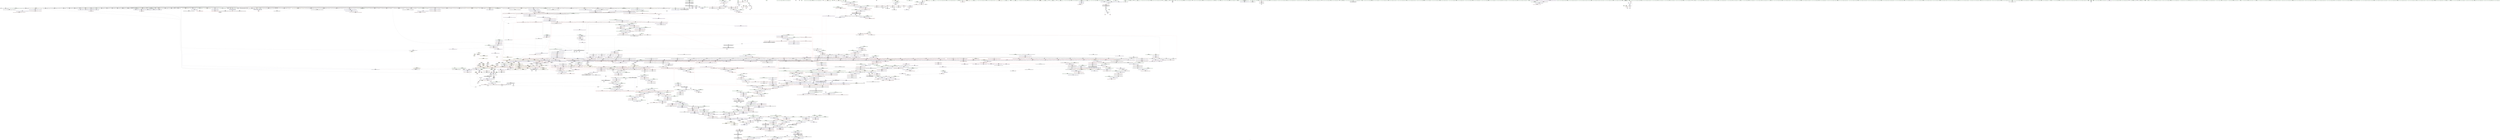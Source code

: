 digraph "SVFG" {
	label="SVFG";

	Node0x55f2ba572400 [shape=record,color=grey,label="{NodeID: 0\nNullPtr}"];
	Node0x55f2ba572400 -> Node0x55f2baacb180[style=solid];
	Node0x55f2ba572400 -> Node0x55f2baacb280[style=solid];
	Node0x55f2ba572400 -> Node0x55f2baacb350[style=solid];
	Node0x55f2ba572400 -> Node0x55f2baacb420[style=solid];
	Node0x55f2ba572400 -> Node0x55f2baacb4f0[style=solid];
	Node0x55f2ba572400 -> Node0x55f2baacb5c0[style=solid];
	Node0x55f2ba572400 -> Node0x55f2baacb690[style=solid];
	Node0x55f2ba572400 -> Node0x55f2baacb760[style=solid];
	Node0x55f2ba572400 -> Node0x55f2baacb830[style=solid];
	Node0x55f2ba572400 -> Node0x55f2baacb900[style=solid];
	Node0x55f2ba572400 -> Node0x55f2baacb9d0[style=solid];
	Node0x55f2ba572400 -> Node0x55f2baacbaa0[style=solid];
	Node0x55f2ba572400 -> Node0x55f2baacbb70[style=solid];
	Node0x55f2ba572400 -> Node0x55f2baacbc40[style=solid];
	Node0x55f2ba572400 -> Node0x55f2baacbd10[style=solid];
	Node0x55f2ba572400 -> Node0x55f2baacbde0[style=solid];
	Node0x55f2ba572400 -> Node0x55f2baacbeb0[style=solid];
	Node0x55f2ba572400 -> Node0x55f2baacbf80[style=solid];
	Node0x55f2ba572400 -> Node0x55f2baacc050[style=solid];
	Node0x55f2ba572400 -> Node0x55f2baacc120[style=solid];
	Node0x55f2ba572400 -> Node0x55f2baacc1f0[style=solid];
	Node0x55f2ba572400 -> Node0x55f2baacc2c0[style=solid];
	Node0x55f2ba572400 -> Node0x55f2baacc390[style=solid];
	Node0x55f2ba572400 -> Node0x55f2baacc460[style=solid];
	Node0x55f2ba572400 -> Node0x55f2baacc530[style=solid];
	Node0x55f2ba572400 -> Node0x55f2baacc600[style=solid];
	Node0x55f2ba572400 -> Node0x55f2baacc6d0[style=solid];
	Node0x55f2ba572400 -> Node0x55f2baacc7a0[style=solid];
	Node0x55f2ba572400 -> Node0x55f2baacc870[style=solid];
	Node0x55f2ba572400 -> Node0x55f2baacc940[style=solid];
	Node0x55f2ba572400 -> Node0x55f2baacca10[style=solid];
	Node0x55f2ba572400 -> Node0x55f2baaccae0[style=solid];
	Node0x55f2ba572400 -> Node0x55f2baaccbb0[style=solid];
	Node0x55f2ba572400 -> Node0x55f2baaccc80[style=solid];
	Node0x55f2ba572400 -> Node0x55f2baaccd50[style=solid];
	Node0x55f2ba572400 -> Node0x55f2baacce20[style=solid];
	Node0x55f2ba572400 -> Node0x55f2baaccef0[style=solid];
	Node0x55f2ba572400 -> Node0x55f2baaccfc0[style=solid];
	Node0x55f2ba572400 -> Node0x55f2baacd090[style=solid];
	Node0x55f2ba572400 -> Node0x55f2baacd160[style=solid];
	Node0x55f2ba572400 -> Node0x55f2baacd230[style=solid];
	Node0x55f2ba572400 -> Node0x55f2baacd300[style=solid];
	Node0x55f2ba572400 -> Node0x55f2baacd3d0[style=solid];
	Node0x55f2ba572400 -> Node0x55f2baacd4a0[style=solid];
	Node0x55f2ba572400 -> Node0x55f2baacd570[style=solid];
	Node0x55f2ba572400 -> Node0x55f2baacd640[style=solid];
	Node0x55f2ba572400 -> Node0x55f2baacd710[style=solid];
	Node0x55f2ba572400 -> Node0x55f2baacd7e0[style=solid];
	Node0x55f2ba572400 -> Node0x55f2baacd8b0[style=solid];
	Node0x55f2ba572400 -> Node0x55f2baacd980[style=solid];
	Node0x55f2ba572400 -> Node0x55f2baacda50[style=solid];
	Node0x55f2ba572400 -> Node0x55f2baacdb20[style=solid];
	Node0x55f2ba572400 -> Node0x55f2baacdbf0[style=solid];
	Node0x55f2ba572400 -> Node0x55f2baacdcc0[style=solid];
	Node0x55f2ba572400 -> Node0x55f2baacdd90[style=solid];
	Node0x55f2ba572400 -> Node0x55f2baacde60[style=solid];
	Node0x55f2ba572400 -> Node0x55f2baacdf30[style=solid];
	Node0x55f2ba572400 -> Node0x55f2baace000[style=solid];
	Node0x55f2ba572400 -> Node0x55f2baace0d0[style=solid];
	Node0x55f2ba572400 -> Node0x55f2baace1a0[style=solid];
	Node0x55f2ba572400 -> Node0x55f2baace270[style=solid];
	Node0x55f2ba572400 -> Node0x55f2baace340[style=solid];
	Node0x55f2ba572400 -> Node0x55f2baace410[style=solid];
	Node0x55f2ba572400 -> Node0x55f2baace4e0[style=solid];
	Node0x55f2ba572400 -> Node0x55f2baace5b0[style=solid];
	Node0x55f2ba572400 -> Node0x55f2baace680[style=solid];
	Node0x55f2ba572400 -> Node0x55f2baace750[style=solid];
	Node0x55f2ba572400 -> Node0x55f2baace820[style=solid];
	Node0x55f2ba572400 -> Node0x55f2baace8f0[style=solid];
	Node0x55f2ba572400 -> Node0x55f2baace9c0[style=solid];
	Node0x55f2ba572400 -> Node0x55f2baaf7990[style=solid];
	Node0x55f2ba572400 -> Node0x55f2baafa5a0[style=solid];
	Node0x55f2ba572400 -> Node0x55f2baafa670[style=solid];
	Node0x55f2ba572400 -> Node0x55f2baafa740[style=solid];
	Node0x55f2ba572400 -> Node0x55f2baafcca0[style=solid];
	Node0x55f2ba572400 -> Node0x55f2bab01c40[style=solid];
	Node0x55f2ba572400 -> Node0x55f2ba315700[style=solid];
	Node0x55f2ba572400 -> Node0x55f2bab2ca20[style=solid];
	Node0x55f2ba572400 -> Node0x55f2bab2cea0[style=solid];
	Node0x55f2ba572400 -> Node0x55f2bab2d320[style=solid];
	Node0x55f2ba572400:s64 -> Node0x55f2bac170b0[style=solid,color=red];
	Node0x55f2baacfdd0 [shape=record,color=red,label="{NodeID: 775\n993\<--985\n\<--__args.addr\n_ZNSt16allocator_traitsISaINSt7__cxx1112basic_stringIcSt11char_traitsIcESaIcEEEEE9constructIS5_JS5_EEEvRS6_PT_DpOT0_\n|{<s0>93}}"];
	Node0x55f2baacfdd0:s0 -> Node0x55f2bac17550[style=solid,color=red];
	Node0x55f2baac6640 [shape=record,color=black,label="{NodeID: 443\n1175\<--1034\n\<--this1\n_ZNSt6vectorINSt7__cxx1112basic_stringIcSt11char_traitsIcESaIcEEESaIS5_EE17_M_realloc_insertIJS5_EEEvN9__gnu_cxx17__normal_iteratorIPS5_S7_EEDpOT_\n}"];
	Node0x55f2baac6640 -> Node0x55f2baade900[style=solid];
	Node0x55f2baac6640 -> Node0x55f2baade9d0[style=solid];
	Node0x55f2baaba400 [shape=record,color=green,label="{NodeID: 111\n685\<--686\nthis.addr\<--this.addr_field_insensitive\n_ZN9__gnu_cxx13new_allocatorINSt7__cxx1112basic_stringIcSt11char_traitsIcESaIcEEEEC2Ev\n}"];
	Node0x55f2baaba400 -> Node0x55f2baae55e0[style=solid];
	Node0x55f2baaba400 -> Node0x55f2baafa8e0[style=solid];
	Node0x55f2baad5800 [shape=record,color=red,label="{NodeID: 886\n1808\<--1807\n\<--_M_current\n_ZNKSt13move_iteratorIPNSt7__cxx1112basic_stringIcSt11char_traitsIcESaIcEEEE4baseEv\n}"];
	Node0x55f2baad5800 -> Node0x55f2baad91b0[style=solid];
	Node0x55f2baadc2d0 [shape=record,color=purple,label="{NodeID: 554\n665\<--660\n_M_start\<--this1\n_ZNSt12_Vector_baseINSt7__cxx1112basic_stringIcSt11char_traitsIcESaIcEEESaIS5_EE12_Vector_implC2Ev\n}"];
	Node0x55f2baadc2d0 -> Node0x55f2baafa5a0[style=solid];
	Node0x55f2bac0e310 [shape=record,color=black,label="{NodeID: 2436\n1923 = PHI(1353, )\n}"];
	Node0x55f2bac0e310 -> Node0x55f2bab01d10[style=solid];
	Node0x55f2baabebd0 [shape=record,color=green,label="{NodeID: 222\n1483\<--1484\nthis.addr\<--this.addr_field_insensitive\n_ZNK9__gnu_cxx13new_allocatorINSt7__cxx1112basic_stringIcSt11char_traitsIcESaIcEEEE8max_sizeEv\n}"];
	Node0x55f2baabebd0 -> Node0x55f2baad39f0[style=solid];
	Node0x55f2baabebd0 -> Node0x55f2baafedf0[style=solid];
	Node0x55f2baafab50 [shape=record,color=blue,label="{NodeID: 997\n698\<--693\n.addr\<--\n_ZSt8_DestroyIPNSt7__cxx1112basic_stringIcSt11char_traitsIcESaIcEEES5_EvT_S7_RSaIT0_E\n}"];
	Node0x55f2baae1d00 [shape=record,color=purple,label="{NodeID: 665\n2013\<--2012\n_M_impl37\<--\n_ZNSt6vectorINSt7__cxx1112basic_stringIcSt11char_traitsIcESaIcEEESaIS5_EE17_M_realloc_insertIJRKS5_EEEvN9__gnu_cxx17__normal_iteratorIPS5_S7_EEDpOT_\n}"];
	Node0x55f2bac1beb0 [shape=record,color=black,label="{NodeID: 2547\n322 = PHI()\n}"];
	Node0x55f2bac1beb0 -> Node0x55f2bab2d4a0[style=solid];
	Node0x55f2baacce20 [shape=record,color=black,label="{NodeID: 333\n554\<--3\nlpad.val\<--dummyVal\nmain\n}"];
	Node0x55f2bab00580 [shape=record,color=blue,label="{NodeID: 1108\n1663\<--1710\nexn.slot\<--\n_ZNSt20__uninitialized_copyILb0EE13__uninit_copyISt13move_iteratorIPNSt7__cxx1112basic_stringIcSt11char_traitsIcESaIcEEEES9_EET0_T_SC_SB_\n}"];
	Node0x55f2bab00580 -> Node0x55f2baad4d70[style=dashed];
	Node0x55f2ba563390 [shape=record,color=green,label="{NodeID: 1\n7\<--1\n__dso_handle\<--dummyObj\nGlob }"];
	Node0x55f2baacfea0 [shape=record,color=red,label="{NodeID: 776\n1004\<--1001\n\<--__t.addr\n_ZSt7forwardINSt7__cxx1112basic_stringIcSt11char_traitsIcESaIcEEEEOT_RNSt16remove_referenceIS6_E4typeE\n}"];
	Node0x55f2baacfea0 -> Node0x55f2baac57a0[style=solid];
	Node0x55f2baac6710 [shape=record,color=black,label="{NodeID: 444\n1182\<--1034\n\<--this1\n_ZNSt6vectorINSt7__cxx1112basic_stringIcSt11char_traitsIcESaIcEEESaIS5_EE17_M_realloc_insertIJS5_EEEvN9__gnu_cxx17__normal_iteratorIPS5_S7_EEDpOT_\n}"];
	Node0x55f2baac6710 -> Node0x55f2baadeaa0[style=solid];
	Node0x55f2baac6710 -> Node0x55f2baadeb70[style=solid];
	Node0x55f2baaba4d0 [shape=record,color=green,label="{NodeID: 112\n694\<--695\n__first.addr\<--__first.addr_field_insensitive\n_ZSt8_DestroyIPNSt7__cxx1112basic_stringIcSt11char_traitsIcESaIcEEES5_EvT_S7_RSaIT0_E\n}"];
	Node0x55f2baaba4d0 -> Node0x55f2baae56b0[style=solid];
	Node0x55f2baaba4d0 -> Node0x55f2baafa9b0[style=solid];
	Node0x55f2baad58d0 [shape=record,color=red,label="{NodeID: 887\n1819\<--1813\nthis1\<--this.addr\n_ZNSt13move_iteratorIPNSt7__cxx1112basic_stringIcSt11char_traitsIcESaIcEEEEC2ES6_\n}"];
	Node0x55f2baad58d0 -> Node0x55f2baae0b20[style=solid];
	Node0x55f2baadc3a0 [shape=record,color=purple,label="{NodeID: 555\n667\<--660\n_M_finish\<--this1\n_ZNSt12_Vector_baseINSt7__cxx1112basic_stringIcSt11char_traitsIcESaIcEEESaIS5_EE12_Vector_implC2Ev\n}"];
	Node0x55f2baadc3a0 -> Node0x55f2baafa670[style=solid];
	Node0x55f2bac0e450 [shape=record,color=black,label="{NodeID: 2437\n1928 = PHI(1394, )\n}"];
	Node0x55f2bac0e450 -> Node0x55f2baad72d0[style=solid];
	Node0x55f2baabeca0 [shape=record,color=green,label="{NodeID: 223\n1492\<--1493\nthis.addr\<--this.addr_field_insensitive\n_ZN9__gnu_cxx17__normal_iteratorIPNSt7__cxx1112basic_stringIcSt11char_traitsIcESaIcEEESt6vectorIS6_SaIS6_EEEC2ERKS7_\n}"];
	Node0x55f2baabeca0 -> Node0x55f2baad3ac0[style=solid];
	Node0x55f2baabeca0 -> Node0x55f2baafeec0[style=solid];
	Node0x55f2baafac20 [shape=record,color=blue,label="{NodeID: 998\n711\<--710\nthis.addr\<--this\n_ZNSt12_Vector_baseINSt7__cxx1112basic_stringIcSt11char_traitsIcESaIcEEESaIS5_EE19_M_get_Tp_allocatorEv\n}"];
	Node0x55f2baafac20 -> Node0x55f2baae5850[style=dashed];
	Node0x55f2baae1dd0 [shape=record,color=purple,label="{NodeID: 666\n2014\<--2012\n_M_finish38\<--\n_ZNSt6vectorINSt7__cxx1112basic_stringIcSt11char_traitsIcESaIcEEESaIS5_EE17_M_realloc_insertIJRKS5_EEEvN9__gnu_cxx17__normal_iteratorIPS5_S7_EEDpOT_\n}"];
	Node0x55f2baae1dd0 -> Node0x55f2bab02390[style=solid];
	Node0x55f2bac1bf80 [shape=record,color=black,label="{NodeID: 2548\n327 = PHI(372, )\n}"];
	Node0x55f2baaccef0 [shape=record,color=black,label="{NodeID: 334\n555\<--3\nlpad.val47\<--dummyVal\nmain\n}"];
	Node0x55f2bab00650 [shape=record,color=blue,label="{NodeID: 1109\n1665\<--1712\nehselector.slot\<--\n_ZNSt20__uninitialized_copyILb0EE13__uninit_copyISt13move_iteratorIPNSt7__cxx1112basic_stringIcSt11char_traitsIcESaIcEEEES9_EET0_T_SC_SB_\n}"];
	Node0x55f2bab00650 -> Node0x55f2baad4e40[style=dashed];
	Node0x55f2baaae460 [shape=record,color=green,label="{NodeID: 2\n11\<--1\n.str\<--dummyObj\nGlob }"];
	Node0x55f2baacff70 [shape=record,color=red,label="{NodeID: 777\n1034\<--1012\nthis1\<--this.addr\n_ZNSt6vectorINSt7__cxx1112basic_stringIcSt11char_traitsIcESaIcEEESaIS5_EE17_M_realloc_insertIJS5_EEEvN9__gnu_cxx17__normal_iteratorIPS5_S7_EEDpOT_\n|{|<s19>95|<s20>96}}"];
	Node0x55f2baacff70 -> Node0x55f2baac5870[style=solid];
	Node0x55f2baacff70 -> Node0x55f2baac5940[style=solid];
	Node0x55f2baacff70 -> Node0x55f2baac5a10[style=solid];
	Node0x55f2baacff70 -> Node0x55f2baac5ae0[style=solid];
	Node0x55f2baacff70 -> Node0x55f2baac5bb0[style=solid];
	Node0x55f2baacff70 -> Node0x55f2baac5c80[style=solid];
	Node0x55f2baacff70 -> Node0x55f2baac5d50[style=solid];
	Node0x55f2baacff70 -> Node0x55f2baac5e20[style=solid];
	Node0x55f2baacff70 -> Node0x55f2baac5ef0[style=solid];
	Node0x55f2baacff70 -> Node0x55f2baac5fc0[style=solid];
	Node0x55f2baacff70 -> Node0x55f2baac6090[style=solid];
	Node0x55f2baacff70 -> Node0x55f2baac6160[style=solid];
	Node0x55f2baacff70 -> Node0x55f2baac6230[style=solid];
	Node0x55f2baacff70 -> Node0x55f2baac6300[style=solid];
	Node0x55f2baacff70 -> Node0x55f2baac63d0[style=solid];
	Node0x55f2baacff70 -> Node0x55f2baac64a0[style=solid];
	Node0x55f2baacff70 -> Node0x55f2baac6570[style=solid];
	Node0x55f2baacff70 -> Node0x55f2baac6640[style=solid];
	Node0x55f2baacff70 -> Node0x55f2baac6710[style=solid];
	Node0x55f2baacff70:s19 -> Node0x55f2bac17aa0[style=solid,color=red];
	Node0x55f2baacff70:s20 -> Node0x55f2bac155d0[style=solid,color=red];
	Node0x55f2baac67e0 [shape=record,color=black,label="{NodeID: 445\n1059\<--1058\n\<--_M_impl\n_ZNSt6vectorINSt7__cxx1112basic_stringIcSt11char_traitsIcESaIcEEESaIS5_EE17_M_realloc_insertIJS5_EEEvN9__gnu_cxx17__normal_iteratorIPS5_S7_EEDpOT_\n|{<s0>100}}"];
	Node0x55f2baac67e0:s0 -> Node0x55f2bac15ec0[style=solid,color=red];
	Node0x55f2baabf1b0 [shape=record,color=green,label="{NodeID: 113\n696\<--697\n__last.addr\<--__last.addr_field_insensitive\n_ZSt8_DestroyIPNSt7__cxx1112basic_stringIcSt11char_traitsIcESaIcEEES5_EvT_S7_RSaIT0_E\n}"];
	Node0x55f2baabf1b0 -> Node0x55f2baae5780[style=solid];
	Node0x55f2baabf1b0 -> Node0x55f2baafaa80[style=solid];
	Node0x55f2baad59a0 [shape=record,color=red,label="{NodeID: 888\n1821\<--1815\n\<--__i.addr\n_ZNSt13move_iteratorIPNSt7__cxx1112basic_stringIcSt11char_traitsIcESaIcEEEEC2ES6_\n}"];
	Node0x55f2baad59a0 -> Node0x55f2bab010e0[style=solid];
	Node0x55f2baadc470 [shape=record,color=purple,label="{NodeID: 556\n669\<--660\n_M_end_of_storage\<--this1\n_ZNSt12_Vector_baseINSt7__cxx1112basic_stringIcSt11char_traitsIcESaIcEEESaIS5_EE12_Vector_implC2Ev\n}"];
	Node0x55f2baadc470 -> Node0x55f2baafa740[style=solid];
	Node0x55f2bac0e590 [shape=record,color=black,label="{NodeID: 2438\n1936 = PHI(709, )\n|{<s0>182}}"];
	Node0x55f2bac0e590:s0 -> Node0x55f2bac11240[style=solid,color=red];
	Node0x55f2baabed70 [shape=record,color=green,label="{NodeID: 224\n1494\<--1495\n__i.addr\<--__i.addr_field_insensitive\n_ZN9__gnu_cxx17__normal_iteratorIPNSt7__cxx1112basic_stringIcSt11char_traitsIcESaIcEEESt6vectorIS6_SaIS6_EEEC2ERKS7_\n}"];
	Node0x55f2baabed70 -> Node0x55f2baad3b90[style=solid];
	Node0x55f2baabed70 -> Node0x55f2baafef90[style=solid];
	Node0x55f2baafacf0 [shape=record,color=blue,label="{NodeID: 999\n720\<--719\nthis.addr\<--this\n_ZNSt12_Vector_baseINSt7__cxx1112basic_stringIcSt11char_traitsIcESaIcEEESaIS5_EED2Ev\n}"];
	Node0x55f2baafacf0 -> Node0x55f2baae5920[style=dashed];
	Node0x55f2baae1ea0 [shape=record,color=purple,label="{NodeID: 667\n2020\<--2019\n_M_impl40\<--\n_ZNSt6vectorINSt7__cxx1112basic_stringIcSt11char_traitsIcESaIcEEESaIS5_EE17_M_realloc_insertIJRKS5_EEEvN9__gnu_cxx17__normal_iteratorIPS5_S7_EEDpOT_\n}"];
	Node0x55f2bac1c0c0 [shape=record,color=black,label="{NodeID: 2549\n332 = PHI()\n}"];
	Node0x55f2bac1c0c0 -> Node0x55f2baae3b10[style=solid];
	Node0x55f2baaccfc0 [shape=record,color=black,label="{NodeID: 335\n749\<--3\n\<--dummyVal\n_ZNSt12_Vector_baseINSt7__cxx1112basic_stringIcSt11char_traitsIcESaIcEEESaIS5_EED2Ev\n}"];
	Node0x55f2bab00720 [shape=record,color=blue,label="{NodeID: 1110\n1734\<--1732\n__x.addr\<--__x\n_ZStneIPNSt7__cxx1112basic_stringIcSt11char_traitsIcESaIcEEEEbRKSt13move_iteratorIT_ESB_\n}"];
	Node0x55f2bab00720 -> Node0x55f2baad4f10[style=dashed];
	Node0x55f2baa96730 [shape=record,color=green,label="{NodeID: 3\n13\<--1\n_ZSt3cin\<--dummyObj\nGlob }"];
	Node0x55f2baad0040 [shape=record,color=red,label="{NodeID: 778\n1063\<--1014\n\<--__args.addr\n_ZNSt6vectorINSt7__cxx1112basic_stringIcSt11char_traitsIcESaIcEEESaIS5_EE17_M_realloc_insertIJS5_EEEvN9__gnu_cxx17__normal_iteratorIPS5_S7_EEDpOT_\n|{<s0>99}}"];
	Node0x55f2baad0040:s0 -> Node0x55f2bac17550[style=solid,color=red];
	Node0x55f2baac68b0 [shape=record,color=black,label="{NodeID: 446\n1110\<--1109\n\<--_M_impl17\n_ZNSt6vectorINSt7__cxx1112basic_stringIcSt11char_traitsIcESaIcEEESaIS5_EE17_M_realloc_insertIJS5_EEEvN9__gnu_cxx17__normal_iteratorIPS5_S7_EEDpOT_\n|{<s0>108}}"];
	Node0x55f2baac68b0:s0 -> Node0x55f2bac17e90[style=solid,color=red];
	Node0x55f2baabf240 [shape=record,color=green,label="{NodeID: 114\n698\<--699\n.addr\<--.addr_field_insensitive\n_ZSt8_DestroyIPNSt7__cxx1112basic_stringIcSt11char_traitsIcESaIcEEES5_EvT_S7_RSaIT0_E\n}"];
	Node0x55f2baabf240 -> Node0x55f2baafab50[style=solid];
	Node0x55f2baad5a70 [shape=record,color=red,label="{NodeID: 889\n1833\<--1827\nthis1\<--this.addr\n_ZN9__gnu_cxx13new_allocatorINSt7__cxx1112basic_stringIcSt11char_traitsIcESaIcEEEE7destroyIS6_EEvPT_\n}"];
	Node0x55f2baadc540 [shape=record,color=purple,label="{NodeID: 557\n715\<--714\n_M_impl\<--this1\n_ZNSt12_Vector_baseINSt7__cxx1112basic_stringIcSt11char_traitsIcESaIcEEESaIS5_EE19_M_get_Tp_allocatorEv\n}"];
	Node0x55f2baadc540 -> Node0x55f2baac4900[style=solid];
	Node0x55f2bac0e6d0 [shape=record,color=black,label="{NodeID: 2439\n1937 = PHI(1353, )\n}"];
	Node0x55f2bac0e6d0 -> Node0x55f2bab01eb0[style=solid];
	Node0x55f2baabee40 [shape=record,color=green,label="{NodeID: 225\n1507\<--1508\n__a.addr\<--__a.addr_field_insensitive\n_ZNSt16allocator_traitsISaINSt7__cxx1112basic_stringIcSt11char_traitsIcESaIcEEEEE8allocateERS6_m\n}"];
	Node0x55f2baabee40 -> Node0x55f2baad3d30[style=solid];
	Node0x55f2baabee40 -> Node0x55f2baaff130[style=solid];
	Node0x55f2baafadc0 [shape=record,color=blue,label="{NodeID: 1000\n722\<--750\nexn.slot\<--\n_ZNSt12_Vector_baseINSt7__cxx1112basic_stringIcSt11char_traitsIcESaIcEEESaIS5_EED2Ev\n}"];
	Node0x55f2baafadc0 -> Node0x55f2baae59f0[style=dashed];
	Node0x55f2baae1f70 [shape=record,color=purple,label="{NodeID: 668\n2021\<--2019\n_M_end_of_storage41\<--\n_ZNSt6vectorINSt7__cxx1112basic_stringIcSt11char_traitsIcESaIcEEESaIS5_EE17_M_realloc_insertIJRKS5_EEEvN9__gnu_cxx17__normal_iteratorIPS5_S7_EEDpOT_\n}"];
	Node0x55f2baae1f70 -> Node0x55f2bab02460[style=solid];
	Node0x55f2bac1c190 [shape=record,color=black,label="{NodeID: 2550\n334 = PHI()\n}"];
	Node0x55f2bac1c190 -> Node0x55f2bab2d7a0[style=solid];
	Node0x55f2baacd090 [shape=record,color=black,label="{NodeID: 336\n750\<--3\n\<--dummyVal\n_ZNSt12_Vector_baseINSt7__cxx1112basic_stringIcSt11char_traitsIcESaIcEEESaIS5_EED2Ev\n}"];
	Node0x55f2baacd090 -> Node0x55f2baafadc0[style=solid];
	Node0x55f2bab007f0 [shape=record,color=blue,label="{NodeID: 1111\n1736\<--1733\n__y.addr\<--__y\n_ZStneIPNSt7__cxx1112basic_stringIcSt11char_traitsIcESaIcEEEEbRKSt13move_iteratorIT_ESB_\n}"];
	Node0x55f2bab007f0 -> Node0x55f2baad4fe0[style=dashed];
	Node0x55f2baa967f0 [shape=record,color=green,label="{NodeID: 4\n14\<--1\n_ZSt4cout\<--dummyObj\nGlob }"];
	Node0x55f2bab8e090 [shape=record,color=yellow,style=double,label="{NodeID: 1886\n24V_1 = ENCHI(MR_24V_0)\npts\{127 \}\nFun[_Z5splitNSt7__cxx1112basic_stringIcSt11char_traitsIcESaIcEEE]}"];
	Node0x55f2bab8e090 -> Node0x55f2baaf7f70[style=dashed];
	Node0x55f2bab8e090 -> Node0x55f2baaf8110[style=dashed];
	Node0x55f2bab8e090 -> Node0x55f2baaf82b0[style=dashed];
	Node0x55f2bab8e090 -> Node0x55f2baaf85f0[style=dashed];
	Node0x55f2baad0110 [shape=record,color=red,label="{NodeID: 779\n1050\<--1016\n\<--__len\n_ZNSt6vectorINSt7__cxx1112basic_stringIcSt11char_traitsIcESaIcEEESaIS5_EE17_M_realloc_insertIJS5_EEEvN9__gnu_cxx17__normal_iteratorIPS5_S7_EEDpOT_\n|{<s0>98}}"];
	Node0x55f2baad0110:s0 -> Node0x55f2bac12160[style=solid,color=red];
	Node0x55f2baac6980 [shape=record,color=black,label="{NodeID: 447\n1164\<--1159\nsub.ptr.lhs.cast\<--\n_ZNSt6vectorINSt7__cxx1112basic_stringIcSt11char_traitsIcESaIcEEESaIS5_EE17_M_realloc_insertIJS5_EEEvN9__gnu_cxx17__normal_iteratorIPS5_S7_EEDpOT_\n}"];
	Node0x55f2baac6980 -> Node0x55f2bab2a7a0[style=solid];
	Node0x55f2baabf310 [shape=record,color=green,label="{NodeID: 115\n706\<--707\n_ZSt8_DestroyIPNSt7__cxx1112basic_stringIcSt11char_traitsIcESaIcEEEEvT_S7_\<--_ZSt8_DestroyIPNSt7__cxx1112basic_stringIcSt11char_traitsIcESaIcEEEEvT_S7__field_insensitive\n}"];
	Node0x55f2baad5b40 [shape=record,color=red,label="{NodeID: 890\n1834\<--1829\n\<--__p.addr\n_ZN9__gnu_cxx13new_allocatorINSt7__cxx1112basic_stringIcSt11char_traitsIcESaIcEEEE7destroyIS6_EEvPT_\n}"];
	Node0x55f2baadc610 [shape=record,color=purple,label="{NodeID: 558\n728\<--727\n_M_impl\<--this1\n_ZNSt12_Vector_baseINSt7__cxx1112basic_stringIcSt11char_traitsIcESaIcEEESaIS5_EED2Ev\n}"];
	Node0x55f2bac0e810 [shape=record,color=black,label="{NodeID: 2440\n1947 = PHI()\n}"];
	Node0x55f2baabef10 [shape=record,color=green,label="{NodeID: 226\n1509\<--1510\n__n.addr\<--__n.addr_field_insensitive\n_ZNSt16allocator_traitsISaINSt7__cxx1112basic_stringIcSt11char_traitsIcESaIcEEEEE8allocateERS6_m\n}"];
	Node0x55f2baabef10 -> Node0x55f2baad3e00[style=solid];
	Node0x55f2baabef10 -> Node0x55f2baaff200[style=solid];
	Node0x55f2baafae90 [shape=record,color=blue,label="{NodeID: 1001\n724\<--752\nehselector.slot\<--\n_ZNSt12_Vector_baseINSt7__cxx1112basic_stringIcSt11char_traitsIcESaIcEEESaIS5_EED2Ev\n}"];
	Node0x55f2baae2040 [shape=record,color=purple,label="{NodeID: 669\n387\<--385\nadd.ptr\<--\n_ZNSt6vectorINSt7__cxx1112basic_stringIcSt11char_traitsIcESaIcEEESaIS5_EEixEm\n}"];
	Node0x55f2baae2040 -> Node0x55f2baac4010[style=solid];
	Node0x55f2bac1c260 [shape=record,color=black,label="{NodeID: 2551\n441 = PHI()\n}"];
	Node0x55f2baacd160 [shape=record,color=black,label="{NodeID: 337\n752\<--3\n\<--dummyVal\n_ZNSt12_Vector_baseINSt7__cxx1112basic_stringIcSt11char_traitsIcESaIcEEESaIS5_EED2Ev\n}"];
	Node0x55f2baacd160 -> Node0x55f2baafae90[style=solid];
	Node0x55f2bab008c0 [shape=record,color=blue,label="{NodeID: 1112\n1750\<--1748\n__p.addr\<--__p\n_ZSt10_ConstructINSt7__cxx1112basic_stringIcSt11char_traitsIcESaIcEEEJS5_EEvPT_DpOT0_\n}"];
	Node0x55f2bab008c0 -> Node0x55f2baad50b0[style=dashed];
	Node0x55f2baa968b0 [shape=record,color=green,label="{NodeID: 5\n15\<--1\n.str.2\<--dummyObj\nGlob }"];
	Node0x55f2bab8e170 [shape=record,color=yellow,style=double,label="{NodeID: 1887\n26V_1 = ENCHI(MR_26V_0)\npts\{129 \}\nFun[_Z5splitNSt7__cxx1112basic_stringIcSt11char_traitsIcESaIcEEE]}"];
	Node0x55f2bab8e170 -> Node0x55f2baaf8040[style=dashed];
	Node0x55f2bab8e170 -> Node0x55f2baaf81e0[style=dashed];
	Node0x55f2bab8e170 -> Node0x55f2baaf8380[style=dashed];
	Node0x55f2bab8e170 -> Node0x55f2baaf86c0[style=dashed];
	Node0x55f2baad01e0 [shape=record,color=red,label="{NodeID: 780\n1134\<--1016\n\<--__len\n_ZNSt6vectorINSt7__cxx1112basic_stringIcSt11char_traitsIcESaIcEEESaIS5_EE17_M_realloc_insertIJS5_EEEvN9__gnu_cxx17__normal_iteratorIPS5_S7_EEDpOT_\n|{<s0>112}}"];
	Node0x55f2baad01e0:s0 -> Node0x55f2bac11950[style=solid,color=red];
	Node0x55f2baac6a50 [shape=record,color=black,label="{NodeID: 448\n1165\<--1163\nsub.ptr.rhs.cast\<--\n_ZNSt6vectorINSt7__cxx1112basic_stringIcSt11char_traitsIcESaIcEEESaIS5_EE17_M_realloc_insertIJS5_EEEvN9__gnu_cxx17__normal_iteratorIPS5_S7_EEDpOT_\n}"];
	Node0x55f2baac6a50 -> Node0x55f2bab2a7a0[style=solid];
	Node0x55f2baabf3e0 [shape=record,color=green,label="{NodeID: 116\n711\<--712\nthis.addr\<--this.addr_field_insensitive\n_ZNSt12_Vector_baseINSt7__cxx1112basic_stringIcSt11char_traitsIcESaIcEEESaIS5_EE19_M_get_Tp_allocatorEv\n}"];
	Node0x55f2baabf3e0 -> Node0x55f2baae5850[style=solid];
	Node0x55f2baabf3e0 -> Node0x55f2baafac20[style=solid];
	Node0x55f2bab96ab0 [shape=record,color=yellow,style=double,label="{NodeID: 1998\n8V_1 = ENCHI(MR_8V_0)\npts\{79 \}\nFun[_ZNSt6vectorINSt7__cxx1112basic_stringIcSt11char_traitsIcESaIcEEESaIS5_EED2Ev]}"];
	Node0x55f2bab96ab0 -> Node0x55f2baaf7b60[style=dashed];
	Node0x55f2baad5c10 [shape=record,color=red,label="{NodeID: 891\n1850\<--1841\n\<--__a.addr\n_ZNSt16allocator_traitsISaINSt7__cxx1112basic_stringIcSt11char_traitsIcESaIcEEEEE9constructIS5_JRKS5_EEEvRS6_PT_DpOT0_\n}"];
	Node0x55f2baad5c10 -> Node0x55f2baad9280[style=solid];
	Node0x55f2baadc6e0 [shape=record,color=purple,label="{NodeID: 559\n729\<--727\n_M_start\<--this1\n_ZNSt12_Vector_baseINSt7__cxx1112basic_stringIcSt11char_traitsIcESaIcEEESaIS5_EED2Ev\n}"];
	Node0x55f2baadc6e0 -> Node0x55f2baae5ac0[style=solid];
	Node0x55f2bac0e8e0 [shape=record,color=black,label="{NodeID: 2441\n1968 = PHI(709, )\n|{<s0>187}}"];
	Node0x55f2bac0e8e0:s0 -> Node0x55f2bac10690[style=solid,color=red];
	Node0x55f2baabefe0 [shape=record,color=green,label="{NodeID: 227\n1517\<--1518\n_ZN9__gnu_cxx13new_allocatorINSt7__cxx1112basic_stringIcSt11char_traitsIcESaIcEEEE8allocateEmPKv\<--_ZN9__gnu_cxx13new_allocatorINSt7__cxx1112basic_stringIcSt11char_traitsIcESaIcEEEE8allocateEmPKv_field_insensitive\n}"];
	Node0x55f2baafaf60 [shape=record,color=blue,label="{NodeID: 1002\n763\<--761\n__first.addr\<--__first\n_ZSt8_DestroyIPNSt7__cxx1112basic_stringIcSt11char_traitsIcESaIcEEEEvT_S7_\n}"];
	Node0x55f2baafaf60 -> Node0x55f2baae5d30[style=dashed];
	Node0x55f2baae2110 [shape=record,color=purple,label="{NodeID: 670\n1062\<--1060\nadd.ptr\<--\n_ZNSt6vectorINSt7__cxx1112basic_stringIcSt11char_traitsIcESaIcEEESaIS5_EE17_M_realloc_insertIJS5_EEEvN9__gnu_cxx17__normal_iteratorIPS5_S7_EEDpOT_\n|{<s0>100}}"];
	Node0x55f2baae2110:s0 -> Node0x55f2bac16010[style=solid,color=red];
	Node0x55f2bac1c330 [shape=record,color=black,label="{NodeID: 2552\n468 = PHI()\n}"];
	Node0x55f2baacd230 [shape=record,color=black,label="{NodeID: 338\n1097\<--3\n\<--dummyVal\n_ZNSt6vectorINSt7__cxx1112basic_stringIcSt11char_traitsIcESaIcEEESaIS5_EE17_M_realloc_insertIJS5_EEEvN9__gnu_cxx17__normal_iteratorIPS5_S7_EEDpOT_\n}"];
	Node0x55f2baba51f0 [shape=record,color=yellow,style=double,label="{NodeID: 2220\nRETMU(8V_2)\npts\{79 \}\nFun[_ZNSt6vectorINSt7__cxx1112basic_stringIcSt11char_traitsIcESaIcEEESaIS5_EED2Ev]}"];
	Node0x55f2bab00990 [shape=record,color=blue,label="{NodeID: 1113\n1752\<--1749\n__args.addr\<--__args\n_ZSt10_ConstructINSt7__cxx1112basic_stringIcSt11char_traitsIcESaIcEEEJS5_EEvPT_DpOT0_\n}"];
	Node0x55f2bab00990 -> Node0x55f2baad5180[style=dashed];
	Node0x55f2baaae910 [shape=record,color=green,label="{NodeID: 6\n17\<--1\n.str.3\<--dummyObj\nGlob }"];
	Node0x55f2baad02b0 [shape=record,color=red,label="{NodeID: 781\n1180\<--1016\n\<--__len\n_ZNSt6vectorINSt7__cxx1112basic_stringIcSt11char_traitsIcESaIcEEESaIS5_EE17_M_realloc_insertIJS5_EEEvN9__gnu_cxx17__normal_iteratorIPS5_S7_EEDpOT_\n}"];
	Node0x55f2baac6b20 [shape=record,color=black,label="{NodeID: 449\n1206\<--1205\n\<--this1\n_ZNSt6vectorINSt7__cxx1112basic_stringIcSt11char_traitsIcESaIcEEESaIS5_EE3endEv\n}"];
	Node0x55f2baac6b20 -> Node0x55f2baaded10[style=solid];
	Node0x55f2baac6b20 -> Node0x55f2baadede0[style=solid];
	Node0x55f2baabf4b0 [shape=record,color=green,label="{NodeID: 117\n720\<--721\nthis.addr\<--this.addr_field_insensitive\n_ZNSt12_Vector_baseINSt7__cxx1112basic_stringIcSt11char_traitsIcESaIcEEESaIS5_EED2Ev\n}"];
	Node0x55f2baabf4b0 -> Node0x55f2baae5920[style=solid];
	Node0x55f2baabf4b0 -> Node0x55f2baafacf0[style=solid];
	Node0x55f2bab96bc0 [shape=record,color=yellow,style=double,label="{NodeID: 1999\n10V_1 = ENCHI(MR_10V_0)\npts\{81 \}\nFun[_ZNSt6vectorINSt7__cxx1112basic_stringIcSt11char_traitsIcESaIcEEESaIS5_EED2Ev]}"];
	Node0x55f2bab96bc0 -> Node0x55f2baaf7c30[style=dashed];
	Node0x55f2baad5ce0 [shape=record,color=red,label="{NodeID: 892\n1852\<--1843\n\<--__p.addr\n_ZNSt16allocator_traitsISaINSt7__cxx1112basic_stringIcSt11char_traitsIcESaIcEEEEE9constructIS5_JRKS5_EEEvRS6_PT_DpOT0_\n|{<s0>170}}"];
	Node0x55f2baad5ce0:s0 -> Node0x55f2bac123c0[style=solid,color=red];
	Node0x55f2baadc7b0 [shape=record,color=purple,label="{NodeID: 560\n731\<--727\n_M_impl2\<--this1\n_ZNSt12_Vector_baseINSt7__cxx1112basic_stringIcSt11char_traitsIcESaIcEEESaIS5_EED2Ev\n}"];
	Node0x55f2bac0ea50 [shape=record,color=black,label="{NodeID: 2442\n1986 = PHI(709, )\n|{<s0>191}}"];
	Node0x55f2bac0ea50:s0 -> Node0x55f2bac10690[style=solid,color=red];
	Node0x55f2baabf0e0 [shape=record,color=green,label="{NodeID: 228\n1524\<--1525\nthis.addr\<--this.addr_field_insensitive\n_ZN9__gnu_cxx13new_allocatorINSt7__cxx1112basic_stringIcSt11char_traitsIcESaIcEEEE8allocateEmPKv\n}"];
	Node0x55f2baabf0e0 -> Node0x55f2baad3ed0[style=solid];
	Node0x55f2baabf0e0 -> Node0x55f2baaff2d0[style=solid];
	Node0x55f2baafb030 [shape=record,color=blue,label="{NodeID: 1003\n765\<--762\n__last.addr\<--__last\n_ZSt8_DestroyIPNSt7__cxx1112basic_stringIcSt11char_traitsIcESaIcEEEEvT_S7_\n}"];
	Node0x55f2baafb030 -> Node0x55f2baae5e00[style=dashed];
	Node0x55f2baae21e0 [shape=record,color=purple,label="{NodeID: 671\n1113\<--1111\nadd.ptr18\<--\n_ZNSt6vectorINSt7__cxx1112basic_stringIcSt11char_traitsIcESaIcEEESaIS5_EE17_M_realloc_insertIJS5_EEEvN9__gnu_cxx17__normal_iteratorIPS5_S7_EEDpOT_\n|{<s0>108}}"];
	Node0x55f2baae21e0:s0 -> Node0x55f2bac20440[style=solid,color=red];
	Node0x55f2bac1c400 [shape=record,color=black,label="{NodeID: 2553\n33 = PHI()\n}"];
	Node0x55f2baacd300 [shape=record,color=black,label="{NodeID: 339\n1098\<--3\n\<--dummyVal\n_ZNSt6vectorINSt7__cxx1112basic_stringIcSt11char_traitsIcESaIcEEESaIS5_EE17_M_realloc_insertIJS5_EEEvN9__gnu_cxx17__normal_iteratorIPS5_S7_EEDpOT_\n}"];
	Node0x55f2baacd300 -> Node0x55f2baafcfe0[style=solid];
	Node0x55f2baba5300 [shape=record,color=yellow,style=double,label="{NodeID: 2221\nRETMU(10V_1)\npts\{81 \}\nFun[_ZNSt6vectorINSt7__cxx1112basic_stringIcSt11char_traitsIcESaIcEEESaIS5_EED2Ev]}"];
	Node0x55f2bab00a60 [shape=record,color=blue,label="{NodeID: 1114\n1765\<--1764\nthis.addr\<--this\n_ZNKSt13move_iteratorIPNSt7__cxx1112basic_stringIcSt11char_traitsIcESaIcEEEEdeEv\n}"];
	Node0x55f2bab00a60 -> Node0x55f2baad5250[style=dashed];
	Node0x55f2baaae9d0 [shape=record,color=green,label="{NodeID: 7\n19\<--1\n.str.4\<--dummyObj\nGlob }"];
	Node0x55f2bab8e330 [shape=record,color=yellow,style=double,label="{NodeID: 1889\n30V_1 = ENCHI(MR_30V_0)\npts\{100002 \}\nFun[_Z5splitNSt7__cxx1112basic_stringIcSt11char_traitsIcESaIcEEE]|{<s0>12}}"];
	Node0x55f2bab8e330:s0 -> Node0x55f2bab6f690[style=dashed,color=red];
	Node0x55f2baad0380 [shape=record,color=red,label="{NodeID: 782\n1061\<--1018\n\<--__elems_before\n_ZNSt6vectorINSt7__cxx1112basic_stringIcSt11char_traitsIcESaIcEEESaIS5_EE17_M_realloc_insertIJS5_EEEvN9__gnu_cxx17__normal_iteratorIPS5_S7_EEDpOT_\n}"];
	Node0x55f2baac6bf0 [shape=record,color=black,label="{NodeID: 450\n1198\<--1213\n_ZNSt6vectorINSt7__cxx1112basic_stringIcSt11char_traitsIcESaIcEEESaIS5_EE3endEv_ret\<--\n_ZNSt6vectorINSt7__cxx1112basic_stringIcSt11char_traitsIcESaIcEEESaIS5_EE3endEv\n|{<s0>67|<s1>90}}"];
	Node0x55f2baac6bf0:s0 -> Node0x55f2bac1dee0[style=solid,color=blue];
	Node0x55f2baac6bf0:s1 -> Node0x55f2bac1e710[style=solid,color=blue];
	Node0x55f2baabf580 [shape=record,color=green,label="{NodeID: 118\n722\<--723\nexn.slot\<--exn.slot_field_insensitive\n_ZNSt12_Vector_baseINSt7__cxx1112basic_stringIcSt11char_traitsIcESaIcEEESaIS5_EED2Ev\n}"];
	Node0x55f2baabf580 -> Node0x55f2baae59f0[style=solid];
	Node0x55f2baabf580 -> Node0x55f2baafadc0[style=solid];
	Node0x55f2bab96ca0 [shape=record,color=yellow,style=double,label="{NodeID: 2000\n12V_1 = ENCHI(MR_12V_0)\npts\{83 \}\nFun[_ZNSt6vectorINSt7__cxx1112basic_stringIcSt11char_traitsIcESaIcEEESaIS5_EED2Ev]}"];
	Node0x55f2bab96ca0 -> Node0x55f2baaf7d00[style=dashed];
	Node0x55f2baad5db0 [shape=record,color=red,label="{NodeID: 893\n1853\<--1845\n\<--__args.addr\n_ZNSt16allocator_traitsISaINSt7__cxx1112basic_stringIcSt11char_traitsIcESaIcEEEEE9constructIS5_JRKS5_EEEvRS6_PT_DpOT0_\n|{<s0>169}}"];
	Node0x55f2baad5db0:s0 -> Node0x55f2bac20980[style=solid,color=red];
	Node0x55f2baadc880 [shape=record,color=purple,label="{NodeID: 561\n732\<--727\n_M_end_of_storage\<--this1\n_ZNSt12_Vector_baseINSt7__cxx1112basic_stringIcSt11char_traitsIcESaIcEEESaIS5_EED2Ev\n}"];
	Node0x55f2baadc880 -> Node0x55f2baae5b90[style=solid];
	Node0x55f2bac0eb90 [shape=record,color=black,label="{NodeID: 2443\n2053 = PHI(2056, )\n}"];
	Node0x55f2baac7670 [shape=record,color=green,label="{NodeID: 229\n1526\<--1527\n__n.addr\<--__n.addr_field_insensitive\n_ZN9__gnu_cxx13new_allocatorINSt7__cxx1112basic_stringIcSt11char_traitsIcESaIcEEEE8allocateEmPKv\n}"];
	Node0x55f2baac7670 -> Node0x55f2baad3fa0[style=solid];
	Node0x55f2baac7670 -> Node0x55f2baad4070[style=solid];
	Node0x55f2baac7670 -> Node0x55f2baaff3a0[style=solid];
	Node0x55f2baafb100 [shape=record,color=blue,label="{NodeID: 1004\n778\<--776\n__first.addr\<--__first\n_ZNSt12_Destroy_auxILb0EE9__destroyIPNSt7__cxx1112basic_stringIcSt11char_traitsIcESaIcEEEEEvT_S9_\n}"];
	Node0x55f2baafb100 -> Node0x55f2bab786d0[style=dashed];
	Node0x55f2baae22b0 [shape=record,color=purple,label="{NodeID: 672\n1181\<--1179\nadd.ptr39\<--\n_ZNSt6vectorINSt7__cxx1112basic_stringIcSt11char_traitsIcESaIcEEESaIS5_EE17_M_realloc_insertIJS5_EEEvN9__gnu_cxx17__normal_iteratorIPS5_S7_EEDpOT_\n}"];
	Node0x55f2baae22b0 -> Node0x55f2baafd4c0[style=solid];
	Node0x55f2bac1c4d0 [shape=record,color=black,label="{NodeID: 2554\n54 = PHI()\n}"];
	Node0x55f2baacd3d0 [shape=record,color=black,label="{NodeID: 340\n1100\<--3\n\<--dummyVal\n_ZNSt6vectorINSt7__cxx1112basic_stringIcSt11char_traitsIcESaIcEEESaIS5_EE17_M_realloc_insertIJS5_EEEvN9__gnu_cxx17__normal_iteratorIPS5_S7_EEDpOT_\n}"];
	Node0x55f2baacd3d0 -> Node0x55f2baafd0b0[style=solid];
	Node0x55f2baba53e0 [shape=record,color=yellow,style=double,label="{NodeID: 2222\nRETMU(12V_1)\npts\{83 \}\nFun[_ZNSt6vectorINSt7__cxx1112basic_stringIcSt11char_traitsIcESaIcEEESaIS5_EED2Ev]}"];
	Node0x55f2bab00b30 [shape=record,color=blue,label="{NodeID: 1115\n1774\<--1773\nthis.addr\<--this\n_ZNSt13move_iteratorIPNSt7__cxx1112basic_stringIcSt11char_traitsIcESaIcEEEEppEv\n}"];
	Node0x55f2bab00b30 -> Node0x55f2baad53f0[style=dashed];
	Node0x55f2baaaea90 [shape=record,color=green,label="{NodeID: 8\n22\<--1\n\<--dummyObj\nCan only get source location for instruction, argument, global var or function.}"];
	Node0x55f2bab8e410 [shape=record,color=yellow,style=double,label="{NodeID: 1890\n32V_1 = ENCHI(MR_32V_0)\npts\{100000 100001 \}\nFun[_Z5splitNSt7__cxx1112basic_stringIcSt11char_traitsIcESaIcEEE]|{<s0>12}}"];
	Node0x55f2bab8e410:s0 -> Node0x55f2bab6f690[style=dashed,color=red];
	Node0x55f2baad0450 [shape=record,color=red,label="{NodeID: 783\n1112\<--1018\n\<--__elems_before\n_ZNSt6vectorINSt7__cxx1112basic_stringIcSt11char_traitsIcESaIcEEESaIS5_EE17_M_realloc_insertIJS5_EEEvN9__gnu_cxx17__normal_iteratorIPS5_S7_EEDpOT_\n}"];
	Node0x55f2baac6cc0 [shape=record,color=black,label="{NodeID: 451\n1230\<--1229\n\<--\n_ZN9__gnu_cxx13new_allocatorINSt7__cxx1112basic_stringIcSt11char_traitsIcESaIcEEEE9constructIS6_JS6_EEEvPT_DpOT0_\n}"];
	Node0x55f2baac6cc0 -> Node0x55f2baac6d90[style=solid];
	Node0x55f2baabf650 [shape=record,color=green,label="{NodeID: 119\n724\<--725\nehselector.slot\<--ehselector.slot_field_insensitive\n_ZNSt12_Vector_baseINSt7__cxx1112basic_stringIcSt11char_traitsIcESaIcEEESaIS5_EED2Ev\n}"];
	Node0x55f2baabf650 -> Node0x55f2baafae90[style=solid];
	Node0x55f2bab96d80 [shape=record,color=yellow,style=double,label="{NodeID: 2001\n14V_1 = ENCHI(MR_14V_0)\npts\{4230000 \}\nFun[_ZNSt6vectorINSt7__cxx1112basic_stringIcSt11char_traitsIcESaIcEEESaIS5_EED2Ev]|{|<s1>9|<s2>10}}"];
	Node0x55f2bab96d80 -> Node0x55f2baae2860[style=dashed];
	Node0x55f2bab96d80:s1 -> Node0x55f2bab9a9c0[style=dashed,color=red];
	Node0x55f2bab96d80:s2 -> Node0x55f2bab9a9c0[style=dashed,color=red];
	Node0x55f2baad5e80 [shape=record,color=red,label="{NodeID: 894\n1889\<--1867\nthis1\<--this.addr\n_ZNSt6vectorINSt7__cxx1112basic_stringIcSt11char_traitsIcESaIcEEESaIS5_EE17_M_realloc_insertIJRKS5_EEEvN9__gnu_cxx17__normal_iteratorIPS5_S7_EEDpOT_\n|{|<s19>171|<s20>172}}"];
	Node0x55f2baad5e80 -> Node0x55f2baad9350[style=solid];
	Node0x55f2baad5e80 -> Node0x55f2baad9420[style=solid];
	Node0x55f2baad5e80 -> Node0x55f2baad94f0[style=solid];
	Node0x55f2baad5e80 -> Node0x55f2baad95c0[style=solid];
	Node0x55f2baad5e80 -> Node0x55f2baad9690[style=solid];
	Node0x55f2baad5e80 -> Node0x55f2baad9760[style=solid];
	Node0x55f2baad5e80 -> Node0x55f2baad9830[style=solid];
	Node0x55f2baad5e80 -> Node0x55f2baad9900[style=solid];
	Node0x55f2baad5e80 -> Node0x55f2baad99d0[style=solid];
	Node0x55f2baad5e80 -> Node0x55f2baad9aa0[style=solid];
	Node0x55f2baad5e80 -> Node0x55f2baad9b70[style=solid];
	Node0x55f2baad5e80 -> Node0x55f2baad9c40[style=solid];
	Node0x55f2baad5e80 -> Node0x55f2baad9d10[style=solid];
	Node0x55f2baad5e80 -> Node0x55f2baad9de0[style=solid];
	Node0x55f2baad5e80 -> Node0x55f2baad9eb0[style=solid];
	Node0x55f2baad5e80 -> Node0x55f2baad9f80[style=solid];
	Node0x55f2baad5e80 -> Node0x55f2baada050[style=solid];
	Node0x55f2baad5e80 -> Node0x55f2baada120[style=solid];
	Node0x55f2baad5e80 -> Node0x55f2baada1f0[style=solid];
	Node0x55f2baad5e80:s19 -> Node0x55f2bac17aa0[style=solid,color=red];
	Node0x55f2baad5e80:s20 -> Node0x55f2bac155d0[style=solid,color=red];
	Node0x55f2baadc950 [shape=record,color=purple,label="{NodeID: 562\n734\<--727\n_M_impl3\<--this1\n_ZNSt12_Vector_baseINSt7__cxx1112basic_stringIcSt11char_traitsIcESaIcEEESaIS5_EED2Ev\n}"];
	Node0x55f2bac0ecd0 [shape=record,color=black,label="{NodeID: 2444\n1218 = PHI(994, )\n2nd arg _ZN9__gnu_cxx13new_allocatorINSt7__cxx1112basic_stringIcSt11char_traitsIcESaIcEEEE9constructIS6_JS6_EEEvPT_DpOT0_ }"];
	Node0x55f2bac0ecd0 -> Node0x55f2baafd800[style=solid];
	Node0x55f2baac7740 [shape=record,color=green,label="{NodeID: 230\n1528\<--1529\n.addr\<--.addr_field_insensitive\n_ZN9__gnu_cxx13new_allocatorINSt7__cxx1112basic_stringIcSt11char_traitsIcESaIcEEEE8allocateEmPKv\n}"];
	Node0x55f2baac7740 -> Node0x55f2baaff470[style=solid];
	Node0x55f2baafb1d0 [shape=record,color=blue,label="{NodeID: 1005\n780\<--777\n__last.addr\<--__last\n_ZNSt12_Destroy_auxILb0EE9__destroyIPNSt7__cxx1112basic_stringIcSt11char_traitsIcESaIcEEEEEvT_S9_\n}"];
	Node0x55f2baafb1d0 -> Node0x55f2baae6140[style=dashed];
	Node0x55f2baae2380 [shape=record,color=purple,label="{NodeID: 673\n1909\<--1907\nadd.ptr\<--\n_ZNSt6vectorINSt7__cxx1112basic_stringIcSt11char_traitsIcESaIcEEESaIS5_EE17_M_realloc_insertIJRKS5_EEEvN9__gnu_cxx17__normal_iteratorIPS5_S7_EEDpOT_\n|{<s0>176}}"];
	Node0x55f2baae2380:s0 -> Node0x55f2bac129e0[style=solid,color=red];
	Node0x55f2bac1c5d0 [shape=record,color=black,label="{NodeID: 2555\n146 = PHI()\n}"];
	Node0x55f2bac1c5d0 -> Node0x55f2bab2cd20[style=solid];
	Node0x55f2baacd4a0 [shape=record,color=black,label="{NodeID: 341\n1118\<--3\n\<--dummyVal\n_ZNSt6vectorINSt7__cxx1112basic_stringIcSt11char_traitsIcESaIcEEESaIS5_EE17_M_realloc_insertIJS5_EEEvN9__gnu_cxx17__normal_iteratorIPS5_S7_EEDpOT_\n}"];
	Node0x55f2baba54c0 [shape=record,color=yellow,style=double,label="{NodeID: 2223\nRETMU(14V_1)\npts\{4230000 \}\nFun[_ZNSt6vectorINSt7__cxx1112basic_stringIcSt11char_traitsIcESaIcEEESaIS5_EED2Ev]}"];
	Node0x55f2bab00c00 [shape=record,color=blue,label="{NodeID: 1116\n1778\<--1780\n_M_current\<--incdec.ptr\n_ZNSt13move_iteratorIPNSt7__cxx1112basic_stringIcSt11char_traitsIcESaIcEEEEppEv\n|{<s0>156}}"];
	Node0x55f2bab00c00:s0 -> Node0x55f2bab781d0[style=dashed,color=blue];
	Node0x55f2baaaeb50 [shape=record,color=green,label="{NodeID: 9\n139\<--1\n\<--dummyObj\nCan only get source location for instruction, argument, global var or function.}"];
	Node0x55f2bab8e4f0 [shape=record,color=yellow,style=double,label="{NodeID: 1891\n34V_1 = ENCHI(MR_34V_0)\npts\{4230000 4230001 4230002 \}\nFun[_Z5splitNSt7__cxx1112basic_stringIcSt11char_traitsIcESaIcEEE]|{<s0>12}}"];
	Node0x55f2bab8e4f0:s0 -> Node0x55f2bab6f690[style=dashed,color=red];
	Node0x55f2baad0520 [shape=record,color=red,label="{NodeID: 784\n1055\<--1022\n\<--__new_start\n_ZNSt6vectorINSt7__cxx1112basic_stringIcSt11char_traitsIcESaIcEEESaIS5_EE17_M_realloc_insertIJS5_EEEvN9__gnu_cxx17__normal_iteratorIPS5_S7_EEDpOT_\n}"];
	Node0x55f2baad0520 -> Node0x55f2baafcbd0[style=solid];
	Node0x55f2baac6d90 [shape=record,color=black,label="{NodeID: 452\n1231\<--1230\n\<--\n_ZN9__gnu_cxx13new_allocatorINSt7__cxx1112basic_stringIcSt11char_traitsIcESaIcEEEE9constructIS6_JS6_EEEvPT_DpOT0_\n}"];
	Node0x55f2baabf720 [shape=record,color=green,label="{NodeID: 120\n742\<--743\n_ZNSt12_Vector_baseINSt7__cxx1112basic_stringIcSt11char_traitsIcESaIcEEESaIS5_EE13_M_deallocateEPS5_m\<--_ZNSt12_Vector_baseINSt7__cxx1112basic_stringIcSt11char_traitsIcESaIcEEESaIS5_EE13_M_deallocateEPS5_m_field_insensitive\n}"];
	Node0x55f2bab96e60 [shape=record,color=yellow,style=double,label="{NodeID: 2002\n16V_1 = ENCHI(MR_16V_0)\npts\{4230001 \}\nFun[_ZNSt6vectorINSt7__cxx1112basic_stringIcSt11char_traitsIcESaIcEEESaIS5_EED2Ev]}"];
	Node0x55f2bab96e60 -> Node0x55f2baae2930[style=dashed];
	Node0x55f2baad5f50 [shape=record,color=red,label="{NodeID: 895\n1910\<--1869\n\<--__args.addr\n_ZNSt6vectorINSt7__cxx1112basic_stringIcSt11char_traitsIcESaIcEEESaIS5_EE17_M_realloc_insertIJRKS5_EEEvN9__gnu_cxx17__normal_iteratorIPS5_S7_EEDpOT_\n|{<s0>175}}"];
	Node0x55f2baad5f50:s0 -> Node0x55f2bac20980[style=solid,color=red];
	Node0x55f2baadca20 [shape=record,color=purple,label="{NodeID: 563\n735\<--727\n_M_start4\<--this1\n_ZNSt12_Vector_baseINSt7__cxx1112basic_stringIcSt11char_traitsIcESaIcEEESaIS5_EED2Ev\n}"];
	Node0x55f2baadca20 -> Node0x55f2baae5c60[style=solid];
	Node0x55f2bac0ee10 [shape=record,color=black,label="{NodeID: 2445\n1862 = PHI(576, )\n0th arg _ZNSt6vectorINSt7__cxx1112basic_stringIcSt11char_traitsIcESaIcEEESaIS5_EE17_M_realloc_insertIJRKS5_EEEvN9__gnu_cxx17__normal_iteratorIPS5_S7_EEDpOT_ }"];
	Node0x55f2bac0ee10 -> Node0x55f2bab01690[style=solid];
	Node0x55f2baac7810 [shape=record,color=green,label="{NodeID: 231\n1539\<--1540\n_ZSt17__throw_bad_allocv\<--_ZSt17__throw_bad_allocv_field_insensitive\n}"];
	Node0x55f2baafb2a0 [shape=record,color=blue,label="{NodeID: 1006\n778\<--798\n__first.addr\<--incdec.ptr\n_ZNSt12_Destroy_auxILb0EE9__destroyIPNSt7__cxx1112basic_stringIcSt11char_traitsIcESaIcEEEEEvT_S9_\n}"];
	Node0x55f2baafb2a0 -> Node0x55f2bab786d0[style=dashed];
	Node0x55f2bab740d0 [shape=record,color=black,label="{NodeID: 1781\nMR_30V_2 = PHI(MR_30V_3, MR_30V_1, )\npts\{100002 \}\n|{<s0>43}}"];
	Node0x55f2bab740d0:s0 -> Node0x55f2bab7c7d0[style=dashed,color=blue];
	Node0x55f2baae2450 [shape=record,color=purple,label="{NodeID: 674\n1956\<--1954\nadd.ptr18\<--\n_ZNSt6vectorINSt7__cxx1112basic_stringIcSt11char_traitsIcESaIcEEESaIS5_EE17_M_realloc_insertIJRKS5_EEEvN9__gnu_cxx17__normal_iteratorIPS5_S7_EEDpOT_\n|{<s0>184}}"];
	Node0x55f2baae2450:s0 -> Node0x55f2bac20440[style=solid,color=red];
	Node0x55f2bac1c730 [shape=record,color=black,label="{NodeID: 2556\n163 = PHI()\n}"];
	Node0x55f2bac1c730 -> Node0x55f2baae3490[style=solid];
	Node0x55f2baacd570 [shape=record,color=black,label="{NodeID: 342\n1119\<--3\n\<--dummyVal\n_ZNSt6vectorINSt7__cxx1112basic_stringIcSt11char_traitsIcESaIcEEESaIS5_EE17_M_realloc_insertIJS5_EEEvN9__gnu_cxx17__normal_iteratorIPS5_S7_EEDpOT_\n}"];
	Node0x55f2baacd570 -> Node0x55f2baafd180[style=solid];
	Node0x55f2baba55a0 [shape=record,color=yellow,style=double,label="{NodeID: 2224\nRETMU(16V_1)\npts\{4230001 \}\nFun[_ZNSt6vectorINSt7__cxx1112basic_stringIcSt11char_traitsIcESaIcEEESaIS5_EED2Ev]}"];
	Node0x55f2bab00cd0 [shape=record,color=blue,label="{NodeID: 1117\n1787\<--1785\n__x.addr\<--__x\n_ZSteqIPNSt7__cxx1112basic_stringIcSt11char_traitsIcESaIcEEEEbRKSt13move_iteratorIT_ESB_\n}"];
	Node0x55f2bab00cd0 -> Node0x55f2baad5590[style=dashed];
	Node0x55f2baab7230 [shape=record,color=green,label="{NodeID: 10\n142\<--1\n\<--dummyObj\nCan only get source location for instruction, argument, global var or function.}"];
	Node0x55f2baad05f0 [shape=record,color=red,label="{NodeID: 785\n1060\<--1022\n\<--__new_start\n_ZNSt6vectorINSt7__cxx1112basic_stringIcSt11char_traitsIcESaIcEEESaIS5_EE17_M_realloc_insertIJS5_EEEvN9__gnu_cxx17__normal_iteratorIPS5_S7_EEDpOT_\n}"];
	Node0x55f2baad05f0 -> Node0x55f2baae2110[style=solid];
	Node0x55f2baac6e60 [shape=record,color=black,label="{NodeID: 453\n1241\<--1293\n_ZNKSt6vectorINSt7__cxx1112basic_stringIcSt11char_traitsIcESaIcEEESaIS5_EE12_M_check_lenEmPKc_ret\<--cond\n_ZNKSt6vectorINSt7__cxx1112basic_stringIcSt11char_traitsIcESaIcEEESaIS5_EE12_M_check_lenEmPKc\n|{<s0>95|<s1>171}}"];
	Node0x55f2baac6e60:s0 -> Node0x55f2bac1ead0[style=solid,color=blue];
	Node0x55f2baac6e60:s1 -> Node0x55f2bac0da50[style=solid,color=blue];
	Node0x55f2baabf820 [shape=record,color=green,label="{NodeID: 121\n746\<--747\n_ZNSt12_Vector_baseINSt7__cxx1112basic_stringIcSt11char_traitsIcESaIcEEESaIS5_EE12_Vector_implD2Ev\<--_ZNSt12_Vector_baseINSt7__cxx1112basic_stringIcSt11char_traitsIcESaIcEEESaIS5_EE12_Vector_implD2Ev_field_insensitive\n}"];
	Node0x55f2bab96f40 [shape=record,color=yellow,style=double,label="{NodeID: 2003\n18V_1 = ENCHI(MR_18V_0)\npts\{4230002 \}\nFun[_ZNSt6vectorINSt7__cxx1112basic_stringIcSt11char_traitsIcESaIcEEESaIS5_EED2Ev]|{<s0>9|<s1>10}}"];
	Node0x55f2bab96f40:s0 -> Node0x55f2bab9aaa0[style=dashed,color=red];
	Node0x55f2bab96f40:s1 -> Node0x55f2bab9aaa0[style=dashed,color=red];
	Node0x55f2baad6020 [shape=record,color=red,label="{NodeID: 896\n1899\<--1871\n\<--__len\n_ZNSt6vectorINSt7__cxx1112basic_stringIcSt11char_traitsIcESaIcEEESaIS5_EE17_M_realloc_insertIJRKS5_EEEvN9__gnu_cxx17__normal_iteratorIPS5_S7_EEDpOT_\n|{<s0>174}}"];
	Node0x55f2baad6020:s0 -> Node0x55f2bac12160[style=solid,color=red];
	Node0x55f2baadcaf0 [shape=record,color=purple,label="{NodeID: 564\n744\<--727\n_M_impl5\<--this1\n_ZNSt12_Vector_baseINSt7__cxx1112basic_stringIcSt11char_traitsIcESaIcEEESaIS5_EED2Ev\n|{<s0>76}}"];
	Node0x55f2baadcaf0:s0 -> Node0x55f2bac13640[style=solid,color=red];
	Node0x55f2bac0ef50 [shape=record,color=black,label="{NodeID: 2446\n1863 = PHI(612, )\n1st arg _ZNSt6vectorINSt7__cxx1112basic_stringIcSt11char_traitsIcESaIcEEESaIS5_EE17_M_realloc_insertIJRKS5_EEEvN9__gnu_cxx17__normal_iteratorIPS5_S7_EEDpOT_ }"];
	Node0x55f2bac0ef50 -> Node0x55f2bab015c0[style=solid];
	Node0x55f2baac7910 [shape=record,color=green,label="{NodeID: 232\n1544\<--1545\ncall2\<--call2_field_insensitive\n_ZN9__gnu_cxx13new_allocatorINSt7__cxx1112basic_stringIcSt11char_traitsIcESaIcEEEE8allocateEmPKv\n}"];
	Node0x55f2baac7910 -> Node0x55f2baad8170[style=solid];
	Node0x55f2baafb370 [shape=record,color=blue,label="{NodeID: 1007\n804\<--803\n__pointer.addr\<--__pointer\n_ZSt8_DestroyINSt7__cxx1112basic_stringIcSt11char_traitsIcESaIcEEEEvPT_\n}"];
	Node0x55f2baafb370 -> Node0x55f2baae6210[style=dashed];
	Node0x55f2bab745d0 [shape=record,color=black,label="{NodeID: 1782\nMR_128V_2 = PHI(MR_128V_3, MR_128V_1, )\npts\{5730000 \}\n}"];
	Node0x55f2baae2520 [shape=record,color=purple,label="{NodeID: 675\n2018\<--2016\nadd.ptr39\<--\n_ZNSt6vectorINSt7__cxx1112basic_stringIcSt11char_traitsIcESaIcEEESaIS5_EE17_M_realloc_insertIJRKS5_EEEvN9__gnu_cxx17__normal_iteratorIPS5_S7_EEDpOT_\n}"];
	Node0x55f2baae2520 -> Node0x55f2bab02460[style=solid];
	Node0x55f2bac1c830 [shape=record,color=black,label="{NodeID: 2557\n206 = PHI()\n}"];
	Node0x55f2bac1c830 -> Node0x55f2baacf750[style=solid];
	Node0x55f2baacd640 [shape=record,color=black,label="{NodeID: 343\n1121\<--3\n\<--dummyVal\n_ZNSt6vectorINSt7__cxx1112basic_stringIcSt11char_traitsIcESaIcEEESaIS5_EE17_M_realloc_insertIJS5_EEEvN9__gnu_cxx17__normal_iteratorIPS5_S7_EEDpOT_\n}"];
	Node0x55f2baacd640 -> Node0x55f2baafd250[style=solid];
	Node0x55f2baba5680 [shape=record,color=yellow,style=double,label="{NodeID: 2225\nRETMU(18V_1)\npts\{4230002 \}\nFun[_ZNSt6vectorINSt7__cxx1112basic_stringIcSt11char_traitsIcESaIcEEESaIS5_EED2Ev]}"];
	Node0x55f2bab00da0 [shape=record,color=blue,label="{NodeID: 1118\n1789\<--1786\n__y.addr\<--__y\n_ZSteqIPNSt7__cxx1112basic_stringIcSt11char_traitsIcESaIcEEEEbRKSt13move_iteratorIT_ESB_\n}"];
	Node0x55f2bab00da0 -> Node0x55f2baad5660[style=dashed];
	Node0x55f2baab7300 [shape=record,color=green,label="{NodeID: 11\n159\<--1\n\<--dummyObj\nCan only get source location for instruction, argument, global var or function.}"];
	Node0x55f2baad06c0 [shape=record,color=red,label="{NodeID: 786\n1075\<--1022\n\<--__new_start\n_ZNSt6vectorINSt7__cxx1112basic_stringIcSt11char_traitsIcESaIcEEESaIS5_EE17_M_realloc_insertIJS5_EEEvN9__gnu_cxx17__normal_iteratorIPS5_S7_EEDpOT_\n|{<s0>103}}"];
	Node0x55f2baad06c0:s0 -> Node0x55f2bac11040[style=solid,color=red];
	Node0x55f2baac6f30 [shape=record,color=black,label="{NodeID: 454\n1310\<--1306\nsub.ptr.lhs.cast\<--\n_ZN9__gnu_cxxmiIPNSt7__cxx1112basic_stringIcSt11char_traitsIcESaIcEEESt6vectorIS6_SaIS6_EEEENS_17__normal_iteratorIT_T0_E15difference_typeERKSE_SH_\n}"];
	Node0x55f2baac6f30 -> Node0x55f2bab2b520[style=solid];
	Node0x55f2baabf920 [shape=record,color=green,label="{NodeID: 122\n763\<--764\n__first.addr\<--__first.addr_field_insensitive\n_ZSt8_DestroyIPNSt7__cxx1112basic_stringIcSt11char_traitsIcESaIcEEEEvT_S7_\n}"];
	Node0x55f2baabf920 -> Node0x55f2baae5d30[style=solid];
	Node0x55f2baabf920 -> Node0x55f2baafaf60[style=solid];
	Node0x55f2baad60f0 [shape=record,color=red,label="{NodeID: 897\n1973\<--1871\n\<--__len\n_ZNSt6vectorINSt7__cxx1112basic_stringIcSt11char_traitsIcESaIcEEESaIS5_EE17_M_realloc_insertIJRKS5_EEEvN9__gnu_cxx17__normal_iteratorIPS5_S7_EEDpOT_\n|{<s0>188}}"];
	Node0x55f2baad60f0:s0 -> Node0x55f2bac11950[style=solid,color=red];
	Node0x55f2baadcbc0 [shape=record,color=purple,label="{NodeID: 565\n754\<--727\n_M_impl6\<--this1\n_ZNSt12_Vector_baseINSt7__cxx1112basic_stringIcSt11char_traitsIcESaIcEEESaIS5_EED2Ev\n|{<s0>77}}"];
	Node0x55f2baadcbc0:s0 -> Node0x55f2bac13640[style=solid,color=red];
	Node0x55f2bac0f090 [shape=record,color=black,label="{NodeID: 2447\n1864 = PHI(610, )\n2nd arg _ZNSt6vectorINSt7__cxx1112basic_stringIcSt11char_traitsIcESaIcEEESaIS5_EE17_M_realloc_insertIJRKS5_EEEvN9__gnu_cxx17__normal_iteratorIPS5_S7_EEDpOT_ }"];
	Node0x55f2bac0f090 -> Node0x55f2bab01760[style=solid];
	Node0x55f2baac79e0 [shape=record,color=green,label="{NodeID: 233\n1546\<--1547\n_Znwm\<--_Znwm_field_insensitive\n}"];
	Node0x55f2baafb440 [shape=record,color=blue,label="{NodeID: 1008\n812\<--811\n__r.addr\<--__r\n_ZSt11__addressofINSt7__cxx1112basic_stringIcSt11char_traitsIcESaIcEEEEPT_RS6_\n}"];
	Node0x55f2baafb440 -> Node0x55f2baae62e0[style=dashed];
	Node0x55f2bab74ad0 [shape=record,color=black,label="{NodeID: 1783\nMR_79V_2 = PHI(MR_79V_3, MR_79V_1, )\npts\{100000 \}\n|{<s0>43}}"];
	Node0x55f2bab74ad0:s0 -> Node0x55f2bab7bdd0[style=dashed,color=blue];
	Node0x55f2baae25f0 [shape=record,color=red,label="{NodeID: 676\n63\<--60\nthis1\<--this.addr\n_ZNSt6vectorINSt7__cxx1112basic_stringIcSt11char_traitsIcESaIcEEESaIS5_EEC2Ev\n}"];
	Node0x55f2baae25f0 -> Node0x55f2baaced90[style=solid];
	Node0x55f2bac1c930 [shape=record,color=black,label="{NodeID: 2558\n274 = PHI(970, )\n|{<s0>31}}"];
	Node0x55f2bac1c930:s0 -> Node0x55f2bac10b30[style=solid,color=red];
	Node0x55f2baacd710 [shape=record,color=black,label="{NodeID: 344\n1189\<--3\nlpad.val\<--dummyVal\n_ZNSt6vectorINSt7__cxx1112basic_stringIcSt11char_traitsIcESaIcEEESaIS5_EE17_M_realloc_insertIJS5_EEEvN9__gnu_cxx17__normal_iteratorIPS5_S7_EEDpOT_\n}"];
	Node0x55f2bab00e70 [shape=record,color=blue,label="{NodeID: 1119\n1803\<--1802\nthis.addr\<--this\n_ZNKSt13move_iteratorIPNSt7__cxx1112basic_stringIcSt11char_traitsIcESaIcEEEE4baseEv\n}"];
	Node0x55f2bab00e70 -> Node0x55f2baad5730[style=dashed];
	Node0x55f2baab7400 [shape=record,color=green,label="{NodeID: 12\n169\<--1\n\<--dummyObj\nCan only get source location for instruction, argument, global var or function.|{<s0>95|<s1>171}}"];
	Node0x55f2baab7400:s0 -> Node0x55f2bac17bf0[style=solid,color=red];
	Node0x55f2baab7400:s1 -> Node0x55f2bac17bf0[style=solid,color=red];
	Node0x55f2baad0790 [shape=record,color=red,label="{NodeID: 787\n1111\<--1022\n\<--__new_start\n_ZNSt6vectorINSt7__cxx1112basic_stringIcSt11char_traitsIcESaIcEEESaIS5_EE17_M_realloc_insertIJS5_EEEvN9__gnu_cxx17__normal_iteratorIPS5_S7_EEDpOT_\n}"];
	Node0x55f2baad0790 -> Node0x55f2baae21e0[style=solid];
	Node0x55f2baac7000 [shape=record,color=black,label="{NodeID: 455\n1311\<--1309\nsub.ptr.rhs.cast\<--\n_ZN9__gnu_cxxmiIPNSt7__cxx1112basic_stringIcSt11char_traitsIcESaIcEEESt6vectorIS6_SaIS6_EEEENS_17__normal_iteratorIT_T0_E15difference_typeERKSE_SH_\n}"];
	Node0x55f2baac7000 -> Node0x55f2bab2b520[style=solid];
	Node0x55f2baabf9f0 [shape=record,color=green,label="{NodeID: 123\n765\<--766\n__last.addr\<--__last.addr_field_insensitive\n_ZSt8_DestroyIPNSt7__cxx1112basic_stringIcSt11char_traitsIcESaIcEEEEvT_S7_\n}"];
	Node0x55f2baabf9f0 -> Node0x55f2baae5e00[style=solid];
	Node0x55f2baabf9f0 -> Node0x55f2baafb030[style=solid];
	Node0x55f2baad61c0 [shape=record,color=red,label="{NodeID: 898\n2017\<--1871\n\<--__len\n_ZNSt6vectorINSt7__cxx1112basic_stringIcSt11char_traitsIcESaIcEEESaIS5_EE17_M_realloc_insertIJRKS5_EEEvN9__gnu_cxx17__normal_iteratorIPS5_S7_EEDpOT_\n}"];
	Node0x55f2baadcc90 [shape=record,color=purple,label="{NodeID: 566\n798\<--797\nincdec.ptr\<--\n_ZNSt12_Destroy_auxILb0EE9__destroyIPNSt7__cxx1112basic_stringIcSt11char_traitsIcESaIcEEEEEvT_S9_\n}"];
	Node0x55f2baadcc90 -> Node0x55f2baafb2a0[style=solid];
	Node0x55f2bac0f1d0 [shape=record,color=black,label="{NodeID: 2448\n1462 = PHI(1427, )\n0th arg _ZNSt16allocator_traitsISaINSt7__cxx1112basic_stringIcSt11char_traitsIcESaIcEEEEE8max_sizeERKS6_ }"];
	Node0x55f2bac0f1d0 -> Node0x55f2baafec50[style=solid];
	Node0x55f2baac7ae0 [shape=record,color=green,label="{NodeID: 234\n1558\<--1559\n__first\<--__first_field_insensitive\n_ZSt22__uninitialized_copy_aISt13move_iteratorIPNSt7__cxx1112basic_stringIcSt11char_traitsIcESaIcEEEES7_S6_ET0_T_SA_S9_RSaIT1_E\n}"];
	Node0x55f2baac7ae0 -> Node0x55f2baad8310[style=solid];
	Node0x55f2baac7ae0 -> Node0x55f2baadf7a0[style=solid];
	Node0x55f2baafb510 [shape=record,color=blue,label="{NodeID: 1009\n821\<--818\nthis.addr\<--this\n_ZNSt12_Vector_baseINSt7__cxx1112basic_stringIcSt11char_traitsIcESaIcEEESaIS5_EE13_M_deallocateEPS5_m\n}"];
	Node0x55f2baafb510 -> Node0x55f2baae63b0[style=dashed];
	Node0x55f2bab74fd0 [shape=record,color=black,label="{NodeID: 1784\nMR_81V_3 = PHI(MR_81V_4, MR_81V_2, )\npts\{100001 \}\n|{<s0>43}}"];
	Node0x55f2bab74fd0:s0 -> Node0x55f2bab7c2d0[style=dashed,color=blue];
	Node0x55f2baae26c0 [shape=record,color=red,label="{NodeID: 677\n85\<--78\nthis1\<--this.addr\n_ZNSt6vectorINSt7__cxx1112basic_stringIcSt11char_traitsIcESaIcEEESaIS5_EED2Ev\n}"];
	Node0x55f2baae26c0 -> Node0x55f2baacee60[style=solid];
	Node0x55f2baae26c0 -> Node0x55f2baacef30[style=solid];
	Node0x55f2baae26c0 -> Node0x55f2baacf000[style=solid];
	Node0x55f2baae26c0 -> Node0x55f2baacf0d0[style=solid];
	Node0x55f2baae26c0 -> Node0x55f2baacf1a0[style=solid];
	Node0x55f2bac1cb90 [shape=record,color=black,label="{NodeID: 2559\n790 = PHI(810, )\n|{<s0>81}}"];
	Node0x55f2bac1cb90:s0 -> Node0x55f2bac14a30[style=solid,color=red];
	Node0x55f2baacd7e0 [shape=record,color=black,label="{NodeID: 345\n1190\<--3\nlpad.val43\<--dummyVal\n_ZNSt6vectorINSt7__cxx1112basic_stringIcSt11char_traitsIcESaIcEEESaIS5_EE17_M_realloc_insertIJS5_EEEvN9__gnu_cxx17__normal_iteratorIPS5_S7_EEDpOT_\n}"];
	Node0x55f2bab00f40 [shape=record,color=blue,label="{NodeID: 1120\n1813\<--1811\nthis.addr\<--this\n_ZNSt13move_iteratorIPNSt7__cxx1112basic_stringIcSt11char_traitsIcESaIcEEEEC2ES6_\n}"];
	Node0x55f2bab00f40 -> Node0x55f2baad58d0[style=dashed];
	Node0x55f2baab7500 [shape=record,color=green,label="{NodeID: 13\n213\<--1\n\<--dummyObj\nCan only get source location for instruction, argument, global var or function.}"];
	Node0x55f2baad0860 [shape=record,color=red,label="{NodeID: 788\n1126\<--1022\n\<--__new_start\n_ZNSt6vectorINSt7__cxx1112basic_stringIcSt11char_traitsIcESaIcEEESaIS5_EE17_M_realloc_insertIJS5_EEEvN9__gnu_cxx17__normal_iteratorIPS5_S7_EEDpOT_\n|{<s0>111}}"];
	Node0x55f2baad0860:s0 -> Node0x55f2bac10150[style=solid,color=red];
	Node0x55f2baac70d0 [shape=record,color=black,label="{NodeID: 456\n1295\<--1313\n_ZN9__gnu_cxxmiIPNSt7__cxx1112basic_stringIcSt11char_traitsIcESaIcEEESt6vectorIS6_SaIS6_EEEENS_17__normal_iteratorIT_T0_E15difference_typeERKSE_SH__ret\<--sub.ptr.div\n_ZN9__gnu_cxxmiIPNSt7__cxx1112basic_stringIcSt11char_traitsIcESaIcEEESt6vectorIS6_SaIS6_EEEENS_17__normal_iteratorIT_T0_E15difference_typeERKSE_SH_\n|{<s0>97|<s1>173}}"];
	Node0x55f2baac70d0:s0 -> Node0x55f2bac1ecf0[style=solid,color=blue];
	Node0x55f2baac70d0:s1 -> Node0x55f2bac0dcd0[style=solid,color=blue];
	Node0x55f2baabfac0 [shape=record,color=green,label="{NodeID: 124\n772\<--773\n_ZNSt12_Destroy_auxILb0EE9__destroyIPNSt7__cxx1112basic_stringIcSt11char_traitsIcESaIcEEEEEvT_S9_\<--_ZNSt12_Destroy_auxILb0EE9__destroyIPNSt7__cxx1112basic_stringIcSt11char_traitsIcESaIcEEEEEvT_S9__field_insensitive\n}"];
	Node0x55f2bab97210 [shape=record,color=yellow,style=double,label="{NodeID: 2006\n2V_1 = ENCHI(MR_2V_0)\npts\{100000 100001 100002 \}\nFun[_GLOBAL__sub_I_MauricioC_0_0.cpp]|{<s0>197}}"];
	Node0x55f2bab97210:s0 -> Node0x55f2bab908e0[style=dashed,color=red];
	Node0x55f2baad6290 [shape=record,color=red,label="{NodeID: 899\n1908\<--1873\n\<--__elems_before\n_ZNSt6vectorINSt7__cxx1112basic_stringIcSt11char_traitsIcESaIcEEESaIS5_EE17_M_realloc_insertIJRKS5_EEEvN9__gnu_cxx17__normal_iteratorIPS5_S7_EEDpOT_\n}"];
	Node0x55f2baadcd60 [shape=record,color=purple,label="{NodeID: 567\n834\<--830\n_M_impl\<--this1\n_ZNSt12_Vector_baseINSt7__cxx1112basic_stringIcSt11char_traitsIcESaIcEEESaIS5_EE13_M_deallocateEPS5_m\n}"];
	Node0x55f2baadcd60 -> Node0x55f2baac4d10[style=solid];
	Node0x55f2bac0f310 [shape=record,color=black,label="{NodeID: 2449\n1554 = PHI(1387, )\n0th arg _ZSt22__uninitialized_copy_aISt13move_iteratorIPNSt7__cxx1112basic_stringIcSt11char_traitsIcESaIcEEEES7_S6_ET0_T_SA_S9_RSaIT1_E }"];
	Node0x55f2bac0f310 -> Node0x55f2baaff540[style=solid];
	Node0x55f2baac7bb0 [shape=record,color=green,label="{NodeID: 235\n1560\<--1561\n__last\<--__last_field_insensitive\n_ZSt22__uninitialized_copy_aISt13move_iteratorIPNSt7__cxx1112basic_stringIcSt11char_traitsIcESaIcEEEES7_S6_ET0_T_SA_S9_RSaIT1_E\n}"];
	Node0x55f2baac7bb0 -> Node0x55f2baad83e0[style=solid];
	Node0x55f2baac7bb0 -> Node0x55f2baadf870[style=solid];
	Node0x55f2baafb5e0 [shape=record,color=blue,label="{NodeID: 1010\n823\<--819\n__p.addr\<--__p\n_ZNSt12_Vector_baseINSt7__cxx1112basic_stringIcSt11char_traitsIcESaIcEEESaIS5_EE13_M_deallocateEPS5_m\n}"];
	Node0x55f2baafb5e0 -> Node0x55f2baae6480[style=dashed];
	Node0x55f2baafb5e0 -> Node0x55f2baae6550[style=dashed];
	Node0x55f2baae2790 [shape=record,color=red,label="{NodeID: 678\n114\<--80\nexn\<--exn.slot\n_ZNSt6vectorINSt7__cxx1112basic_stringIcSt11char_traitsIcESaIcEEESaIS5_EED2Ev\n|{<s0>11}}"];
	Node0x55f2baae2790:s0 -> Node0x55f2bac215d0[style=solid,color=red];
	Node0x55f2bac1ccd0 [shape=record,color=black,label="{NodeID: 2560\n427 = PHI()\n}"];
	Node0x55f2baacd8b0 [shape=record,color=black,label="{NodeID: 346\n1192\<--3\n\<--dummyVal\n_ZNSt6vectorINSt7__cxx1112basic_stringIcSt11char_traitsIcESaIcEEESaIS5_EE17_M_realloc_insertIJS5_EEEvN9__gnu_cxx17__normal_iteratorIPS5_S7_EEDpOT_\n}"];
	Node0x55f2baba5950 [shape=record,color=yellow,style=double,label="{NodeID: 2228\nRETMU(2V_2)\npts\{100000 100001 100002 \}\nFun[_GLOBAL__sub_I_MauricioC_0_0.cpp]}"];
	Node0x55f2bab01010 [shape=record,color=blue,label="{NodeID: 1121\n1815\<--1812\n__i.addr\<--__i\n_ZNSt13move_iteratorIPNSt7__cxx1112basic_stringIcSt11char_traitsIcESaIcEEEEC2ES6_\n}"];
	Node0x55f2bab01010 -> Node0x55f2baad59a0[style=dashed];
	Node0x55f2baab7600 [shape=record,color=green,label="{NodeID: 14\n241\<--1\n\<--dummyObj\nCan only get source location for instruction, argument, global var or function.}"];
	Node0x55f2baad0930 [shape=record,color=red,label="{NodeID: 789\n1133\<--1022\n\<--__new_start\n_ZNSt6vectorINSt7__cxx1112basic_stringIcSt11char_traitsIcESaIcEEESaIS5_EE17_M_realloc_insertIJS5_EEEvN9__gnu_cxx17__normal_iteratorIPS5_S7_EEDpOT_\n|{<s0>112}}"];
	Node0x55f2baad0930:s0 -> Node0x55f2bac11710[style=solid,color=red];
	Node0x55f2baac71a0 [shape=record,color=black,label="{NodeID: 457\n1323\<--1322\n\<--this1\n_ZNSt6vectorINSt7__cxx1112basic_stringIcSt11char_traitsIcESaIcEEESaIS5_EE5beginEv\n}"];
	Node0x55f2baac71a0 -> Node0x55f2baadef80[style=solid];
	Node0x55f2baac71a0 -> Node0x55f2baadf050[style=solid];
	Node0x55f2baabfbc0 [shape=record,color=green,label="{NodeID: 125\n778\<--779\n__first.addr\<--__first.addr_field_insensitive\n_ZNSt12_Destroy_auxILb0EE9__destroyIPNSt7__cxx1112basic_stringIcSt11char_traitsIcESaIcEEEEEvT_S9_\n}"];
	Node0x55f2baabfbc0 -> Node0x55f2baae5ed0[style=solid];
	Node0x55f2baabfbc0 -> Node0x55f2baae5fa0[style=solid];
	Node0x55f2baabfbc0 -> Node0x55f2baae6070[style=solid];
	Node0x55f2baabfbc0 -> Node0x55f2baafb100[style=solid];
	Node0x55f2baabfbc0 -> Node0x55f2baafb2a0[style=solid];
	Node0x55f2baad6360 [shape=record,color=red,label="{NodeID: 900\n1955\<--1873\n\<--__elems_before\n_ZNSt6vectorINSt7__cxx1112basic_stringIcSt11char_traitsIcESaIcEEESaIS5_EE17_M_realloc_insertIJRKS5_EEEvN9__gnu_cxx17__normal_iteratorIPS5_S7_EEDpOT_\n}"];
	Node0x55f2baadce30 [shape=record,color=purple,label="{NodeID: 568\n959\<--922\ncoerce.dive\<--agg.tmp\n_ZNSt6vectorINSt7__cxx1112basic_stringIcSt11char_traitsIcESaIcEEESaIS5_EE12emplace_backIJS5_EEEvDpOT_\n}"];
	Node0x55f2baadce30 -> Node0x55f2baafc140[style=solid];
	Node0x55f2bac0f450 [shape=record,color=black,label="{NodeID: 2450\n1555 = PHI(1389, )\n1st arg _ZSt22__uninitialized_copy_aISt13move_iteratorIPNSt7__cxx1112basic_stringIcSt11char_traitsIcESaIcEEEES7_S6_ET0_T_SA_S9_RSaIT1_E }"];
	Node0x55f2bac0f450 -> Node0x55f2baaff610[style=solid];
	Node0x55f2baac7c80 [shape=record,color=green,label="{NodeID: 236\n1562\<--1563\n__result.addr\<--__result.addr_field_insensitive\n_ZSt22__uninitialized_copy_aISt13move_iteratorIPNSt7__cxx1112basic_stringIcSt11char_traitsIcESaIcEEEES7_S6_ET0_T_SA_S9_RSaIT1_E\n}"];
	Node0x55f2baac7c80 -> Node0x55f2baad4140[style=solid];
	Node0x55f2baac7c80 -> Node0x55f2baaff6e0[style=solid];
	Node0x55f2baafb6b0 [shape=record,color=blue,label="{NodeID: 1011\n825\<--820\n__n.addr\<--__n\n_ZNSt12_Vector_baseINSt7__cxx1112basic_stringIcSt11char_traitsIcESaIcEEESaIS5_EE13_M_deallocateEPS5_m\n}"];
	Node0x55f2baafb6b0 -> Node0x55f2baae6620[style=dashed];
	Node0x55f2baae2860 [shape=record,color=red,label="{NodeID: 679\n89\<--88\n\<--_M_start\n_ZNSt6vectorINSt7__cxx1112basic_stringIcSt11char_traitsIcESaIcEEESaIS5_EED2Ev\n|{<s0>8}}"];
	Node0x55f2baae2860:s0 -> Node0x55f2bac10150[style=solid,color=red];
	Node0x55f2bac1cda0 [shape=record,color=black,label="{NodeID: 2561\n430 = PHI()\n}"];
	Node0x55f2baacd980 [shape=record,color=black,label="{NodeID: 347\n1193\<--3\n\<--dummyVal\n_ZNSt6vectorINSt7__cxx1112basic_stringIcSt11char_traitsIcESaIcEEESaIS5_EE17_M_realloc_insertIJS5_EEEvN9__gnu_cxx17__normal_iteratorIPS5_S7_EEDpOT_\n|{<s0>117}}"];
	Node0x55f2baacd980:s0 -> Node0x55f2bac215d0[style=solid,color=red];
	Node0x55f2bab010e0 [shape=record,color=blue,label="{NodeID: 1122\n1820\<--1821\n_M_current\<--\n_ZNSt13move_iteratorIPNSt7__cxx1112basic_stringIcSt11char_traitsIcESaIcEEEEC2ES6_\n|{<s0>148}}"];
	Node0x55f2bab010e0:s0 -> Node0x55f2babb27f0[style=dashed,color=blue];
	Node0x55f2baab7700 [shape=record,color=green,label="{NodeID: 15\n335\<--1\n\<--dummyObj\nCan only get source location for instruction, argument, global var or function.}"];
	Node0x55f2baad0a00 [shape=record,color=red,label="{NodeID: 790\n1169\<--1022\n\<--__new_start\n_ZNSt6vectorINSt7__cxx1112basic_stringIcSt11char_traitsIcESaIcEEESaIS5_EE17_M_realloc_insertIJS5_EEEvN9__gnu_cxx17__normal_iteratorIPS5_S7_EEDpOT_\n}"];
	Node0x55f2baad0a00 -> Node0x55f2baafd320[style=solid];
	Node0x55f2baac7270 [shape=record,color=black,label="{NodeID: 458\n1315\<--1328\n_ZNSt6vectorINSt7__cxx1112basic_stringIcSt11char_traitsIcESaIcEEESaIS5_EE5beginEv_ret\<--\n_ZNSt6vectorINSt7__cxx1112basic_stringIcSt11char_traitsIcESaIcEEESaIS5_EE5beginEv\n|{<s0>96|<s1>172}}"];
	Node0x55f2baac7270:s0 -> Node0x55f2bac1ebe0[style=solid,color=blue];
	Node0x55f2baac7270:s1 -> Node0x55f2bac0db90[style=solid,color=blue];
	Node0x55f2baabfc90 [shape=record,color=green,label="{NodeID: 126\n780\<--781\n__last.addr\<--__last.addr_field_insensitive\n_ZNSt12_Destroy_auxILb0EE9__destroyIPNSt7__cxx1112basic_stringIcSt11char_traitsIcESaIcEEEEEvT_S9_\n}"];
	Node0x55f2baabfc90 -> Node0x55f2baae6140[style=solid];
	Node0x55f2baabfc90 -> Node0x55f2baafb1d0[style=solid];
	Node0x55f2bab97430 [shape=record,color=yellow,style=double,label="{NodeID: 2008\n208V_1 = ENCHI(MR_208V_0)\npts\{16560000 \}\nFun[_ZNKSt13move_iteratorIPNSt7__cxx1112basic_stringIcSt11char_traitsIcESaIcEEEEdeEv]}"];
	Node0x55f2bab97430 -> Node0x55f2baad5320[style=dashed];
	Node0x55f2baad6430 [shape=record,color=red,label="{NodeID: 901\n1902\<--1877\n\<--__new_start\n_ZNSt6vectorINSt7__cxx1112basic_stringIcSt11char_traitsIcESaIcEEESaIS5_EE17_M_realloc_insertIJRKS5_EEEvN9__gnu_cxx17__normal_iteratorIPS5_S7_EEDpOT_\n}"];
	Node0x55f2baad6430 -> Node0x55f2bab01b70[style=solid];
	Node0x55f2baadcf00 [shape=record,color=purple,label="{NodeID: 569\n963\<--922\ncoerce.dive10\<--agg.tmp\n_ZNSt6vectorINSt7__cxx1112basic_stringIcSt11char_traitsIcESaIcEEESaIS5_EE12emplace_backIJS5_EEEvDpOT_\n}"];
	Node0x55f2baadcf00 -> Node0x55f2baacfa90[style=solid];
	Node0x55f2bac0f590 [shape=record,color=black,label="{NodeID: 2451\n1556 = PHI(1384, )\n2nd arg _ZSt22__uninitialized_copy_aISt13move_iteratorIPNSt7__cxx1112basic_stringIcSt11char_traitsIcESaIcEEEES7_S6_ET0_T_SA_S9_RSaIT1_E }"];
	Node0x55f2bac0f590 -> Node0x55f2baaff6e0[style=solid];
	Node0x55f2baac7d50 [shape=record,color=green,label="{NodeID: 237\n1564\<--1565\n.addr\<--.addr_field_insensitive\n_ZSt22__uninitialized_copy_aISt13move_iteratorIPNSt7__cxx1112basic_stringIcSt11char_traitsIcESaIcEEEES7_S6_ET0_T_SA_S9_RSaIT1_E\n}"];
	Node0x55f2baac7d50 -> Node0x55f2baaff7b0[style=solid];
	Node0x55f2baafb780 [shape=record,color=blue,label="{NodeID: 1012\n845\<--844\nthis.addr\<--this\n_ZNSt12_Vector_baseINSt7__cxx1112basic_stringIcSt11char_traitsIcESaIcEEESaIS5_EE12_Vector_implD2Ev\n}"];
	Node0x55f2baafb780 -> Node0x55f2baae66f0[style=dashed];
	Node0x55f2baae2930 [shape=record,color=red,label="{NodeID: 680\n93\<--92\n\<--_M_finish\n_ZNSt6vectorINSt7__cxx1112basic_stringIcSt11char_traitsIcESaIcEEESaIS5_EED2Ev\n|{<s0>8}}"];
	Node0x55f2baae2930:s0 -> Node0x55f2bac10450[style=solid,color=red];
	Node0x55f2bac1ce70 [shape=record,color=black,label="{NodeID: 2562\n431 = PHI()\n}"];
	Node0x55f2baacda50 [shape=record,color=black,label="{NodeID: 348\n1695\<--3\n\<--dummyVal\n_ZNSt20__uninitialized_copyILb0EE13__uninit_copyISt13move_iteratorIPNSt7__cxx1112basic_stringIcSt11char_traitsIcESaIcEEEES9_EET0_T_SC_SB_\n}"];
	Node0x55f2bab011b0 [shape=record,color=blue,label="{NodeID: 1123\n1827\<--1825\nthis.addr\<--this\n_ZN9__gnu_cxx13new_allocatorINSt7__cxx1112basic_stringIcSt11char_traitsIcESaIcEEEE7destroyIS6_EEvPT_\n}"];
	Node0x55f2bab011b0 -> Node0x55f2baad5a70[style=dashed];
	Node0x55f2baab7800 [shape=record,color=green,label="{NodeID: 16\n339\<--1\n\<--dummyObj\nCan only get source location for instruction, argument, global var or function.}"];
	Node0x55f2baad0ad0 [shape=record,color=red,label="{NodeID: 791\n1179\<--1022\n\<--__new_start\n_ZNSt6vectorINSt7__cxx1112basic_stringIcSt11char_traitsIcESaIcEEESaIS5_EE17_M_realloc_insertIJS5_EEEvN9__gnu_cxx17__normal_iteratorIPS5_S7_EEDpOT_\n}"];
	Node0x55f2baad0ad0 -> Node0x55f2baae22b0[style=solid];
	Node0x55f2baac7340 [shape=record,color=black,label="{NodeID: 459\n1344\<--1343\n\<--_M_impl\n_ZNSt12_Vector_baseINSt7__cxx1112basic_stringIcSt11char_traitsIcESaIcEEESaIS5_EE11_M_allocateEm\n|{<s0>133}}"];
	Node0x55f2baac7340:s0 -> Node0x55f2bac162b0[style=solid,color=red];
	Node0x55f2baabfd60 [shape=record,color=green,label="{NodeID: 127\n791\<--792\n_ZSt11__addressofINSt7__cxx1112basic_stringIcSt11char_traitsIcESaIcEEEEPT_RS6_\<--_ZSt11__addressofINSt7__cxx1112basic_stringIcSt11char_traitsIcESaIcEEEEPT_RS6__field_insensitive\n}"];
	Node0x55f2baad6500 [shape=record,color=red,label="{NodeID: 902\n1907\<--1877\n\<--__new_start\n_ZNSt6vectorINSt7__cxx1112basic_stringIcSt11char_traitsIcESaIcEEESaIS5_EE17_M_realloc_insertIJRKS5_EEEvN9__gnu_cxx17__normal_iteratorIPS5_S7_EEDpOT_\n}"];
	Node0x55f2baad6500 -> Node0x55f2baae2380[style=solid];
	Node0x55f2baadcfd0 [shape=record,color=purple,label="{NodeID: 570\n928\<--927\n_M_impl\<--\n_ZNSt6vectorINSt7__cxx1112basic_stringIcSt11char_traitsIcESaIcEEESaIS5_EE12emplace_backIJS5_EEEvDpOT_\n}"];
	Node0x55f2bac0f6d0 [shape=record,color=black,label="{NodeID: 2452\n1557 = PHI(1385, )\n3rd arg _ZSt22__uninitialized_copy_aISt13move_iteratorIPNSt7__cxx1112basic_stringIcSt11char_traitsIcESaIcEEEES7_S6_ET0_T_SA_S9_RSaIT1_E }"];
	Node0x55f2bac0f6d0 -> Node0x55f2baaff7b0[style=solid];
	Node0x55f2baac7e20 [shape=record,color=green,label="{NodeID: 238\n1566\<--1567\nagg.tmp\<--agg.tmp_field_insensitive\n_ZSt22__uninitialized_copy_aISt13move_iteratorIPNSt7__cxx1112basic_stringIcSt11char_traitsIcESaIcEEEES7_S6_ET0_T_SA_S9_RSaIT1_E\n}"];
	Node0x55f2baac7e20 -> Node0x55f2baad84b0[style=solid];
	Node0x55f2baac7e20 -> Node0x55f2baadf940[style=solid];
	Node0x55f2baafb850 [shape=record,color=blue,label="{NodeID: 1013\n858\<--855\n__a.addr\<--__a\n_ZNSt16allocator_traitsISaINSt7__cxx1112basic_stringIcSt11char_traitsIcESaIcEEEEE10deallocateERS6_PS5_m\n}"];
	Node0x55f2baafb850 -> Node0x55f2baae67c0[style=dashed];
	Node0x55f2bab763d0 [shape=record,color=black,label="{NodeID: 1788\nMR_34V_8 = PHI(MR_34V_7, MR_34V_3, MR_34V_5, )\npts\{4230000 4230001 4230002 \}\n|{<s0>29|<s1>29|<s2>29}}"];
	Node0x55f2bab763d0:s0 -> Node0x55f2bab96d80[style=dashed,color=red];
	Node0x55f2bab763d0:s1 -> Node0x55f2bab96e60[style=dashed,color=red];
	Node0x55f2bab763d0:s2 -> Node0x55f2bab96f40[style=dashed,color=red];
	Node0x55f2baae2a00 [shape=record,color=red,label="{NodeID: 681\n242\<--122\nnrvo.val\<--nrvo\n_Z5splitNSt7__cxx1112basic_stringIcSt11char_traitsIcESaIcEEE\n}"];
	Node0x55f2bac1cf40 [shape=record,color=black,label="{NodeID: 2563\n477 = PHI(372, )\n}"];
	Node0x55f2baacdb20 [shape=record,color=black,label="{NodeID: 349\n1696\<--3\n\<--dummyVal\n_ZNSt20__uninitialized_copyILb0EE13__uninit_copyISt13move_iteratorIPNSt7__cxx1112basic_stringIcSt11char_traitsIcESaIcEEEES9_EET0_T_SC_SB_\n}"];
	Node0x55f2baacdb20 -> Node0x55f2bab003e0[style=solid];
	Node0x55f2bab01280 [shape=record,color=blue,label="{NodeID: 1124\n1829\<--1826\n__p.addr\<--__p\n_ZN9__gnu_cxx13new_allocatorINSt7__cxx1112basic_stringIcSt11char_traitsIcESaIcEEEE7destroyIS6_EEvPT_\n}"];
	Node0x55f2bab01280 -> Node0x55f2baad5b40[style=dashed];
	Node0x55f2baab7900 [shape=record,color=green,label="{NodeID: 17\n370\<--1\n\<--dummyObj\nCan only get source location for instruction, argument, global var or function.}"];
	Node0x55f2baad0ba0 [shape=record,color=red,label="{NodeID: 792\n1082\<--1024\n\<--__new_finish\n_ZNSt6vectorINSt7__cxx1112basic_stringIcSt11char_traitsIcESaIcEEESaIS5_EE17_M_realloc_insertIJS5_EEEvN9__gnu_cxx17__normal_iteratorIPS5_S7_EEDpOT_\n}"];
	Node0x55f2baad0ba0 -> Node0x55f2baaddc00[style=solid];
	Node0x55f2baac7410 [shape=record,color=black,label="{NodeID: 460\n1330\<--1351\n_ZNSt12_Vector_baseINSt7__cxx1112basic_stringIcSt11char_traitsIcESaIcEEESaIS5_EE11_M_allocateEm_ret\<--cond\n_ZNSt12_Vector_baseINSt7__cxx1112basic_stringIcSt11char_traitsIcESaIcEEESaIS5_EE11_M_allocateEm\n|{<s0>98|<s1>174}}"];
	Node0x55f2baac7410:s0 -> Node0x55f2bac1ee00[style=solid,color=blue];
	Node0x55f2baac7410:s1 -> Node0x55f2bac0de10[style=solid,color=blue];
	Node0x55f2baabfe60 [shape=record,color=green,label="{NodeID: 128\n794\<--795\n_ZSt8_DestroyINSt7__cxx1112basic_stringIcSt11char_traitsIcESaIcEEEEvPT_\<--_ZSt8_DestroyINSt7__cxx1112basic_stringIcSt11char_traitsIcESaIcEEEEvPT__field_insensitive\n}"];
	Node0x55f2bab97620 [shape=record,color=yellow,style=double,label="{NodeID: 2010\n6V_1 = ENCHI(MR_6V_0)\npts\{100000 100001 100002 4230000 4230001 4230002 \}\nFun[_ZNSt12_Vector_baseINSt7__cxx1112basic_stringIcSt11char_traitsIcESaIcEEESaIS5_EEC2Ev]|{<s0>69|<s1>69|<s2>69}}"];
	Node0x55f2bab97620:s0 -> Node0x55f2baafa5a0[style=dashed,color=red];
	Node0x55f2bab97620:s1 -> Node0x55f2baafa670[style=dashed,color=red];
	Node0x55f2bab97620:s2 -> Node0x55f2baafa740[style=dashed,color=red];
	Node0x55f2baad65d0 [shape=record,color=red,label="{NodeID: 903\n1920\<--1877\n\<--__new_start\n_ZNSt6vectorINSt7__cxx1112basic_stringIcSt11char_traitsIcESaIcEEESaIS5_EE17_M_realloc_insertIJRKS5_EEEvN9__gnu_cxx17__normal_iteratorIPS5_S7_EEDpOT_\n|{<s0>179}}"];
	Node0x55f2baad65d0:s0 -> Node0x55f2bac11040[style=solid,color=red];
	Node0x55f2baadd0a0 [shape=record,color=purple,label="{NodeID: 571\n929\<--927\n_M_finish\<--\n_ZNSt6vectorINSt7__cxx1112basic_stringIcSt11char_traitsIcESaIcEEESaIS5_EE12emplace_backIJS5_EEEvDpOT_\n}"];
	Node0x55f2baadd0a0 -> Node0x55f2baae6fe0[style=solid];
	Node0x55f2bac0f810 [shape=record,color=black,label="{NodeID: 2453\n120 = PHI(422, )\n0th arg _Z5splitNSt7__cxx1112basic_stringIcSt11char_traitsIcESaIcEEE |{<s0>12|<s1>18|<s2>25|<s3>28|<s4>29}}"];
	Node0x55f2bac0f810:s0 -> Node0x55f2bac145b0[style=solid,color=red];
	Node0x55f2bac0f810:s1 -> Node0x55f2bac16bf0[style=solid,color=red];
	Node0x55f2bac0f810:s2 -> Node0x55f2bac16bf0[style=solid,color=red];
	Node0x55f2bac0f810:s3 -> Node0x55f2bac15830[style=solid,color=red];
	Node0x55f2bac0f810:s4 -> Node0x55f2bac15830[style=solid,color=red];
	Node0x55f2baac7ef0 [shape=record,color=green,label="{NodeID: 239\n1568\<--1569\nagg.tmp2\<--agg.tmp2_field_insensitive\n_ZSt22__uninitialized_copy_aISt13move_iteratorIPNSt7__cxx1112basic_stringIcSt11char_traitsIcESaIcEEEES7_S6_ET0_T_SA_S9_RSaIT1_E\n}"];
	Node0x55f2baac7ef0 -> Node0x55f2baad8580[style=solid];
	Node0x55f2baac7ef0 -> Node0x55f2baadfa10[style=solid];
	Node0x55f2baafb920 [shape=record,color=blue,label="{NodeID: 1014\n860\<--856\n__p.addr\<--__p\n_ZNSt16allocator_traitsISaINSt7__cxx1112basic_stringIcSt11char_traitsIcESaIcEEEEE10deallocateERS6_PS5_m\n}"];
	Node0x55f2baafb920 -> Node0x55f2baae6890[style=dashed];
	Node0x55f2baae2ad0 [shape=record,color=red,label="{NodeID: 682\n144\<--124\n\<--i\n_Z5splitNSt7__cxx1112basic_stringIcSt11char_traitsIcESaIcEEE\n}"];
	Node0x55f2baae2ad0 -> Node0x55f2baacf340[style=solid];
	Node0x55f2bac1d080 [shape=record,color=black,label="{NodeID: 2564\n483 = PHI(303, )\n}"];
	Node0x55f2bac1d080 -> Node0x55f2baac41b0[style=solid];
	Node0x55f2baacdbf0 [shape=record,color=black,label="{NodeID: 350\n1698\<--3\n\<--dummyVal\n_ZNSt20__uninitialized_copyILb0EE13__uninit_copyISt13move_iteratorIPNSt7__cxx1112basic_stringIcSt11char_traitsIcESaIcEEEES9_EET0_T_SC_SB_\n}"];
	Node0x55f2baacdbf0 -> Node0x55f2bab004b0[style=solid];
	Node0x55f2bab01350 [shape=record,color=blue,label="{NodeID: 1125\n1841\<--1838\n__a.addr\<--__a\n_ZNSt16allocator_traitsISaINSt7__cxx1112basic_stringIcSt11char_traitsIcESaIcEEEEE9constructIS5_JRKS5_EEEvRS6_PT_DpOT0_\n}"];
	Node0x55f2bab01350 -> Node0x55f2baad5c10[style=dashed];
	Node0x55f2baab7a00 [shape=record,color=green,label="{NodeID: 18\n1488\<--1\n\<--dummyObj\nCan only get source location for instruction, argument, global var or function.}"];
	Node0x55f2baad0c70 [shape=record,color=red,label="{NodeID: 793\n1091\<--1024\n\<--__new_finish\n_ZNSt6vectorINSt7__cxx1112basic_stringIcSt11char_traitsIcESaIcEEESaIS5_EE17_M_realloc_insertIJS5_EEEvN9__gnu_cxx17__normal_iteratorIPS5_S7_EEDpOT_\n|{<s0>106}}"];
	Node0x55f2baad0c70:s0 -> Node0x55f2bac11040[style=solid,color=red];
	Node0x55f2baac74e0 [shape=record,color=black,label="{NodeID: 461\n1353\<--1390\n_ZSt34__uninitialized_move_if_noexcept_aIPNSt7__cxx1112basic_stringIcSt11char_traitsIcESaIcEEES6_SaIS5_EET0_T_S9_S8_RT1__ret\<--call6\n_ZSt34__uninitialized_move_if_noexcept_aIPNSt7__cxx1112basic_stringIcSt11char_traitsIcESaIcEEES6_SaIS5_EET0_T_S9_S8_RT1_\n|{<s0>103|<s1>106|<s2>179|<s3>182}}"];
	Node0x55f2baac74e0:s0 -> Node0x55f2bac1f390[style=solid,color=blue];
	Node0x55f2baac74e0:s1 -> Node0x55f2bac1f750[style=solid,color=blue];
	Node0x55f2baac74e0:s2 -> Node0x55f2bac0e310[style=solid,color=blue];
	Node0x55f2baac74e0:s3 -> Node0x55f2bac0e6d0[style=solid,color=blue];
	Node0x55f2baabff60 [shape=record,color=green,label="{NodeID: 129\n804\<--805\n__pointer.addr\<--__pointer.addr_field_insensitive\n_ZSt8_DestroyINSt7__cxx1112basic_stringIcSt11char_traitsIcESaIcEEEEvPT_\n}"];
	Node0x55f2baabff60 -> Node0x55f2baae6210[style=solid];
	Node0x55f2baabff60 -> Node0x55f2baafb370[style=solid];
	Node0x55f2baad66a0 [shape=record,color=red,label="{NodeID: 904\n1954\<--1877\n\<--__new_start\n_ZNSt6vectorINSt7__cxx1112basic_stringIcSt11char_traitsIcESaIcEEESaIS5_EE17_M_realloc_insertIJRKS5_EEEvN9__gnu_cxx17__normal_iteratorIPS5_S7_EEDpOT_\n}"];
	Node0x55f2baad66a0 -> Node0x55f2baae2450[style=solid];
	Node0x55f2baadd170 [shape=record,color=purple,label="{NodeID: 572\n932\<--931\n_M_impl2\<--\n_ZNSt6vectorINSt7__cxx1112basic_stringIcSt11char_traitsIcESaIcEEESaIS5_EE12emplace_backIJS5_EEEvDpOT_\n}"];
	Node0x55f2bac0fb90 [shape=record,color=black,label="{NodeID: 2454\n121 = PHI(424, )\n1st arg _Z5splitNSt7__cxx1112basic_stringIcSt11char_traitsIcESaIcEEE }"];
	Node0x55f2baac7fc0 [shape=record,color=green,label="{NodeID: 240\n1580\<--1581\nllvm.memcpy.p0i8.p0i8.i64\<--llvm.memcpy.p0i8.p0i8.i64_field_insensitive\n}"];
	Node0x55f2baafb9f0 [shape=record,color=blue,label="{NodeID: 1015\n862\<--857\n__n.addr\<--__n\n_ZNSt16allocator_traitsISaINSt7__cxx1112basic_stringIcSt11char_traitsIcESaIcEEEEE10deallocateERS6_PS5_m\n}"];
	Node0x55f2baafb9f0 -> Node0x55f2baae6960[style=dashed];
	Node0x55f2baae2ba0 [shape=record,color=red,label="{NodeID: 683\n151\<--124\n\<--i\n_Z5splitNSt7__cxx1112basic_stringIcSt11char_traitsIcESaIcEEE\n}"];
	Node0x55f2baae2ba0 -> Node0x55f2baacf410[style=solid];
	Node0x55f2bac1d1c0 [shape=record,color=black,label="{NodeID: 2565\n526 = PHI()\n}"];
	Node0x55f2baacdcc0 [shape=record,color=black,label="{NodeID: 351\n1709\<--3\n\<--dummyVal\n_ZNSt20__uninitialized_copyILb0EE13__uninit_copyISt13move_iteratorIPNSt7__cxx1112basic_stringIcSt11char_traitsIcESaIcEEEES9_EET0_T_SC_SB_\n}"];
	Node0x55f2bab01420 [shape=record,color=blue,label="{NodeID: 1126\n1843\<--1839\n__p.addr\<--__p\n_ZNSt16allocator_traitsISaINSt7__cxx1112basic_stringIcSt11char_traitsIcESaIcEEEEE9constructIS5_JRKS5_EEEvRS6_PT_DpOT0_\n}"];
	Node0x55f2bab01420 -> Node0x55f2baad5ce0[style=dashed];
	Node0x55f2baab7b00 [shape=record,color=green,label="{NodeID: 19\n1579\<--1\n\<--dummyObj\nCan only get source location for instruction, argument, global var or function.}"];
	Node0x55f2baad0d40 [shape=record,color=red,label="{NodeID: 794\n1105\<--1024\n\<--__new_finish\n_ZNSt6vectorINSt7__cxx1112basic_stringIcSt11char_traitsIcESaIcEEESaIS5_EE17_M_realloc_insertIJS5_EEEvN9__gnu_cxx17__normal_iteratorIPS5_S7_EEDpOT_\n}"];
	Node0x55f2baad0d40 -> Node0x55f2bab2ca20[style=solid];
	Node0x55f2baac75b0 [shape=record,color=black,label="{NodeID: 462\n1394\<--1400\n_ZNK9__gnu_cxx17__normal_iteratorIPNSt7__cxx1112basic_stringIcSt11char_traitsIcESaIcEEESt6vectorIS6_SaIS6_EEE4baseEv_ret\<--_M_current\n_ZNK9__gnu_cxx17__normal_iteratorIPNSt7__cxx1112basic_stringIcSt11char_traitsIcESaIcEEESt6vectorIS6_SaIS6_EEE4baseEv\n|{<s0>101|<s1>104|<s2>130|<s3>131|<s4>177|<s5>180}}"];
	Node0x55f2baac75b0:s0 -> Node0x55f2bac1f110[style=solid,color=blue];
	Node0x55f2baac75b0:s1 -> Node0x55f2bac1f4a0[style=solid,color=blue];
	Node0x55f2baac75b0:s2 -> Node0x55f2bac0cbc0[style=solid,color=blue];
	Node0x55f2baac75b0:s3 -> Node0x55f2bac0ccd0[style=solid,color=blue];
	Node0x55f2baac75b0:s4 -> Node0x55f2bac0e090[style=solid,color=blue];
	Node0x55f2baac75b0:s5 -> Node0x55f2bac0e450[style=solid,color=blue];
	Node0x55f2baac0030 [shape=record,color=green,label="{NodeID: 130\n812\<--813\n__r.addr\<--__r.addr_field_insensitive\n_ZSt11__addressofINSt7__cxx1112basic_stringIcSt11char_traitsIcESaIcEEEEPT_RS6_\n}"];
	Node0x55f2baac0030 -> Node0x55f2baae62e0[style=solid];
	Node0x55f2baac0030 -> Node0x55f2baafb440[style=solid];
	Node0x55f2baad6770 [shape=record,color=red,label="{NodeID: 905\n1965\<--1877\n\<--__new_start\n_ZNSt6vectorINSt7__cxx1112basic_stringIcSt11char_traitsIcESaIcEEESaIS5_EE17_M_realloc_insertIJRKS5_EEEvN9__gnu_cxx17__normal_iteratorIPS5_S7_EEDpOT_\n|{<s0>187}}"];
	Node0x55f2baad6770:s0 -> Node0x55f2bac10150[style=solid,color=red];
	Node0x55f2baadd240 [shape=record,color=purple,label="{NodeID: 573\n933\<--931\n_M_end_of_storage\<--\n_ZNSt6vectorINSt7__cxx1112basic_stringIcSt11char_traitsIcESaIcEEESaIS5_EE12emplace_backIJS5_EEEvDpOT_\n}"];
	Node0x55f2baadd240 -> Node0x55f2baacf820[style=solid];
	Node0x55f2bac0fcd0 [shape=record,color=black,label="{NodeID: 2455\n909 = PHI(903, )\n0th arg _ZN9__gnu_cxx13new_allocatorINSt7__cxx1112basic_stringIcSt11char_traitsIcESaIcEEEED2Ev }"];
	Node0x55f2bac0fcd0 -> Node0x55f2baafbe00[style=solid];
	Node0x55f2baac80c0 [shape=record,color=green,label="{NodeID: 241\n1591\<--1592\n_ZSt18uninitialized_copyISt13move_iteratorIPNSt7__cxx1112basic_stringIcSt11char_traitsIcESaIcEEEES7_ET0_T_SA_S9_\<--_ZSt18uninitialized_copyISt13move_iteratorIPNSt7__cxx1112basic_stringIcSt11char_traitsIcESaIcEEEES7_ET0_T_SA_S9__field_insensitive\n}"];
	Node0x55f2baafbac0 [shape=record,color=blue,label="{NodeID: 1016\n879\<--876\nthis.addr\<--this\n_ZN9__gnu_cxx13new_allocatorINSt7__cxx1112basic_stringIcSt11char_traitsIcESaIcEEEE10deallocateEPS6_m\n}"];
	Node0x55f2baafbac0 -> Node0x55f2baae6a30[style=dashed];
	Node0x55f2baae2c70 [shape=record,color=red,label="{NodeID: 684\n161\<--124\n\<--i\n_Z5splitNSt7__cxx1112basic_stringIcSt11char_traitsIcESaIcEEE\n}"];
	Node0x55f2baae2c70 -> Node0x55f2baacf5b0[style=solid];
	Node0x55f2bac1d290 [shape=record,color=black,label="{NodeID: 2566\n531 = PHI()\n}"];
	Node0x55f2baacdd90 [shape=record,color=black,label="{NodeID: 352\n1710\<--3\n\<--dummyVal\n_ZNSt20__uninitialized_copyILb0EE13__uninit_copyISt13move_iteratorIPNSt7__cxx1112basic_stringIcSt11char_traitsIcESaIcEEEES9_EET0_T_SC_SB_\n}"];
	Node0x55f2baacdd90 -> Node0x55f2bab00580[style=solid];
	Node0x55f2bab014f0 [shape=record,color=blue,label="{NodeID: 1127\n1845\<--1840\n__args.addr\<--__args\n_ZNSt16allocator_traitsISaINSt7__cxx1112basic_stringIcSt11char_traitsIcESaIcEEEEE9constructIS5_JRKS5_EEEvRS6_PT_DpOT0_\n}"];
	Node0x55f2bab014f0 -> Node0x55f2baad5db0[style=dashed];
	Node0x55f2baab7c00 [shape=record,color=green,label="{NodeID: 20\n1630\<--1\n\<--dummyObj\nCan only get source location for instruction, argument, global var or function.}"];
	Node0x55f2baad0e10 [shape=record,color=red,label="{NodeID: 795\n1127\<--1024\n\<--__new_finish\n_ZNSt6vectorINSt7__cxx1112basic_stringIcSt11char_traitsIcESaIcEEESaIS5_EE17_M_realloc_insertIJS5_EEEvN9__gnu_cxx17__normal_iteratorIPS5_S7_EEDpOT_\n|{<s0>111}}"];
	Node0x55f2baad0e10:s0 -> Node0x55f2bac10450[style=solid,color=red];
	Node0x55f2baad7880 [shape=record,color=black,label="{NodeID: 463\n1412\<--1411\n\<--\n_ZNSt16allocator_traitsISaINSt7__cxx1112basic_stringIcSt11char_traitsIcESaIcEEEEE7destroyIS5_EEvRS6_PT_\n|{<s0>137}}"];
	Node0x55f2baad7880:s0 -> Node0x55f2bac13420[style=solid,color=red];
	Node0x55f2baac0100 [shape=record,color=green,label="{NodeID: 131\n821\<--822\nthis.addr\<--this.addr_field_insensitive\n_ZNSt12_Vector_baseINSt7__cxx1112basic_stringIcSt11char_traitsIcESaIcEEESaIS5_EE13_M_deallocateEPS5_m\n}"];
	Node0x55f2baac0100 -> Node0x55f2baae63b0[style=solid];
	Node0x55f2baac0100 -> Node0x55f2baafb510[style=solid];
	Node0x55f2baad6840 [shape=record,color=red,label="{NodeID: 906\n1972\<--1877\n\<--__new_start\n_ZNSt6vectorINSt7__cxx1112basic_stringIcSt11char_traitsIcESaIcEEESaIS5_EE17_M_realloc_insertIJRKS5_EEEvN9__gnu_cxx17__normal_iteratorIPS5_S7_EEDpOT_\n|{<s0>188}}"];
	Node0x55f2baad6840:s0 -> Node0x55f2bac11710[style=solid,color=red];
	Node0x55f2baadd310 [shape=record,color=purple,label="{NodeID: 574\n938\<--937\n_M_impl3\<--\n_ZNSt6vectorINSt7__cxx1112basic_stringIcSt11char_traitsIcESaIcEEESaIS5_EE12emplace_backIJS5_EEEvDpOT_\n}"];
	Node0x55f2baadd310 -> Node0x55f2baac5530[style=solid];
	Node0x55f2bac0fde0 [shape=record,color=black,label="{NodeID: 2456\n1473 = PHI(1426, )\n0th arg _ZNKSt12_Vector_baseINSt7__cxx1112basic_stringIcSt11char_traitsIcESaIcEEESaIS5_EE19_M_get_Tp_allocatorEv }"];
	Node0x55f2bac0fde0 -> Node0x55f2baafed20[style=solid];
	Node0x55f2baac81c0 [shape=record,color=green,label="{NodeID: 242\n1596\<--1597\nretval\<--retval_field_insensitive\n_ZSt32__make_move_if_noexcept_iteratorINSt7__cxx1112basic_stringIcSt11char_traitsIcESaIcEEESt13move_iteratorIPS5_EET0_PT_\n|{|<s1>148}}"];
	Node0x55f2baac81c0 -> Node0x55f2baadfe20[style=solid];
	Node0x55f2baac81c0:s1 -> Node0x55f2bac213b0[style=solid,color=red];
	Node0x55f2baafbb90 [shape=record,color=blue,label="{NodeID: 1017\n881\<--877\n__p.addr\<--__p\n_ZN9__gnu_cxx13new_allocatorINSt7__cxx1112basic_stringIcSt11char_traitsIcESaIcEEEE10deallocateEPS6_m\n}"];
	Node0x55f2baafbb90 -> Node0x55f2baae6b00[style=dashed];
	Node0x55f2baae2d40 [shape=record,color=red,label="{NodeID: 685\n203\<--124\n\<--i\n_Z5splitNSt7__cxx1112basic_stringIcSt11char_traitsIcESaIcEEE\n}"];
	Node0x55f2baae2d40 -> Node0x55f2baacf680[style=solid];
	Node0x55f2bac1d360 [shape=record,color=black,label="{NodeID: 2567\n535 = PHI()\n}"];
	Node0x55f2baacde60 [shape=record,color=black,label="{NodeID: 353\n1712\<--3\n\<--dummyVal\n_ZNSt20__uninitialized_copyILb0EE13__uninit_copyISt13move_iteratorIPNSt7__cxx1112basic_stringIcSt11char_traitsIcESaIcEEEES9_EET0_T_SC_SB_\n}"];
	Node0x55f2baacde60 -> Node0x55f2bab00650[style=solid];
	Node0x55f2bab015c0 [shape=record,color=blue,label="{NodeID: 1128\n1885\<--1863\ncoerce.dive\<--__position.coerce\n_ZNSt6vectorINSt7__cxx1112basic_stringIcSt11char_traitsIcESaIcEEESaIS5_EE17_M_realloc_insertIJRKS5_EEEvN9__gnu_cxx17__normal_iteratorIPS5_S7_EEDpOT_\n|{|<s2>173}}"];
	Node0x55f2bab015c0 -> Node0x55f2baad7200[style=dashed];
	Node0x55f2bab015c0 -> Node0x55f2baad72d0[style=dashed];
	Node0x55f2bab015c0:s2 -> Node0x55f2bab98110[style=dashed,color=red];
	Node0x55f2baab7d00 [shape=record,color=green,label="{NodeID: 21\n4\<--6\n_ZStL8__ioinit\<--_ZStL8__ioinit_field_insensitive\nGlob }"];
	Node0x55f2baab7d00 -> Node0x55f2baada870[style=solid];
	Node0x55f2bab8f120 [shape=record,color=yellow,style=double,label="{NodeID: 1903\n286V_1 = ENCHI(MR_286V_0)\npts\{100000 100001 4230000 4230001 \}\nFun[_ZNSt6vectorINSt7__cxx1112basic_stringIcSt11char_traitsIcESaIcEEESaIS5_EE3endEv]|{<s0>118}}"];
	Node0x55f2bab8f120:s0 -> Node0x55f2bab95730[style=dashed,color=red];
	Node0x55f2baad0ee0 [shape=record,color=red,label="{NodeID: 796\n1174\<--1024\n\<--__new_finish\n_ZNSt6vectorINSt7__cxx1112basic_stringIcSt11char_traitsIcESaIcEEESaIS5_EE17_M_realloc_insertIJS5_EEEvN9__gnu_cxx17__normal_iteratorIPS5_S7_EEDpOT_\n}"];
	Node0x55f2baad0ee0 -> Node0x55f2baafd3f0[style=solid];
	Node0x55f2baad7950 [shape=record,color=black,label="{NodeID: 464\n1426\<--1425\n\<--this1\n_ZNKSt6vectorINSt7__cxx1112basic_stringIcSt11char_traitsIcESaIcEEESaIS5_EE8max_sizeEv\n|{<s0>138}}"];
	Node0x55f2baad7950:s0 -> Node0x55f2bac0fde0[style=solid,color=red];
	Node0x55f2baac01d0 [shape=record,color=green,label="{NodeID: 132\n823\<--824\n__p.addr\<--__p.addr_field_insensitive\n_ZNSt12_Vector_baseINSt7__cxx1112basic_stringIcSt11char_traitsIcESaIcEEESaIS5_EE13_M_deallocateEPS5_m\n}"];
	Node0x55f2baac01d0 -> Node0x55f2baae6480[style=solid];
	Node0x55f2baac01d0 -> Node0x55f2baae6550[style=solid];
	Node0x55f2baac01d0 -> Node0x55f2baafb5e0[style=solid];
	Node0x55f2baad6910 [shape=record,color=red,label="{NodeID: 907\n2006\<--1877\n\<--__new_start\n_ZNSt6vectorINSt7__cxx1112basic_stringIcSt11char_traitsIcESaIcEEESaIS5_EE17_M_realloc_insertIJRKS5_EEEvN9__gnu_cxx17__normal_iteratorIPS5_S7_EEDpOT_\n}"];
	Node0x55f2baad6910 -> Node0x55f2bab022c0[style=solid];
	Node0x55f2baadd3e0 [shape=record,color=purple,label="{NodeID: 575\n941\<--940\n_M_impl4\<--\n_ZNSt6vectorINSt7__cxx1112basic_stringIcSt11char_traitsIcESaIcEEESaIS5_EE12emplace_backIJS5_EEEvDpOT_\n}"];
	Node0x55f2bac0fef0 [shape=record,color=black,label="{NodeID: 2457\n656 = PHI(638, )\n0th arg _ZNSt12_Vector_baseINSt7__cxx1112basic_stringIcSt11char_traitsIcESaIcEEESaIS5_EE12_Vector_implC2Ev }"];
	Node0x55f2bac0fef0 -> Node0x55f2baafa4d0[style=solid];
	Node0x55f2baac8290 [shape=record,color=green,label="{NodeID: 243\n1598\<--1599\n__i.addr\<--__i.addr_field_insensitive\n_ZSt32__make_move_if_noexcept_iteratorINSt7__cxx1112basic_stringIcSt11char_traitsIcESaIcEEESt13move_iteratorIPS5_EET0_PT_\n}"];
	Node0x55f2baac8290 -> Node0x55f2baad43b0[style=solid];
	Node0x55f2baac8290 -> Node0x55f2baaffa20[style=solid];
	Node0x55f2baafbc60 [shape=record,color=blue,label="{NodeID: 1018\n883\<--878\n.addr\<--\n_ZN9__gnu_cxx13new_allocatorINSt7__cxx1112basic_stringIcSt11char_traitsIcESaIcEEEE10deallocateEPS6_m\n}"];
	Node0x55f2bab77cd0 [shape=record,color=black,label="{NodeID: 1793\nMR_400V_3 = PHI(MR_400V_4, MR_400V_2, )\npts\{1662 \}\n}"];
	Node0x55f2bab77cd0 -> Node0x55f2baad4960[style=dashed];
	Node0x55f2bab77cd0 -> Node0x55f2baad4a30[style=dashed];
	Node0x55f2bab77cd0 -> Node0x55f2baad4b00[style=dashed];
	Node0x55f2bab77cd0 -> Node0x55f2baad4bd0[style=dashed];
	Node0x55f2bab77cd0 -> Node0x55f2bab00310[style=dashed];
	Node0x55f2baae2e10 [shape=record,color=red,label="{NodeID: 686\n211\<--124\n\<--i\n_Z5splitNSt7__cxx1112basic_stringIcSt11char_traitsIcESaIcEEE\n}"];
	Node0x55f2baae2e10 -> Node0x55f2bab2ada0[style=solid];
	Node0x55f2bac1d430 [shape=record,color=black,label="{NodeID: 2568\n537 = PHI()\n}"];
	Node0x55f2baacdf30 [shape=record,color=black,label="{NodeID: 354\n1722\<--3\nlpad.val\<--dummyVal\n_ZNSt20__uninitialized_copyILb0EE13__uninit_copyISt13move_iteratorIPNSt7__cxx1112basic_stringIcSt11char_traitsIcESaIcEEEES9_EET0_T_SC_SB_\n}"];
	Node0x55f2bab01690 [shape=record,color=blue,label="{NodeID: 1129\n1867\<--1862\nthis.addr\<--this\n_ZNSt6vectorINSt7__cxx1112basic_stringIcSt11char_traitsIcESaIcEEESaIS5_EE17_M_realloc_insertIJRKS5_EEEvN9__gnu_cxx17__normal_iteratorIPS5_S7_EEDpOT_\n}"];
	Node0x55f2bab01690 -> Node0x55f2baad5e80[style=dashed];
	Node0x55f2baab7e00 [shape=record,color=green,label="{NodeID: 22\n8\<--10\n_Z5wordsB5cxx11\<--_Z5wordsB5cxx11_field_insensitive\nGlob |{|<s1>3|<s2>43|<s3>48}}"];
	Node0x55f2baab7e00 -> Node0x55f2baacea90[style=solid];
	Node0x55f2baab7e00:s1 -> Node0x55f2bac145b0[style=solid,color=red];
	Node0x55f2baab7e00:s2 -> Node0x55f2bac20650[style=solid,color=red];
	Node0x55f2baab7e00:s3 -> Node0x55f2bac12e60[style=solid,color=red];
	Node0x55f2bab8f230 [shape=record,color=yellow,style=double,label="{NodeID: 1904\n284V_1 = ENCHI(MR_284V_0)\npts\{12010000 \}\nFun[_ZNSt6vectorINSt7__cxx1112basic_stringIcSt11char_traitsIcESaIcEEESaIS5_EE3endEv]|{<s0>118}}"];
	Node0x55f2bab8f230:s0 -> Node0x55f2baaff060[style=dashed,color=red];
	Node0x55f2baad0fb0 [shape=record,color=red,label="{NodeID: 797\n1103\<--1026\nexn\<--exn.slot\n_ZNSt6vectorINSt7__cxx1112basic_stringIcSt11char_traitsIcESaIcEEESaIS5_EE17_M_realloc_insertIJS5_EEEvN9__gnu_cxx17__normal_iteratorIPS5_S7_EEDpOT_\n}"];
	Node0x55f2baad7a20 [shape=record,color=black,label="{NodeID: 465\n1420\<--1430\n_ZNKSt6vectorINSt7__cxx1112basic_stringIcSt11char_traitsIcESaIcEEESaIS5_EE8max_sizeEv_ret\<--call2\n_ZNKSt6vectorINSt7__cxx1112basic_stringIcSt11char_traitsIcESaIcEEESaIS5_EE8max_sizeEv\n|{<s0>121|<s1>128|<s2>129}}"];
	Node0x55f2baad7a20:s0 -> Node0x55f2bac1fd20[style=solid,color=blue];
	Node0x55f2baad7a20:s1 -> Node0x55f2bac0c9a0[style=solid,color=blue];
	Node0x55f2baad7a20:s2 -> Node0x55f2bac0cab0[style=solid,color=blue];
	Node0x55f2baac02a0 [shape=record,color=green,label="{NodeID: 133\n825\<--826\n__n.addr\<--__n.addr_field_insensitive\n_ZNSt12_Vector_baseINSt7__cxx1112basic_stringIcSt11char_traitsIcESaIcEEESaIS5_EE13_M_deallocateEPS5_m\n}"];
	Node0x55f2baac02a0 -> Node0x55f2baae6620[style=solid];
	Node0x55f2baac02a0 -> Node0x55f2baafb6b0[style=solid];
	Node0x55f2baad69e0 [shape=record,color=red,label="{NodeID: 908\n2016\<--1877\n\<--__new_start\n_ZNSt6vectorINSt7__cxx1112basic_stringIcSt11char_traitsIcESaIcEEESaIS5_EE17_M_realloc_insertIJRKS5_EEEvN9__gnu_cxx17__normal_iteratorIPS5_S7_EEDpOT_\n}"];
	Node0x55f2baad69e0 -> Node0x55f2baae2520[style=solid];
	Node0x55f2baadd4b0 [shape=record,color=purple,label="{NodeID: 576\n942\<--940\n_M_finish5\<--\n_ZNSt6vectorINSt7__cxx1112basic_stringIcSt11char_traitsIcESaIcEEESaIS5_EE12emplace_backIJS5_EEEvDpOT_\n}"];
	Node0x55f2baadd4b0 -> Node0x55f2baacf8f0[style=solid];
	Node0x55f2bac10000 [shape=record,color=black,label="{NodeID: 2458\n811 = PHI(789, 1679, )\n0th arg _ZSt11__addressofINSt7__cxx1112basic_stringIcSt11char_traitsIcESaIcEEEEPT_RS6_ }"];
	Node0x55f2bac10000 -> Node0x55f2baafb440[style=solid];
	Node0x55f2baac8360 [shape=record,color=green,label="{NodeID: 244\n1603\<--1604\n_ZNSt13move_iteratorIPNSt7__cxx1112basic_stringIcSt11char_traitsIcESaIcEEEEC2ES6_\<--_ZNSt13move_iteratorIPNSt7__cxx1112basic_stringIcSt11char_traitsIcESaIcEEEEC2ES6__field_insensitive\n}"];
	Node0x55f2baafbd30 [shape=record,color=blue,label="{NodeID: 1019\n899\<--898\nthis.addr\<--this\n_ZNSaINSt7__cxx1112basic_stringIcSt11char_traitsIcESaIcEEEED2Ev\n}"];
	Node0x55f2baafbd30 -> Node0x55f2baae6bd0[style=dashed];
	Node0x55f2bab781d0 [shape=record,color=black,label="{NodeID: 1794\nMR_208V_3 = PHI(MR_208V_4, MR_208V_2, )\npts\{16560000 \}\n|{<s0>152|<s1>154|<s2>156|<s3>156}}"];
	Node0x55f2bab781d0:s0 -> Node0x55f2bab903f0[style=dashed,color=red];
	Node0x55f2bab781d0:s1 -> Node0x55f2bab97430[style=dashed,color=red];
	Node0x55f2bab781d0:s2 -> Node0x55f2baad54c0[style=dashed,color=red];
	Node0x55f2bab781d0:s3 -> Node0x55f2bab00c00[style=dashed,color=red];
	Node0x55f2baae2ee0 [shape=record,color=red,label="{NodeID: 687\n216\<--124\n\<--i\n_Z5splitNSt7__cxx1112basic_stringIcSt11char_traitsIcESaIcEEE\n}"];
	Node0x55f2baae2ee0 -> Node0x55f2bab2b820[style=solid];
	Node0x55f2bac1d530 [shape=record,color=black,label="{NodeID: 2569\n538 = PHI()\n}"];
	Node0x55f2baace000 [shape=record,color=black,label="{NodeID: 355\n1723\<--3\nlpad.val12\<--dummyVal\n_ZNSt20__uninitialized_copyILb0EE13__uninit_copyISt13move_iteratorIPNSt7__cxx1112basic_stringIcSt11char_traitsIcESaIcEEEES9_EET0_T_SC_SB_\n}"];
	Node0x55f2bab01760 [shape=record,color=blue,label="{NodeID: 1130\n1869\<--1864\n__args.addr\<--__args\n_ZNSt6vectorINSt7__cxx1112basic_stringIcSt11char_traitsIcESaIcEEESaIS5_EE17_M_realloc_insertIJRKS5_EEEvN9__gnu_cxx17__normal_iteratorIPS5_S7_EEDpOT_\n}"];
	Node0x55f2bab01760 -> Node0x55f2baad5f50[style=dashed];
	Node0x55f2baab7f00 [shape=record,color=green,label="{NodeID: 23\n21\<--25\nllvm.global_ctors\<--llvm.global_ctors_field_insensitive\nGlob }"];
	Node0x55f2baab7f00 -> Node0x55f2baadad50[style=solid];
	Node0x55f2baab7f00 -> Node0x55f2baadae20[style=solid];
	Node0x55f2baab7f00 -> Node0x55f2baadaf20[style=solid];
	Node0x55f2baad1080 [shape=record,color=red,label="{NodeID: 798\n1187\<--1026\nexn42\<--exn.slot\n_ZNSt6vectorINSt7__cxx1112basic_stringIcSt11char_traitsIcESaIcEEESaIS5_EE17_M_realloc_insertIJS5_EEEvN9__gnu_cxx17__normal_iteratorIPS5_S7_EEDpOT_\n}"];
	Node0x55f2baad7af0 [shape=record,color=black,label="{NodeID: 466\n1436\<--1459\n_ZSt3maxImERKT_S2_S2__ret\<--\n_ZSt3maxImERKT_S2_S2_\n|{<s0>126}}"];
	Node0x55f2baad7af0:s0 -> Node0x55f2bac201c0[style=solid,color=blue];
	Node0x55f2baac0370 [shape=record,color=green,label="{NodeID: 134\n839\<--840\n_ZNSt16allocator_traitsISaINSt7__cxx1112basic_stringIcSt11char_traitsIcESaIcEEEEE10deallocateERS6_PS5_m\<--_ZNSt16allocator_traitsISaINSt7__cxx1112basic_stringIcSt11char_traitsIcESaIcEEEEE10deallocateERS6_PS5_m_field_insensitive\n}"];
	Node0x55f2baad6ab0 [shape=record,color=red,label="{NodeID: 909\n1925\<--1879\n\<--__new_finish\n_ZNSt6vectorINSt7__cxx1112basic_stringIcSt11char_traitsIcESaIcEEESaIS5_EE17_M_realloc_insertIJRKS5_EEEvN9__gnu_cxx17__normal_iteratorIPS5_S7_EEDpOT_\n}"];
	Node0x55f2baad6ab0 -> Node0x55f2baae1000[style=solid];
	Node0x55f2baadd580 [shape=record,color=purple,label="{NodeID: 577\n952\<--951\n_M_impl6\<--\n_ZNSt6vectorINSt7__cxx1112basic_stringIcSt11char_traitsIcESaIcEEESaIS5_EE12emplace_backIJS5_EEEvDpOT_\n}"];
	Node0x55f2bac10150 [shape=record,color=black,label="{NodeID: 2459\n691 = PHI(89, 1126, 1143, 1965, 1980, )\n0th arg _ZSt8_DestroyIPNSt7__cxx1112basic_stringIcSt11char_traitsIcESaIcEEES5_EvT_S7_RSaIT0_E }"];
	Node0x55f2bac10150 -> Node0x55f2baafa9b0[style=solid];
	Node0x55f2baac8460 [shape=record,color=green,label="{NodeID: 245\n1612\<--1613\n__first\<--__first_field_insensitive\n_ZSt18uninitialized_copyISt13move_iteratorIPNSt7__cxx1112basic_stringIcSt11char_traitsIcESaIcEEEES7_ET0_T_SA_S9_\n}"];
	Node0x55f2baac8460 -> Node0x55f2baad87f0[style=solid];
	Node0x55f2baac8460 -> Node0x55f2baadfef0[style=solid];
	Node0x55f2baafbe00 [shape=record,color=blue,label="{NodeID: 1020\n910\<--909\nthis.addr\<--this\n_ZN9__gnu_cxx13new_allocatorINSt7__cxx1112basic_stringIcSt11char_traitsIcESaIcEEEED2Ev\n}"];
	Node0x55f2baafbe00 -> Node0x55f2baae6ca0[style=dashed];
	Node0x55f2bab786d0 [shape=record,color=black,label="{NodeID: 1795\nMR_238V_3 = PHI(MR_238V_4, MR_238V_2, )\npts\{779 \}\n}"];
	Node0x55f2bab786d0 -> Node0x55f2baae5ed0[style=dashed];
	Node0x55f2bab786d0 -> Node0x55f2baae5fa0[style=dashed];
	Node0x55f2bab786d0 -> Node0x55f2baae6070[style=dashed];
	Node0x55f2bab786d0 -> Node0x55f2baafb2a0[style=dashed];
	Node0x55f2baae2fb0 [shape=record,color=red,label="{NodeID: 688\n236\<--124\n\<--i\n_Z5splitNSt7__cxx1112basic_stringIcSt11char_traitsIcESaIcEEE\n}"];
	Node0x55f2baae2fb0 -> Node0x55f2bab2a620[style=solid];
	Node0x55f2bac1d600 [shape=record,color=black,label="{NodeID: 2570\n1642 = PHI(1651, )\n}"];
	Node0x55f2bac1d600 -> Node0x55f2baad8b30[style=solid];
	Node0x55f2baace0d0 [shape=record,color=black,label="{NodeID: 356\n1725\<--3\n\<--dummyVal\n_ZNSt20__uninitialized_copyILb0EE13__uninit_copyISt13move_iteratorIPNSt7__cxx1112basic_stringIcSt11char_traitsIcESaIcEEEES9_EET0_T_SC_SB_\n}"];
	Node0x55f2bab01830 [shape=record,color=blue,label="{NodeID: 1131\n1871\<--1891\n__len\<--call\n_ZNSt6vectorINSt7__cxx1112basic_stringIcSt11char_traitsIcESaIcEEESaIS5_EE17_M_realloc_insertIJRKS5_EEEvN9__gnu_cxx17__normal_iteratorIPS5_S7_EEDpOT_\n}"];
	Node0x55f2bab01830 -> Node0x55f2baad6020[style=dashed];
	Node0x55f2bab01830 -> Node0x55f2baad60f0[style=dashed];
	Node0x55f2bab01830 -> Node0x55f2baad61c0[style=dashed];
	Node0x55f2baab8000 [shape=record,color=green,label="{NodeID: 24\n26\<--27\n__cxx_global_var_init\<--__cxx_global_var_init_field_insensitive\n}"];
	Node0x55f2bab8f420 [shape=record,color=yellow,style=double,label="{NodeID: 1906\n32V_1 = ENCHI(MR_32V_0)\npts\{100000 100001 \}\nFun[_ZNSt6vectorINSt7__cxx1112basic_stringIcSt11char_traitsIcESaIcEEESaIS5_EE12emplace_backIJS5_EEEvDpOT_]|{<s0>90|<s1>92}}"];
	Node0x55f2bab8f420:s0 -> Node0x55f2bab8f120[style=dashed,color=red];
	Node0x55f2bab8f420:s1 -> Node0x55f2bab95210[style=dashed,color=red];
	Node0x55f2baad1150 [shape=record,color=red,label="{NodeID: 799\n1188\<--1028\nsel\<--ehselector.slot\n_ZNSt6vectorINSt7__cxx1112basic_stringIcSt11char_traitsIcESaIcEEESaIS5_EE17_M_realloc_insertIJS5_EEEvN9__gnu_cxx17__normal_iteratorIPS5_S7_EEDpOT_\n}"];
	Node0x55f2baad7bc0 [shape=record,color=black,label="{NodeID: 467\n1467\<--1466\n\<--\n_ZNSt16allocator_traitsISaINSt7__cxx1112basic_stringIcSt11char_traitsIcESaIcEEEEE8max_sizeERKS6_\n|{<s0>140}}"];
	Node0x55f2baad7bc0:s0 -> Node0x55f2bac11ca0[style=solid,color=red];
	Node0x55f2baac0470 [shape=record,color=green,label="{NodeID: 135\n845\<--846\nthis.addr\<--this.addr_field_insensitive\n_ZNSt12_Vector_baseINSt7__cxx1112basic_stringIcSt11char_traitsIcESaIcEEESaIS5_EE12_Vector_implD2Ev\n}"];
	Node0x55f2baac0470 -> Node0x55f2baae66f0[style=solid];
	Node0x55f2baac0470 -> Node0x55f2baafb780[style=solid];
	Node0x55f2baad6b80 [shape=record,color=red,label="{NodeID: 910\n1934\<--1879\n\<--__new_finish\n_ZNSt6vectorINSt7__cxx1112basic_stringIcSt11char_traitsIcESaIcEEESaIS5_EE17_M_realloc_insertIJRKS5_EEEvN9__gnu_cxx17__normal_iteratorIPS5_S7_EEDpOT_\n|{<s0>182}}"];
	Node0x55f2baad6b80:s0 -> Node0x55f2bac11040[style=solid,color=red];
	Node0x55f2baadd650 [shape=record,color=purple,label="{NodeID: 578\n953\<--951\n_M_finish7\<--\n_ZNSt6vectorINSt7__cxx1112basic_stringIcSt11char_traitsIcESaIcEEESaIS5_EE12emplace_backIJS5_EEEvDpOT_\n}"];
	Node0x55f2baadd650 -> Node0x55f2baacf9c0[style=solid];
	Node0x55f2baadd650 -> Node0x55f2baafc070[style=solid];
	Node0x55f2bac10450 [shape=record,color=black,label="{NodeID: 2460\n692 = PHI(93, 1127, 1147, 1966, 1984, )\n1st arg _ZSt8_DestroyIPNSt7__cxx1112basic_stringIcSt11char_traitsIcESaIcEEES5_EvT_S7_RSaIT0_E }"];
	Node0x55f2bac10450 -> Node0x55f2baafaa80[style=solid];
	Node0x55f2baac8530 [shape=record,color=green,label="{NodeID: 246\n1614\<--1615\n__last\<--__last_field_insensitive\n_ZSt18uninitialized_copyISt13move_iteratorIPNSt7__cxx1112basic_stringIcSt11char_traitsIcESaIcEEEES7_ET0_T_SA_S9_\n}"];
	Node0x55f2baac8530 -> Node0x55f2baad88c0[style=solid];
	Node0x55f2baac8530 -> Node0x55f2baadffc0[style=solid];
	Node0x55f2baafbed0 [shape=record,color=blue,label="{NodeID: 1021\n918\<--916\nthis.addr\<--this\n_ZNSt6vectorINSt7__cxx1112basic_stringIcSt11char_traitsIcESaIcEEESaIS5_EE12emplace_backIJS5_EEEvDpOT_\n}"];
	Node0x55f2baafbed0 -> Node0x55f2baae6d70[style=dashed];
	Node0x55f2baae3080 [shape=record,color=red,label="{NodeID: 689\n249\<--126\nexn\<--exn.slot\n_Z5splitNSt7__cxx1112basic_stringIcSt11char_traitsIcESaIcEEE\n}"];
	Node0x55f2bac1d800 [shape=record,color=black,label="{NodeID: 2571\n1742 = PHI(1784, )\n}"];
	Node0x55f2bac1d800 -> Node0x55f2bab2bfa0[style=solid];
	Node0x55f2baace1a0 [shape=record,color=black,label="{NodeID: 357\n1726\<--3\n\<--dummyVal\n_ZNSt20__uninitialized_copyILb0EE13__uninit_copyISt13move_iteratorIPNSt7__cxx1112basic_stringIcSt11char_traitsIcESaIcEEEES9_EET0_T_SC_SB_\n|{<s0>162}}"];
	Node0x55f2baace1a0:s0 -> Node0x55f2bac215d0[style=solid,color=red];
	Node0x55f2bab01900 [shape=record,color=blue,label="{NodeID: 1132\n1894\<--1893\ncoerce.dive3\<--call2\n_ZNSt6vectorINSt7__cxx1112basic_stringIcSt11char_traitsIcESaIcEEESaIS5_EE17_M_realloc_insertIJRKS5_EEEvN9__gnu_cxx17__normal_iteratorIPS5_S7_EEDpOT_\n|{|<s2>173}}"];
	Node0x55f2bab01900 -> Node0x55f2baad7200[style=dashed];
	Node0x55f2bab01900 -> Node0x55f2baad72d0[style=dashed];
	Node0x55f2bab01900:s2 -> Node0x55f2bab98110[style=dashed,color=red];
	Node0x55f2baab8100 [shape=record,color=green,label="{NodeID: 25\n30\<--31\n_ZNSt8ios_base4InitC1Ev\<--_ZNSt8ios_base4InitC1Ev_field_insensitive\n}"];
	Node0x55f2baad1220 [shape=record,color=red,label="{NodeID: 800\n1070\<--1069\n\<--_M_start\n_ZNSt6vectorINSt7__cxx1112basic_stringIcSt11char_traitsIcESaIcEEESaIS5_EE17_M_realloc_insertIJS5_EEEvN9__gnu_cxx17__normal_iteratorIPS5_S7_EEDpOT_\n|{<s0>103}}"];
	Node0x55f2baad1220:s0 -> Node0x55f2bac10c40[style=solid,color=red];
	Node0x55f2baad7c90 [shape=record,color=black,label="{NodeID: 468\n1461\<--1468\n_ZNSt16allocator_traitsISaINSt7__cxx1112basic_stringIcSt11char_traitsIcESaIcEEEEE8max_sizeERKS6__ret\<--call\n_ZNSt16allocator_traitsISaINSt7__cxx1112basic_stringIcSt11char_traitsIcESaIcEEEEE8max_sizeERKS6_\n|{<s0>139}}"];
	Node0x55f2baad7c90:s0 -> Node0x55f2bac0d330[style=solid,color=blue];
	Node0x55f2baac0540 [shape=record,color=green,label="{NodeID: 136\n851\<--852\n_ZNSaINSt7__cxx1112basic_stringIcSt11char_traitsIcESaIcEEEED2Ev\<--_ZNSaINSt7__cxx1112basic_stringIcSt11char_traitsIcESaIcEEEED2Ev_field_insensitive\n}"];
	Node0x55f2baad6c50 [shape=record,color=red,label="{NodeID: 911\n1948\<--1879\n\<--__new_finish\n_ZNSt6vectorINSt7__cxx1112basic_stringIcSt11char_traitsIcESaIcEEESaIS5_EE17_M_realloc_insertIJRKS5_EEEvN9__gnu_cxx17__normal_iteratorIPS5_S7_EEDpOT_\n}"];
	Node0x55f2baad6c50 -> Node0x55f2bab2cea0[style=solid];
	Node0x55f2baadd720 [shape=record,color=purple,label="{NodeID: 579\n955\<--954\nincdec.ptr\<--\n_ZNSt6vectorINSt7__cxx1112basic_stringIcSt11char_traitsIcESaIcEEESaIS5_EE12emplace_backIJS5_EEEvDpOT_\n}"];
	Node0x55f2baadd720 -> Node0x55f2baafc070[style=solid];
	Node0x55f2bac10690 [shape=record,color=black,label="{NodeID: 2461\n693 = PHI(95, 1129, 1149, 1968, 1986, )\n2nd arg _ZSt8_DestroyIPNSt7__cxx1112basic_stringIcSt11char_traitsIcESaIcEEES5_EvT_S7_RSaIT0_E }"];
	Node0x55f2bac10690 -> Node0x55f2baafab50[style=solid];
	Node0x55f2baac8600 [shape=record,color=green,label="{NodeID: 247\n1616\<--1617\n__result.addr\<--__result.addr_field_insensitive\n_ZSt18uninitialized_copyISt13move_iteratorIPNSt7__cxx1112basic_stringIcSt11char_traitsIcESaIcEEEES7_ET0_T_SA_S9_\n}"];
	Node0x55f2baac8600 -> Node0x55f2baad4550[style=solid];
	Node0x55f2baac8600 -> Node0x55f2baaffc90[style=solid];
	Node0x55f2baafbfa0 [shape=record,color=blue,label="{NodeID: 1022\n920\<--917\n__args.addr\<--__args\n_ZNSt6vectorINSt7__cxx1112basic_stringIcSt11char_traitsIcESaIcEEESaIS5_EE12emplace_backIJS5_EEEvDpOT_\n}"];
	Node0x55f2baafbfa0 -> Node0x55f2baae6e40[style=dashed];
	Node0x55f2baafbfa0 -> Node0x55f2baae6f10[style=dashed];
	Node0x55f2baae3150 [shape=record,color=red,label="{NodeID: 690\n250\<--128\nsel\<--ehselector.slot\n_Z5splitNSt7__cxx1112basic_stringIcSt11char_traitsIcESaIcEEE\n}"];
	Node0x55f2bac1d940 [shape=record,color=black,label="{NodeID: 2572\n1675 = PHI(1731, )\n}"];
	Node0x55f2baace270 [shape=record,color=black,label="{NodeID: 358\n1940\<--3\n\<--dummyVal\n_ZNSt6vectorINSt7__cxx1112basic_stringIcSt11char_traitsIcESaIcEEESaIS5_EE17_M_realloc_insertIJRKS5_EEEvN9__gnu_cxx17__normal_iteratorIPS5_S7_EEDpOT_\n}"];
	Node0x55f2bab019d0 [shape=record,color=blue,label="{NodeID: 1133\n1873\<--1896\n__elems_before\<--call4\n_ZNSt6vectorINSt7__cxx1112basic_stringIcSt11char_traitsIcESaIcEEESaIS5_EE17_M_realloc_insertIJRKS5_EEEvN9__gnu_cxx17__normal_iteratorIPS5_S7_EEDpOT_\n}"];
	Node0x55f2bab019d0 -> Node0x55f2baad6290[style=dashed];
	Node0x55f2bab019d0 -> Node0x55f2baad6360[style=dashed];
	Node0x55f2baab8200 [shape=record,color=green,label="{NodeID: 26\n36\<--37\n__cxa_atexit\<--__cxa_atexit_field_insensitive\n}"];
	Node0x55f2baad12f0 [shape=record,color=red,label="{NodeID: 801\n1074\<--1071\n\<--call8\n_ZNSt6vectorINSt7__cxx1112basic_stringIcSt11char_traitsIcESaIcEEESaIS5_EE17_M_realloc_insertIJS5_EEEvN9__gnu_cxx17__normal_iteratorIPS5_S7_EEDpOT_\n|{<s0>103}}"];
	Node0x55f2baad12f0:s0 -> Node0x55f2bac10e40[style=solid,color=red];
	Node0x55f2baad7d60 [shape=record,color=black,label="{NodeID: 469\n1479\<--1478\n\<--_M_impl\n_ZNKSt12_Vector_baseINSt7__cxx1112basic_stringIcSt11char_traitsIcESaIcEEESaIS5_EE19_M_get_Tp_allocatorEv\n}"];
	Node0x55f2baad7d60 -> Node0x55f2baad7e30[style=solid];
	Node0x55f2baac0640 [shape=record,color=green,label="{NodeID: 137\n858\<--859\n__a.addr\<--__a.addr_field_insensitive\n_ZNSt16allocator_traitsISaINSt7__cxx1112basic_stringIcSt11char_traitsIcESaIcEEEEE10deallocateERS6_PS5_m\n}"];
	Node0x55f2baac0640 -> Node0x55f2baae67c0[style=solid];
	Node0x55f2baac0640 -> Node0x55f2baafb850[style=solid];
	Node0x55f2bab97ef0 [shape=record,color=yellow,style=double,label="{NodeID: 2019\n145V_1 = ENCHI(MR_145V_0)\npts\{16560000 16580000 \}\nFun[_ZNKSt13move_iteratorIPNSt7__cxx1112basic_stringIcSt11char_traitsIcESaIcEEEE4baseEv]}"];
	Node0x55f2bab97ef0 -> Node0x55f2baad5800[style=dashed];
	Node0x55f2baad6d20 [shape=record,color=red,label="{NodeID: 912\n1966\<--1879\n\<--__new_finish\n_ZNSt6vectorINSt7__cxx1112basic_stringIcSt11char_traitsIcESaIcEEESaIS5_EE17_M_realloc_insertIJRKS5_EEEvN9__gnu_cxx17__normal_iteratorIPS5_S7_EEDpOT_\n|{<s0>187}}"];
	Node0x55f2baad6d20:s0 -> Node0x55f2bac10450[style=solid,color=red];
	Node0x55f2baadd7f0 [shape=record,color=purple,label="{NodeID: 580\n1030\<--1010\ncoerce.dive\<--__position\n_ZNSt6vectorINSt7__cxx1112basic_stringIcSt11char_traitsIcESaIcEEESaIS5_EE17_M_realloc_insertIJS5_EEEvN9__gnu_cxx17__normal_iteratorIPS5_S7_EEDpOT_\n}"];
	Node0x55f2baadd7f0 -> Node0x55f2baafc620[style=solid];
	Node0x55f2bac108d0 [shape=record,color=black,label="{NodeID: 2462\n1199 = PHI(576, 926, )\n0th arg _ZNSt6vectorINSt7__cxx1112basic_stringIcSt11char_traitsIcESaIcEEESaIS5_EE3endEv }"];
	Node0x55f2bac108d0 -> Node0x55f2baafd590[style=solid];
	Node0x55f2baac86d0 [shape=record,color=green,label="{NodeID: 248\n1618\<--1619\n__assignable\<--__assignable_field_insensitive\n_ZSt18uninitialized_copyISt13move_iteratorIPNSt7__cxx1112basic_stringIcSt11char_traitsIcESaIcEEEES7_ET0_T_SA_S9_\n}"];
	Node0x55f2baac86d0 -> Node0x55f2baaffd60[style=solid];
	Node0x55f2baafc070 [shape=record,color=blue,label="{NodeID: 1023\n953\<--955\n_M_finish7\<--incdec.ptr\n_ZNSt6vectorINSt7__cxx1112basic_stringIcSt11char_traitsIcESaIcEEESaIS5_EE12emplace_backIJS5_EEEvDpOT_\n}"];
	Node0x55f2baafc070 -> Node0x55f2bab7d1d0[style=dashed];
	Node0x55f2baae3220 [shape=record,color=red,label="{NodeID: 691\n215\<--134\n\<--next\n_Z5splitNSt7__cxx1112basic_stringIcSt11char_traitsIcESaIcEEE\n}"];
	Node0x55f2baae3220 -> Node0x55f2bab2b820[style=solid];
	Node0x55f2bac1da50 [shape=record,color=black,label="{NodeID: 2573\n1680 = PHI(810, )\n|{<s0>155}}"];
	Node0x55f2bac1da50:s0 -> Node0x55f2bac20760[style=solid,color=red];
	Node0x55f2baace340 [shape=record,color=black,label="{NodeID: 359\n1941\<--3\n\<--dummyVal\n_ZNSt6vectorINSt7__cxx1112basic_stringIcSt11char_traitsIcESaIcEEESaIS5_EE17_M_realloc_insertIJRKS5_EEEvN9__gnu_cxx17__normal_iteratorIPS5_S7_EEDpOT_\n}"];
	Node0x55f2baace340 -> Node0x55f2bab01f80[style=solid];
	Node0x55f2bab01aa0 [shape=record,color=blue,label="{NodeID: 1134\n1877\<--1900\n__new_start\<--call5\n_ZNSt6vectorINSt7__cxx1112basic_stringIcSt11char_traitsIcESaIcEEESaIS5_EE17_M_realloc_insertIJRKS5_EEEvN9__gnu_cxx17__normal_iteratorIPS5_S7_EEDpOT_\n}"];
	Node0x55f2bab01aa0 -> Node0x55f2baad6430[style=dashed];
	Node0x55f2bab01aa0 -> Node0x55f2baad6500[style=dashed];
	Node0x55f2bab01aa0 -> Node0x55f2baad65d0[style=dashed];
	Node0x55f2bab01aa0 -> Node0x55f2baad66a0[style=dashed];
	Node0x55f2bab01aa0 -> Node0x55f2baad6770[style=dashed];
	Node0x55f2bab01aa0 -> Node0x55f2baad6840[style=dashed];
	Node0x55f2bab01aa0 -> Node0x55f2baad6910[style=dashed];
	Node0x55f2bab01aa0 -> Node0x55f2baad69e0[style=dashed];
	Node0x55f2baab8300 [shape=record,color=green,label="{NodeID: 27\n35\<--41\n_ZNSt8ios_base4InitD1Ev\<--_ZNSt8ios_base4InitD1Ev_field_insensitive\n}"];
	Node0x55f2baab8300 -> Node0x55f2baaceb90[style=solid];
	Node0x55f2bab8f6c0 [shape=record,color=yellow,style=double,label="{NodeID: 1909\n14V_1 = ENCHI(MR_14V_0)\npts\{4230000 \}\nFun[_ZNSt6vectorINSt7__cxx1112basic_stringIcSt11char_traitsIcESaIcEEESaIS5_EE12emplace_backIJS5_EEEvDpOT_]|{|<s1>90|<s2>92}}"];
	Node0x55f2bab8f6c0 -> Node0x55f2bab7ccd0[style=dashed];
	Node0x55f2bab8f6c0:s1 -> Node0x55f2bab8f120[style=dashed,color=red];
	Node0x55f2bab8f6c0:s2 -> Node0x55f2bab94db0[style=dashed,color=red];
	Node0x55f2baad13c0 [shape=record,color=red,label="{NodeID: 802\n1086\<--1085\n\<--call12\n_ZNSt6vectorINSt7__cxx1112basic_stringIcSt11char_traitsIcESaIcEEESaIS5_EE17_M_realloc_insertIJS5_EEEvN9__gnu_cxx17__normal_iteratorIPS5_S7_EEDpOT_\n|{<s0>106}}"];
	Node0x55f2baad13c0:s0 -> Node0x55f2bac10c40[style=solid,color=red];
	Node0x55f2baad7e30 [shape=record,color=black,label="{NodeID: 470\n1472\<--1479\n_ZNKSt12_Vector_baseINSt7__cxx1112basic_stringIcSt11char_traitsIcESaIcEEESaIS5_EE19_M_get_Tp_allocatorEv_ret\<--\n_ZNKSt12_Vector_baseINSt7__cxx1112basic_stringIcSt11char_traitsIcESaIcEEESaIS5_EE19_M_get_Tp_allocatorEv\n|{<s0>138}}"];
	Node0x55f2baad7e30:s0 -> Node0x55f2bac0d220[style=solid,color=blue];
	Node0x55f2baac0710 [shape=record,color=green,label="{NodeID: 138\n860\<--861\n__p.addr\<--__p.addr_field_insensitive\n_ZNSt16allocator_traitsISaINSt7__cxx1112basic_stringIcSt11char_traitsIcESaIcEEEEE10deallocateERS6_PS5_m\n}"];
	Node0x55f2baac0710 -> Node0x55f2baae6890[style=solid];
	Node0x55f2baac0710 -> Node0x55f2baafb920[style=solid];
	Node0x55f2baad6df0 [shape=record,color=red,label="{NodeID: 913\n2011\<--1879\n\<--__new_finish\n_ZNSt6vectorINSt7__cxx1112basic_stringIcSt11char_traitsIcESaIcEEESaIS5_EE17_M_realloc_insertIJRKS5_EEEvN9__gnu_cxx17__normal_iteratorIPS5_S7_EEDpOT_\n}"];
	Node0x55f2baad6df0 -> Node0x55f2bab02390[style=solid];
	Node0x55f2baadd8c0 [shape=record,color=purple,label="{NodeID: 581\n1043\<--1020\ncoerce.dive3\<--ref.tmp\n_ZNSt6vectorINSt7__cxx1112basic_stringIcSt11char_traitsIcESaIcEEESaIS5_EE17_M_realloc_insertIJS5_EEEvN9__gnu_cxx17__normal_iteratorIPS5_S7_EEDpOT_\n}"];
	Node0x55f2baadd8c0 -> Node0x55f2baafc960[style=solid];
	Node0x55f2bac10a20 [shape=record,color=black,label="{NodeID: 2463\n916 = PHI(272, )\n0th arg _ZNSt6vectorINSt7__cxx1112basic_stringIcSt11char_traitsIcESaIcEEESaIS5_EE12emplace_backIJS5_EEEvDpOT_ }"];
	Node0x55f2bac10a20 -> Node0x55f2baafbed0[style=solid];
	Node0x55f2baac87a0 [shape=record,color=green,label="{NodeID: 249\n1620\<--1621\nagg.tmp\<--agg.tmp_field_insensitive\n_ZSt18uninitialized_copyISt13move_iteratorIPNSt7__cxx1112basic_stringIcSt11char_traitsIcESaIcEEEES7_ET0_T_SA_S9_\n}"];
	Node0x55f2baac87a0 -> Node0x55f2baad8990[style=solid];
	Node0x55f2baac87a0 -> Node0x55f2baae0090[style=solid];
	Node0x55f2baafc140 [shape=record,color=blue,label="{NodeID: 1024\n959\<--958\ncoerce.dive\<--call8\n_ZNSt6vectorINSt7__cxx1112basic_stringIcSt11char_traitsIcESaIcEEESaIS5_EE12emplace_backIJS5_EEEvDpOT_\n}"];
	Node0x55f2baafc140 -> Node0x55f2baacfa90[style=dashed];
	Node0x55f2baafc140 -> Node0x55f2bab7dbd0[style=dashed];
	Node0x55f2baae32f0 [shape=record,color=red,label="{NodeID: 692\n225\<--134\n\<--next\n_Z5splitNSt7__cxx1112basic_stringIcSt11char_traitsIcESaIcEEE\n}"];
	Node0x55f2baae32f0 -> Node0x55f2baaf8520[style=solid];
	Node0x55f2bac1dbc0 [shape=record,color=black,label="{NodeID: 2574\n1681 = PHI(1763, )\n|{<s0>155}}"];
	Node0x55f2bac1dbc0:s0 -> Node0x55f2bac20870[style=solid,color=red];
	Node0x55f2baace410 [shape=record,color=black,label="{NodeID: 360\n1943\<--3\n\<--dummyVal\n_ZNSt6vectorINSt7__cxx1112basic_stringIcSt11char_traitsIcESaIcEEESaIS5_EE17_M_realloc_insertIJRKS5_EEEvN9__gnu_cxx17__normal_iteratorIPS5_S7_EEDpOT_\n}"];
	Node0x55f2baace410 -> Node0x55f2bab02050[style=solid];
	Node0x55f2bab01b70 [shape=record,color=blue,label="{NodeID: 1135\n1879\<--1902\n__new_finish\<--\n_ZNSt6vectorINSt7__cxx1112basic_stringIcSt11char_traitsIcESaIcEEESaIS5_EE17_M_realloc_insertIJRKS5_EEEvN9__gnu_cxx17__normal_iteratorIPS5_S7_EEDpOT_\n}"];
	Node0x55f2bab01b70 -> Node0x55f2baad6c50[style=dashed];
	Node0x55f2bab01b70 -> Node0x55f2baad6d20[style=dashed];
	Node0x55f2bab01b70 -> Node0x55f2bab01c40[style=dashed];
	Node0x55f2baab8400 [shape=record,color=green,label="{NodeID: 28\n48\<--49\n__cxx_global_var_init.1\<--__cxx_global_var_init.1_field_insensitive\n}"];
	Node0x55f2bab8f7a0 [shape=record,color=yellow,style=double,label="{NodeID: 1910\n16V_1 = ENCHI(MR_16V_0)\npts\{4230001 \}\nFun[_ZNSt6vectorINSt7__cxx1112basic_stringIcSt11char_traitsIcESaIcEEESaIS5_EE12emplace_backIJS5_EEEvDpOT_]|{|<s4>90|<s5>92}}"];
	Node0x55f2bab8f7a0 -> Node0x55f2baae6fe0[style=dashed];
	Node0x55f2bab8f7a0 -> Node0x55f2baacf8f0[style=dashed];
	Node0x55f2bab8f7a0 -> Node0x55f2baacf9c0[style=dashed];
	Node0x55f2bab8f7a0 -> Node0x55f2baafc070[style=dashed];
	Node0x55f2bab8f7a0:s4 -> Node0x55f2bab8f120[style=dashed,color=red];
	Node0x55f2bab8f7a0:s5 -> Node0x55f2bab94e90[style=dashed,color=red];
	Node0x55f2baad1490 [shape=record,color=red,label="{NodeID: 803\n1090\<--1089\n\<--_M_finish\n_ZNSt6vectorINSt7__cxx1112basic_stringIcSt11char_traitsIcESaIcEEESaIS5_EE17_M_realloc_insertIJS5_EEEvN9__gnu_cxx17__normal_iteratorIPS5_S7_EEDpOT_\n|{<s0>106}}"];
	Node0x55f2baad1490:s0 -> Node0x55f2bac10e40[style=solid,color=red];
	Node0x55f2baad7f00 [shape=record,color=black,label="{NodeID: 471\n1481\<--1488\n_ZNK9__gnu_cxx13new_allocatorINSt7__cxx1112basic_stringIcSt11char_traitsIcESaIcEEEE8max_sizeEv_ret\<--\n_ZNK9__gnu_cxx13new_allocatorINSt7__cxx1112basic_stringIcSt11char_traitsIcESaIcEEEE8max_sizeEv\n|{<s0>140|<s1>142}}"];
	Node0x55f2baad7f00:s0 -> Node0x55f2bac0d440[style=solid,color=blue];
	Node0x55f2baad7f00:s1 -> Node0x55f2bac0d690[style=solid,color=blue];
	Node0x55f2baac07e0 [shape=record,color=green,label="{NodeID: 139\n862\<--863\n__n.addr\<--__n.addr_field_insensitive\n_ZNSt16allocator_traitsISaINSt7__cxx1112basic_stringIcSt11char_traitsIcESaIcEEEEE10deallocateERS6_PS5_m\n}"];
	Node0x55f2baac07e0 -> Node0x55f2baae6960[style=solid];
	Node0x55f2baac07e0 -> Node0x55f2baafb9f0[style=solid];
	Node0x55f2bab98110 [shape=record,color=yellow,style=double,label="{NodeID: 2021\n309V_1 = ENCHI(MR_309V_0)\npts\{10110000 10210000 18660000 18760000 \}\nFun[_ZN9__gnu_cxxmiIPNSt7__cxx1112basic_stringIcSt11char_traitsIcESaIcEEESt6vectorIS6_SaIS6_EEEENS_17__normal_iteratorIT_T0_E15difference_typeERKSE_SH_]}"];
	Node0x55f2bab98110 -> Node0x55f2baad24d0[style=dashed];
	Node0x55f2bab98110 -> Node0x55f2baad25a0[style=dashed];
	Node0x55f2baad6ec0 [shape=record,color=red,label="{NodeID: 914\n1946\<--1881\nexn\<--exn.slot\n_ZNSt6vectorINSt7__cxx1112basic_stringIcSt11char_traitsIcESaIcEEESaIS5_EE17_M_realloc_insertIJRKS5_EEEvN9__gnu_cxx17__normal_iteratorIPS5_S7_EEDpOT_\n}"];
	Node0x55f2baadd990 [shape=record,color=purple,label="{NodeID: 582\n1058\<--1057\n_M_impl\<--\n_ZNSt6vectorINSt7__cxx1112basic_stringIcSt11char_traitsIcESaIcEEESaIS5_EE17_M_realloc_insertIJS5_EEEvN9__gnu_cxx17__normal_iteratorIPS5_S7_EEDpOT_\n}"];
	Node0x55f2baadd990 -> Node0x55f2baac67e0[style=solid];
	Node0x55f2bac10b30 [shape=record,color=black,label="{NodeID: 2464\n917 = PHI(274, )\n1st arg _ZNSt6vectorINSt7__cxx1112basic_stringIcSt11char_traitsIcESaIcEEESaIS5_EE12emplace_backIJS5_EEEvDpOT_ }"];
	Node0x55f2bac10b30 -> Node0x55f2baafbfa0[style=solid];
	Node0x55f2baac8870 [shape=record,color=green,label="{NodeID: 250\n1622\<--1623\nagg.tmp2\<--agg.tmp2_field_insensitive\n_ZSt18uninitialized_copyISt13move_iteratorIPNSt7__cxx1112basic_stringIcSt11char_traitsIcESaIcEEEES7_ET0_T_SA_S9_\n}"];
	Node0x55f2baac8870 -> Node0x55f2baad8a60[style=solid];
	Node0x55f2baac8870 -> Node0x55f2baae0160[style=solid];
	Node0x55f2baafc210 [shape=record,color=blue,label="{NodeID: 1025\n972\<--971\n__t.addr\<--__t\n_ZSt4moveIRNSt7__cxx1112basic_stringIcSt11char_traitsIcESaIcEEEEONSt16remove_referenceIT_E4typeEOS8_\n}"];
	Node0x55f2baafc210 -> Node0x55f2baacfb60[style=dashed];
	Node0x55f2baae33c0 [shape=record,color=red,label="{NodeID: 693\n156\<--153\n\<--call2\n_Z5splitNSt7__cxx1112basic_stringIcSt11char_traitsIcESaIcEEE\n}"];
	Node0x55f2baae33c0 -> Node0x55f2baacf4e0[style=solid];
	Node0x55f2bac1dd00 [shape=record,color=black,label="{NodeID: 2575\n1688 = PHI(1772, )\n}"];
	Node0x55f2baace4e0 [shape=record,color=black,label="{NodeID: 361\n1959\<--3\n\<--dummyVal\n_ZNSt6vectorINSt7__cxx1112basic_stringIcSt11char_traitsIcESaIcEEESaIS5_EE17_M_realloc_insertIJRKS5_EEEvN9__gnu_cxx17__normal_iteratorIPS5_S7_EEDpOT_\n}"];
	Node0x55f2bab01c40 [shape=record,color=blue, style = dotted,label="{NodeID: 1136\n1879\<--3\n__new_finish\<--dummyVal\n_ZNSt6vectorINSt7__cxx1112basic_stringIcSt11char_traitsIcESaIcEEESaIS5_EE17_M_realloc_insertIJRKS5_EEEvN9__gnu_cxx17__normal_iteratorIPS5_S7_EEDpOT_\n}"];
	Node0x55f2bab01c40 -> Node0x55f2baad6c50[style=dashed];
	Node0x55f2bab01c40 -> Node0x55f2baad6d20[style=dashed];
	Node0x55f2bab01c40 -> Node0x55f2bab01d10[style=dashed];
	Node0x55f2baab8500 [shape=record,color=green,label="{NodeID: 29\n52\<--53\n_ZNSt6vectorINSt7__cxx1112basic_stringIcSt11char_traitsIcESaIcEEESaIS5_EEC2Ev\<--_ZNSt6vectorINSt7__cxx1112basic_stringIcSt11char_traitsIcESaIcEEESaIS5_EEC2Ev_field_insensitive\n}"];
	Node0x55f2bab8f880 [shape=record,color=yellow,style=double,label="{NodeID: 1911\n18V_1 = ENCHI(MR_18V_0)\npts\{4230002 \}\nFun[_ZNSt6vectorINSt7__cxx1112basic_stringIcSt11char_traitsIcESaIcEEESaIS5_EE12emplace_backIJS5_EEEvDpOT_]|{|<s2>92|<s3>92}}"];
	Node0x55f2bab8f880 -> Node0x55f2baacf820[style=dashed];
	Node0x55f2bab8f880 -> Node0x55f2bab7d6d0[style=dashed];
	Node0x55f2bab8f880:s2 -> Node0x55f2baad17d0[style=dashed,color=red];
	Node0x55f2bab8f880:s3 -> Node0x55f2baafd4c0[style=dashed,color=red];
	Node0x55f2baad1560 [shape=record,color=red,label="{NodeID: 804\n1143\<--1142\n\<--_M_start26\n_ZNSt6vectorINSt7__cxx1112basic_stringIcSt11char_traitsIcESaIcEEESaIS5_EE17_M_realloc_insertIJS5_EEEvN9__gnu_cxx17__normal_iteratorIPS5_S7_EEDpOT_\n|{<s0>115}}"];
	Node0x55f2baad1560:s0 -> Node0x55f2bac10150[style=solid,color=red];
	Node0x55f2baad7fd0 [shape=record,color=black,label="{NodeID: 472\n1514\<--1513\n\<--\n_ZNSt16allocator_traitsISaINSt7__cxx1112basic_stringIcSt11char_traitsIcESaIcEEEEE8allocateERS6_m\n|{<s0>141}}"];
	Node0x55f2baad7fd0:s0 -> Node0x55f2bac16e90[style=solid,color=red];
	Node0x55f2baac08b0 [shape=record,color=green,label="{NodeID: 140\n872\<--873\n_ZN9__gnu_cxx13new_allocatorINSt7__cxx1112basic_stringIcSt11char_traitsIcESaIcEEEE10deallocateEPS6_m\<--_ZN9__gnu_cxx13new_allocatorINSt7__cxx1112basic_stringIcSt11char_traitsIcESaIcEEEE10deallocateEPS6_m_field_insensitive\n}"];
	Node0x55f2baad6f90 [shape=record,color=red,label="{NodeID: 915\n2024\<--1881\nexn42\<--exn.slot\n_ZNSt6vectorINSt7__cxx1112basic_stringIcSt11char_traitsIcESaIcEEESaIS5_EE17_M_realloc_insertIJRKS5_EEEvN9__gnu_cxx17__normal_iteratorIPS5_S7_EEDpOT_\n}"];
	Node0x55f2baadda60 [shape=record,color=purple,label="{NodeID: 583\n1068\<--1067\n_M_impl7\<--\n_ZNSt6vectorINSt7__cxx1112basic_stringIcSt11char_traitsIcESaIcEEESaIS5_EE17_M_realloc_insertIJS5_EEEvN9__gnu_cxx17__normal_iteratorIPS5_S7_EEDpOT_\n}"];
	Node0x55f2bac10c40 [shape=record,color=black,label="{NodeID: 2465\n1354 = PHI(1070, 1086, 1917, 1929, )\n0th arg _ZSt34__uninitialized_move_if_noexcept_aIPNSt7__cxx1112basic_stringIcSt11char_traitsIcESaIcEEES6_SaIS5_EET0_T_S9_S8_RT1_ }"];
	Node0x55f2bac10c40 -> Node0x55f2baafe0f0[style=solid];
	Node0x55f2baac8940 [shape=record,color=green,label="{NodeID: 251\n1643\<--1644\n_ZNSt20__uninitialized_copyILb0EE13__uninit_copyISt13move_iteratorIPNSt7__cxx1112basic_stringIcSt11char_traitsIcESaIcEEEES9_EET0_T_SC_SB_\<--_ZNSt20__uninitialized_copyILb0EE13__uninit_copyISt13move_iteratorIPNSt7__cxx1112basic_stringIcSt11char_traitsIcESaIcEEEES9_EET0_T_SC_SB__field_insensitive\n}"];
	Node0x55f2baafc2e0 [shape=record,color=blue,label="{NodeID: 1026\n981\<--978\n__a.addr\<--__a\n_ZNSt16allocator_traitsISaINSt7__cxx1112basic_stringIcSt11char_traitsIcESaIcEEEEE9constructIS5_JS5_EEEvRS6_PT_DpOT0_\n}"];
	Node0x55f2baafc2e0 -> Node0x55f2baacfc30[style=dashed];
	Node0x55f2bab7a4d0 [shape=record,color=black,label="{NodeID: 1801\nMR_342V_3 = PHI(MR_342V_4, MR_342V_2, )\npts\{1440 \}\n}"];
	Node0x55f2bab7a4d0 -> Node0x55f2baad32a0[style=dashed];
	Node0x55f2baae3490 [shape=record,color=red,label="{NodeID: 694\n164\<--163\n\<--call7\n_Z5splitNSt7__cxx1112basic_stringIcSt11char_traitsIcESaIcEEE\n}"];
	Node0x55f2bac1de10 [shape=record,color=black,label="{NodeID: 2576\n1702 = PHI()\n}"];
	Node0x55f2baace5b0 [shape=record,color=black,label="{NodeID: 362\n1960\<--3\n\<--dummyVal\n_ZNSt6vectorINSt7__cxx1112basic_stringIcSt11char_traitsIcESaIcEEESaIS5_EE17_M_realloc_insertIJRKS5_EEEvN9__gnu_cxx17__normal_iteratorIPS5_S7_EEDpOT_\n}"];
	Node0x55f2baace5b0 -> Node0x55f2bab02120[style=solid];
	Node0x55f2bab01d10 [shape=record,color=blue,label="{NodeID: 1137\n1879\<--1923\n__new_finish\<--call11\n_ZNSt6vectorINSt7__cxx1112basic_stringIcSt11char_traitsIcESaIcEEESaIS5_EE17_M_realloc_insertIJRKS5_EEEvN9__gnu_cxx17__normal_iteratorIPS5_S7_EEDpOT_\n}"];
	Node0x55f2bab01d10 -> Node0x55f2baad6ab0[style=dashed];
	Node0x55f2bab01d10 -> Node0x55f2bab01de0[style=dashed];
	Node0x55f2baab8600 [shape=record,color=green,label="{NodeID: 30\n60\<--61\nthis.addr\<--this.addr_field_insensitive\n_ZNSt6vectorINSt7__cxx1112basic_stringIcSt11char_traitsIcESaIcEEESaIS5_EEC2Ev\n}"];
	Node0x55f2baab8600 -> Node0x55f2baae25f0[style=solid];
	Node0x55f2baab8600 -> Node0x55f2baaf7a90[style=solid];
	Node0x55f2baad1630 [shape=record,color=red,label="{NodeID: 805\n1147\<--1146\n\<--_M_finish28\n_ZNSt6vectorINSt7__cxx1112basic_stringIcSt11char_traitsIcESaIcEEESaIS5_EE17_M_realloc_insertIJS5_EEEvN9__gnu_cxx17__normal_iteratorIPS5_S7_EEDpOT_\n|{<s0>115}}"];
	Node0x55f2baad1630:s0 -> Node0x55f2bac10450[style=solid,color=red];
	Node0x55f2baad80a0 [shape=record,color=black,label="{NodeID: 473\n1504\<--1516\n_ZNSt16allocator_traitsISaINSt7__cxx1112basic_stringIcSt11char_traitsIcESaIcEEEEE8allocateERS6_m_ret\<--call\n_ZNSt16allocator_traitsISaINSt7__cxx1112basic_stringIcSt11char_traitsIcESaIcEEEEE8allocateERS6_m\n|{<s0>133}}"];
	Node0x55f2baad80a0:s0 -> Node0x55f2bac0cde0[style=solid,color=blue];
	Node0x55f2baac09b0 [shape=record,color=green,label="{NodeID: 141\n879\<--880\nthis.addr\<--this.addr_field_insensitive\n_ZN9__gnu_cxx13new_allocatorINSt7__cxx1112basic_stringIcSt11char_traitsIcESaIcEEEE10deallocateEPS6_m\n}"];
	Node0x55f2baac09b0 -> Node0x55f2baae6a30[style=solid];
	Node0x55f2baac09b0 -> Node0x55f2baafbac0[style=solid];
	Node0x55f2baad7060 [shape=record,color=red,label="{NodeID: 916\n2025\<--1883\nsel\<--ehselector.slot\n_ZNSt6vectorINSt7__cxx1112basic_stringIcSt11char_traitsIcESaIcEEESaIS5_EE17_M_realloc_insertIJRKS5_EEEvN9__gnu_cxx17__normal_iteratorIPS5_S7_EEDpOT_\n}"];
	Node0x55f2baaddb30 [shape=record,color=purple,label="{NodeID: 584\n1069\<--1067\n_M_start\<--\n_ZNSt6vectorINSt7__cxx1112basic_stringIcSt11char_traitsIcESaIcEEESaIS5_EE17_M_realloc_insertIJS5_EEEvN9__gnu_cxx17__normal_iteratorIPS5_S7_EEDpOT_\n}"];
	Node0x55f2baaddb30 -> Node0x55f2baad1220[style=solid];
	Node0x55f2bac10e40 [shape=record,color=black,label="{NodeID: 2466\n1355 = PHI(1074, 1090, 1919, 1933, )\n1st arg _ZSt34__uninitialized_move_if_noexcept_aIPNSt7__cxx1112basic_stringIcSt11char_traitsIcESaIcEEES6_SaIS5_EET0_T_S9_S8_RT1_ }"];
	Node0x55f2bac10e40 -> Node0x55f2baafe1c0[style=solid];
	Node0x55f2baac8a40 [shape=record,color=green,label="{NodeID: 252\n1655\<--1656\n__first\<--__first_field_insensitive\n_ZNSt20__uninitialized_copyILb0EE13__uninit_copyISt13move_iteratorIPNSt7__cxx1112basic_stringIcSt11char_traitsIcESaIcEEEES9_EET0_T_SC_SB_\n|{|<s1>152|<s2>154|<s3>156}}"];
	Node0x55f2baac8a40 -> Node0x55f2baae0570[style=solid];
	Node0x55f2baac8a40:s1 -> Node0x55f2bac11df0[style=solid,color=red];
	Node0x55f2baac8a40:s2 -> Node0x55f2bac15ca0[style=solid,color=red];
	Node0x55f2baac8a40:s3 -> Node0x55f2bac164d0[style=solid,color=red];
	Node0x55f2baafc3b0 [shape=record,color=blue,label="{NodeID: 1027\n983\<--979\n__p.addr\<--__p\n_ZNSt16allocator_traitsISaINSt7__cxx1112basic_stringIcSt11char_traitsIcESaIcEEEEE9constructIS5_JS5_EEEvRS6_PT_DpOT0_\n}"];
	Node0x55f2baafc3b0 -> Node0x55f2baacfd00[style=dashed];
	Node0x55f2baae3560 [shape=record,color=red,label="{NodeID: 695\n272\<--266\nthis1\<--this.addr\n_ZNSt6vectorINSt7__cxx1112basic_stringIcSt11char_traitsIcESaIcEEESaIS5_EE9push_backEOS5_\n|{<s0>31}}"];
	Node0x55f2baae3560:s0 -> Node0x55f2bac10a20[style=solid,color=red];
	Node0x55f2bac1dee0 [shape=record,color=black,label="{NodeID: 2577\n605 = PHI(1198, )\n}"];
	Node0x55f2bac1dee0 -> Node0x55f2baafa330[style=solid];
	Node0x55f2baace680 [shape=record,color=black,label="{NodeID: 363\n1962\<--3\n\<--dummyVal\n_ZNSt6vectorINSt7__cxx1112basic_stringIcSt11char_traitsIcESaIcEEESaIS5_EE17_M_realloc_insertIJRKS5_EEEvN9__gnu_cxx17__normal_iteratorIPS5_S7_EEDpOT_\n}"];
	Node0x55f2baace680 -> Node0x55f2bab021f0[style=solid];
	Node0x55f2bab01de0 [shape=record,color=blue,label="{NodeID: 1138\n1879\<--1926\n__new_finish\<--incdec.ptr\n_ZNSt6vectorINSt7__cxx1112basic_stringIcSt11char_traitsIcESaIcEEESaIS5_EE17_M_realloc_insertIJRKS5_EEEvN9__gnu_cxx17__normal_iteratorIPS5_S7_EEDpOT_\n}"];
	Node0x55f2bab01de0 -> Node0x55f2baad6b80[style=dashed];
	Node0x55f2bab01de0 -> Node0x55f2baad6c50[style=dashed];
	Node0x55f2bab01de0 -> Node0x55f2baad6d20[style=dashed];
	Node0x55f2bab01de0 -> Node0x55f2bab01eb0[style=dashed];
	Node0x55f2baab86d0 [shape=record,color=green,label="{NodeID: 31\n66\<--67\n_ZNSt12_Vector_baseINSt7__cxx1112basic_stringIcSt11char_traitsIcESaIcEEESaIS5_EEC2Ev\<--_ZNSt12_Vector_baseINSt7__cxx1112basic_stringIcSt11char_traitsIcESaIcEEESaIS5_EEC2Ev_field_insensitive\n}"];
	Node0x55f2baad1700 [shape=record,color=red,label="{NodeID: 806\n1155\<--1154\n\<--_M_start31\n_ZNSt6vectorINSt7__cxx1112basic_stringIcSt11char_traitsIcESaIcEEESaIS5_EE17_M_realloc_insertIJS5_EEEvN9__gnu_cxx17__normal_iteratorIPS5_S7_EEDpOT_\n|{<s0>116}}"];
	Node0x55f2baad1700:s0 -> Node0x55f2bac11710[style=solid,color=red];
	Node0x55f2baad8170 [shape=record,color=black,label="{NodeID: 474\n1548\<--1544\n\<--call2\n_ZN9__gnu_cxx13new_allocatorINSt7__cxx1112basic_stringIcSt11char_traitsIcESaIcEEEE8allocateEmPKv\n}"];
	Node0x55f2baad8170 -> Node0x55f2baad8240[style=solid];
	Node0x55f2baac0a80 [shape=record,color=green,label="{NodeID: 142\n881\<--882\n__p.addr\<--__p.addr_field_insensitive\n_ZN9__gnu_cxx13new_allocatorINSt7__cxx1112basic_stringIcSt11char_traitsIcESaIcEEEE10deallocateEPS6_m\n}"];
	Node0x55f2baac0a80 -> Node0x55f2baae6b00[style=solid];
	Node0x55f2baac0a80 -> Node0x55f2baafbb90[style=solid];
	Node0x55f2baad7130 [shape=record,color=red,label="{NodeID: 917\n1917\<--1916\n\<--_M_start\n_ZNSt6vectorINSt7__cxx1112basic_stringIcSt11char_traitsIcESaIcEEESaIS5_EE17_M_realloc_insertIJRKS5_EEEvN9__gnu_cxx17__normal_iteratorIPS5_S7_EEDpOT_\n|{<s0>179}}"];
	Node0x55f2baad7130:s0 -> Node0x55f2bac10c40[style=solid,color=red];
	Node0x55f2baaddc00 [shape=record,color=purple,label="{NodeID: 585\n1083\<--1082\nincdec.ptr\<--\n_ZNSt6vectorINSt7__cxx1112basic_stringIcSt11char_traitsIcESaIcEEESaIS5_EE17_M_realloc_insertIJS5_EEEvN9__gnu_cxx17__normal_iteratorIPS5_S7_EEDpOT_\n}"];
	Node0x55f2baaddc00 -> Node0x55f2baafce40[style=solid];
	Node0x55f2bac11040 [shape=record,color=black,label="{NodeID: 2467\n1356 = PHI(1075, 1091, 1920, 1934, )\n2nd arg _ZSt34__uninitialized_move_if_noexcept_aIPNSt7__cxx1112basic_stringIcSt11char_traitsIcESaIcEEES6_SaIS5_EET0_T_S9_S8_RT1_ }"];
	Node0x55f2bac11040 -> Node0x55f2baafe290[style=solid];
	Node0x55f2baac8b10 [shape=record,color=green,label="{NodeID: 253\n1657\<--1658\n__last\<--__last_field_insensitive\n_ZNSt20__uninitialized_copyILb0EE13__uninit_copyISt13move_iteratorIPNSt7__cxx1112basic_stringIcSt11char_traitsIcESaIcEEEES9_EET0_T_SC_SB_\n|{|<s1>152}}"];
	Node0x55f2baac8b10 -> Node0x55f2baae0640[style=solid];
	Node0x55f2baac8b10:s1 -> Node0x55f2bac11f00[style=solid,color=red];
	Node0x55f2baafc480 [shape=record,color=blue,label="{NodeID: 1028\n985\<--980\n__args.addr\<--__args\n_ZNSt16allocator_traitsISaINSt7__cxx1112basic_stringIcSt11char_traitsIcESaIcEEEEE9constructIS5_JS5_EEEvRS6_PT_DpOT0_\n}"];
	Node0x55f2baafc480 -> Node0x55f2baacfdd0[style=dashed];
	Node0x55f2baae3630 [shape=record,color=red,label="{NodeID: 696\n273\<--268\n\<--__x.addr\n_ZNSt6vectorINSt7__cxx1112basic_stringIcSt11char_traitsIcESaIcEEESaIS5_EE9push_backEOS5_\n|{<s0>30}}"];
	Node0x55f2baae3630:s0 -> Node0x55f2bac212a0[style=solid,color=red];
	Node0x55f2bac1e080 [shape=record,color=black,label="{NodeID: 2578\n645 = PHI()\n}"];
	Node0x55f2baace750 [shape=record,color=black,label="{NodeID: 364\n2026\<--3\nlpad.val\<--dummyVal\n_ZNSt6vectorINSt7__cxx1112basic_stringIcSt11char_traitsIcESaIcEEESaIS5_EE17_M_realloc_insertIJRKS5_EEEvN9__gnu_cxx17__normal_iteratorIPS5_S7_EEDpOT_\n}"];
	Node0x55f2bab01eb0 [shape=record,color=blue,label="{NodeID: 1139\n1879\<--1937\n__new_finish\<--call16\n_ZNSt6vectorINSt7__cxx1112basic_stringIcSt11char_traitsIcESaIcEEESaIS5_EE17_M_realloc_insertIJRKS5_EEEvN9__gnu_cxx17__normal_iteratorIPS5_S7_EEDpOT_\n}"];
	Node0x55f2bab01eb0 -> Node0x55f2baad6df0[style=dashed];
	Node0x55f2baab87d0 [shape=record,color=green,label="{NodeID: 32\n72\<--73\n__clang_call_terminate\<--__clang_call_terminate_field_insensitive\n}"];
	Node0x55f2baad17d0 [shape=record,color=red,label="{NodeID: 807\n1159\<--1158\n\<--_M_end_of_storage\n_ZNSt6vectorINSt7__cxx1112basic_stringIcSt11char_traitsIcESaIcEEESaIS5_EE17_M_realloc_insertIJS5_EEEvN9__gnu_cxx17__normal_iteratorIPS5_S7_EEDpOT_\n}"];
	Node0x55f2baad17d0 -> Node0x55f2baac6980[style=solid];
	Node0x55f2baad8240 [shape=record,color=black,label="{NodeID: 475\n1520\<--1548\n_ZN9__gnu_cxx13new_allocatorINSt7__cxx1112basic_stringIcSt11char_traitsIcESaIcEEEE8allocateEmPKv_ret\<--\n_ZN9__gnu_cxx13new_allocatorINSt7__cxx1112basic_stringIcSt11char_traitsIcESaIcEEEE8allocateEmPKv\n|{<s0>141}}"];
	Node0x55f2baad8240:s0 -> Node0x55f2bac0d550[style=solid,color=blue];
	Node0x55f2baac0b50 [shape=record,color=green,label="{NodeID: 143\n883\<--884\n.addr\<--.addr_field_insensitive\n_ZN9__gnu_cxx13new_allocatorINSt7__cxx1112basic_stringIcSt11char_traitsIcESaIcEEEE10deallocateEPS6_m\n}"];
	Node0x55f2baac0b50 -> Node0x55f2baafbc60[style=solid];
	Node0x55f2bab8bde0 [shape=record,color=yellow,style=double,label="{NodeID: 2025\n34V_1 = ENCHI(MR_34V_0)\npts\{4230000 4230001 4230002 \}\nFun[_ZNSt6vectorINSt7__cxx1112basic_stringIcSt11char_traitsIcESaIcEEESaIS5_EE9push_backEOS5_]|{<s0>31|<s1>31|<s2>31}}"];
	Node0x55f2bab8bde0:s0 -> Node0x55f2bab8f6c0[style=dashed,color=red];
	Node0x55f2bab8bde0:s1 -> Node0x55f2bab8f7a0[style=dashed,color=red];
	Node0x55f2bab8bde0:s2 -> Node0x55f2bab8f880[style=dashed,color=red];
	Node0x55f2baad7200 [shape=record,color=red,label="{NodeID: 918\n1919\<--1918\n\<--call8\n_ZNSt6vectorINSt7__cxx1112basic_stringIcSt11char_traitsIcESaIcEEESaIS5_EE17_M_realloc_insertIJRKS5_EEEvN9__gnu_cxx17__normal_iteratorIPS5_S7_EEDpOT_\n|{<s0>179}}"];
	Node0x55f2baad7200:s0 -> Node0x55f2bac10e40[style=solid,color=red];
	Node0x55f2baaddcd0 [shape=record,color=purple,label="{NodeID: 586\n1088\<--1087\n_M_impl13\<--\n_ZNSt6vectorINSt7__cxx1112basic_stringIcSt11char_traitsIcESaIcEEESaIS5_EE17_M_realloc_insertIJS5_EEEvN9__gnu_cxx17__normal_iteratorIPS5_S7_EEDpOT_\n}"];
	Node0x55f2bac11240 [shape=record,color=black,label="{NodeID: 2468\n1357 = PHI(1077, 1093, 1922, 1936, )\n3rd arg _ZSt34__uninitialized_move_if_noexcept_aIPNSt7__cxx1112basic_stringIcSt11char_traitsIcESaIcEEES6_SaIS5_EET0_T_S9_S8_RT1_ }"];
	Node0x55f2bac11240 -> Node0x55f2baafe360[style=solid];
	Node0x55f2baac8be0 [shape=record,color=green,label="{NodeID: 254\n1659\<--1660\n__result.addr\<--__result.addr_field_insensitive\n_ZNSt20__uninitialized_copyILb0EE13__uninit_copyISt13move_iteratorIPNSt7__cxx1112basic_stringIcSt11char_traitsIcESaIcEEEES9_EET0_T_SC_SB_\n}"];
	Node0x55f2baac8be0 -> Node0x55f2baad47c0[style=solid];
	Node0x55f2baac8be0 -> Node0x55f2baad4890[style=solid];
	Node0x55f2baac8be0 -> Node0x55f2bab00170[style=solid];
	Node0x55f2baafc550 [shape=record,color=blue,label="{NodeID: 1029\n1001\<--1000\n__t.addr\<--__t\n_ZSt7forwardINSt7__cxx1112basic_stringIcSt11char_traitsIcESaIcEEEEOT_RNSt16remove_referenceIS6_E4typeE\n}"];
	Node0x55f2baafc550 -> Node0x55f2baacfea0[style=dashed];
	Node0x55f2baae3700 [shape=record,color=red,label="{NodeID: 697\n350\<--306\n\<--retval\n_Z5matchNSt7__cxx1112basic_stringIcSt11char_traitsIcESaIcEEESt6vectorIS4_SaIS4_EE\n}"];
	Node0x55f2baae3700 -> Node0x55f2baac3a60[style=solid];
	Node0x55f2bac1e150 [shape=record,color=black,label="{NodeID: 2579\n1760 = PHI(999, )\n}"];
	Node0x55f2baace820 [shape=record,color=black,label="{NodeID: 365\n2027\<--3\nlpad.val43\<--dummyVal\n_ZNSt6vectorINSt7__cxx1112basic_stringIcSt11char_traitsIcESaIcEEESaIS5_EE17_M_realloc_insertIJRKS5_EEEvN9__gnu_cxx17__normal_iteratorIPS5_S7_EEDpOT_\n}"];
	Node0x55f2bab01f80 [shape=record,color=blue,label="{NodeID: 1140\n1881\<--1941\nexn.slot\<--\n_ZNSt6vectorINSt7__cxx1112basic_stringIcSt11char_traitsIcESaIcEEESaIS5_EE17_M_realloc_insertIJRKS5_EEEvN9__gnu_cxx17__normal_iteratorIPS5_S7_EEDpOT_\n}"];
	Node0x55f2bab01f80 -> Node0x55f2baad6ec0[style=dashed];
	Node0x55f2bab01f80 -> Node0x55f2bab02120[style=dashed];
	Node0x55f2baab88d0 [shape=record,color=green,label="{NodeID: 33\n56\<--75\n_ZNSt6vectorINSt7__cxx1112basic_stringIcSt11char_traitsIcESaIcEEESaIS5_EED2Ev\<--_ZNSt6vectorINSt7__cxx1112basic_stringIcSt11char_traitsIcESaIcEEESaIS5_EED2Ev_field_insensitive\n}"];
	Node0x55f2baab88d0 -> Node0x55f2baacec90[style=solid];
	Node0x55f2baad18a0 [shape=record,color=red,label="{NodeID: 808\n1163\<--1162\n\<--_M_start34\n_ZNSt6vectorINSt7__cxx1112basic_stringIcSt11char_traitsIcESaIcEEESaIS5_EE17_M_realloc_insertIJS5_EEEvN9__gnu_cxx17__normal_iteratorIPS5_S7_EEDpOT_\n}"];
	Node0x55f2baad18a0 -> Node0x55f2baac6a50[style=solid];
	Node0x55f2baad8310 [shape=record,color=black,label="{NodeID: 476\n1577\<--1558\n\<--__first\n_ZSt22__uninitialized_copy_aISt13move_iteratorIPNSt7__cxx1112basic_stringIcSt11char_traitsIcESaIcEEEES7_S6_ET0_T_SA_S9_RSaIT1_E\n}"];
	Node0x55f2baad8310 -> Node0x55f2baadfbb0[style=solid];
	Node0x55f2baac0c20 [shape=record,color=green,label="{NodeID: 144\n892\<--893\n_ZdlPv\<--_ZdlPv_field_insensitive\n}"];
	Node0x55f2bab8bef0 [shape=record,color=yellow,style=double,label="{NodeID: 2026\n32V_1 = ENCHI(MR_32V_0)\npts\{100000 100001 \}\nFun[_ZNSt6vectorINSt7__cxx1112basic_stringIcSt11char_traitsIcESaIcEEESaIS5_EE9push_backEOS5_]|{<s0>31}}"];
	Node0x55f2bab8bef0:s0 -> Node0x55f2bab8f420[style=dashed,color=red];
	Node0x55f2baad72d0 [shape=record,color=red,label="{NodeID: 919\n1929\<--1928\n\<--call12\n_ZNSt6vectorINSt7__cxx1112basic_stringIcSt11char_traitsIcESaIcEEESaIS5_EE17_M_realloc_insertIJRKS5_EEEvN9__gnu_cxx17__normal_iteratorIPS5_S7_EEDpOT_\n|{<s0>182}}"];
	Node0x55f2baad72d0:s0 -> Node0x55f2bac10c40[style=solid,color=red];
	Node0x55f2baaddda0 [shape=record,color=purple,label="{NodeID: 587\n1089\<--1087\n_M_finish\<--\n_ZNSt6vectorINSt7__cxx1112basic_stringIcSt11char_traitsIcESaIcEEESaIS5_EE17_M_realloc_insertIJS5_EEEvN9__gnu_cxx17__normal_iteratorIPS5_S7_EEDpOT_\n}"];
	Node0x55f2baaddda0 -> Node0x55f2baad1490[style=solid];
	Node0x55f2bac11440 [shape=record,color=black,label="{NodeID: 2469\n818 = PHI(727, 1132, 1151, 1971, 1988, )\n0th arg _ZNSt12_Vector_baseINSt7__cxx1112basic_stringIcSt11char_traitsIcESaIcEEESaIS5_EE13_M_deallocateEPS5_m }"];
	Node0x55f2bac11440 -> Node0x55f2baafb510[style=solid];
	Node0x55f2baac8cb0 [shape=record,color=green,label="{NodeID: 255\n1661\<--1662\n__cur\<--__cur_field_insensitive\n_ZNSt20__uninitialized_copyILb0EE13__uninit_copyISt13move_iteratorIPNSt7__cxx1112basic_stringIcSt11char_traitsIcESaIcEEEES9_EET0_T_SC_SB_\n}"];
	Node0x55f2baac8cb0 -> Node0x55f2baad4960[style=solid];
	Node0x55f2baac8cb0 -> Node0x55f2baad4a30[style=solid];
	Node0x55f2baac8cb0 -> Node0x55f2baad4b00[style=solid];
	Node0x55f2baac8cb0 -> Node0x55f2baad4bd0[style=solid];
	Node0x55f2baac8cb0 -> Node0x55f2bab00240[style=solid];
	Node0x55f2baac8cb0 -> Node0x55f2bab00310[style=solid];
	Node0x55f2baafc620 [shape=record,color=blue,label="{NodeID: 1030\n1030\<--1008\ncoerce.dive\<--__position.coerce\n_ZNSt6vectorINSt7__cxx1112basic_stringIcSt11char_traitsIcESaIcEEESaIS5_EE17_M_realloc_insertIJS5_EEEvN9__gnu_cxx17__normal_iteratorIPS5_S7_EEDpOT_\n|{|<s2>97}}"];
	Node0x55f2baafc620 -> Node0x55f2baad12f0[style=dashed];
	Node0x55f2baafc620 -> Node0x55f2baad13c0[style=dashed];
	Node0x55f2baafc620:s2 -> Node0x55f2bab98110[style=dashed,color=red];
	Node0x55f2bab7b8d0 [shape=record,color=black,label="{NodeID: 1805\nMR_67V_3 = PHI(MR_67V_4, MR_67V_2, )\npts\{405 \}\n}"];
	Node0x55f2bab7b8d0 -> Node0x55f2baae4330[style=dashed];
	Node0x55f2bab7b8d0 -> Node0x55f2baae4400[style=dashed];
	Node0x55f2bab7b8d0 -> Node0x55f2baaf92f0[style=dashed];
	Node0x55f2baae37d0 [shape=record,color=red,label="{NodeID: 698\n320\<--308\n\<--i\n_Z5matchNSt7__cxx1112basic_stringIcSt11char_traitsIcESaIcEEESt6vectorIS4_SaIS4_EE\n}"];
	Node0x55f2baae37d0 -> Node0x55f2baac37f0[style=solid];
	Node0x55f2bac1e2c0 [shape=record,color=black,label="{NodeID: 2580\n1794 = PHI(1801, )\n}"];
	Node0x55f2bac1e2c0 -> Node0x55f2bab2daa0[style=solid];
	Node0x55f2baace8f0 [shape=record,color=black,label="{NodeID: 366\n2029\<--3\n\<--dummyVal\n_ZNSt6vectorINSt7__cxx1112basic_stringIcSt11char_traitsIcESaIcEEESaIS5_EE17_M_realloc_insertIJRKS5_EEEvN9__gnu_cxx17__normal_iteratorIPS5_S7_EEDpOT_\n}"];
	Node0x55f2bab02050 [shape=record,color=blue,label="{NodeID: 1141\n1883\<--1943\nehselector.slot\<--\n_ZNSt6vectorINSt7__cxx1112basic_stringIcSt11char_traitsIcESaIcEEESaIS5_EE17_M_realloc_insertIJRKS5_EEEvN9__gnu_cxx17__normal_iteratorIPS5_S7_EEDpOT_\n}"];
	Node0x55f2bab02050 -> Node0x55f2bab021f0[style=dashed];
	Node0x55f2baab89d0 [shape=record,color=green,label="{NodeID: 34\n78\<--79\nthis.addr\<--this.addr_field_insensitive\n_ZNSt6vectorINSt7__cxx1112basic_stringIcSt11char_traitsIcESaIcEEESaIS5_EED2Ev\n}"];
	Node0x55f2baab89d0 -> Node0x55f2baae26c0[style=solid];
	Node0x55f2baab89d0 -> Node0x55f2baaf7b60[style=solid];
	Node0x55f2baad1970 [shape=record,color=red,label="{NodeID: 809\n1205\<--1202\nthis1\<--this.addr\n_ZNSt6vectorINSt7__cxx1112basic_stringIcSt11char_traitsIcESaIcEEESaIS5_EE3endEv\n}"];
	Node0x55f2baad1970 -> Node0x55f2baac6b20[style=solid];
	Node0x55f2baad83e0 [shape=record,color=black,label="{NodeID: 477\n1583\<--1560\n\<--__last\n_ZSt22__uninitialized_copy_aISt13move_iteratorIPNSt7__cxx1112basic_stringIcSt11char_traitsIcESaIcEEEES7_S6_ET0_T_SA_S9_RSaIT1_E\n}"];
	Node0x55f2baad83e0 -> Node0x55f2baadfd50[style=solid];
	Node0x55f2baac0d20 [shape=record,color=green,label="{NodeID: 145\n899\<--900\nthis.addr\<--this.addr_field_insensitive\n_ZNSaINSt7__cxx1112basic_stringIcSt11char_traitsIcESaIcEEEED2Ev\n}"];
	Node0x55f2baac0d20 -> Node0x55f2baae6bd0[style=solid];
	Node0x55f2baac0d20 -> Node0x55f2baafbd30[style=solid];
	Node0x55f2baad73a0 [shape=record,color=red,label="{NodeID: 920\n1933\<--1932\n\<--_M_finish\n_ZNSt6vectorINSt7__cxx1112basic_stringIcSt11char_traitsIcESaIcEEESaIS5_EE17_M_realloc_insertIJRKS5_EEEvN9__gnu_cxx17__normal_iteratorIPS5_S7_EEDpOT_\n|{<s0>182}}"];
	Node0x55f2baad73a0:s0 -> Node0x55f2bac10e40[style=solid,color=red];
	Node0x55f2baadde70 [shape=record,color=purple,label="{NodeID: 588\n1109\<--1108\n_M_impl17\<--\n_ZNSt6vectorINSt7__cxx1112basic_stringIcSt11char_traitsIcESaIcEEESaIS5_EE17_M_realloc_insertIJS5_EEEvN9__gnu_cxx17__normal_iteratorIPS5_S7_EEDpOT_\n}"];
	Node0x55f2baadde70 -> Node0x55f2baac68b0[style=solid];
	Node0x55f2bac11710 [shape=record,color=black,label="{NodeID: 2470\n819 = PHI(730, 1133, 1155, 1972, 1992, )\n1st arg _ZNSt12_Vector_baseINSt7__cxx1112basic_stringIcSt11char_traitsIcESaIcEEESaIS5_EE13_M_deallocateEPS5_m }"];
	Node0x55f2bac11710 -> Node0x55f2baafb5e0[style=solid];
	Node0x55f2baac8d80 [shape=record,color=green,label="{NodeID: 256\n1663\<--1664\nexn.slot\<--exn.slot_field_insensitive\n_ZNSt20__uninitialized_copyILb0EE13__uninit_copyISt13move_iteratorIPNSt7__cxx1112basic_stringIcSt11char_traitsIcESaIcEEEES9_EET0_T_SC_SB_\n}"];
	Node0x55f2baac8d80 -> Node0x55f2baad4ca0[style=solid];
	Node0x55f2baac8d80 -> Node0x55f2baad4d70[style=solid];
	Node0x55f2baac8d80 -> Node0x55f2bab003e0[style=solid];
	Node0x55f2baac8d80 -> Node0x55f2bab00580[style=solid];
	Node0x55f2baafc6f0 [shape=record,color=blue,label="{NodeID: 1031\n1012\<--1007\nthis.addr\<--this\n_ZNSt6vectorINSt7__cxx1112basic_stringIcSt11char_traitsIcESaIcEEESaIS5_EE17_M_realloc_insertIJS5_EEEvN9__gnu_cxx17__normal_iteratorIPS5_S7_EEDpOT_\n}"];
	Node0x55f2baafc6f0 -> Node0x55f2baacff70[style=dashed];
	Node0x55f2bab7bdd0 [shape=record,color=black,label="{NodeID: 1806\nMR_79V_2 = PHI(MR_79V_3, MR_79V_1, )\npts\{100000 \}\n|{|<s1>43}}"];
	Node0x55f2bab7bdd0 -> Node0x55f2bab6d0c0[style=dashed];
	Node0x55f2bab7bdd0:s1 -> Node0x55f2bab9a500[style=dashed,color=red];
	Node0x55f2baae38a0 [shape=record,color=red,label="{NodeID: 699\n325\<--308\n\<--i\n_Z5matchNSt7__cxx1112basic_stringIcSt11char_traitsIcESaIcEEESt6vectorIS4_SaIS4_EE\n}"];
	Node0x55f2baae38a0 -> Node0x55f2baac38c0[style=solid];
	Node0x55f2bac1e400 [shape=record,color=black,label="{NodeID: 2581\n1798 = PHI(1801, )\n}"];
	Node0x55f2bac1e400 -> Node0x55f2bab2daa0[style=solid];
	Node0x55f2baace9c0 [shape=record,color=black,label="{NodeID: 367\n2030\<--3\n\<--dummyVal\n_ZNSt6vectorINSt7__cxx1112basic_stringIcSt11char_traitsIcESaIcEEESaIS5_EE17_M_realloc_insertIJRKS5_EEEvN9__gnu_cxx17__normal_iteratorIPS5_S7_EEDpOT_\n|{<s0>193}}"];
	Node0x55f2baace9c0:s0 -> Node0x55f2bac215d0[style=solid,color=red];
	Node0x55f2bab02120 [shape=record,color=blue,label="{NodeID: 1142\n1881\<--1960\nexn.slot\<--\n_ZNSt6vectorINSt7__cxx1112basic_stringIcSt11char_traitsIcESaIcEEESaIS5_EE17_M_realloc_insertIJRKS5_EEEvN9__gnu_cxx17__normal_iteratorIPS5_S7_EEDpOT_\n}"];
	Node0x55f2bab02120 -> Node0x55f2baad6f90[style=dashed];
	Node0x55f2baab8aa0 [shape=record,color=green,label="{NodeID: 35\n80\<--81\nexn.slot\<--exn.slot_field_insensitive\n_ZNSt6vectorINSt7__cxx1112basic_stringIcSt11char_traitsIcESaIcEEESaIS5_EED2Ev\n}"];
	Node0x55f2baab8aa0 -> Node0x55f2baae2790[style=solid];
	Node0x55f2baab8aa0 -> Node0x55f2baaf7c30[style=solid];
	Node0x55f2baad1a40 [shape=record,color=red,label="{NodeID: 810\n1213\<--1212\n\<--coerce.dive\n_ZNSt6vectorINSt7__cxx1112basic_stringIcSt11char_traitsIcESaIcEEESaIS5_EE3endEv\n}"];
	Node0x55f2baad1a40 -> Node0x55f2baac6bf0[style=solid];
	Node0x55f2baad84b0 [shape=record,color=black,label="{NodeID: 478\n1576\<--1566\n\<--agg.tmp\n_ZSt22__uninitialized_copy_aISt13move_iteratorIPNSt7__cxx1112basic_stringIcSt11char_traitsIcESaIcEEEES7_S6_ET0_T_SA_S9_RSaIT1_E\n}"];
	Node0x55f2baad84b0 -> Node0x55f2baadfae0[style=solid];
	Node0x55f2baac0df0 [shape=record,color=green,label="{NodeID: 146\n905\<--906\n_ZN9__gnu_cxx13new_allocatorINSt7__cxx1112basic_stringIcSt11char_traitsIcESaIcEEEED2Ev\<--_ZN9__gnu_cxx13new_allocatorINSt7__cxx1112basic_stringIcSt11char_traitsIcESaIcEEEED2Ev_field_insensitive\n}"];
	Node0x55f2baad7470 [shape=record,color=red,label="{NodeID: 921\n1980\<--1979\n\<--_M_start26\n_ZNSt6vectorINSt7__cxx1112basic_stringIcSt11char_traitsIcESaIcEEESaIS5_EE17_M_realloc_insertIJRKS5_EEEvN9__gnu_cxx17__normal_iteratorIPS5_S7_EEDpOT_\n|{<s0>191}}"];
	Node0x55f2baad7470:s0 -> Node0x55f2bac10150[style=solid,color=red];
	Node0x55f2baaddf40 [shape=record,color=purple,label="{NodeID: 589\n1141\<--1140\n_M_impl25\<--\n_ZNSt6vectorINSt7__cxx1112basic_stringIcSt11char_traitsIcESaIcEEESaIS5_EE17_M_realloc_insertIJS5_EEEvN9__gnu_cxx17__normal_iteratorIPS5_S7_EEDpOT_\n}"];
	Node0x55f2bac11950 [shape=record,color=black,label="{NodeID: 2471\n820 = PHI(740, 1134, 1167, 1973, 2004, )\n2nd arg _ZNSt12_Vector_baseINSt7__cxx1112basic_stringIcSt11char_traitsIcESaIcEEESaIS5_EE13_M_deallocateEPS5_m }"];
	Node0x55f2bac11950 -> Node0x55f2baafb6b0[style=solid];
	Node0x55f2baac8e50 [shape=record,color=green,label="{NodeID: 257\n1665\<--1666\nehselector.slot\<--ehselector.slot_field_insensitive\n_ZNSt20__uninitialized_copyILb0EE13__uninit_copyISt13move_iteratorIPNSt7__cxx1112basic_stringIcSt11char_traitsIcESaIcEEEES9_EET0_T_SC_SB_\n}"];
	Node0x55f2baac8e50 -> Node0x55f2baad4e40[style=solid];
	Node0x55f2baac8e50 -> Node0x55f2bab004b0[style=solid];
	Node0x55f2baac8e50 -> Node0x55f2bab00650[style=solid];
	Node0x55f2baafc7c0 [shape=record,color=blue,label="{NodeID: 1032\n1014\<--1009\n__args.addr\<--__args\n_ZNSt6vectorINSt7__cxx1112basic_stringIcSt11char_traitsIcESaIcEEESaIS5_EE17_M_realloc_insertIJS5_EEEvN9__gnu_cxx17__normal_iteratorIPS5_S7_EEDpOT_\n}"];
	Node0x55f2baafc7c0 -> Node0x55f2baad0040[style=dashed];
	Node0x55f2bab7c2d0 [shape=record,color=black,label="{NodeID: 1807\nMR_81V_2 = PHI(MR_81V_3, MR_81V_1, )\npts\{100001 \}\n|{|<s1>43}}"];
	Node0x55f2bab7c2d0 -> Node0x55f2bab6d5c0[style=dashed];
	Node0x55f2bab7c2d0:s1 -> Node0x55f2bab9a610[style=dashed,color=red];
	Node0x55f2baae3970 [shape=record,color=red,label="{NodeID: 700\n330\<--308\n\<--i\n_Z5matchNSt7__cxx1112basic_stringIcSt11char_traitsIcESaIcEEESt6vectorIS4_SaIS4_EE\n}"];
	Node0x55f2baae3970 -> Node0x55f2baac3990[style=solid];
	Node0x55f2bac1e540 [shape=record,color=black,label="{NodeID: 2582\n945 = PHI(999, )\n|{<s0>89}}"];
	Node0x55f2bac1e540:s0 -> Node0x55f2bac16160[style=solid,color=red];
	Node0x55f2baacea90 [shape=record,color=black,label="{NodeID: 368\n9\<--8\n\<--_Z5wordsB5cxx11\nCan only get source location for instruction, argument, global var or function.}"];
	Node0x55f2bab021f0 [shape=record,color=blue,label="{NodeID: 1143\n1883\<--1962\nehselector.slot\<--\n_ZNSt6vectorINSt7__cxx1112basic_stringIcSt11char_traitsIcESaIcEEESaIS5_EE17_M_realloc_insertIJRKS5_EEEvN9__gnu_cxx17__normal_iteratorIPS5_S7_EEDpOT_\n}"];
	Node0x55f2bab021f0 -> Node0x55f2baad7060[style=dashed];
	Node0x55f2baab8b70 [shape=record,color=green,label="{NodeID: 36\n82\<--83\nehselector.slot\<--ehselector.slot_field_insensitive\n_ZNSt6vectorINSt7__cxx1112basic_stringIcSt11char_traitsIcESaIcEEESaIS5_EED2Ev\n}"];
	Node0x55f2baab8b70 -> Node0x55f2baaf7d00[style=solid];
	Node0x55f2baad1b10 [shape=record,color=red,label="{NodeID: 811\n1228\<--1219\nthis1\<--this.addr\n_ZN9__gnu_cxx13new_allocatorINSt7__cxx1112basic_stringIcSt11char_traitsIcESaIcEEEE9constructIS6_JS6_EEEvPT_DpOT0_\n}"];
	Node0x55f2baad8580 [shape=record,color=black,label="{NodeID: 479\n1582\<--1568\n\<--agg.tmp2\n_ZSt22__uninitialized_copy_aISt13move_iteratorIPNSt7__cxx1112basic_stringIcSt11char_traitsIcESaIcEEEES7_S6_ET0_T_SA_S9_RSaIT1_E\n}"];
	Node0x55f2baad8580 -> Node0x55f2baadfc80[style=solid];
	Node0x55f2baac0ef0 [shape=record,color=green,label="{NodeID: 147\n910\<--911\nthis.addr\<--this.addr_field_insensitive\n_ZN9__gnu_cxx13new_allocatorINSt7__cxx1112basic_stringIcSt11char_traitsIcESaIcEEEED2Ev\n}"];
	Node0x55f2baac0ef0 -> Node0x55f2baae6ca0[style=solid];
	Node0x55f2baac0ef0 -> Node0x55f2baafbe00[style=solid];
	Node0x55f2baad7540 [shape=record,color=red,label="{NodeID: 922\n1984\<--1983\n\<--_M_finish28\n_ZNSt6vectorINSt7__cxx1112basic_stringIcSt11char_traitsIcESaIcEEESaIS5_EE17_M_realloc_insertIJRKS5_EEEvN9__gnu_cxx17__normal_iteratorIPS5_S7_EEDpOT_\n|{<s0>191}}"];
	Node0x55f2baad7540:s0 -> Node0x55f2bac10450[style=solid,color=red];
	Node0x55f2baade010 [shape=record,color=purple,label="{NodeID: 590\n1142\<--1140\n_M_start26\<--\n_ZNSt6vectorINSt7__cxx1112basic_stringIcSt11char_traitsIcESaIcEEESaIS5_EE17_M_realloc_insertIJS5_EEEvN9__gnu_cxx17__normal_iteratorIPS5_S7_EEDpOT_\n}"];
	Node0x55f2baade010 -> Node0x55f2baad1560[style=solid];
	Node0x55f2bac11b90 [shape=record,color=black,label="{NodeID: 2472\n684 = PHI(678, )\n0th arg _ZN9__gnu_cxx13new_allocatorINSt7__cxx1112basic_stringIcSt11char_traitsIcESaIcEEEEC2Ev }"];
	Node0x55f2bac11b90 -> Node0x55f2baafa8e0[style=solid];
	Node0x55f2baac8f20 [shape=record,color=green,label="{NodeID: 258\n1676\<--1677\n_ZStneIPNSt7__cxx1112basic_stringIcSt11char_traitsIcESaIcEEEEbRKSt13move_iteratorIT_ESB_\<--_ZStneIPNSt7__cxx1112basic_stringIcSt11char_traitsIcESaIcEEEEbRKSt13move_iteratorIT_ESB__field_insensitive\n}"];
	Node0x55f2baafc890 [shape=record,color=blue,label="{NodeID: 1033\n1016\<--1036\n__len\<--call\n_ZNSt6vectorINSt7__cxx1112basic_stringIcSt11char_traitsIcESaIcEEESaIS5_EE17_M_realloc_insertIJS5_EEEvN9__gnu_cxx17__normal_iteratorIPS5_S7_EEDpOT_\n}"];
	Node0x55f2baafc890 -> Node0x55f2baad0110[style=dashed];
	Node0x55f2baafc890 -> Node0x55f2baad01e0[style=dashed];
	Node0x55f2baafc890 -> Node0x55f2baad02b0[style=dashed];
	Node0x55f2bab7c7d0 [shape=record,color=black,label="{NodeID: 1808\nMR_30V_2 = PHI(MR_30V_3, MR_30V_1, )\npts\{100002 \}\n|{|<s1>43}}"];
	Node0x55f2bab7c7d0 -> Node0x55f2bab6dac0[style=dashed];
	Node0x55f2bab7c7d0:s1 -> Node0x55f2bab9a340[style=dashed,color=red];
	Node0x55f2baae3a40 [shape=record,color=red,label="{NodeID: 701\n344\<--308\n\<--i\n_Z5matchNSt7__cxx1112basic_stringIcSt11char_traitsIcESaIcEEESt6vectorIS4_SaIS4_EE\n}"];
	Node0x55f2baae3a40 -> Node0x55f2bab2be20[style=solid];
	Node0x55f2bac1e710 [shape=record,color=black,label="{NodeID: 2583\n958 = PHI(1198, )\n}"];
	Node0x55f2bac1e710 -> Node0x55f2baafc140[style=solid];
	Node0x55f2baaceb90 [shape=record,color=black,label="{NodeID: 369\n34\<--35\n\<--_ZNSt8ios_base4InitD1Ev\nCan only get source location for instruction, argument, global var or function.}"];
	Node0x55f2bab022c0 [shape=record,color=blue,label="{NodeID: 1144\n2009\<--2006\n_M_start36\<--\n_ZNSt6vectorINSt7__cxx1112basic_stringIcSt11char_traitsIcESaIcEEESaIS5_EE17_M_realloc_insertIJRKS5_EEEvN9__gnu_cxx17__normal_iteratorIPS5_S7_EEDpOT_\n|{<s0>68}}"];
	Node0x55f2bab022c0:s0 -> Node0x55f2bab74ad0[style=dashed,color=blue];
	Node0x55f2baab8c40 [shape=record,color=green,label="{NodeID: 37\n96\<--97\n_ZNSt12_Vector_baseINSt7__cxx1112basic_stringIcSt11char_traitsIcESaIcEEESaIS5_EE19_M_get_Tp_allocatorEv\<--_ZNSt12_Vector_baseINSt7__cxx1112basic_stringIcSt11char_traitsIcESaIcEEESaIS5_EE19_M_get_Tp_allocatorEv_field_insensitive\n}"];
	Node0x55f2baad1be0 [shape=record,color=red,label="{NodeID: 812\n1229\<--1221\n\<--__p.addr\n_ZN9__gnu_cxx13new_allocatorINSt7__cxx1112basic_stringIcSt11char_traitsIcESaIcEEEE9constructIS6_JS6_EEEvPT_DpOT0_\n}"];
	Node0x55f2baad1be0 -> Node0x55f2baac6cc0[style=solid];
	Node0x55f2baad8650 [shape=record,color=black,label="{NodeID: 480\n1553\<--1590\n_ZSt22__uninitialized_copy_aISt13move_iteratorIPNSt7__cxx1112basic_stringIcSt11char_traitsIcESaIcEEEES7_S6_ET0_T_SA_S9_RSaIT1_E_ret\<--call\n_ZSt22__uninitialized_copy_aISt13move_iteratorIPNSt7__cxx1112basic_stringIcSt11char_traitsIcESaIcEEEES7_S6_ET0_T_SA_S9_RSaIT1_E\n|{<s0>136}}"];
	Node0x55f2baad8650:s0 -> Node0x55f2bac0d110[style=solid,color=blue];
	Node0x55f2baac0fc0 [shape=record,color=green,label="{NodeID: 148\n918\<--919\nthis.addr\<--this.addr_field_insensitive\n_ZNSt6vectorINSt7__cxx1112basic_stringIcSt11char_traitsIcESaIcEEESaIS5_EE12emplace_backIJS5_EEEvDpOT_\n}"];
	Node0x55f2baac0fc0 -> Node0x55f2baae6d70[style=solid];
	Node0x55f2baac0fc0 -> Node0x55f2baafbed0[style=solid];
	Node0x55f2baad7610 [shape=record,color=red,label="{NodeID: 923\n1992\<--1991\n\<--_M_start31\n_ZNSt6vectorINSt7__cxx1112basic_stringIcSt11char_traitsIcESaIcEEESaIS5_EE17_M_realloc_insertIJRKS5_EEEvN9__gnu_cxx17__normal_iteratorIPS5_S7_EEDpOT_\n|{<s0>192}}"];
	Node0x55f2baad7610:s0 -> Node0x55f2bac11710[style=solid,color=red];
	Node0x55f2baade0e0 [shape=record,color=purple,label="{NodeID: 591\n1145\<--1144\n_M_impl27\<--\n_ZNSt6vectorINSt7__cxx1112basic_stringIcSt11char_traitsIcESaIcEEESaIS5_EE17_M_realloc_insertIJS5_EEEvN9__gnu_cxx17__normal_iteratorIPS5_S7_EEDpOT_\n}"];
	Node0x55f2bac11ca0 [shape=record,color=black,label="{NodeID: 2473\n1482 = PHI(1467, 1533, )\n0th arg _ZNK9__gnu_cxx13new_allocatorINSt7__cxx1112basic_stringIcSt11char_traitsIcESaIcEEEE8max_sizeEv }"];
	Node0x55f2bac11ca0 -> Node0x55f2baafedf0[style=solid];
	Node0x55f2baac9020 [shape=record,color=green,label="{NodeID: 259\n1682\<--1683\n_ZNKSt13move_iteratorIPNSt7__cxx1112basic_stringIcSt11char_traitsIcESaIcEEEEdeEv\<--_ZNKSt13move_iteratorIPNSt7__cxx1112basic_stringIcSt11char_traitsIcESaIcEEEEdeEv_field_insensitive\n}"];
	Node0x55f2baafc960 [shape=record,color=blue,label="{NodeID: 1034\n1043\<--1040\ncoerce.dive3\<--call2\n_ZNSt6vectorINSt7__cxx1112basic_stringIcSt11char_traitsIcESaIcEEESaIS5_EE17_M_realloc_insertIJS5_EEEvN9__gnu_cxx17__normal_iteratorIPS5_S7_EEDpOT_\n|{|<s2>97}}"];
	Node0x55f2baafc960 -> Node0x55f2baad12f0[style=dashed];
	Node0x55f2baafc960 -> Node0x55f2baad13c0[style=dashed];
	Node0x55f2baafc960:s2 -> Node0x55f2bab98110[style=dashed,color=red];
	Node0x55f2bab7ccd0 [shape=record,color=black,label="{NodeID: 1809\nMR_14V_2 = PHI(MR_14V_3, MR_14V_1, )\npts\{4230000 \}\n|{<s0>31}}"];
	Node0x55f2bab7ccd0:s0 -> Node0x55f2babb15c0[style=dashed,color=blue];
	Node0x55f2baae3b10 [shape=record,color=red,label="{NodeID: 702\n333\<--332\n\<--call7\n_Z5matchNSt7__cxx1112basic_stringIcSt11char_traitsIcESaIcEEESt6vectorIS4_SaIS4_EE\n}"];
	Node0x55f2bac1e820 [shape=record,color=black,label="{NodeID: 2584\n962 = PHI(999, )\n|{<s0>92}}"];
	Node0x55f2bac1e820:s0 -> Node0x55f2bac14920[style=solid,color=red];
	Node0x55f2baacec90 [shape=record,color=black,label="{NodeID: 370\n55\<--56\n\<--_ZNSt6vectorINSt7__cxx1112basic_stringIcSt11char_traitsIcESaIcEEESaIS5_EED2Ev\nCan only get source location for instruction, argument, global var or function.}"];
	Node0x55f2bab02390 [shape=record,color=blue,label="{NodeID: 1145\n2014\<--2011\n_M_finish38\<--\n_ZNSt6vectorINSt7__cxx1112basic_stringIcSt11char_traitsIcESaIcEEESaIS5_EE17_M_realloc_insertIJRKS5_EEEvN9__gnu_cxx17__normal_iteratorIPS5_S7_EEDpOT_\n|{<s0>68}}"];
	Node0x55f2bab02390:s0 -> Node0x55f2bab74fd0[style=dashed,color=blue];
	Node0x55f2baab8d40 [shape=record,color=green,label="{NodeID: 38\n99\<--100\n_ZSt8_DestroyIPNSt7__cxx1112basic_stringIcSt11char_traitsIcESaIcEEES5_EvT_S7_RSaIT0_E\<--_ZSt8_DestroyIPNSt7__cxx1112basic_stringIcSt11char_traitsIcESaIcEEES5_EvT_S7_RSaIT0_E_field_insensitive\n}"];
	Node0x55f2baad1cb0 [shape=record,color=red,label="{NodeID: 813\n1232\<--1223\n\<--__args.addr\n_ZN9__gnu_cxx13new_allocatorINSt7__cxx1112basic_stringIcSt11char_traitsIcESaIcEEEE9constructIS6_JS6_EEEvPT_DpOT0_\n|{<s0>119}}"];
	Node0x55f2baad1cb0:s0 -> Node0x55f2bac17550[style=solid,color=red];
	Node0x55f2baad8720 [shape=record,color=black,label="{NodeID: 481\n1594\<--1606\n_ZSt32__make_move_if_noexcept_iteratorINSt7__cxx1112basic_stringIcSt11char_traitsIcESaIcEEESt13move_iteratorIPS5_EET0_PT__ret\<--\n_ZSt32__make_move_if_noexcept_iteratorINSt7__cxx1112basic_stringIcSt11char_traitsIcESaIcEEESt13move_iteratorIPS5_EET0_PT_\n|{<s0>134|<s1>135}}"];
	Node0x55f2baad8720:s0 -> Node0x55f2bac0cef0[style=solid,color=blue];
	Node0x55f2baad8720:s1 -> Node0x55f2bac0d000[style=solid,color=blue];
	Node0x55f2baac1090 [shape=record,color=green,label="{NodeID: 149\n920\<--921\n__args.addr\<--__args.addr_field_insensitive\n_ZNSt6vectorINSt7__cxx1112basic_stringIcSt11char_traitsIcESaIcEEESaIS5_EE12emplace_backIJS5_EEEvDpOT_\n}"];
	Node0x55f2baac1090 -> Node0x55f2baae6e40[style=solid];
	Node0x55f2baac1090 -> Node0x55f2baae6f10[style=solid];
	Node0x55f2baac1090 -> Node0x55f2baafbfa0[style=solid];
	Node0x55f2baad76e0 [shape=record,color=red,label="{NodeID: 924\n1996\<--1995\n\<--_M_end_of_storage\n_ZNSt6vectorINSt7__cxx1112basic_stringIcSt11char_traitsIcESaIcEEESaIS5_EE17_M_realloc_insertIJRKS5_EEEvN9__gnu_cxx17__normal_iteratorIPS5_S7_EEDpOT_\n}"];
	Node0x55f2baad76e0 -> Node0x55f2baada460[style=solid];
	Node0x55f2baade1b0 [shape=record,color=purple,label="{NodeID: 592\n1146\<--1144\n_M_finish28\<--\n_ZNSt6vectorINSt7__cxx1112basic_stringIcSt11char_traitsIcESaIcEEESaIS5_EE17_M_realloc_insertIJS5_EEEvN9__gnu_cxx17__normal_iteratorIPS5_S7_EEDpOT_\n}"];
	Node0x55f2baade1b0 -> Node0x55f2baad1630[style=solid];
	Node0x55f2bac11df0 [shape=record,color=black,label="{NodeID: 2474\n1732 = PHI(1655, )\n0th arg _ZStneIPNSt7__cxx1112basic_stringIcSt11char_traitsIcESaIcEEEEbRKSt13move_iteratorIT_ESB_ }"];
	Node0x55f2bac11df0 -> Node0x55f2bab00720[style=solid];
	Node0x55f2baac9120 [shape=record,color=green,label="{NodeID: 260\n1685\<--1686\n_ZSt10_ConstructINSt7__cxx1112basic_stringIcSt11char_traitsIcESaIcEEEJS5_EEvPT_DpOT0_\<--_ZSt10_ConstructINSt7__cxx1112basic_stringIcSt11char_traitsIcESaIcEEEJS5_EEvPT_DpOT0__field_insensitive\n}"];
	Node0x55f2baafca30 [shape=record,color=blue,label="{NodeID: 1035\n1018\<--1045\n__elems_before\<--call4\n_ZNSt6vectorINSt7__cxx1112basic_stringIcSt11char_traitsIcESaIcEEESaIS5_EE17_M_realloc_insertIJS5_EEEvN9__gnu_cxx17__normal_iteratorIPS5_S7_EEDpOT_\n}"];
	Node0x55f2baafca30 -> Node0x55f2baad0380[style=dashed];
	Node0x55f2baafca30 -> Node0x55f2baad0450[style=dashed];
	Node0x55f2bab7d1d0 [shape=record,color=black,label="{NodeID: 1810\nMR_16V_3 = PHI(MR_16V_4, MR_16V_2, )\npts\{4230001 \}\n|{<s0>31}}"];
	Node0x55f2bab7d1d0:s0 -> Node0x55f2babb15c0[style=dashed,color=blue];
	Node0x55f2baae3be0 [shape=record,color=red,label="{NodeID: 703\n357\<--354\nthis1\<--this.addr\n_ZNKSt6vectorINSt7__cxx1112basic_stringIcSt11char_traitsIcESaIcEEESaIS5_EE4sizeEv\n}"];
	Node0x55f2baae3be0 -> Node0x55f2baac3b30[style=solid];
	Node0x55f2baae3be0 -> Node0x55f2baac3c00[style=solid];
	Node0x55f2bac1e990 [shape=record,color=black,label="{NodeID: 2585\n994 = PHI(999, )\n|{<s0>94}}"];
	Node0x55f2bac1e990:s0 -> Node0x55f2bac0ecd0[style=solid,color=red];
	Node0x55f2baaced90 [shape=record,color=black,label="{NodeID: 371\n64\<--63\n\<--this1\n_ZNSt6vectorINSt7__cxx1112basic_stringIcSt11char_traitsIcESaIcEEESaIS5_EEC2Ev\n|{<s0>5}}"];
	Node0x55f2baaced90:s0 -> Node0x55f2bac15db0[style=solid,color=red];
	Node0x55f2bab02460 [shape=record,color=blue,label="{NodeID: 1146\n2021\<--2018\n_M_end_of_storage41\<--add.ptr39\n_ZNSt6vectorINSt7__cxx1112basic_stringIcSt11char_traitsIcESaIcEEESaIS5_EE17_M_realloc_insertIJRKS5_EEEvN9__gnu_cxx17__normal_iteratorIPS5_S7_EEDpOT_\n|{<s0>68}}"];
	Node0x55f2bab02460:s0 -> Node0x55f2bab740d0[style=dashed,color=blue];
	Node0x55f2baab8e40 [shape=record,color=green,label="{NodeID: 39\n103\<--104\n_ZNSt12_Vector_baseINSt7__cxx1112basic_stringIcSt11char_traitsIcESaIcEEESaIS5_EED2Ev\<--_ZNSt12_Vector_baseINSt7__cxx1112basic_stringIcSt11char_traitsIcESaIcEEESaIS5_EED2Ev_field_insensitive\n}"];
	Node0x55f2baad1d80 [shape=record,color=red,label="{NodeID: 814\n1258\<--1245\nthis1\<--this.addr\n_ZNKSt6vectorINSt7__cxx1112basic_stringIcSt11char_traitsIcESaIcEEESaIS5_EE12_M_check_lenEmPKc\n|{<s0>121|<s1>122|<s2>124|<s3>125|<s4>127|<s5>128|<s6>129}}"];
	Node0x55f2baad1d80:s0 -> Node0x55f2bac142d0[style=solid,color=red];
	Node0x55f2baad1d80:s1 -> Node0x55f2bac00350[style=solid,color=red];
	Node0x55f2baad1d80:s2 -> Node0x55f2bac00350[style=solid,color=red];
	Node0x55f2baad1d80:s3 -> Node0x55f2bac00350[style=solid,color=red];
	Node0x55f2baad1d80:s4 -> Node0x55f2bac00350[style=solid,color=red];
	Node0x55f2baad1d80:s5 -> Node0x55f2bac142d0[style=solid,color=red];
	Node0x55f2baad1d80:s6 -> Node0x55f2bac142d0[style=solid,color=red];
	Node0x55f2baad87f0 [shape=record,color=black,label="{NodeID: 482\n1632\<--1612\n\<--__first\n_ZSt18uninitialized_copyISt13move_iteratorIPNSt7__cxx1112basic_stringIcSt11char_traitsIcESaIcEEEES7_ET0_T_SA_S9_\n}"];
	Node0x55f2baad87f0 -> Node0x55f2baae0300[style=solid];
	Node0x55f2baac1160 [shape=record,color=green,label="{NodeID: 150\n922\<--923\nagg.tmp\<--agg.tmp_field_insensitive\n_ZNSt6vectorINSt7__cxx1112basic_stringIcSt11char_traitsIcESaIcEEESaIS5_EE12emplace_backIJS5_EEEvDpOT_\n}"];
	Node0x55f2baac1160 -> Node0x55f2baadce30[style=solid];
	Node0x55f2baac1160 -> Node0x55f2baadcf00[style=solid];
	Node0x55f2baad77b0 [shape=record,color=red,label="{NodeID: 925\n2000\<--1999\n\<--_M_start34\n_ZNSt6vectorINSt7__cxx1112basic_stringIcSt11char_traitsIcESaIcEEESaIS5_EE17_M_realloc_insertIJRKS5_EEEvN9__gnu_cxx17__normal_iteratorIPS5_S7_EEDpOT_\n}"];
	Node0x55f2baad77b0 -> Node0x55f2baada530[style=solid];
	Node0x55f2baade280 [shape=record,color=purple,label="{NodeID: 593\n1153\<--1152\n_M_impl30\<--\n_ZNSt6vectorINSt7__cxx1112basic_stringIcSt11char_traitsIcESaIcEEESaIS5_EE17_M_realloc_insertIJS5_EEEvN9__gnu_cxx17__normal_iteratorIPS5_S7_EEDpOT_\n}"];
	Node0x55f2bac11f00 [shape=record,color=black,label="{NodeID: 2475\n1733 = PHI(1657, )\n1st arg _ZStneIPNSt7__cxx1112basic_stringIcSt11char_traitsIcESaIcEEEEbRKSt13move_iteratorIT_ESB_ }"];
	Node0x55f2bac11f00 -> Node0x55f2bab007f0[style=solid];
	Node0x55f2baac9220 [shape=record,color=green,label="{NodeID: 261\n1689\<--1690\n_ZNSt13move_iteratorIPNSt7__cxx1112basic_stringIcSt11char_traitsIcESaIcEEEEppEv\<--_ZNSt13move_iteratorIPNSt7__cxx1112basic_stringIcSt11char_traitsIcESaIcEEEEppEv_field_insensitive\n}"];
	Node0x55f2baafcb00 [shape=record,color=blue,label="{NodeID: 1036\n1022\<--1051\n__new_start\<--call5\n_ZNSt6vectorINSt7__cxx1112basic_stringIcSt11char_traitsIcESaIcEEESaIS5_EE17_M_realloc_insertIJS5_EEEvN9__gnu_cxx17__normal_iteratorIPS5_S7_EEDpOT_\n}"];
	Node0x55f2baafcb00 -> Node0x55f2baad0520[style=dashed];
	Node0x55f2baafcb00 -> Node0x55f2baad05f0[style=dashed];
	Node0x55f2baafcb00 -> Node0x55f2baad06c0[style=dashed];
	Node0x55f2baafcb00 -> Node0x55f2baad0790[style=dashed];
	Node0x55f2baafcb00 -> Node0x55f2baad0860[style=dashed];
	Node0x55f2baafcb00 -> Node0x55f2baad0930[style=dashed];
	Node0x55f2baafcb00 -> Node0x55f2baad0a00[style=dashed];
	Node0x55f2baafcb00 -> Node0x55f2baad0ad0[style=dashed];
	Node0x55f2bab7d6d0 [shape=record,color=black,label="{NodeID: 1811\nMR_18V_2 = PHI(MR_18V_3, MR_18V_1, )\npts\{4230002 \}\n|{<s0>31}}"];
	Node0x55f2bab7d6d0:s0 -> Node0x55f2babb15c0[style=dashed,color=blue];
	Node0x55f2baae3cb0 [shape=record,color=red,label="{NodeID: 704\n361\<--360\n\<--_M_finish\n_ZNKSt6vectorINSt7__cxx1112basic_stringIcSt11char_traitsIcESaIcEEESaIS5_EE4sizeEv\n}"];
	Node0x55f2baae3cb0 -> Node0x55f2baac3cd0[style=solid];
	Node0x55f2bac1ead0 [shape=record,color=black,label="{NodeID: 2586\n1036 = PHI(1241, )\n}"];
	Node0x55f2bac1ead0 -> Node0x55f2baafc890[style=solid];
	Node0x55f2baacee60 [shape=record,color=black,label="{NodeID: 372\n86\<--85\n\<--this1\n_ZNSt6vectorINSt7__cxx1112basic_stringIcSt11char_traitsIcESaIcEEESaIS5_EED2Ev\n}"];
	Node0x55f2baacee60 -> Node0x55f2baadb020[style=solid];
	Node0x55f2baacee60 -> Node0x55f2baadb0f0[style=solid];
	Node0x55f2bab02530 [shape=record,color=blue,label="{NodeID: 1147\n2039\<--2036\nthis.addr\<--this\n_ZN9__gnu_cxx13new_allocatorINSt7__cxx1112basic_stringIcSt11char_traitsIcESaIcEEEE9constructIS6_JRKS6_EEEvPT_DpOT0_\n}"];
	Node0x55f2bab02530 -> Node0x55f2baaf7110[style=dashed];
	Node0x55f2baab8f40 [shape=record,color=green,label="{NodeID: 40\n117\<--118\n_Z5splitNSt7__cxx1112basic_stringIcSt11char_traitsIcESaIcEEE\<--_Z5splitNSt7__cxx1112basic_stringIcSt11char_traitsIcESaIcEEE_field_insensitive\n}"];
	Node0x55f2baad1e50 [shape=record,color=red,label="{NodeID: 815\n1264\<--1247\n\<--__n.addr\n_ZNKSt6vectorINSt7__cxx1112basic_stringIcSt11char_traitsIcESaIcEEESaIS5_EE12_M_check_lenEmPKc\n}"];
	Node0x55f2baad1e50 -> Node0x55f2bab2e220[style=solid];
	Node0x55f2baad88c0 [shape=record,color=black,label="{NodeID: 483\n1635\<--1614\n\<--__last\n_ZSt18uninitialized_copyISt13move_iteratorIPNSt7__cxx1112basic_stringIcSt11char_traitsIcESaIcEEEES7_ET0_T_SA_S9_\n}"];
	Node0x55f2baad88c0 -> Node0x55f2baae04a0[style=solid];
	Node0x55f2baac1230 [shape=record,color=green,label="{NodeID: 151\n946\<--947\n_ZSt7forwardINSt7__cxx1112basic_stringIcSt11char_traitsIcESaIcEEEEOT_RNSt16remove_referenceIS6_E4typeE\<--_ZSt7forwardINSt7__cxx1112basic_stringIcSt11char_traitsIcESaIcEEEEOT_RNSt16remove_referenceIS6_E4typeE_field_insensitive\n}"];
	Node0x55f2baaf7110 [shape=record,color=red,label="{NodeID: 926\n2048\<--2039\nthis1\<--this.addr\n_ZN9__gnu_cxx13new_allocatorINSt7__cxx1112basic_stringIcSt11char_traitsIcESaIcEEEE9constructIS6_JRKS6_EEEvPT_DpOT0_\n}"];
	Node0x55f2baade350 [shape=record,color=purple,label="{NodeID: 594\n1154\<--1152\n_M_start31\<--\n_ZNSt6vectorINSt7__cxx1112basic_stringIcSt11char_traitsIcESaIcEEESaIS5_EE17_M_realloc_insertIJS5_EEEvN9__gnu_cxx17__normal_iteratorIPS5_S7_EEDpOT_\n}"];
	Node0x55f2baade350 -> Node0x55f2baad1700[style=solid];
	Node0x55f2bac12010 [shape=record,color=black,label="{NodeID: 2476\n1331 = PHI(1049, 1898, )\n0th arg _ZNSt12_Vector_baseINSt7__cxx1112basic_stringIcSt11char_traitsIcESaIcEEESaIS5_EE11_M_allocateEm }"];
	Node0x55f2bac12010 -> Node0x55f2baafdf50[style=solid];
	Node0x55f2baac9320 [shape=record,color=green,label="{NodeID: 262\n1717\<--1718\nllvm.trap\<--llvm.trap_field_insensitive\n}"];
	Node0x55f2baafcbd0 [shape=record,color=blue,label="{NodeID: 1037\n1024\<--1055\n__new_finish\<--\n_ZNSt6vectorINSt7__cxx1112basic_stringIcSt11char_traitsIcESaIcEEESaIS5_EE17_M_realloc_insertIJS5_EEEvN9__gnu_cxx17__normal_iteratorIPS5_S7_EEDpOT_\n}"];
	Node0x55f2baafcbd0 -> Node0x55f2baad0d40[style=dashed];
	Node0x55f2baafcbd0 -> Node0x55f2baad0e10[style=dashed];
	Node0x55f2baafcbd0 -> Node0x55f2baafcca0[style=dashed];
	Node0x55f2bab7dbd0 [shape=record,color=black,label="{NodeID: 1812\nMR_277V_2 = PHI(MR_277V_3, MR_277V_1, )\npts\{9230000 \}\n}"];
	Node0x55f2baae3d80 [shape=record,color=red,label="{NodeID: 705\n365\<--364\n\<--_M_start\n_ZNKSt6vectorINSt7__cxx1112basic_stringIcSt11char_traitsIcESaIcEEESaIS5_EE4sizeEv\n}"];
	Node0x55f2baae3d80 -> Node0x55f2baac3da0[style=solid];
	Node0x55f2bac1ebe0 [shape=record,color=black,label="{NodeID: 2587\n1040 = PHI(1315, )\n}"];
	Node0x55f2bac1ebe0 -> Node0x55f2baafc960[style=solid];
	Node0x55f2baacef30 [shape=record,color=black,label="{NodeID: 373\n90\<--85\n\<--this1\n_ZNSt6vectorINSt7__cxx1112basic_stringIcSt11char_traitsIcESaIcEEESaIS5_EED2Ev\n}"];
	Node0x55f2baacef30 -> Node0x55f2baadb1c0[style=solid];
	Node0x55f2baacef30 -> Node0x55f2baadb290[style=solid];
	Node0x55f2bab02600 [shape=record,color=blue,label="{NodeID: 1148\n2041\<--2037\n__p.addr\<--__p\n_ZN9__gnu_cxx13new_allocatorINSt7__cxx1112basic_stringIcSt11char_traitsIcESaIcEEEE9constructIS6_JRKS6_EEEvPT_DpOT0_\n}"];
	Node0x55f2bab02600 -> Node0x55f2baaf71e0[style=dashed];
	Node0x55f2baab9040 [shape=record,color=green,label="{NodeID: 41\n122\<--123\nnrvo\<--nrvo_field_insensitive\n_Z5splitNSt7__cxx1112basic_stringIcSt11char_traitsIcESaIcEEE\n}"];
	Node0x55f2baab9040 -> Node0x55f2baae2a00[style=solid];
	Node0x55f2baab9040 -> Node0x55f2baaf7dd0[style=solid];
	Node0x55f2baab9040 -> Node0x55f2baaf8860[style=solid];
	Node0x55f2bab903f0 [shape=record,color=yellow,style=double,label="{NodeID: 1923\n145V_1 = ENCHI(MR_145V_0)\npts\{16560000 16580000 \}\nFun[_ZStneIPNSt7__cxx1112basic_stringIcSt11char_traitsIcESaIcEEEEbRKSt13move_iteratorIT_ESB_]|{<s0>163|<s1>163}}"];
	Node0x55f2bab903f0:s0 -> Node0x55f2bab6ec30[style=dashed,color=red];
	Node0x55f2bab903f0:s1 -> Node0x55f2bab6ed10[style=dashed,color=red];
	Node0x55f2baad1f20 [shape=record,color=red,label="{NodeID: 816\n1267\<--1249\n\<--__s.addr\n_ZNKSt6vectorINSt7__cxx1112basic_stringIcSt11char_traitsIcESaIcEEESaIS5_EE12_M_check_lenEmPKc\n}"];
	Node0x55f2baad8990 [shape=record,color=black,label="{NodeID: 484\n1631\<--1620\n\<--agg.tmp\n_ZSt18uninitialized_copyISt13move_iteratorIPNSt7__cxx1112basic_stringIcSt11char_traitsIcESaIcEEEES7_ET0_T_SA_S9_\n}"];
	Node0x55f2baad8990 -> Node0x55f2baae0230[style=solid];
	Node0x55f2baac1330 [shape=record,color=green,label="{NodeID: 152\n949\<--950\n_ZNSt16allocator_traitsISaINSt7__cxx1112basic_stringIcSt11char_traitsIcESaIcEEEEE9constructIS5_JS5_EEEvRS6_PT_DpOT0_\<--_ZNSt16allocator_traitsISaINSt7__cxx1112basic_stringIcSt11char_traitsIcESaIcEEEEE9constructIS5_JS5_EEEvRS6_PT_DpOT0__field_insensitive\n}"];
	Node0x55f2baaf71e0 [shape=record,color=red,label="{NodeID: 927\n2049\<--2041\n\<--__p.addr\n_ZN9__gnu_cxx13new_allocatorINSt7__cxx1112basic_stringIcSt11char_traitsIcESaIcEEEE9constructIS6_JRKS6_EEEvPT_DpOT0_\n}"];
	Node0x55f2baaf71e0 -> Node0x55f2baada600[style=solid];
	Node0x55f2baade420 [shape=record,color=purple,label="{NodeID: 595\n1157\<--1156\n_M_impl32\<--\n_ZNSt6vectorINSt7__cxx1112basic_stringIcSt11char_traitsIcESaIcEEESaIS5_EE17_M_realloc_insertIJS5_EEEvN9__gnu_cxx17__normal_iteratorIPS5_S7_EEDpOT_\n}"];
	Node0x55f2bac12160 [shape=record,color=black,label="{NodeID: 2477\n1332 = PHI(1050, 1899, )\n1st arg _ZNSt12_Vector_baseINSt7__cxx1112basic_stringIcSt11char_traitsIcESaIcEEESaIS5_EE11_M_allocateEm }"];
	Node0x55f2bac12160 -> Node0x55f2baafe020[style=solid];
	Node0x55f2baac9420 [shape=record,color=green,label="{NodeID: 263\n1734\<--1735\n__x.addr\<--__x.addr_field_insensitive\n_ZStneIPNSt7__cxx1112basic_stringIcSt11char_traitsIcESaIcEEEEbRKSt13move_iteratorIT_ESB_\n}"];
	Node0x55f2baac9420 -> Node0x55f2baad4f10[style=solid];
	Node0x55f2baac9420 -> Node0x55f2bab00720[style=solid];
	Node0x55f2baafcca0 [shape=record,color=blue, style = dotted,label="{NodeID: 1038\n1024\<--3\n__new_finish\<--dummyVal\n_ZNSt6vectorINSt7__cxx1112basic_stringIcSt11char_traitsIcESaIcEEESaIS5_EE17_M_realloc_insertIJS5_EEEvN9__gnu_cxx17__normal_iteratorIPS5_S7_EEDpOT_\n}"];
	Node0x55f2baafcca0 -> Node0x55f2baad0d40[style=dashed];
	Node0x55f2baafcca0 -> Node0x55f2baad0e10[style=dashed];
	Node0x55f2baafcca0 -> Node0x55f2baafcd70[style=dashed];
	Node0x55f2bab7e0d0 [shape=record,color=black,label="{NodeID: 1813\nMR_22V_3 = PHI(MR_22V_5, MR_22V_2, )\npts\{125 \}\n}"];
	Node0x55f2bab7e0d0 -> Node0x55f2baae2ad0[style=dashed];
	Node0x55f2bab7e0d0 -> Node0x55f2baae2ba0[style=dashed];
	Node0x55f2bab7e0d0 -> Node0x55f2baae2c70[style=dashed];
	Node0x55f2bab7e0d0 -> Node0x55f2baae2d40[style=dashed];
	Node0x55f2bab7e0d0 -> Node0x55f2baae2e10[style=dashed];
	Node0x55f2bab7e0d0 -> Node0x55f2baae2ee0[style=dashed];
	Node0x55f2bab7e0d0 -> Node0x55f2baae2fb0[style=dashed];
	Node0x55f2bab7e0d0 -> Node0x55f2baaf8520[style=dashed];
	Node0x55f2bab7e0d0 -> Node0x55f2baaf8790[style=dashed];
	Node0x55f2baae3e50 [shape=record,color=red,label="{NodeID: 706\n381\<--375\nthis1\<--this.addr\n_ZNSt6vectorINSt7__cxx1112basic_stringIcSt11char_traitsIcESaIcEEESaIS5_EEixEm\n}"];
	Node0x55f2baae3e50 -> Node0x55f2baac3f40[style=solid];
	Node0x55f2bac1ecf0 [shape=record,color=black,label="{NodeID: 2588\n1045 = PHI(1295, )\n}"];
	Node0x55f2bac1ecf0 -> Node0x55f2baafca30[style=solid];
	Node0x55f2baacf000 [shape=record,color=black,label="{NodeID: 374\n94\<--85\n\<--this1\n_ZNSt6vectorINSt7__cxx1112basic_stringIcSt11char_traitsIcESaIcEEESaIS5_EED2Ev\n|{<s0>7}}"];
	Node0x55f2baacf000:s0 -> Node0x55f2bac14ea0[style=solid,color=red];
	Node0x55f2bab026d0 [shape=record,color=blue,label="{NodeID: 1149\n2043\<--2038\n__args.addr\<--__args\n_ZN9__gnu_cxx13new_allocatorINSt7__cxx1112basic_stringIcSt11char_traitsIcESaIcEEEE9constructIS6_JRKS6_EEEvPT_DpOT0_\n}"];
	Node0x55f2bab026d0 -> Node0x55f2baaf72b0[style=dashed];
	Node0x55f2baab9110 [shape=record,color=green,label="{NodeID: 42\n124\<--125\ni\<--i_field_insensitive\n_Z5splitNSt7__cxx1112basic_stringIcSt11char_traitsIcESaIcEEE\n}"];
	Node0x55f2baab9110 -> Node0x55f2baae2ad0[style=solid];
	Node0x55f2baab9110 -> Node0x55f2baae2ba0[style=solid];
	Node0x55f2baab9110 -> Node0x55f2baae2c70[style=solid];
	Node0x55f2baab9110 -> Node0x55f2baae2d40[style=solid];
	Node0x55f2baab9110 -> Node0x55f2baae2e10[style=solid];
	Node0x55f2baab9110 -> Node0x55f2baae2ee0[style=solid];
	Node0x55f2baab9110 -> Node0x55f2baae2fb0[style=solid];
	Node0x55f2baab9110 -> Node0x55f2baaf7ea0[style=solid];
	Node0x55f2baab9110 -> Node0x55f2baaf8520[style=solid];
	Node0x55f2baab9110 -> Node0x55f2baaf8790[style=solid];
	Node0x55f2baad1ff0 [shape=record,color=red,label="{NodeID: 817\n1281\<--1251\n\<--__len\n_ZNKSt6vectorINSt7__cxx1112basic_stringIcSt11char_traitsIcESaIcEEESaIS5_EE12_M_check_lenEmPKc\n}"];
	Node0x55f2baad1ff0 -> Node0x55f2bab2e3a0[style=solid];
	Node0x55f2baad8a60 [shape=record,color=black,label="{NodeID: 485\n1634\<--1622\n\<--agg.tmp2\n_ZSt18uninitialized_copyISt13move_iteratorIPNSt7__cxx1112basic_stringIcSt11char_traitsIcESaIcEEEES7_ET0_T_SA_S9_\n}"];
	Node0x55f2baad8a60 -> Node0x55f2baae03d0[style=solid];
	Node0x55f2baac1430 [shape=record,color=green,label="{NodeID: 153\n966\<--967\n_ZNSt6vectorINSt7__cxx1112basic_stringIcSt11char_traitsIcESaIcEEESaIS5_EE17_M_realloc_insertIJS5_EEEvN9__gnu_cxx17__normal_iteratorIPS5_S7_EEDpOT_\<--_ZNSt6vectorINSt7__cxx1112basic_stringIcSt11char_traitsIcESaIcEEESaIS5_EE17_M_realloc_insertIJS5_EEEvN9__gnu_cxx17__normal_iteratorIPS5_S7_EEDpOT__field_insensitive\n}"];
	Node0x55f2baaf72b0 [shape=record,color=red,label="{NodeID: 928\n2052\<--2043\n\<--__args.addr\n_ZN9__gnu_cxx13new_allocatorINSt7__cxx1112basic_stringIcSt11char_traitsIcESaIcEEEE9constructIS6_JRKS6_EEEvPT_DpOT0_\n|{<s0>194}}"];
	Node0x55f2baaf72b0:s0 -> Node0x55f2bac20980[style=solid,color=red];
	Node0x55f2baade4f0 [shape=record,color=purple,label="{NodeID: 596\n1158\<--1156\n_M_end_of_storage\<--\n_ZNSt6vectorINSt7__cxx1112basic_stringIcSt11char_traitsIcESaIcEEESaIS5_EE17_M_realloc_insertIJS5_EEEvN9__gnu_cxx17__normal_iteratorIPS5_S7_EEDpOT_\n}"];
	Node0x55f2baade4f0 -> Node0x55f2baad17d0[style=solid];
	Node0x55f2bac122b0 [shape=record,color=black,label="{NodeID: 2478\n2036 = PHI(1851, )\n0th arg _ZN9__gnu_cxx13new_allocatorINSt7__cxx1112basic_stringIcSt11char_traitsIcESaIcEEEE9constructIS6_JRKS6_EEEvPT_DpOT0_ }"];
	Node0x55f2bac122b0 -> Node0x55f2bab02530[style=solid];
	Node0x55f2baac94f0 [shape=record,color=green,label="{NodeID: 264\n1736\<--1737\n__y.addr\<--__y.addr_field_insensitive\n_ZStneIPNSt7__cxx1112basic_stringIcSt11char_traitsIcESaIcEEEEbRKSt13move_iteratorIT_ESB_\n}"];
	Node0x55f2baac94f0 -> Node0x55f2baad4fe0[style=solid];
	Node0x55f2baac94f0 -> Node0x55f2bab007f0[style=solid];
	Node0x55f2baafcd70 [shape=record,color=blue,label="{NodeID: 1039\n1024\<--1078\n__new_finish\<--call11\n_ZNSt6vectorINSt7__cxx1112basic_stringIcSt11char_traitsIcESaIcEEESaIS5_EE17_M_realloc_insertIJS5_EEEvN9__gnu_cxx17__normal_iteratorIPS5_S7_EEDpOT_\n}"];
	Node0x55f2baafcd70 -> Node0x55f2baad0ba0[style=dashed];
	Node0x55f2baafcd70 -> Node0x55f2baafce40[style=dashed];
	Node0x55f2bab7e5d0 [shape=record,color=black,label="{NodeID: 1814\nMR_28V_2 = PHI(MR_28V_3, MR_28V_1, )\npts\{135 \}\n}"];
	Node0x55f2bab7e5d0 -> Node0x55f2baaf8450[style=dashed];
	Node0x55f2bab7e5d0 -> Node0x55f2bab7e5d0[style=dashed];
	Node0x55f2baae3f20 [shape=record,color=red,label="{NodeID: 707\n386\<--377\n\<--__n.addr\n_ZNSt6vectorINSt7__cxx1112basic_stringIcSt11char_traitsIcESaIcEEESaIS5_EEixEm\n}"];
	Node0x55f2bac1ee00 [shape=record,color=black,label="{NodeID: 2589\n1051 = PHI(1330, )\n}"];
	Node0x55f2bac1ee00 -> Node0x55f2baafcb00[style=solid];
	Node0x55f2baacf0d0 [shape=record,color=black,label="{NodeID: 375\n101\<--85\n\<--this1\n_ZNSt6vectorINSt7__cxx1112basic_stringIcSt11char_traitsIcESaIcEEESaIS5_EED2Ev\n|{<s0>9}}"];
	Node0x55f2baacf0d0:s0 -> Node0x55f2bac13270[style=solid,color=red];
	Node0x55f2bab027a0 [shape=record,color=blue,label="{NodeID: 1150\n2058\<--2057\n__t.addr\<--__t\n_ZSt7forwardIRKNSt7__cxx1112basic_stringIcSt11char_traitsIcESaIcEEEEOT_RNSt16remove_referenceIS8_E4typeE\n}"];
	Node0x55f2bab027a0 -> Node0x55f2baaf7380[style=dashed];
	Node0x55f2baab91e0 [shape=record,color=green,label="{NodeID: 43\n126\<--127\nexn.slot\<--exn.slot_field_insensitive\n_Z5splitNSt7__cxx1112basic_stringIcSt11char_traitsIcESaIcEEE\n}"];
	Node0x55f2baab91e0 -> Node0x55f2baae3080[style=solid];
	Node0x55f2baab91e0 -> Node0x55f2baaf7f70[style=solid];
	Node0x55f2baab91e0 -> Node0x55f2baaf8110[style=solid];
	Node0x55f2baab91e0 -> Node0x55f2baaf82b0[style=solid];
	Node0x55f2baab91e0 -> Node0x55f2baaf85f0[style=solid];
	Node0x55f2baad20c0 [shape=record,color=red,label="{NodeID: 818\n1285\<--1251\n\<--__len\n_ZNKSt6vectorINSt7__cxx1112basic_stringIcSt11char_traitsIcESaIcEEESaIS5_EE12_M_check_lenEmPKc\n}"];
	Node0x55f2baad20c0 -> Node0x55f2bab2e6a0[style=solid];
	Node0x55f2baad8b30 [shape=record,color=black,label="{NodeID: 486\n1608\<--1642\n_ZSt18uninitialized_copyISt13move_iteratorIPNSt7__cxx1112basic_stringIcSt11char_traitsIcESaIcEEEES7_ET0_T_SA_S9__ret\<--call\n_ZSt18uninitialized_copyISt13move_iteratorIPNSt7__cxx1112basic_stringIcSt11char_traitsIcESaIcEEEES7_ET0_T_SA_S9_\n|{<s0>147}}"];
	Node0x55f2baad8b30:s0 -> Node0x55f2bac0d7d0[style=solid,color=blue];
	Node0x55f2baac1530 [shape=record,color=green,label="{NodeID: 154\n972\<--973\n__t.addr\<--__t.addr_field_insensitive\n_ZSt4moveIRNSt7__cxx1112basic_stringIcSt11char_traitsIcESaIcEEEEONSt16remove_referenceIT_E4typeEOS8_\n}"];
	Node0x55f2baac1530 -> Node0x55f2baacfb60[style=solid];
	Node0x55f2baac1530 -> Node0x55f2baafc210[style=solid];
	Node0x55f2baaf7380 [shape=record,color=red,label="{NodeID: 929\n2061\<--2058\n\<--__t.addr\n_ZSt7forwardIRKNSt7__cxx1112basic_stringIcSt11char_traitsIcESaIcEEEEOT_RNSt16remove_referenceIS8_E4typeE\n}"];
	Node0x55f2baaf7380 -> Node0x55f2baada7a0[style=solid];
	Node0x55f2baade5c0 [shape=record,color=purple,label="{NodeID: 597\n1161\<--1160\n_M_impl33\<--\n_ZNSt6vectorINSt7__cxx1112basic_stringIcSt11char_traitsIcESaIcEEESaIS5_EE17_M_realloc_insertIJS5_EEEvN9__gnu_cxx17__normal_iteratorIPS5_S7_EEDpOT_\n}"];
	Node0x55f2bac123c0 [shape=record,color=black,label="{NodeID: 2479\n2037 = PHI(1852, )\n1st arg _ZN9__gnu_cxx13new_allocatorINSt7__cxx1112basic_stringIcSt11char_traitsIcESaIcEEEE9constructIS6_JRKS6_EEEvPT_DpOT0_ }"];
	Node0x55f2bac123c0 -> Node0x55f2bab02600[style=solid];
	Node0x55f2baac95c0 [shape=record,color=green,label="{NodeID: 265\n1743\<--1744\n_ZSteqIPNSt7__cxx1112basic_stringIcSt11char_traitsIcESaIcEEEEbRKSt13move_iteratorIT_ESB_\<--_ZSteqIPNSt7__cxx1112basic_stringIcSt11char_traitsIcESaIcEEEEbRKSt13move_iteratorIT_ESB__field_insensitive\n}"];
	Node0x55f2baafce40 [shape=record,color=blue,label="{NodeID: 1040\n1024\<--1083\n__new_finish\<--incdec.ptr\n_ZNSt6vectorINSt7__cxx1112basic_stringIcSt11char_traitsIcESaIcEEESaIS5_EE17_M_realloc_insertIJS5_EEEvN9__gnu_cxx17__normal_iteratorIPS5_S7_EEDpOT_\n}"];
	Node0x55f2baafce40 -> Node0x55f2baad0c70[style=dashed];
	Node0x55f2baafce40 -> Node0x55f2baad0d40[style=dashed];
	Node0x55f2baafce40 -> Node0x55f2baad0e10[style=dashed];
	Node0x55f2baafce40 -> Node0x55f2baafcf10[style=dashed];
	Node0x55f2bab7ead0 [shape=record,color=black,label="{NodeID: 1815\nMR_34V_3 = PHI(MR_34V_6, MR_34V_2, )\npts\{4230000 4230001 4230002 \}\n|{|<s1>18|<s2>25|<s3>28|<s4>28|<s5>28|<s6>51|<s7>51}}"];
	Node0x55f2bab7ead0 -> Node0x55f2bab763d0[style=dashed];
	Node0x55f2bab7ead0:s1 -> Node0x55f2bab8bde0[style=dashed,color=red];
	Node0x55f2bab7ead0:s2 -> Node0x55f2bab8bde0[style=dashed,color=red];
	Node0x55f2bab7ead0:s3 -> Node0x55f2bab96d80[style=dashed,color=red];
	Node0x55f2bab7ead0:s4 -> Node0x55f2bab96e60[style=dashed,color=red];
	Node0x55f2bab7ead0:s5 -> Node0x55f2bab96f40[style=dashed,color=red];
	Node0x55f2bab7ead0:s6 -> Node0x55f2babb1a40[style=dashed,color=blue];
	Node0x55f2bab7ead0:s7 -> Node0x55f2babb1b20[style=dashed,color=blue];
	Node0x55f2baae3ff0 [shape=record,color=red,label="{NodeID: 708\n385\<--384\n\<--_M_start\n_ZNSt6vectorINSt7__cxx1112basic_stringIcSt11char_traitsIcESaIcEEESaIS5_EEixEm\n}"];
	Node0x55f2baae3ff0 -> Node0x55f2baae2040[style=solid];
	Node0x55f2bac1ef40 [shape=record,color=black,label="{NodeID: 2590\n1064 = PHI(999, )\n|{<s0>100}}"];
	Node0x55f2bac1ef40:s0 -> Node0x55f2bac16160[style=solid,color=red];
	Node0x55f2baacf1a0 [shape=record,color=black,label="{NodeID: 376\n111\<--85\n\<--this1\n_ZNSt6vectorINSt7__cxx1112basic_stringIcSt11char_traitsIcESaIcEEESaIS5_EED2Ev\n|{<s0>10}}"];
	Node0x55f2baacf1a0:s0 -> Node0x55f2bac13270[style=solid,color=red];
	Node0x55f2baab92b0 [shape=record,color=green,label="{NodeID: 44\n128\<--129\nehselector.slot\<--ehselector.slot_field_insensitive\n_Z5splitNSt7__cxx1112basic_stringIcSt11char_traitsIcESaIcEEE\n}"];
	Node0x55f2baab92b0 -> Node0x55f2baae3150[style=solid];
	Node0x55f2baab92b0 -> Node0x55f2baaf8040[style=solid];
	Node0x55f2baab92b0 -> Node0x55f2baaf81e0[style=solid];
	Node0x55f2baab92b0 -> Node0x55f2baaf8380[style=solid];
	Node0x55f2baab92b0 -> Node0x55f2baaf86c0[style=solid];
	Node0x55f2baad2190 [shape=record,color=red,label="{NodeID: 819\n1291\<--1251\n\<--__len\n_ZNKSt6vectorINSt7__cxx1112basic_stringIcSt11char_traitsIcESaIcEEESaIS5_EE12_M_check_lenEmPKc\n}"];
	Node0x55f2baad2190 -> Node0x55f2ba31f5f0[style=solid];
	Node0x55f2baad8c00 [shape=record,color=black,label="{NodeID: 487\n1651\<--1707\n_ZNSt20__uninitialized_copyILb0EE13__uninit_copyISt13move_iteratorIPNSt7__cxx1112basic_stringIcSt11char_traitsIcESaIcEEEES9_EET0_T_SC_SB__ret\<--\n_ZNSt20__uninitialized_copyILb0EE13__uninit_copyISt13move_iteratorIPNSt7__cxx1112basic_stringIcSt11char_traitsIcESaIcEEEES9_EET0_T_SC_SB_\n|{<s0>151}}"];
	Node0x55f2baad8c00:s0 -> Node0x55f2bac1d600[style=solid,color=blue];
	Node0x55f2baac1600 [shape=record,color=green,label="{NodeID: 155\n981\<--982\n__a.addr\<--__a.addr_field_insensitive\n_ZNSt16allocator_traitsISaINSt7__cxx1112basic_stringIcSt11char_traitsIcESaIcEEEEE9constructIS5_JS5_EEEvRS6_PT_DpOT0_\n}"];
	Node0x55f2baac1600 -> Node0x55f2baacfc30[style=solid];
	Node0x55f2baac1600 -> Node0x55f2baafc2e0[style=solid];
	Node0x55f2baaf7450 [shape=record,color=red,label="{NodeID: 930\n2073\<--2072\ndummyVal\<--offset_0\n_ZSt22__uninitialized_copy_aISt13move_iteratorIPNSt7__cxx1112basic_stringIcSt11char_traitsIcESaIcEEEES7_S6_ET0_T_SA_S9_RSaIT1_E\n}"];
	Node0x55f2baaf7450 -> Node0x55f2baaff880[style=solid];
	Node0x55f2baade690 [shape=record,color=purple,label="{NodeID: 598\n1162\<--1160\n_M_start34\<--\n_ZNSt6vectorINSt7__cxx1112basic_stringIcSt11char_traitsIcESaIcEEESaIS5_EE17_M_realloc_insertIJS5_EEEvN9__gnu_cxx17__normal_iteratorIPS5_S7_EEDpOT_\n}"];
	Node0x55f2baade690 -> Node0x55f2baad18a0[style=solid];
	Node0x55f2bac124d0 [shape=record,color=black,label="{NodeID: 2480\n2038 = PHI(1854, )\n2nd arg _ZN9__gnu_cxx13new_allocatorINSt7__cxx1112basic_stringIcSt11char_traitsIcESaIcEEEE9constructIS6_JRKS6_EEEvPT_DpOT0_ }"];
	Node0x55f2bac124d0 -> Node0x55f2bab026d0[style=solid];
	Node0x55f2baac96c0 [shape=record,color=green,label="{NodeID: 266\n1750\<--1751\n__p.addr\<--__p.addr_field_insensitive\n_ZSt10_ConstructINSt7__cxx1112basic_stringIcSt11char_traitsIcESaIcEEEJS5_EEvPT_DpOT0_\n}"];
	Node0x55f2baac96c0 -> Node0x55f2baad50b0[style=solid];
	Node0x55f2baac96c0 -> Node0x55f2bab008c0[style=solid];
	Node0x55f2baafcf10 [shape=record,color=blue,label="{NodeID: 1041\n1024\<--1094\n__new_finish\<--call16\n_ZNSt6vectorINSt7__cxx1112basic_stringIcSt11char_traitsIcESaIcEEESaIS5_EE17_M_realloc_insertIJS5_EEEvN9__gnu_cxx17__normal_iteratorIPS5_S7_EEDpOT_\n}"];
	Node0x55f2baafcf10 -> Node0x55f2baad0ee0[style=dashed];
	Node0x55f2baae40c0 [shape=record,color=red,label="{NodeID: 709\n435\<--400\n\<--D\nmain\n}"];
	Node0x55f2baae40c0 -> Node0x55f2bab2d620[style=solid];
	Node0x55f2bac1f110 [shape=record,color=black,label="{NodeID: 2591\n1071 = PHI(1394, )\n}"];
	Node0x55f2bac1f110 -> Node0x55f2baad12f0[style=solid];
	Node0x55f2baacf270 [shape=record,color=black,label="{NodeID: 377\n395\<--142\nmain_ret\<--\nmain\n}"];
	Node0x55f2baab9380 [shape=record,color=green,label="{NodeID: 45\n130\<--131\nref.tmp\<--ref.tmp_field_insensitive\n_Z5splitNSt7__cxx1112basic_stringIcSt11char_traitsIcESaIcEEE\n|{<s0>18}}"];
	Node0x55f2baab9380:s0 -> Node0x55f2bac16d40[style=solid,color=red];
	Node0x55f2baad2260 [shape=record,color=red,label="{NodeID: 820\n1278\<--1275\n\<--call5\n_ZNKSt6vectorINSt7__cxx1112basic_stringIcSt11char_traitsIcESaIcEEESaIS5_EE12_M_check_lenEmPKc\n}"];
	Node0x55f2baad2260 -> Node0x55f2bab2c5a0[style=solid];
	Node0x55f2baad8cd0 [shape=record,color=black,label="{NodeID: 488\n1731\<--1745\n_ZStneIPNSt7__cxx1112basic_stringIcSt11char_traitsIcESaIcEEEEbRKSt13move_iteratorIT_ESB__ret\<--lnot\n_ZStneIPNSt7__cxx1112basic_stringIcSt11char_traitsIcESaIcEEEEbRKSt13move_iteratorIT_ESB_\n|{<s0>152}}"];
	Node0x55f2baad8cd0:s0 -> Node0x55f2bac1d940[style=solid,color=blue];
	Node0x55f2baac16d0 [shape=record,color=green,label="{NodeID: 156\n983\<--984\n__p.addr\<--__p.addr_field_insensitive\n_ZNSt16allocator_traitsISaINSt7__cxx1112basic_stringIcSt11char_traitsIcESaIcEEEEE9constructIS5_JS5_EEEvRS6_PT_DpOT0_\n}"];
	Node0x55f2baac16d0 -> Node0x55f2baacfd00[style=solid];
	Node0x55f2baac16d0 -> Node0x55f2baafc3b0[style=solid];
	Node0x55f2baaf7520 [shape=record,color=red,label="{NodeID: 931\n2076\<--2075\ndummyVal\<--offset_0\n_ZSt22__uninitialized_copy_aISt13move_iteratorIPNSt7__cxx1112basic_stringIcSt11char_traitsIcESaIcEEEES7_S6_ET0_T_SA_S9_RSaIT1_E\n}"];
	Node0x55f2baaf7520 -> Node0x55f2baaff950[style=solid];
	Node0x55f2baade760 [shape=record,color=purple,label="{NodeID: 599\n1171\<--1170\n_M_impl35\<--\n_ZNSt6vectorINSt7__cxx1112basic_stringIcSt11char_traitsIcESaIcEEESaIS5_EE17_M_realloc_insertIJS5_EEEvN9__gnu_cxx17__normal_iteratorIPS5_S7_EEDpOT_\n}"];
	Node0x55f2bac125e0 [shape=record,color=black,label="{NodeID: 2481\n1437 = PHI(1253, )\n0th arg _ZSt3maxImERKT_S2_S2_ }"];
	Node0x55f2bac125e0 -> Node0x55f2baafe910[style=solid];
	Node0x55f2baac9790 [shape=record,color=green,label="{NodeID: 267\n1752\<--1753\n__args.addr\<--__args.addr_field_insensitive\n_ZSt10_ConstructINSt7__cxx1112basic_stringIcSt11char_traitsIcESaIcEEEJS5_EEvPT_DpOT0_\n}"];
	Node0x55f2baac9790 -> Node0x55f2baad5180[style=solid];
	Node0x55f2baac9790 -> Node0x55f2bab00990[style=solid];
	Node0x55f2baafcfe0 [shape=record,color=blue,label="{NodeID: 1042\n1026\<--1098\nexn.slot\<--\n_ZNSt6vectorINSt7__cxx1112basic_stringIcSt11char_traitsIcESaIcEEESaIS5_EE17_M_realloc_insertIJS5_EEEvN9__gnu_cxx17__normal_iteratorIPS5_S7_EEDpOT_\n}"];
	Node0x55f2baafcfe0 -> Node0x55f2baad0fb0[style=dashed];
	Node0x55f2baafcfe0 -> Node0x55f2baafd180[style=dashed];
	Node0x55f2baae4190 [shape=record,color=red,label="{NodeID: 710\n472\<--400\n\<--D\nmain\n}"];
	Node0x55f2baae4190 -> Node0x55f2bab2dc20[style=solid];
	Node0x55f2bac1f220 [shape=record,color=black,label="{NodeID: 2592\n1077 = PHI(709, )\n|{<s0>103}}"];
	Node0x55f2bac1f220:s0 -> Node0x55f2bac11240[style=solid,color=red];
	Node0x55f2baacf340 [shape=record,color=black,label="{NodeID: 378\n145\<--144\nconv\<--\n_Z5splitNSt7__cxx1112basic_stringIcSt11char_traitsIcESaIcEEE\n}"];
	Node0x55f2baacf340 -> Node0x55f2bab2cd20[style=solid];
	Node0x55f2baab9450 [shape=record,color=green,label="{NodeID: 46\n132\<--133\nref.tmp8\<--ref.tmp8_field_insensitive\n_Z5splitNSt7__cxx1112basic_stringIcSt11char_traitsIcESaIcEEE\n}"];
	Node0x55f2bab908e0 [shape=record,color=yellow,style=double,label="{NodeID: 1928\n2V_1 = ENCHI(MR_2V_0)\npts\{100000 100001 100002 \}\nFun[__cxx_global_var_init.1]|{<s0>3}}"];
	Node0x55f2bab908e0:s0 -> Node0x55f2bab6f690[style=dashed,color=red];
	Node0x55f2baad2330 [shape=record,color=red,label="{NodeID: 821\n1304\<--1298\n\<--__lhs.addr\n_ZN9__gnu_cxxmiIPNSt7__cxx1112basic_stringIcSt11char_traitsIcESaIcEEESt6vectorIS6_SaIS6_EEEENS_17__normal_iteratorIT_T0_E15difference_typeERKSE_SH_\n|{<s0>130}}"];
	Node0x55f2baad2330:s0 -> Node0x55f2bac21a90[style=solid,color=red];
	Node0x55f2baad8da0 [shape=record,color=black,label="{NodeID: 489\n1757\<--1756\n\<--\n_ZSt10_ConstructINSt7__cxx1112basic_stringIcSt11char_traitsIcESaIcEEEJS5_EEvPT_DpOT0_\n}"];
	Node0x55f2baad8da0 -> Node0x55f2baad8e70[style=solid];
	Node0x55f2baac17a0 [shape=record,color=green,label="{NodeID: 157\n985\<--986\n__args.addr\<--__args.addr_field_insensitive\n_ZNSt16allocator_traitsISaINSt7__cxx1112basic_stringIcSt11char_traitsIcESaIcEEEEE9constructIS5_JS5_EEEvRS6_PT_DpOT0_\n}"];
	Node0x55f2baac17a0 -> Node0x55f2baacfdd0[style=solid];
	Node0x55f2baac17a0 -> Node0x55f2baafc480[style=solid];
	Node0x55f2baaf75f0 [shape=record,color=red,label="{NodeID: 932\n2079\<--2078\ndummyVal\<--offset_0\n_ZSt18uninitialized_copyISt13move_iteratorIPNSt7__cxx1112basic_stringIcSt11char_traitsIcESaIcEEEES7_ET0_T_SA_S9_\n}"];
	Node0x55f2baaf75f0 -> Node0x55f2baaffe30[style=solid];
	Node0x55f2baade830 [shape=record,color=purple,label="{NodeID: 600\n1172\<--1170\n_M_start36\<--\n_ZNSt6vectorINSt7__cxx1112basic_stringIcSt11char_traitsIcESaIcEEESaIS5_EE17_M_realloc_insertIJS5_EEEvN9__gnu_cxx17__normal_iteratorIPS5_S7_EEDpOT_\n}"];
	Node0x55f2baade830 -> Node0x55f2baafd320[style=solid];
	Node0x55f2bac126f0 [shape=record,color=black,label="{NodeID: 2482\n1438 = PHI(1247, )\n1st arg _ZSt3maxImERKT_S2_S2_ }"];
	Node0x55f2bac126f0 -> Node0x55f2baafe9e0[style=solid];
	Node0x55f2baac9860 [shape=record,color=green,label="{NodeID: 268\n1765\<--1766\nthis.addr\<--this.addr_field_insensitive\n_ZNKSt13move_iteratorIPNSt7__cxx1112basic_stringIcSt11char_traitsIcESaIcEEEEdeEv\n}"];
	Node0x55f2baac9860 -> Node0x55f2baad5250[style=solid];
	Node0x55f2baac9860 -> Node0x55f2bab00a60[style=solid];
	Node0x55f2baafd0b0 [shape=record,color=blue,label="{NodeID: 1043\n1028\<--1100\nehselector.slot\<--\n_ZNSt6vectorINSt7__cxx1112basic_stringIcSt11char_traitsIcESaIcEEESaIS5_EE17_M_realloc_insertIJS5_EEEvN9__gnu_cxx17__normal_iteratorIPS5_S7_EEDpOT_\n}"];
	Node0x55f2baafd0b0 -> Node0x55f2baafd250[style=dashed];
	Node0x55f2baae4260 [shape=record,color=red,label="{NodeID: 711\n463\<--402\n\<--N\nmain\n}"];
	Node0x55f2baae4260 -> Node0x55f2bab2d920[style=solid];
	Node0x55f2bac1f390 [shape=record,color=black,label="{NodeID: 2593\n1078 = PHI(1353, )\n}"];
	Node0x55f2bac1f390 -> Node0x55f2baafcd70[style=solid];
	Node0x55f2baacf410 [shape=record,color=black,label="{NodeID: 379\n152\<--151\nconv1\<--\n_Z5splitNSt7__cxx1112basic_stringIcSt11char_traitsIcESaIcEEE\n}"];
	Node0x55f2baab9520 [shape=record,color=green,label="{NodeID: 47\n134\<--135\nnext\<--next_field_insensitive\n_Z5splitNSt7__cxx1112basic_stringIcSt11char_traitsIcESaIcEEE\n}"];
	Node0x55f2baab9520 -> Node0x55f2baae3220[style=solid];
	Node0x55f2baab9520 -> Node0x55f2baae32f0[style=solid];
	Node0x55f2baab9520 -> Node0x55f2baaf8450[style=solid];
	Node0x55f2bab909f0 [shape=record,color=yellow,style=double,label="{NodeID: 1929\n296V_1 = ENCHI(MR_296V_0)\npts\{1248 \}\nFun[_ZSt3maxImERKT_S2_S2_]}"];
	Node0x55f2bab909f0 -> Node0x55f2baad3780[style=dashed];
	Node0x55f2baad2400 [shape=record,color=red,label="{NodeID: 822\n1307\<--1300\n\<--__rhs.addr\n_ZN9__gnu_cxxmiIPNSt7__cxx1112basic_stringIcSt11char_traitsIcESaIcEEESt6vectorIS6_SaIS6_EEEENS_17__normal_iteratorIT_T0_E15difference_typeERKSE_SH_\n|{<s0>131}}"];
	Node0x55f2baad2400:s0 -> Node0x55f2bac21a90[style=solid,color=red];
	Node0x55f2baad8e70 [shape=record,color=black,label="{NodeID: 490\n1758\<--1757\n\<--\n_ZSt10_ConstructINSt7__cxx1112basic_stringIcSt11char_traitsIcESaIcEEEJS5_EEvPT_DpOT0_\n}"];
	Node0x55f2baac1870 [shape=record,color=green,label="{NodeID: 158\n996\<--997\n_ZN9__gnu_cxx13new_allocatorINSt7__cxx1112basic_stringIcSt11char_traitsIcESaIcEEEE9constructIS6_JS6_EEEvPT_DpOT0_\<--_ZN9__gnu_cxx13new_allocatorINSt7__cxx1112basic_stringIcSt11char_traitsIcESaIcEEEE9constructIS6_JS6_EEEvPT_DpOT0__field_insensitive\n}"];
	Node0x55f2baaf76c0 [shape=record,color=red,label="{NodeID: 933\n2082\<--2081\ndummyVal\<--offset_0\n_ZSt18uninitialized_copyISt13move_iteratorIPNSt7__cxx1112basic_stringIcSt11char_traitsIcESaIcEEEES7_ET0_T_SA_S9_\n}"];
	Node0x55f2baaf76c0 -> Node0x55f2baafff00[style=solid];
	Node0x55f2baade900 [shape=record,color=purple,label="{NodeID: 601\n1176\<--1175\n_M_impl37\<--\n_ZNSt6vectorINSt7__cxx1112basic_stringIcSt11char_traitsIcESaIcEEESaIS5_EE17_M_realloc_insertIJS5_EEEvN9__gnu_cxx17__normal_iteratorIPS5_S7_EEDpOT_\n}"];
	Node0x55f2bac12800 [shape=record,color=black,label="{NodeID: 2483\n1838 = PHI(589, 1906, )\n0th arg _ZNSt16allocator_traitsISaINSt7__cxx1112basic_stringIcSt11char_traitsIcESaIcEEEEE9constructIS5_JRKS5_EEEvRS6_PT_DpOT0_ }"];
	Node0x55f2bac12800 -> Node0x55f2bab01350[style=solid];
	Node0x55f2baac9930 [shape=record,color=green,label="{NodeID: 269\n1774\<--1775\nthis.addr\<--this.addr_field_insensitive\n_ZNSt13move_iteratorIPNSt7__cxx1112basic_stringIcSt11char_traitsIcESaIcEEEEppEv\n}"];
	Node0x55f2baac9930 -> Node0x55f2baad53f0[style=solid];
	Node0x55f2baac9930 -> Node0x55f2bab00b30[style=solid];
	Node0x55f2baafd180 [shape=record,color=blue,label="{NodeID: 1044\n1026\<--1119\nexn.slot\<--\n_ZNSt6vectorINSt7__cxx1112basic_stringIcSt11char_traitsIcESaIcEEESaIS5_EE17_M_realloc_insertIJS5_EEEvN9__gnu_cxx17__normal_iteratorIPS5_S7_EEDpOT_\n}"];
	Node0x55f2baafd180 -> Node0x55f2baad1080[style=dashed];
	Node0x55f2baae4330 [shape=record,color=red,label="{NodeID: 712\n434\<--404\n\<--i\nmain\n}"];
	Node0x55f2baae4330 -> Node0x55f2bab2d620[style=solid];
	Node0x55f2bac1f4a0 [shape=record,color=black,label="{NodeID: 2594\n1085 = PHI(1394, )\n}"];
	Node0x55f2bac1f4a0 -> Node0x55f2baad13c0[style=solid];
	Node0x55f2baacf4e0 [shape=record,color=black,label="{NodeID: 380\n157\<--156\nconv3\<--\n_Z5splitNSt7__cxx1112basic_stringIcSt11char_traitsIcESaIcEEE\n}"];
	Node0x55f2baacf4e0 -> Node0x55f2bab2cba0[style=solid];
	Node0x55f2baaba610 [shape=record,color=green,label="{NodeID: 48\n136\<--137\nref.tmp16\<--ref.tmp16_field_insensitive\n_Z5splitNSt7__cxx1112basic_stringIcSt11char_traitsIcESaIcEEE\n|{<s0>25}}"];
	Node0x55f2baaba610:s0 -> Node0x55f2bac16d40[style=solid,color=red];
	Node0x55f2bab90b00 [shape=record,color=yellow,style=double,label="{NodeID: 1930\n302V_1 = ENCHI(MR_302V_0)\npts\{1254 \}\nFun[_ZSt3maxImERKT_S2_S2_]}"];
	Node0x55f2bab90b00 -> Node0x55f2baad36b0[style=dashed];
	Node0x55f2baad24d0 [shape=record,color=red,label="{NodeID: 823\n1306\<--1305\n\<--call\n_ZN9__gnu_cxxmiIPNSt7__cxx1112basic_stringIcSt11char_traitsIcESaIcEEESt6vectorIS6_SaIS6_EEEENS_17__normal_iteratorIT_T0_E15difference_typeERKSE_SH_\n}"];
	Node0x55f2baad24d0 -> Node0x55f2baac6f30[style=solid];
	Node0x55f2baad8f40 [shape=record,color=black,label="{NodeID: 491\n1763\<--1770\n_ZNKSt13move_iteratorIPNSt7__cxx1112basic_stringIcSt11char_traitsIcESaIcEEEEdeEv_ret\<--\n_ZNKSt13move_iteratorIPNSt7__cxx1112basic_stringIcSt11char_traitsIcESaIcEEEEdeEv\n|{<s0>154}}"];
	Node0x55f2baad8f40:s0 -> Node0x55f2bac1dbc0[style=solid,color=blue];
	Node0x55f2baac1970 [shape=record,color=green,label="{NodeID: 159\n1001\<--1002\n__t.addr\<--__t.addr_field_insensitive\n_ZSt7forwardINSt7__cxx1112basic_stringIcSt11char_traitsIcESaIcEEEEOT_RNSt16remove_referenceIS6_E4typeE\n}"];
	Node0x55f2baac1970 -> Node0x55f2baacfea0[style=solid];
	Node0x55f2baac1970 -> Node0x55f2baafc550[style=solid];
	Node0x55f2bab99e50 [shape=record,color=yellow,style=double,label="{NodeID: 2041\n286V_1 = ENCHI(MR_286V_0)\npts\{100000 100001 4230000 4230001 \}\nFun[_ZNKSt6vectorINSt7__cxx1112basic_stringIcSt11char_traitsIcESaIcEEESaIS5_EE12_M_check_lenEmPKc]|{<s0>122|<s1>122|<s2>124|<s3>124|<s4>125|<s5>125|<s6>127|<s7>127}}"];
	Node0x55f2bab99e50:s0 -> Node0x55f2ba315970[style=dashed,color=red];
	Node0x55f2bab99e50:s1 -> Node0x55f2bab8c7a0[style=dashed,color=red];
	Node0x55f2bab99e50:s2 -> Node0x55f2ba315970[style=dashed,color=red];
	Node0x55f2bab99e50:s3 -> Node0x55f2bab8c7a0[style=dashed,color=red];
	Node0x55f2bab99e50:s4 -> Node0x55f2ba315970[style=dashed,color=red];
	Node0x55f2bab99e50:s5 -> Node0x55f2bab8c7a0[style=dashed,color=red];
	Node0x55f2bab99e50:s6 -> Node0x55f2ba315970[style=dashed,color=red];
	Node0x55f2bab99e50:s7 -> Node0x55f2bab8c7a0[style=dashed,color=red];
	Node0x55f2baaf7790 [shape=record,color=blue,label="{NodeID: 934\n2068\<--22\nllvm.global_ctors_0\<--\nGlob }"];
	Node0x55f2baade9d0 [shape=record,color=purple,label="{NodeID: 602\n1177\<--1175\n_M_finish38\<--\n_ZNSt6vectorINSt7__cxx1112basic_stringIcSt11char_traitsIcESaIcEEESaIS5_EE17_M_realloc_insertIJS5_EEEvN9__gnu_cxx17__normal_iteratorIPS5_S7_EEDpOT_\n}"];
	Node0x55f2baade9d0 -> Node0x55f2baafd3f0[style=solid];
	Node0x55f2bac129e0 [shape=record,color=black,label="{NodeID: 2484\n1839 = PHI(593, 1909, )\n1st arg _ZNSt16allocator_traitsISaINSt7__cxx1112basic_stringIcSt11char_traitsIcESaIcEEEEE9constructIS5_JRKS5_EEEvRS6_PT_DpOT0_ }"];
	Node0x55f2bac129e0 -> Node0x55f2bab01420[style=solid];
	Node0x55f2baac9a00 [shape=record,color=green,label="{NodeID: 270\n1787\<--1788\n__x.addr\<--__x.addr_field_insensitive\n_ZSteqIPNSt7__cxx1112basic_stringIcSt11char_traitsIcESaIcEEEEbRKSt13move_iteratorIT_ESB_\n}"];
	Node0x55f2baac9a00 -> Node0x55f2baad5590[style=solid];
	Node0x55f2baac9a00 -> Node0x55f2bab00cd0[style=solid];
	Node0x55f2baafd250 [shape=record,color=blue,label="{NodeID: 1045\n1028\<--1121\nehselector.slot\<--\n_ZNSt6vectorINSt7__cxx1112basic_stringIcSt11char_traitsIcESaIcEEESaIS5_EE17_M_realloc_insertIJS5_EEEvN9__gnu_cxx17__normal_iteratorIPS5_S7_EEDpOT_\n}"];
	Node0x55f2baafd250 -> Node0x55f2baad1150[style=dashed];
	Node0x55f2baae4400 [shape=record,color=red,label="{NodeID: 713\n449\<--404\n\<--i\nmain\n}"];
	Node0x55f2baae4400 -> Node0x55f2bab2b9a0[style=solid];
	Node0x55f2bac1f5b0 [shape=record,color=black,label="{NodeID: 2595\n1093 = PHI(709, )\n|{<s0>106}}"];
	Node0x55f2bac1f5b0:s0 -> Node0x55f2bac11240[style=solid,color=red];
	Node0x55f2baacf5b0 [shape=record,color=black,label="{NodeID: 381\n162\<--161\nconv5\<--\n_Z5splitNSt7__cxx1112basic_stringIcSt11char_traitsIcESaIcEEE\n}"];
	Node0x55f2baaba6e0 [shape=record,color=green,label="{NodeID: 49\n147\<--148\n_ZNKSt7__cxx1112basic_stringIcSt11char_traitsIcESaIcEE4sizeEv\<--_ZNKSt7__cxx1112basic_stringIcSt11char_traitsIcESaIcEE4sizeEv_field_insensitive\n}"];
	Node0x55f2baad25a0 [shape=record,color=red,label="{NodeID: 824\n1309\<--1308\n\<--call1\n_ZN9__gnu_cxxmiIPNSt7__cxx1112basic_stringIcSt11char_traitsIcESaIcEEESt6vectorIS6_SaIS6_EEEENS_17__normal_iteratorIT_T0_E15difference_typeERKSE_SH_\n}"];
	Node0x55f2baad25a0 -> Node0x55f2baac7000[style=solid];
	Node0x55f2baad9010 [shape=record,color=black,label="{NodeID: 492\n1772\<--1777\n_ZNSt13move_iteratorIPNSt7__cxx1112basic_stringIcSt11char_traitsIcESaIcEEEEppEv_ret\<--this1\n_ZNSt13move_iteratorIPNSt7__cxx1112basic_stringIcSt11char_traitsIcESaIcEEEEppEv\n|{<s0>156}}"];
	Node0x55f2baad9010:s0 -> Node0x55f2bac1dd00[style=solid,color=blue];
	Node0x55f2baac1a40 [shape=record,color=green,label="{NodeID: 160\n1010\<--1011\n__position\<--__position_field_insensitive\n_ZNSt6vectorINSt7__cxx1112basic_stringIcSt11char_traitsIcESaIcEEESaIS5_EE17_M_realloc_insertIJS5_EEEvN9__gnu_cxx17__normal_iteratorIPS5_S7_EEDpOT_\n|{|<s1>97|<s2>101|<s3>104}}"];
	Node0x55f2baac1a40 -> Node0x55f2baadd7f0[style=solid];
	Node0x55f2baac1a40:s1 -> Node0x55f2bac16730[style=solid,color=red];
	Node0x55f2baac1a40:s2 -> Node0x55f2bac21a90[style=solid,color=red];
	Node0x55f2baac1a40:s3 -> Node0x55f2bac21a90[style=solid,color=red];
	Node0x55f2baaf7890 [shape=record,color=blue,label="{NodeID: 935\n2069\<--23\nllvm.global_ctors_1\<--_GLOBAL__sub_I_MauricioC_0_0.cpp\nGlob }"];
	Node0x55f2baadeaa0 [shape=record,color=purple,label="{NodeID: 603\n1183\<--1182\n_M_impl40\<--\n_ZNSt6vectorINSt7__cxx1112basic_stringIcSt11char_traitsIcESaIcEEESaIS5_EE17_M_realloc_insertIJS5_EEEvN9__gnu_cxx17__normal_iteratorIPS5_S7_EEDpOT_\n}"];
	Node0x55f2bac12b60 [shape=record,color=black,label="{NodeID: 2485\n1840 = PHI(594, 1911, )\n2nd arg _ZNSt16allocator_traitsISaINSt7__cxx1112basic_stringIcSt11char_traitsIcESaIcEEEEE9constructIS5_JRKS5_EEEvRS6_PT_DpOT0_ }"];
	Node0x55f2bac12b60 -> Node0x55f2bab014f0[style=solid];
	Node0x55f2baac9ad0 [shape=record,color=green,label="{NodeID: 271\n1789\<--1790\n__y.addr\<--__y.addr_field_insensitive\n_ZSteqIPNSt7__cxx1112basic_stringIcSt11char_traitsIcESaIcEEEEbRKSt13move_iteratorIT_ESB_\n}"];
	Node0x55f2baac9ad0 -> Node0x55f2baad5660[style=solid];
	Node0x55f2baac9ad0 -> Node0x55f2bab00da0[style=solid];
	Node0x55f2baafd320 [shape=record,color=blue,label="{NodeID: 1046\n1172\<--1169\n_M_start36\<--\n_ZNSt6vectorINSt7__cxx1112basic_stringIcSt11char_traitsIcESaIcEEESaIS5_EE17_M_realloc_insertIJS5_EEEvN9__gnu_cxx17__normal_iteratorIPS5_S7_EEDpOT_\n|{<s0>92}}"];
	Node0x55f2baafd320:s0 -> Node0x55f2bab7ccd0[style=dashed,color=blue];
	Node0x55f2baae44d0 [shape=record,color=red,label="{NodeID: 714\n552\<--408\nexn\<--exn.slot\nmain\n}"];
	Node0x55f2bac1f750 [shape=record,color=black,label="{NodeID: 2596\n1094 = PHI(1353, )\n}"];
	Node0x55f2bac1f750 -> Node0x55f2baafcf10[style=solid];
	Node0x55f2baacf680 [shape=record,color=black,label="{NodeID: 382\n204\<--203\nconv13\<--\n_Z5splitNSt7__cxx1112basic_stringIcSt11char_traitsIcESaIcEEE\n}"];
	Node0x55f2baaba7e0 [shape=record,color=green,label="{NodeID: 50\n154\<--155\n_ZNSt7__cxx1112basic_stringIcSt11char_traitsIcESaIcEEixEm\<--_ZNSt7__cxx1112basic_stringIcSt11char_traitsIcESaIcEEixEm_field_insensitive\n}"];
	Node0x55f2baad2670 [shape=record,color=red,label="{NodeID: 825\n1322\<--1319\nthis1\<--this.addr\n_ZNSt6vectorINSt7__cxx1112basic_stringIcSt11char_traitsIcESaIcEEESaIS5_EE5beginEv\n}"];
	Node0x55f2baad2670 -> Node0x55f2baac71a0[style=solid];
	Node0x55f2baad90e0 [shape=record,color=black,label="{NodeID: 493\n1784\<--1799\n_ZSteqIPNSt7__cxx1112basic_stringIcSt11char_traitsIcESaIcEEEEbRKSt13move_iteratorIT_ESB__ret\<--cmp\n_ZSteqIPNSt7__cxx1112basic_stringIcSt11char_traitsIcESaIcEEEEbRKSt13move_iteratorIT_ESB_\n|{<s0>163}}"];
	Node0x55f2baad90e0:s0 -> Node0x55f2bac1d800[style=solid,color=blue];
	Node0x55f2baac1b10 [shape=record,color=green,label="{NodeID: 161\n1012\<--1013\nthis.addr\<--this.addr_field_insensitive\n_ZNSt6vectorINSt7__cxx1112basic_stringIcSt11char_traitsIcESaIcEEESaIS5_EE17_M_realloc_insertIJS5_EEEvN9__gnu_cxx17__normal_iteratorIPS5_S7_EEDpOT_\n}"];
	Node0x55f2baac1b10 -> Node0x55f2baacff70[style=solid];
	Node0x55f2baac1b10 -> Node0x55f2baafc6f0[style=solid];
	Node0x55f2baaf7990 [shape=record,color=blue, style = dotted,label="{NodeID: 936\n2070\<--3\nllvm.global_ctors_2\<--dummyVal\nGlob }"];
	Node0x55f2baadeb70 [shape=record,color=purple,label="{NodeID: 604\n1184\<--1182\n_M_end_of_storage41\<--\n_ZNSt6vectorINSt7__cxx1112basic_stringIcSt11char_traitsIcESaIcEEESaIS5_EE17_M_realloc_insertIJS5_EEEvN9__gnu_cxx17__normal_iteratorIPS5_S7_EEDpOT_\n}"];
	Node0x55f2baadeb70 -> Node0x55f2baafd4c0[style=solid];
	Node0x55f2bac12ce0 [shape=record,color=black,label="{NodeID: 2486\n1595 = PHI(1374, 1380, )\n0th arg _ZSt32__make_move_if_noexcept_iteratorINSt7__cxx1112basic_stringIcSt11char_traitsIcESaIcEEESt13move_iteratorIPS5_EET0_PT_ }"];
	Node0x55f2bac12ce0 -> Node0x55f2baaffa20[style=solid];
	Node0x55f2baac9ba0 [shape=record,color=green,label="{NodeID: 272\n1795\<--1796\n_ZNKSt13move_iteratorIPNSt7__cxx1112basic_stringIcSt11char_traitsIcESaIcEEEE4baseEv\<--_ZNKSt13move_iteratorIPNSt7__cxx1112basic_stringIcSt11char_traitsIcESaIcEEEE4baseEv_field_insensitive\n}"];
	Node0x55f2baafd3f0 [shape=record,color=blue,label="{NodeID: 1047\n1177\<--1174\n_M_finish38\<--\n_ZNSt6vectorINSt7__cxx1112basic_stringIcSt11char_traitsIcESaIcEEESaIS5_EE17_M_realloc_insertIJS5_EEEvN9__gnu_cxx17__normal_iteratorIPS5_S7_EEDpOT_\n|{<s0>92}}"];
	Node0x55f2baafd3f0:s0 -> Node0x55f2bab7d1d0[style=dashed,color=blue];
	Node0x55f2baae45a0 [shape=record,color=red,label="{NodeID: 715\n553\<--410\nsel\<--ehselector.slot\nmain\n}"];
	Node0x55f2bac1f860 [shape=record,color=black,label="{NodeID: 2597\n1104 = PHI()\n}"];
	Node0x55f2baacf750 [shape=record,color=black,label="{NodeID: 383\n209\<--206\nconv15\<--call14\n_Z5splitNSt7__cxx1112basic_stringIcSt11char_traitsIcESaIcEEE\n}"];
	Node0x55f2baacf750 -> Node0x55f2baaf8450[style=solid];
	Node0x55f2baaba8e0 [shape=record,color=green,label="{NodeID: 51\n166\<--167\n_ZNSaIcEC1Ev\<--_ZNSaIcEC1Ev_field_insensitive\n}"];
	Node0x55f2baad2740 [shape=record,color=red,label="{NodeID: 826\n1328\<--1327\n\<--coerce.dive\n_ZNSt6vectorINSt7__cxx1112basic_stringIcSt11char_traitsIcESaIcEEESaIS5_EE5beginEv\n}"];
	Node0x55f2baad2740 -> Node0x55f2baac7270[style=solid];
	Node0x55f2baad91b0 [shape=record,color=black,label="{NodeID: 494\n1801\<--1808\n_ZNKSt13move_iteratorIPNSt7__cxx1112basic_stringIcSt11char_traitsIcESaIcEEEE4baseEv_ret\<--\n_ZNKSt13move_iteratorIPNSt7__cxx1112basic_stringIcSt11char_traitsIcESaIcEEEE4baseEv\n|{<s0>166|<s1>167}}"];
	Node0x55f2baad91b0:s0 -> Node0x55f2bac1e2c0[style=solid,color=blue];
	Node0x55f2baad91b0:s1 -> Node0x55f2bac1e400[style=solid,color=blue];
	Node0x55f2baac1be0 [shape=record,color=green,label="{NodeID: 162\n1014\<--1015\n__args.addr\<--__args.addr_field_insensitive\n_ZNSt6vectorINSt7__cxx1112basic_stringIcSt11char_traitsIcESaIcEEESaIS5_EE17_M_realloc_insertIJS5_EEEvN9__gnu_cxx17__normal_iteratorIPS5_S7_EEDpOT_\n}"];
	Node0x55f2baac1be0 -> Node0x55f2baad0040[style=solid];
	Node0x55f2baac1be0 -> Node0x55f2baafc7c0[style=solid];
	Node0x55f2baaf7a90 [shape=record,color=blue,label="{NodeID: 937\n60\<--59\nthis.addr\<--this\n_ZNSt6vectorINSt7__cxx1112basic_stringIcSt11char_traitsIcESaIcEEESaIS5_EEC2Ev\n}"];
	Node0x55f2baaf7a90 -> Node0x55f2baae25f0[style=dashed];
	Node0x55f2baadec40 [shape=record,color=purple,label="{NodeID: 605\n1212\<--1200\ncoerce.dive\<--retval\n_ZNSt6vectorINSt7__cxx1112basic_stringIcSt11char_traitsIcESaIcEEESaIS5_EE3endEv\n}"];
	Node0x55f2baadec40 -> Node0x55f2baad1a40[style=solid];
	Node0x55f2bac12e60 [shape=record,color=black,label="{NodeID: 2487\n373 = PHI(305, 8, )\n0th arg _ZNSt6vectorINSt7__cxx1112basic_stringIcSt11char_traitsIcESaIcEEESaIS5_EEixEm }"];
	Node0x55f2bac12e60 -> Node0x55f2baaf8fb0[style=solid];
	Node0x55f2baac9ca0 [shape=record,color=green,label="{NodeID: 273\n1803\<--1804\nthis.addr\<--this.addr_field_insensitive\n_ZNKSt13move_iteratorIPNSt7__cxx1112basic_stringIcSt11char_traitsIcESaIcEEEE4baseEv\n}"];
	Node0x55f2baac9ca0 -> Node0x55f2baad5730[style=solid];
	Node0x55f2baac9ca0 -> Node0x55f2bab00e70[style=solid];
	Node0x55f2baafd4c0 [shape=record,color=blue,label="{NodeID: 1048\n1184\<--1181\n_M_end_of_storage41\<--add.ptr39\n_ZNSt6vectorINSt7__cxx1112basic_stringIcSt11char_traitsIcESaIcEEESaIS5_EE17_M_realloc_insertIJS5_EEEvN9__gnu_cxx17__normal_iteratorIPS5_S7_EEDpOT_\n|{<s0>92}}"];
	Node0x55f2baafd4c0:s0 -> Node0x55f2bab7d6d0[style=dashed,color=blue];
	Node0x55f2baae4670 [shape=record,color=red,label="{NodeID: 716\n462\<--412\n\<--i5\nmain\n}"];
	Node0x55f2baae4670 -> Node0x55f2bab2d920[style=solid];
	Node0x55f2bac1f930 [shape=record,color=black,label="{NodeID: 2598\n1129 = PHI(709, )\n|{<s0>111}}"];
	Node0x55f2bac1f930:s0 -> Node0x55f2bac10690[style=solid,color=red];
	Node0x55f2baac3650 [shape=record,color=black,label="{NodeID: 384\n214\<--212\nconv17\<--add\n_Z5splitNSt7__cxx1112basic_stringIcSt11char_traitsIcESaIcEEE\n}"];
	Node0x55f2baaba9e0 [shape=record,color=green,label="{NodeID: 52\n170\<--171\n_ZNSt7__cxx1112basic_stringIcSt11char_traitsIcESaIcEEC1EmcRKS3_\<--_ZNSt7__cxx1112basic_stringIcSt11char_traitsIcESaIcEEC1EmcRKS3__field_insensitive\n}"];
	Node0x55f2baad2810 [shape=record,color=red,label="{NodeID: 827\n1339\<--1333\nthis1\<--this.addr\n_ZNSt12_Vector_baseINSt7__cxx1112basic_stringIcSt11char_traitsIcESaIcEEESaIS5_EE11_M_allocateEm\n}"];
	Node0x55f2baad2810 -> Node0x55f2baadf120[style=solid];
	Node0x55f2baad9280 [shape=record,color=black,label="{NodeID: 495\n1851\<--1850\n\<--\n_ZNSt16allocator_traitsISaINSt7__cxx1112basic_stringIcSt11char_traitsIcESaIcEEEEE9constructIS5_JRKS5_EEEvRS6_PT_DpOT0_\n|{<s0>170}}"];
	Node0x55f2baad9280:s0 -> Node0x55f2bac122b0[style=solid,color=red];
	Node0x55f2baac1cb0 [shape=record,color=green,label="{NodeID: 163\n1016\<--1017\n__len\<--__len_field_insensitive\n_ZNSt6vectorINSt7__cxx1112basic_stringIcSt11char_traitsIcESaIcEEESaIS5_EE17_M_realloc_insertIJS5_EEEvN9__gnu_cxx17__normal_iteratorIPS5_S7_EEDpOT_\n}"];
	Node0x55f2baac1cb0 -> Node0x55f2baad0110[style=solid];
	Node0x55f2baac1cb0 -> Node0x55f2baad01e0[style=solid];
	Node0x55f2baac1cb0 -> Node0x55f2baad02b0[style=solid];
	Node0x55f2baac1cb0 -> Node0x55f2baafc890[style=solid];
	Node0x55f2baaf7b60 [shape=record,color=blue,label="{NodeID: 938\n78\<--77\nthis.addr\<--this\n_ZNSt6vectorINSt7__cxx1112basic_stringIcSt11char_traitsIcESaIcEEESaIS5_EED2Ev\n}"];
	Node0x55f2baaf7b60 -> Node0x55f2baae26c0[style=dashed];
	Node0x55f2baaded10 [shape=record,color=purple,label="{NodeID: 606\n1207\<--1206\n_M_impl\<--\n_ZNSt6vectorINSt7__cxx1112basic_stringIcSt11char_traitsIcESaIcEEESaIS5_EE3endEv\n}"];
	Node0x55f2bac12fe0 [shape=record,color=black,label="{NodeID: 2488\n374 = PHI(326, 476, )\n1st arg _ZNSt6vectorINSt7__cxx1112basic_stringIcSt11char_traitsIcESaIcEEESaIS5_EEixEm }"];
	Node0x55f2bac12fe0 -> Node0x55f2baaf9080[style=solid];
	Node0x55f2baac9d70 [shape=record,color=green,label="{NodeID: 274\n1813\<--1814\nthis.addr\<--this.addr_field_insensitive\n_ZNSt13move_iteratorIPNSt7__cxx1112basic_stringIcSt11char_traitsIcESaIcEEEEC2ES6_\n}"];
	Node0x55f2baac9d70 -> Node0x55f2baad58d0[style=solid];
	Node0x55f2baac9d70 -> Node0x55f2bab00f40[style=solid];
	Node0x55f2baafd590 [shape=record,color=blue,label="{NodeID: 1049\n1202\<--1199\nthis.addr\<--this\n_ZNSt6vectorINSt7__cxx1112basic_stringIcSt11char_traitsIcESaIcEEESaIS5_EE3endEv\n}"];
	Node0x55f2baafd590 -> Node0x55f2baad1970[style=dashed];
	Node0x55f2baae4740 [shape=record,color=red,label="{NodeID: 717\n529\<--412\n\<--i5\nmain\n}"];
	Node0x55f2baae4740 -> Node0x55f2bab2c120[style=solid];
	Node0x55f2bac1fad0 [shape=record,color=black,label="{NodeID: 2599\n1149 = PHI(709, )\n|{<s0>115}}"];
	Node0x55f2bac1fad0:s0 -> Node0x55f2bac10690[style=solid,color=red];
	Node0x55f2baac3720 [shape=record,color=black,label="{NodeID: 385\n219\<--218\nconv19\<--sub18\n_Z5splitNSt7__cxx1112basic_stringIcSt11char_traitsIcESaIcEEE\n}"];
	Node0x55f2baabaae0 [shape=record,color=green,label="{NodeID: 53\n173\<--174\n_ZNSt6vectorINSt7__cxx1112basic_stringIcSt11char_traitsIcESaIcEEESaIS5_EE9push_backEOS5_\<--_ZNSt6vectorINSt7__cxx1112basic_stringIcSt11char_traitsIcESaIcEEESaIS5_EE9push_backEOS5__field_insensitive\n}"];
	Node0x55f2baad28e0 [shape=record,color=red,label="{NodeID: 828\n1340\<--1335\n\<--__n.addr\n_ZNSt12_Vector_baseINSt7__cxx1112basic_stringIcSt11char_traitsIcESaIcEEESaIS5_EE11_M_allocateEm\n}"];
	Node0x55f2baad28e0 -> Node0x55f2bab2d1a0[style=solid];
	Node0x55f2baad9350 [shape=record,color=black,label="{NodeID: 496\n1898\<--1889\n\<--this1\n_ZNSt6vectorINSt7__cxx1112basic_stringIcSt11char_traitsIcESaIcEEESaIS5_EE17_M_realloc_insertIJRKS5_EEEvN9__gnu_cxx17__normal_iteratorIPS5_S7_EEDpOT_\n|{<s0>174}}"];
	Node0x55f2baad9350:s0 -> Node0x55f2bac12010[style=solid,color=red];
	Node0x55f2baac1d80 [shape=record,color=green,label="{NodeID: 164\n1018\<--1019\n__elems_before\<--__elems_before_field_insensitive\n_ZNSt6vectorINSt7__cxx1112basic_stringIcSt11char_traitsIcESaIcEEESaIS5_EE17_M_realloc_insertIJS5_EEEvN9__gnu_cxx17__normal_iteratorIPS5_S7_EEDpOT_\n}"];
	Node0x55f2baac1d80 -> Node0x55f2baad0380[style=solid];
	Node0x55f2baac1d80 -> Node0x55f2baad0450[style=solid];
	Node0x55f2baac1d80 -> Node0x55f2baafca30[style=solid];
	Node0x55f2bab9a340 [shape=record,color=yellow,style=double,label="{NodeID: 2046\n30V_1 = ENCHI(MR_30V_0)\npts\{100002 \}\nFun[_ZNSt6vectorINSt7__cxx1112basic_stringIcSt11char_traitsIcESaIcEEESaIS5_EE9push_backERKS5_]|{|<s2>68|<s3>68}}"];
	Node0x55f2bab9a340 -> Node0x55f2baae5030[style=dashed];
	Node0x55f2bab9a340 -> Node0x55f2bab740d0[style=dashed];
	Node0x55f2bab9a340:s2 -> Node0x55f2baad76e0[style=dashed,color=red];
	Node0x55f2bab9a340:s3 -> Node0x55f2bab02460[style=dashed,color=red];
	Node0x55f2baaf7c30 [shape=record,color=blue,label="{NodeID: 939\n80\<--107\nexn.slot\<--\n_ZNSt6vectorINSt7__cxx1112basic_stringIcSt11char_traitsIcESaIcEEESaIS5_EED2Ev\n}"];
	Node0x55f2baaf7c30 -> Node0x55f2baae2790[style=dashed];
	Node0x55f2baadede0 [shape=record,color=purple,label="{NodeID: 607\n1208\<--1206\n_M_finish\<--\n_ZNSt6vectorINSt7__cxx1112basic_stringIcSt11char_traitsIcESaIcEEESaIS5_EE3endEv\n|{<s0>118}}"];
	Node0x55f2baadede0:s0 -> Node0x55f2bac14d20[style=solid,color=red];
	Node0x55f2bac13160 [shape=record,color=black,label="{NodeID: 2489\n567 = PHI(406, )\n1st arg _ZNSt6vectorINSt7__cxx1112basic_stringIcSt11char_traitsIcESaIcEEESaIS5_EE9push_backERKS5_ }"];
	Node0x55f2bac13160 -> Node0x55f2baafa190[style=solid];
	Node0x55f2baac9e40 [shape=record,color=green,label="{NodeID: 275\n1815\<--1816\n__i.addr\<--__i.addr_field_insensitive\n_ZNSt13move_iteratorIPNSt7__cxx1112basic_stringIcSt11char_traitsIcESaIcEEEEC2ES6_\n}"];
	Node0x55f2baac9e40 -> Node0x55f2baad59a0[style=solid];
	Node0x55f2baac9e40 -> Node0x55f2bab01010[style=solid];
	Node0x55f2baafd660 [shape=record,color=blue,label="{NodeID: 1050\n1219\<--1216\nthis.addr\<--this\n_ZN9__gnu_cxx13new_allocatorINSt7__cxx1112basic_stringIcSt11char_traitsIcESaIcEEEE9constructIS6_JS6_EEEvPT_DpOT0_\n}"];
	Node0x55f2baafd660 -> Node0x55f2baad1b10[style=dashed];
	Node0x55f2baae4810 [shape=record,color=red,label="{NodeID: 718\n545\<--412\n\<--i5\nmain\n}"];
	Node0x55f2baae4810 -> Node0x55f2bab2b220[style=solid];
	Node0x55f2bac1fc10 [shape=record,color=black,label="{NodeID: 2600\n1233 = PHI(999, )\n}"];
	Node0x55f2baac37f0 [shape=record,color=black,label="{NodeID: 386\n321\<--320\nconv\<--\n_Z5matchNSt7__cxx1112basic_stringIcSt11char_traitsIcESaIcEEESt6vectorIS4_SaIS4_EE\n}"];
	Node0x55f2baac37f0 -> Node0x55f2bab2d4a0[style=solid];
	Node0x55f2baababe0 [shape=record,color=green,label="{NodeID: 54\n176\<--177\n_ZNSt7__cxx1112basic_stringIcSt11char_traitsIcESaIcEED1Ev\<--_ZNSt7__cxx1112basic_stringIcSt11char_traitsIcESaIcEED1Ev_field_insensitive\n}"];
	Node0x55f2baad29b0 [shape=record,color=red,label="{NodeID: 829\n1345\<--1335\n\<--__n.addr\n_ZNSt12_Vector_baseINSt7__cxx1112basic_stringIcSt11char_traitsIcESaIcEEESaIS5_EE11_M_allocateEm\n|{<s0>133}}"];
	Node0x55f2baad29b0:s0 -> Node0x55f2bac163c0[style=solid,color=red];
	Node0x55f2baad9420 [shape=record,color=black,label="{NodeID: 497\n1904\<--1889\n\<--this1\n_ZNSt6vectorINSt7__cxx1112basic_stringIcSt11char_traitsIcESaIcEEESaIS5_EE17_M_realloc_insertIJRKS5_EEEvN9__gnu_cxx17__normal_iteratorIPS5_S7_EEDpOT_\n}"];
	Node0x55f2baad9420 -> Node0x55f2baae0d90[style=solid];
	Node0x55f2baac1e50 [shape=record,color=green,label="{NodeID: 165\n1020\<--1021\nref.tmp\<--ref.tmp_field_insensitive\n_ZNSt6vectorINSt7__cxx1112basic_stringIcSt11char_traitsIcESaIcEEESaIS5_EE17_M_realloc_insertIJS5_EEEvN9__gnu_cxx17__normal_iteratorIPS5_S7_EEDpOT_\n|{|<s1>97}}"];
	Node0x55f2baac1e50 -> Node0x55f2baadd8c0[style=solid];
	Node0x55f2baac1e50:s1 -> Node0x55f2bac16880[style=solid,color=red];
	Node0x55f2baaf7d00 [shape=record,color=blue,label="{NodeID: 940\n82\<--109\nehselector.slot\<--\n_ZNSt6vectorINSt7__cxx1112basic_stringIcSt11char_traitsIcESaIcEEESaIS5_EED2Ev\n}"];
	Node0x55f2ba315700 [shape=record,color=black,label="{NodeID: 1715\n1351 = PHI(1346, 3, )\n}"];
	Node0x55f2ba315700 -> Node0x55f2baac7410[style=solid];
	Node0x55f2baadeeb0 [shape=record,color=purple,label="{NodeID: 608\n1327\<--1317\ncoerce.dive\<--retval\n_ZNSt6vectorINSt7__cxx1112basic_stringIcSt11char_traitsIcESaIcEEESaIS5_EE5beginEv\n}"];
	Node0x55f2baadeeb0 -> Node0x55f2baad2740[style=solid];
	Node0x55f2bac13270 [shape=record,color=black,label="{NodeID: 2490\n719 = PHI(101, 111, )\n0th arg _ZNSt12_Vector_baseINSt7__cxx1112basic_stringIcSt11char_traitsIcESaIcEEESaIS5_EED2Ev }"];
	Node0x55f2bac13270 -> Node0x55f2baafacf0[style=solid];
	Node0x55f2baac9f10 [shape=record,color=green,label="{NodeID: 276\n1827\<--1828\nthis.addr\<--this.addr_field_insensitive\n_ZN9__gnu_cxx13new_allocatorINSt7__cxx1112basic_stringIcSt11char_traitsIcESaIcEEEE7destroyIS6_EEvPT_\n}"];
	Node0x55f2baac9f10 -> Node0x55f2baad5a70[style=solid];
	Node0x55f2baac9f10 -> Node0x55f2bab011b0[style=solid];
	Node0x55f2baafd730 [shape=record,color=blue,label="{NodeID: 1051\n1221\<--1217\n__p.addr\<--__p\n_ZN9__gnu_cxx13new_allocatorINSt7__cxx1112basic_stringIcSt11char_traitsIcESaIcEEEE9constructIS6_JS6_EEEvPT_DpOT0_\n}"];
	Node0x55f2baafd730 -> Node0x55f2baad1be0[style=dashed];
	Node0x55f2baae48e0 [shape=record,color=red,label="{NodeID: 719\n485\<--414\n\<--ret\nmain\n}"];
	Node0x55f2baae48e0 -> Node0x55f2bab2c420[style=solid];
	Node0x55f2bac1fd20 [shape=record,color=black,label="{NodeID: 2601\n1259 = PHI(1420, )\n}"];
	Node0x55f2bac1fd20 -> Node0x55f2bab2c2a0[style=solid];
	Node0x55f2baac38c0 [shape=record,color=black,label="{NodeID: 387\n326\<--325\nconv4\<--\n_Z5matchNSt7__cxx1112basic_stringIcSt11char_traitsIcESaIcEEESt6vectorIS4_SaIS4_EE\n|{<s0>35}}"];
	Node0x55f2baac38c0:s0 -> Node0x55f2bac12fe0[style=solid,color=red];
	Node0x55f2baabace0 [shape=record,color=green,label="{NodeID: 55\n179\<--180\n_ZNSaIcED1Ev\<--_ZNSaIcED1Ev_field_insensitive\n}"];
	Node0x55f2baad2a80 [shape=record,color=red,label="{NodeID: 830\n1374\<--1358\n\<--__first.addr\n_ZSt34__uninitialized_move_if_noexcept_aIPNSt7__cxx1112basic_stringIcSt11char_traitsIcESaIcEEES6_SaIS5_EET0_T_S9_S8_RT1_\n|{<s0>134}}"];
	Node0x55f2baad2a80:s0 -> Node0x55f2bac12ce0[style=solid,color=red];
	Node0x55f2baad94f0 [shape=record,color=black,label="{NodeID: 498\n1914\<--1889\n\<--this1\n_ZNSt6vectorINSt7__cxx1112basic_stringIcSt11char_traitsIcESaIcEEESaIS5_EE17_M_realloc_insertIJRKS5_EEEvN9__gnu_cxx17__normal_iteratorIPS5_S7_EEDpOT_\n}"];
	Node0x55f2baad94f0 -> Node0x55f2baae0e60[style=solid];
	Node0x55f2baad94f0 -> Node0x55f2baae0f30[style=solid];
	Node0x55f2baac1f20 [shape=record,color=green,label="{NodeID: 166\n1022\<--1023\n__new_start\<--__new_start_field_insensitive\n_ZNSt6vectorINSt7__cxx1112basic_stringIcSt11char_traitsIcESaIcEEESaIS5_EE17_M_realloc_insertIJS5_EEEvN9__gnu_cxx17__normal_iteratorIPS5_S7_EEDpOT_\n}"];
	Node0x55f2baac1f20 -> Node0x55f2baad0520[style=solid];
	Node0x55f2baac1f20 -> Node0x55f2baad05f0[style=solid];
	Node0x55f2baac1f20 -> Node0x55f2baad06c0[style=solid];
	Node0x55f2baac1f20 -> Node0x55f2baad0790[style=solid];
	Node0x55f2baac1f20 -> Node0x55f2baad0860[style=solid];
	Node0x55f2baac1f20 -> Node0x55f2baad0930[style=solid];
	Node0x55f2baac1f20 -> Node0x55f2baad0a00[style=solid];
	Node0x55f2baac1f20 -> Node0x55f2baad0ad0[style=solid];
	Node0x55f2baac1f20 -> Node0x55f2baafcb00[style=solid];
	Node0x55f2bab9a500 [shape=record,color=yellow,style=double,label="{NodeID: 2048\n79V_1 = ENCHI(MR_79V_0)\npts\{100000 \}\nFun[_ZNSt6vectorINSt7__cxx1112basic_stringIcSt11char_traitsIcESaIcEEESaIS5_EE9push_backERKS5_]|{|<s1>67|<s2>68}}"];
	Node0x55f2bab9a500 -> Node0x55f2bab74ad0[style=dashed];
	Node0x55f2bab9a500:s1 -> Node0x55f2bab8f120[style=dashed,color=red];
	Node0x55f2bab9a500:s2 -> Node0x55f2bab8d2b0[style=dashed,color=red];
	Node0x55f2baaf7dd0 [shape=record,color=blue,label="{NodeID: 941\n122\<--139\nnrvo\<--\n_Z5splitNSt7__cxx1112basic_stringIcSt11char_traitsIcESaIcEEE\n}"];
	Node0x55f2baaf7dd0 -> Node0x55f2baaf8860[style=dashed];
	Node0x55f2ba31f5f0 [shape=record,color=black,label="{NodeID: 1716\n1293 = PHI(1289, 1291, )\n}"];
	Node0x55f2ba31f5f0 -> Node0x55f2baac6e60[style=solid];
	Node0x55f2baadef80 [shape=record,color=purple,label="{NodeID: 609\n1324\<--1323\n_M_impl\<--\n_ZNSt6vectorINSt7__cxx1112basic_stringIcSt11char_traitsIcESaIcEEESaIS5_EE5beginEv\n}"];
	Node0x55f2bac13420 [shape=record,color=black,label="{NodeID: 2491\n1825 = PHI(1412, )\n0th arg _ZN9__gnu_cxx13new_allocatorINSt7__cxx1112basic_stringIcSt11char_traitsIcESaIcEEEE7destroyIS6_EEvPT_ }"];
	Node0x55f2bac13420 -> Node0x55f2bab011b0[style=solid];
	Node0x55f2baac9fe0 [shape=record,color=green,label="{NodeID: 277\n1829\<--1830\n__p.addr\<--__p.addr_field_insensitive\n_ZN9__gnu_cxx13new_allocatorINSt7__cxx1112basic_stringIcSt11char_traitsIcESaIcEEEE7destroyIS6_EEvPT_\n}"];
	Node0x55f2baac9fe0 -> Node0x55f2baad5b40[style=solid];
	Node0x55f2baac9fe0 -> Node0x55f2bab01280[style=solid];
	Node0x55f2baafd800 [shape=record,color=blue,label="{NodeID: 1052\n1223\<--1218\n__args.addr\<--__args\n_ZN9__gnu_cxx13new_allocatorINSt7__cxx1112basic_stringIcSt11char_traitsIcESaIcEEEE9constructIS6_JS6_EEEvPT_DpOT0_\n}"];
	Node0x55f2baafd800 -> Node0x55f2baad1cb0[style=dashed];
	Node0x55f2baae49b0 [shape=record,color=red,label="{NodeID: 720\n536\<--414\n\<--ret\nmain\n}"];
	Node0x55f2bac1fe30 [shape=record,color=black,label="{NodeID: 2602\n1262 = PHI(352, )\n}"];
	Node0x55f2bac1fe30 -> Node0x55f2bab2c2a0[style=solid];
	Node0x55f2baac3990 [shape=record,color=black,label="{NodeID: 388\n331\<--330\nconv6\<--\n_Z5matchNSt7__cxx1112basic_stringIcSt11char_traitsIcESaIcEEESt6vectorIS4_SaIS4_EE\n}"];
	Node0x55f2baabade0 [shape=record,color=green,label="{NodeID: 56\n207\<--208\n_ZNKSt7__cxx1112basic_stringIcSt11char_traitsIcESaIcEE4findEPKcm\<--_ZNKSt7__cxx1112basic_stringIcSt11char_traitsIcESaIcEE4findEPKcm_field_insensitive\n}"];
	Node0x55f2baad2b50 [shape=record,color=red,label="{NodeID: 831\n1380\<--1360\n\<--__last.addr\n_ZSt34__uninitialized_move_if_noexcept_aIPNSt7__cxx1112basic_stringIcSt11char_traitsIcESaIcEEES6_SaIS5_EET0_T_S9_S8_RT1_\n|{<s0>135}}"];
	Node0x55f2baad2b50:s0 -> Node0x55f2bac12ce0[style=solid,color=red];
	Node0x55f2baad95c0 [shape=record,color=black,label="{NodeID: 499\n1921\<--1889\n\<--this1\n_ZNSt6vectorINSt7__cxx1112basic_stringIcSt11char_traitsIcESaIcEEESaIS5_EE17_M_realloc_insertIJRKS5_EEEvN9__gnu_cxx17__normal_iteratorIPS5_S7_EEDpOT_\n|{<s0>178}}"];
	Node0x55f2baad95c0:s0 -> Node0x55f2bac14ea0[style=solid,color=red];
	Node0x55f2baac1ff0 [shape=record,color=green,label="{NodeID: 167\n1024\<--1025\n__new_finish\<--__new_finish_field_insensitive\n_ZNSt6vectorINSt7__cxx1112basic_stringIcSt11char_traitsIcESaIcEEESaIS5_EE17_M_realloc_insertIJS5_EEEvN9__gnu_cxx17__normal_iteratorIPS5_S7_EEDpOT_\n}"];
	Node0x55f2baac1ff0 -> Node0x55f2baad0ba0[style=solid];
	Node0x55f2baac1ff0 -> Node0x55f2baad0c70[style=solid];
	Node0x55f2baac1ff0 -> Node0x55f2baad0d40[style=solid];
	Node0x55f2baac1ff0 -> Node0x55f2baad0e10[style=solid];
	Node0x55f2baac1ff0 -> Node0x55f2baad0ee0[style=solid];
	Node0x55f2baac1ff0 -> Node0x55f2baafcbd0[style=solid];
	Node0x55f2baac1ff0 -> Node0x55f2baafcca0[style=solid];
	Node0x55f2baac1ff0 -> Node0x55f2baafcd70[style=solid];
	Node0x55f2baac1ff0 -> Node0x55f2baafce40[style=solid];
	Node0x55f2baac1ff0 -> Node0x55f2baafcf10[style=solid];
	Node0x55f2bab9a610 [shape=record,color=yellow,style=double,label="{NodeID: 2049\n81V_1 = ENCHI(MR_81V_0)\npts\{100001 \}\nFun[_ZNSt6vectorINSt7__cxx1112basic_stringIcSt11char_traitsIcESaIcEEESaIS5_EE9push_backERKS5_]|{|<s4>67|<s5>68}}"];
	Node0x55f2bab9a610 -> Node0x55f2baae4f60[style=dashed];
	Node0x55f2bab9a610 -> Node0x55f2baae5100[style=dashed];
	Node0x55f2bab9a610 -> Node0x55f2baae51d0[style=dashed];
	Node0x55f2bab9a610 -> Node0x55f2baafa260[style=dashed];
	Node0x55f2bab9a610:s4 -> Node0x55f2bab8f120[style=dashed,color=red];
	Node0x55f2bab9a610:s5 -> Node0x55f2bab8d390[style=dashed,color=red];
	Node0x55f2baaf7ea0 [shape=record,color=blue,label="{NodeID: 942\n124\<--142\ni\<--\n_Z5splitNSt7__cxx1112basic_stringIcSt11char_traitsIcESaIcEEE\n}"];
	Node0x55f2baaf7ea0 -> Node0x55f2bab7e0d0[style=dashed];
	Node0x55f2bab2a4a0 [shape=record,color=grey,label="{NodeID: 1717\n1167 = Binary(1166, 370, )\n|{<s0>116}}"];
	Node0x55f2bab2a4a0:s0 -> Node0x55f2bac11950[style=solid,color=red];
	Node0x55f2baadf050 [shape=record,color=purple,label="{NodeID: 610\n1325\<--1323\n_M_start\<--\n_ZNSt6vectorINSt7__cxx1112basic_stringIcSt11char_traitsIcESaIcEEESaIS5_EE5beginEv\n|{<s0>132}}"];
	Node0x55f2baadf050:s0 -> Node0x55f2bac14d20[style=solid,color=red];
	Node0x55f2bac13530 [shape=record,color=black,label="{NodeID: 2492\n1826 = PHI(1413, )\n1st arg _ZN9__gnu_cxx13new_allocatorINSt7__cxx1112basic_stringIcSt11char_traitsIcESaIcEEEE7destroyIS6_EEvPT_ }"];
	Node0x55f2bac13530 -> Node0x55f2bab01280[style=solid];
	Node0x55f2baaca0b0 [shape=record,color=green,label="{NodeID: 278\n1841\<--1842\n__a.addr\<--__a.addr_field_insensitive\n_ZNSt16allocator_traitsISaINSt7__cxx1112basic_stringIcSt11char_traitsIcESaIcEEEEE9constructIS5_JRKS5_EEEvRS6_PT_DpOT0_\n}"];
	Node0x55f2baaca0b0 -> Node0x55f2baad5c10[style=solid];
	Node0x55f2baaca0b0 -> Node0x55f2bab01350[style=solid];
	Node0x55f2baafd8d0 [shape=record,color=blue,label="{NodeID: 1053\n1245\<--1242\nthis.addr\<--this\n_ZNKSt6vectorINSt7__cxx1112basic_stringIcSt11char_traitsIcESaIcEEESaIS5_EE12_M_check_lenEmPKc\n}"];
	Node0x55f2baafd8d0 -> Node0x55f2baad1d80[style=dashed];
	Node0x55f2baae4a80 [shape=record,color=red,label="{NodeID: 721\n471\<--418\n\<--j\nmain\n}"];
	Node0x55f2baae4a80 -> Node0x55f2bab2dc20[style=solid];
	Node0x55f2bac1ff40 [shape=record,color=black,label="{NodeID: 2603\n1272 = PHI(352, )\n}"];
	Node0x55f2bac1ff40 -> Node0x55f2bab2c5a0[style=solid];
	Node0x55f2baac3a60 [shape=record,color=black,label="{NodeID: 389\n303\<--350\n_Z5matchNSt7__cxx1112basic_stringIcSt11char_traitsIcESaIcEEESt6vectorIS4_SaIS4_EE_ret\<--\n_Z5matchNSt7__cxx1112basic_stringIcSt11char_traitsIcESaIcEEESt6vectorIS4_SaIS4_EE\n|{<s0>52}}"];
	Node0x55f2baac3a60:s0 -> Node0x55f2bac1d080[style=solid,color=blue];
	Node0x55f2baabaee0 [shape=record,color=green,label="{NodeID: 57\n221\<--222\n_ZNKSt7__cxx1112basic_stringIcSt11char_traitsIcESaIcEE6substrEmm\<--_ZNKSt7__cxx1112basic_stringIcSt11char_traitsIcESaIcEE6substrEmm_field_insensitive\n}"];
	Node0x55f2baad2c20 [shape=record,color=red,label="{NodeID: 832\n1384\<--1362\n\<--__result.addr\n_ZSt34__uninitialized_move_if_noexcept_aIPNSt7__cxx1112basic_stringIcSt11char_traitsIcESaIcEEES6_SaIS5_EET0_T_S9_S8_RT1_\n|{<s0>136}}"];
	Node0x55f2baad2c20:s0 -> Node0x55f2bac0f590[style=solid,color=red];
	Node0x55f2baad9690 [shape=record,color=black,label="{NodeID: 500\n1930\<--1889\n\<--this1\n_ZNSt6vectorINSt7__cxx1112basic_stringIcSt11char_traitsIcESaIcEEESaIS5_EE17_M_realloc_insertIJRKS5_EEEvN9__gnu_cxx17__normal_iteratorIPS5_S7_EEDpOT_\n}"];
	Node0x55f2baad9690 -> Node0x55f2baae10d0[style=solid];
	Node0x55f2baad9690 -> Node0x55f2baae11a0[style=solid];
	Node0x55f2baac20c0 [shape=record,color=green,label="{NodeID: 168\n1026\<--1027\nexn.slot\<--exn.slot_field_insensitive\n_ZNSt6vectorINSt7__cxx1112basic_stringIcSt11char_traitsIcESaIcEEESaIS5_EE17_M_realloc_insertIJS5_EEEvN9__gnu_cxx17__normal_iteratorIPS5_S7_EEDpOT_\n}"];
	Node0x55f2baac20c0 -> Node0x55f2baad0fb0[style=solid];
	Node0x55f2baac20c0 -> Node0x55f2baad1080[style=solid];
	Node0x55f2baac20c0 -> Node0x55f2baafcfe0[style=solid];
	Node0x55f2baac20c0 -> Node0x55f2baafd180[style=solid];
	Node0x55f2baaf7f70 [shape=record,color=blue,label="{NodeID: 943\n126\<--183\nexn.slot\<--\n_Z5splitNSt7__cxx1112basic_stringIcSt11char_traitsIcESaIcEEE\n}"];
	Node0x55f2baaf7f70 -> Node0x55f2baae3080[style=dashed];
	Node0x55f2bab2a620 [shape=record,color=grey,label="{NodeID: 1718\n237 = Binary(236, 213, )\n}"];
	Node0x55f2bab2a620 -> Node0x55f2baaf8790[style=solid];
	Node0x55f2baadf120 [shape=record,color=purple,label="{NodeID: 611\n1343\<--1339\n_M_impl\<--this1\n_ZNSt12_Vector_baseINSt7__cxx1112basic_stringIcSt11char_traitsIcESaIcEEESaIS5_EE11_M_allocateEm\n}"];
	Node0x55f2baadf120 -> Node0x55f2baac7340[style=solid];
	Node0x55f2bac13640 [shape=record,color=black,label="{NodeID: 2493\n844 = PHI(744, 754, )\n0th arg _ZNSt12_Vector_baseINSt7__cxx1112basic_stringIcSt11char_traitsIcESaIcEEESaIS5_EE12_Vector_implD2Ev }"];
	Node0x55f2bac13640 -> Node0x55f2baafb780[style=solid];
	Node0x55f2baaca180 [shape=record,color=green,label="{NodeID: 279\n1843\<--1844\n__p.addr\<--__p.addr_field_insensitive\n_ZNSt16allocator_traitsISaINSt7__cxx1112basic_stringIcSt11char_traitsIcESaIcEEEEE9constructIS5_JRKS5_EEEvRS6_PT_DpOT0_\n}"];
	Node0x55f2baaca180 -> Node0x55f2baad5ce0[style=solid];
	Node0x55f2baaca180 -> Node0x55f2bab01420[style=solid];
	Node0x55f2baafd9a0 [shape=record,color=blue,label="{NodeID: 1054\n1247\<--1243\n__n.addr\<--__n\n_ZNKSt6vectorINSt7__cxx1112basic_stringIcSt11char_traitsIcESaIcEEESaIS5_EE12_M_check_lenEmPKc\n|{|<s2>126}}"];
	Node0x55f2baafd9a0 -> Node0x55f2baad1e50[style=dashed];
	Node0x55f2baafd9a0 -> Node0x55f2baad2260[style=dashed];
	Node0x55f2baafd9a0:s2 -> Node0x55f2bab909f0[style=dashed,color=red];
	Node0x55f2baae4b50 [shape=record,color=red,label="{NodeID: 722\n475\<--418\n\<--j\nmain\n}"];
	Node0x55f2baae4b50 -> Node0x55f2baac40e0[style=solid];
	Node0x55f2bac20080 [shape=record,color=black,label="{NodeID: 2604\n1273 = PHI(352, )\n}"];
	Node0x55f2bac20080 -> Node0x55f2baafdb40[style=solid];
	Node0x55f2baac3b30 [shape=record,color=black,label="{NodeID: 390\n358\<--357\n\<--this1\n_ZNKSt6vectorINSt7__cxx1112basic_stringIcSt11char_traitsIcESaIcEEESaIS5_EE4sizeEv\n}"];
	Node0x55f2baac3b30 -> Node0x55f2baadb360[style=solid];
	Node0x55f2baac3b30 -> Node0x55f2baadb430[style=solid];
	Node0x55f2baabafe0 [shape=record,color=green,label="{NodeID: 58\n259\<--260\n__gxx_personality_v0\<--__gxx_personality_v0_field_insensitive\n}"];
	Node0x55f2baad2cf0 [shape=record,color=red,label="{NodeID: 833\n1385\<--1364\n\<--__alloc.addr\n_ZSt34__uninitialized_move_if_noexcept_aIPNSt7__cxx1112basic_stringIcSt11char_traitsIcESaIcEEES6_SaIS5_EET0_T_S9_S8_RT1_\n|{<s0>136}}"];
	Node0x55f2baad2cf0:s0 -> Node0x55f2bac0f6d0[style=solid,color=red];
	Node0x55f2baad9760 [shape=record,color=black,label="{NodeID: 501\n1935\<--1889\n\<--this1\n_ZNSt6vectorINSt7__cxx1112basic_stringIcSt11char_traitsIcESaIcEEESaIS5_EE17_M_realloc_insertIJRKS5_EEEvN9__gnu_cxx17__normal_iteratorIPS5_S7_EEDpOT_\n|{<s0>181}}"];
	Node0x55f2baad9760:s0 -> Node0x55f2bac14ea0[style=solid,color=red];
	Node0x55f2baac2190 [shape=record,color=green,label="{NodeID: 169\n1028\<--1029\nehselector.slot\<--ehselector.slot_field_insensitive\n_ZNSt6vectorINSt7__cxx1112basic_stringIcSt11char_traitsIcESaIcEEESaIS5_EE17_M_realloc_insertIJS5_EEEvN9__gnu_cxx17__normal_iteratorIPS5_S7_EEDpOT_\n}"];
	Node0x55f2baac2190 -> Node0x55f2baad1150[style=solid];
	Node0x55f2baac2190 -> Node0x55f2baafd0b0[style=solid];
	Node0x55f2baac2190 -> Node0x55f2baafd250[style=solid];
	Node0x55f2bab9a800 [shape=record,color=yellow,style=double,label="{NodeID: 2051\n228V_1 = ENCHI(MR_228V_0)\npts\{723 \}\nFun[_ZNSt12_Vector_baseINSt7__cxx1112basic_stringIcSt11char_traitsIcESaIcEEESaIS5_EED2Ev]}"];
	Node0x55f2bab9a800 -> Node0x55f2baafadc0[style=dashed];
	Node0x55f2baaf8040 [shape=record,color=blue,label="{NodeID: 944\n128\<--185\nehselector.slot\<--\n_Z5splitNSt7__cxx1112basic_stringIcSt11char_traitsIcESaIcEEE\n}"];
	Node0x55f2baaf8040 -> Node0x55f2baae3150[style=dashed];
	Node0x55f2bab2a7a0 [shape=record,color=grey,label="{NodeID: 1719\n1166 = Binary(1164, 1165, )\n}"];
	Node0x55f2bab2a7a0 -> Node0x55f2bab2a4a0[style=solid];
	Node0x55f2baadf1f0 [shape=record,color=purple,label="{NodeID: 612\n1378\<--1366\ncoerce.dive\<--agg.tmp\n_ZSt34__uninitialized_move_if_noexcept_aIPNSt7__cxx1112basic_stringIcSt11char_traitsIcESaIcEEES6_SaIS5_EET0_T_S9_S8_RT1_\n}"];
	Node0x55f2baadf1f0 -> Node0x55f2baafe430[style=solid];
	Node0x55f2bac13820 [shape=record,color=black,label="{NodeID: 2494\n1652 = PHI(1639, )\n0th arg _ZNSt20__uninitialized_copyILb0EE13__uninit_copyISt13move_iteratorIPNSt7__cxx1112basic_stringIcSt11char_traitsIcESaIcEEEES9_EET0_T_SC_SB_ }"];
	Node0x55f2bac13820 -> Node0x55f2baafffd0[style=solid];
	Node0x55f2baaca250 [shape=record,color=green,label="{NodeID: 280\n1845\<--1846\n__args.addr\<--__args.addr_field_insensitive\n_ZNSt16allocator_traitsISaINSt7__cxx1112basic_stringIcSt11char_traitsIcESaIcEEEEE9constructIS5_JRKS5_EEEvRS6_PT_DpOT0_\n}"];
	Node0x55f2baaca250 -> Node0x55f2baad5db0[style=solid];
	Node0x55f2baaca250 -> Node0x55f2bab014f0[style=solid];
	Node0x55f2baafda70 [shape=record,color=blue,label="{NodeID: 1055\n1249\<--1244\n__s.addr\<--__s\n_ZNKSt6vectorINSt7__cxx1112basic_stringIcSt11char_traitsIcESaIcEEESaIS5_EE12_M_check_lenEmPKc\n}"];
	Node0x55f2baafda70 -> Node0x55f2baad1f20[style=dashed];
	Node0x55f2baae4c20 [shape=record,color=red,label="{NodeID: 723\n492\<--418\n\<--j\nmain\n}"];
	Node0x55f2baae4c20 -> Node0x55f2bab2c720[style=solid];
	Node0x55f2bac201c0 [shape=record,color=black,label="{NodeID: 2605\n1275 = PHI(1436, )\n}"];
	Node0x55f2bac201c0 -> Node0x55f2baad2260[style=solid];
	Node0x55f2baac3c00 [shape=record,color=black,label="{NodeID: 391\n362\<--357\n\<--this1\n_ZNKSt6vectorINSt7__cxx1112basic_stringIcSt11char_traitsIcESaIcEEESaIS5_EE4sizeEv\n}"];
	Node0x55f2baac3c00 -> Node0x55f2baadb500[style=solid];
	Node0x55f2baac3c00 -> Node0x55f2baadb5d0[style=solid];
	Node0x55f2baabb0e0 [shape=record,color=green,label="{NodeID: 59\n266\<--267\nthis.addr\<--this.addr_field_insensitive\n_ZNSt6vectorINSt7__cxx1112basic_stringIcSt11char_traitsIcESaIcEEESaIS5_EE9push_backEOS5_\n}"];
	Node0x55f2baabb0e0 -> Node0x55f2baae3560[style=solid];
	Node0x55f2baabb0e0 -> Node0x55f2baaf8930[style=solid];
	Node0x55f2bab6e660 [shape=record,color=yellow,style=double,label="{NodeID: 1941\n154V_1 = ENCHI(MR_154V_0)\npts\{15970000 \}\nFun[_ZSt32__make_move_if_noexcept_iteratorINSt7__cxx1112basic_stringIcSt11char_traitsIcESaIcEEESt13move_iteratorIPS5_EET0_PT_]|{<s0>148}}"];
	Node0x55f2bab6e660:s0 -> Node0x55f2bab010e0[style=dashed,color=red];
	Node0x55f2baad2dc0 [shape=record,color=red,label="{NodeID: 834\n1387\<--1386\n\<--coerce.dive4\n_ZSt34__uninitialized_move_if_noexcept_aIPNSt7__cxx1112basic_stringIcSt11char_traitsIcESaIcEEES6_SaIS5_EET0_T_S9_S8_RT1_\n|{<s0>136}}"];
	Node0x55f2baad2dc0:s0 -> Node0x55f2bac0f310[style=solid,color=red];
	Node0x55f2baad9830 [shape=record,color=black,label="{NodeID: 502\n1951\<--1889\n\<--this1\n_ZNSt6vectorINSt7__cxx1112basic_stringIcSt11char_traitsIcESaIcEEESaIS5_EE17_M_realloc_insertIJRKS5_EEEvN9__gnu_cxx17__normal_iteratorIPS5_S7_EEDpOT_\n}"];
	Node0x55f2baad9830 -> Node0x55f2baae1270[style=solid];
	Node0x55f2baac2260 [shape=record,color=green,label="{NodeID: 170\n1037\<--1038\n_ZNKSt6vectorINSt7__cxx1112basic_stringIcSt11char_traitsIcESaIcEEESaIS5_EE12_M_check_lenEmPKc\<--_ZNKSt6vectorINSt7__cxx1112basic_stringIcSt11char_traitsIcESaIcEEESaIS5_EE12_M_check_lenEmPKc_field_insensitive\n}"];
	Node0x55f2bab9a8e0 [shape=record,color=yellow,style=double,label="{NodeID: 2052\n230V_1 = ENCHI(MR_230V_0)\npts\{725 \}\nFun[_ZNSt12_Vector_baseINSt7__cxx1112basic_stringIcSt11char_traitsIcESaIcEEESaIS5_EED2Ev]}"];
	Node0x55f2bab9a8e0 -> Node0x55f2baafae90[style=dashed];
	Node0x55f2baaf8110 [shape=record,color=blue,label="{NodeID: 945\n126\<--189\nexn.slot\<--\n_Z5splitNSt7__cxx1112basic_stringIcSt11char_traitsIcESaIcEEE\n}"];
	Node0x55f2baaf8110 -> Node0x55f2baae3080[style=dashed];
	Node0x55f2bab2a920 [shape=record,color=grey,label="{NodeID: 1720\n1543 = Binary(1542, 370, )\n}"];
	Node0x55f2baadf2c0 [shape=record,color=purple,label="{NodeID: 613\n1386\<--1366\ncoerce.dive4\<--agg.tmp\n_ZSt34__uninitialized_move_if_noexcept_aIPNSt7__cxx1112basic_stringIcSt11char_traitsIcESaIcEEES6_SaIS5_EET0_T_S9_S8_RT1_\n}"];
	Node0x55f2baadf2c0 -> Node0x55f2baad2dc0[style=solid];
	Node0x55f2bac13930 [shape=record,color=black,label="{NodeID: 2495\n1653 = PHI(1641, )\n1st arg _ZNSt20__uninitialized_copyILb0EE13__uninit_copyISt13move_iteratorIPNSt7__cxx1112basic_stringIcSt11char_traitsIcESaIcEEEES9_EET0_T_SC_SB_ }"];
	Node0x55f2bac13930 -> Node0x55f2bab000a0[style=solid];
	Node0x55f2baaca320 [shape=record,color=green,label="{NodeID: 281\n1855\<--1856\n_ZSt7forwardIRKNSt7__cxx1112basic_stringIcSt11char_traitsIcESaIcEEEEOT_RNSt16remove_referenceIS8_E4typeE\<--_ZSt7forwardIRKNSt7__cxx1112basic_stringIcSt11char_traitsIcESaIcEEEEOT_RNSt16remove_referenceIS8_E4typeE_field_insensitive\n}"];
	Node0x55f2baafdb40 [shape=record,color=blue,label="{NodeID: 1056\n1253\<--1273\nref.tmp\<--call4\n_ZNKSt6vectorINSt7__cxx1112basic_stringIcSt11char_traitsIcESaIcEEESaIS5_EE12_M_check_lenEmPKc\n|{|<s1>126}}"];
	Node0x55f2baafdb40 -> Node0x55f2baad2260[style=dashed];
	Node0x55f2baafdb40:s1 -> Node0x55f2bab90b00[style=dashed,color=red];
	Node0x55f2baae4cf0 [shape=record,color=red,label="{NodeID: 724\n576\<--568\nthis1\<--this.addr\n_ZNSt6vectorINSt7__cxx1112basic_stringIcSt11char_traitsIcESaIcEEESaIS5_EE9push_backERKS5_\n|{|<s5>67|<s6>68}}"];
	Node0x55f2baae4cf0 -> Node0x55f2baac4280[style=solid];
	Node0x55f2baae4cf0 -> Node0x55f2baac4350[style=solid];
	Node0x55f2baae4cf0 -> Node0x55f2baac4420[style=solid];
	Node0x55f2baae4cf0 -> Node0x55f2baac44f0[style=solid];
	Node0x55f2baae4cf0 -> Node0x55f2baac45c0[style=solid];
	Node0x55f2baae4cf0:s5 -> Node0x55f2bac108d0[style=solid,color=red];
	Node0x55f2baae4cf0:s6 -> Node0x55f2bac0ee10[style=solid,color=red];
	Node0x55f2bac20300 [shape=record,color=black,label="{NodeID: 2606\n1282 = PHI(352, )\n}"];
	Node0x55f2bac20300 -> Node0x55f2bab2e3a0[style=solid];
	Node0x55f2baac3cd0 [shape=record,color=black,label="{NodeID: 392\n366\<--361\nsub.ptr.lhs.cast\<--\n_ZNKSt6vectorINSt7__cxx1112basic_stringIcSt11char_traitsIcESaIcEEESaIS5_EE4sizeEv\n}"];
	Node0x55f2baac3cd0 -> Node0x55f2bab2bb20[style=solid];
	Node0x55f2baabb1b0 [shape=record,color=green,label="{NodeID: 60\n268\<--269\n__x.addr\<--__x.addr_field_insensitive\n_ZNSt6vectorINSt7__cxx1112basic_stringIcSt11char_traitsIcESaIcEEESaIS5_EE9push_backEOS5_\n}"];
	Node0x55f2baabb1b0 -> Node0x55f2baae3630[style=solid];
	Node0x55f2baabb1b0 -> Node0x55f2baaf8a00[style=solid];
	Node0x55f2baad2e90 [shape=record,color=red,label="{NodeID: 835\n1389\<--1388\n\<--coerce.dive5\n_ZSt34__uninitialized_move_if_noexcept_aIPNSt7__cxx1112basic_stringIcSt11char_traitsIcESaIcEEES6_SaIS5_EET0_T_S9_S8_RT1_\n|{<s0>136}}"];
	Node0x55f2baad2e90:s0 -> Node0x55f2bac0f450[style=solid,color=red];
	Node0x55f2baad9900 [shape=record,color=black,label="{NodeID: 503\n1967\<--1889\n\<--this1\n_ZNSt6vectorINSt7__cxx1112basic_stringIcSt11char_traitsIcESaIcEEESaIS5_EE17_M_realloc_insertIJRKS5_EEEvN9__gnu_cxx17__normal_iteratorIPS5_S7_EEDpOT_\n|{<s0>186}}"];
	Node0x55f2baad9900:s0 -> Node0x55f2bac14ea0[style=solid,color=red];
	Node0x55f2baac2360 [shape=record,color=green,label="{NodeID: 171\n1041\<--1042\n_ZNSt6vectorINSt7__cxx1112basic_stringIcSt11char_traitsIcESaIcEEESaIS5_EE5beginEv\<--_ZNSt6vectorINSt7__cxx1112basic_stringIcSt11char_traitsIcESaIcEEESaIS5_EE5beginEv_field_insensitive\n}"];
	Node0x55f2bab9a9c0 [shape=record,color=yellow,style=double,label="{NodeID: 2053\n14V_1 = ENCHI(MR_14V_0)\npts\{4230000 \}\nFun[_ZNSt12_Vector_baseINSt7__cxx1112basic_stringIcSt11char_traitsIcESaIcEEESaIS5_EED2Ev]}"];
	Node0x55f2bab9a9c0 -> Node0x55f2baae5ac0[style=dashed];
	Node0x55f2bab9a9c0 -> Node0x55f2baae5c60[style=dashed];
	Node0x55f2baaf81e0 [shape=record,color=blue,label="{NodeID: 946\n128\<--191\nehselector.slot\<--\n_Z5splitNSt7__cxx1112basic_stringIcSt11char_traitsIcESaIcEEE\n}"];
	Node0x55f2baaf81e0 -> Node0x55f2baae3150[style=dashed];
	Node0x55f2bab2aaa0 [shape=record,color=grey,label="{NodeID: 1721\n739 = Binary(737, 738, )\n}"];
	Node0x55f2bab2aaa0 -> Node0x55f2bab2ac20[style=solid];
	Node0x55f2baadf390 [shape=record,color=purple,label="{NodeID: 614\n1382\<--1368\ncoerce.dive3\<--agg.tmp1\n_ZSt34__uninitialized_move_if_noexcept_aIPNSt7__cxx1112basic_stringIcSt11char_traitsIcESaIcEEES6_SaIS5_EET0_T_S9_S8_RT1_\n}"];
	Node0x55f2baadf390 -> Node0x55f2baafe500[style=solid];
	Node0x55f2bac13a40 [shape=record,color=black,label="{NodeID: 2496\n1654 = PHI(1637, )\n2nd arg _ZNSt20__uninitialized_copyILb0EE13__uninit_copyISt13move_iteratorIPNSt7__cxx1112basic_stringIcSt11char_traitsIcESaIcEEEES9_EET0_T_SC_SB_ }"];
	Node0x55f2bac13a40 -> Node0x55f2bab00170[style=solid];
	Node0x55f2baaca420 [shape=record,color=green,label="{NodeID: 282\n1858\<--1859\n_ZN9__gnu_cxx13new_allocatorINSt7__cxx1112basic_stringIcSt11char_traitsIcESaIcEEEE9constructIS6_JRKS6_EEEvPT_DpOT0_\<--_ZN9__gnu_cxx13new_allocatorINSt7__cxx1112basic_stringIcSt11char_traitsIcESaIcEEEE9constructIS6_JRKS6_EEEvPT_DpOT0__field_insensitive\n}"];
	Node0x55f2baafdc10 [shape=record,color=blue,label="{NodeID: 1057\n1251\<--1279\n__len\<--add\n_ZNKSt6vectorINSt7__cxx1112basic_stringIcSt11char_traitsIcESaIcEEESaIS5_EE12_M_check_lenEmPKc\n}"];
	Node0x55f2baafdc10 -> Node0x55f2baad1ff0[style=dashed];
	Node0x55f2baafdc10 -> Node0x55f2baad20c0[style=dashed];
	Node0x55f2baafdc10 -> Node0x55f2baad2190[style=dashed];
	Node0x55f2baae4dc0 [shape=record,color=red,label="{NodeID: 725\n594\<--570\n\<--__x.addr\n_ZNSt6vectorINSt7__cxx1112basic_stringIcSt11char_traitsIcESaIcEEESaIS5_EE9push_backERKS5_\n|{<s0>66}}"];
	Node0x55f2baae4dc0:s0 -> Node0x55f2bac12b60[style=solid,color=red];
	Node0x55f2bac20440 [shape=record,color=black,label="{NodeID: 2607\n1404 = PHI(1113, 1956, )\n1st arg _ZNSt16allocator_traitsISaINSt7__cxx1112basic_stringIcSt11char_traitsIcESaIcEEEEE7destroyIS5_EEvRS6_PT_ }"];
	Node0x55f2bac20440 -> Node0x55f2baafe770[style=solid];
	Node0x55f2baac3da0 [shape=record,color=black,label="{NodeID: 393\n367\<--365\nsub.ptr.rhs.cast\<--\n_ZNKSt6vectorINSt7__cxx1112basic_stringIcSt11char_traitsIcESaIcEEESaIS5_EE4sizeEv\n}"];
	Node0x55f2baac3da0 -> Node0x55f2bab2bb20[style=solid];
	Node0x55f2baabb280 [shape=record,color=green,label="{NodeID: 61\n275\<--276\n_ZSt4moveIRNSt7__cxx1112basic_stringIcSt11char_traitsIcESaIcEEEEONSt16remove_referenceIT_E4typeEOS8_\<--_ZSt4moveIRNSt7__cxx1112basic_stringIcSt11char_traitsIcESaIcEEEEONSt16remove_referenceIT_E4typeEOS8__field_insensitive\n}"];
	Node0x55f2baad2f60 [shape=record,color=red,label="{NodeID: 836\n1399\<--1396\nthis1\<--this.addr\n_ZNK9__gnu_cxx17__normal_iteratorIPNSt7__cxx1112basic_stringIcSt11char_traitsIcESaIcEEESt6vectorIS6_SaIS6_EEE4baseEv\n}"];
	Node0x55f2baad2f60 -> Node0x55f2baadf530[style=solid];
	Node0x55f2baad99d0 [shape=record,color=black,label="{NodeID: 504\n1971\<--1889\n\<--this1\n_ZNSt6vectorINSt7__cxx1112basic_stringIcSt11char_traitsIcESaIcEEESaIS5_EE17_M_realloc_insertIJRKS5_EEEvN9__gnu_cxx17__normal_iteratorIPS5_S7_EEDpOT_\n|{<s0>188}}"];
	Node0x55f2baad99d0:s0 -> Node0x55f2bac11440[style=solid,color=red];
	Node0x55f2babb0cf0 [shape=record,color=yellow,style=double,label="{NodeID: 2386\n2V_2 = CSCHI(MR_2V_1)\npts\{100000 100001 100002 \}\nCS[]|{<s0>197}}"];
	Node0x55f2babb0cf0:s0 -> Node0x55f2babb2950[style=dashed,color=blue];
	Node0x55f2baac2460 [shape=record,color=green,label="{NodeID: 172\n1046\<--1047\n_ZN9__gnu_cxxmiIPNSt7__cxx1112basic_stringIcSt11char_traitsIcESaIcEEESt6vectorIS6_SaIS6_EEEENS_17__normal_iteratorIT_T0_E15difference_typeERKSE_SH_\<--_ZN9__gnu_cxxmiIPNSt7__cxx1112basic_stringIcSt11char_traitsIcESaIcEEESt6vectorIS6_SaIS6_EEEENS_17__normal_iteratorIT_T0_E15difference_typeERKSE_SH__field_insensitive\n}"];
	Node0x55f2bab9aaa0 [shape=record,color=yellow,style=double,label="{NodeID: 2054\n18V_1 = ENCHI(MR_18V_0)\npts\{4230002 \}\nFun[_ZNSt12_Vector_baseINSt7__cxx1112basic_stringIcSt11char_traitsIcESaIcEEESaIS5_EED2Ev]}"];
	Node0x55f2bab9aaa0 -> Node0x55f2baae5b90[style=dashed];
	Node0x55f2baaf82b0 [shape=record,color=blue,label="{NodeID: 947\n126\<--195\nexn.slot\<--\n_Z5splitNSt7__cxx1112basic_stringIcSt11char_traitsIcESaIcEEE\n}"];
	Node0x55f2baaf82b0 -> Node0x55f2baae3080[style=dashed];
	Node0x55f2bab2ac20 [shape=record,color=grey,label="{NodeID: 1722\n740 = Binary(739, 370, )\n|{<s0>75}}"];
	Node0x55f2bab2ac20:s0 -> Node0x55f2bac11950[style=solid,color=red];
	Node0x55f2baadf460 [shape=record,color=purple,label="{NodeID: 615\n1388\<--1368\ncoerce.dive5\<--agg.tmp1\n_ZSt34__uninitialized_move_if_noexcept_aIPNSt7__cxx1112basic_stringIcSt11char_traitsIcESaIcEEES6_SaIS5_EET0_T_S9_S8_RT1_\n}"];
	Node0x55f2baadf460 -> Node0x55f2baad2e90[style=solid];
	Node0x55f2bac13b50 [shape=record,color=black,label="{NodeID: 2497\n1785 = PHI(1740, )\n0th arg _ZSteqIPNSt7__cxx1112basic_stringIcSt11char_traitsIcESaIcEEEEbRKSt13move_iteratorIT_ESB_ }"];
	Node0x55f2bac13b50 -> Node0x55f2bab00cd0[style=solid];
	Node0x55f2baaca520 [shape=record,color=green,label="{NodeID: 283\n1865\<--1866\n__position\<--__position_field_insensitive\n_ZNSt6vectorINSt7__cxx1112basic_stringIcSt11char_traitsIcESaIcEEESaIS5_EE17_M_realloc_insertIJRKS5_EEEvN9__gnu_cxx17__normal_iteratorIPS5_S7_EEDpOT_\n|{|<s1>173|<s2>177|<s3>180}}"];
	Node0x55f2baaca520 -> Node0x55f2baae0bf0[style=solid];
	Node0x55f2baaca520:s1 -> Node0x55f2bac16730[style=solid,color=red];
	Node0x55f2baaca520:s2 -> Node0x55f2bac21a90[style=solid,color=red];
	Node0x55f2baaca520:s3 -> Node0x55f2bac21a90[style=solid,color=red];
	Node0x55f2baafdce0 [shape=record,color=blue,label="{NodeID: 1058\n1298\<--1296\n__lhs.addr\<--__lhs\n_ZN9__gnu_cxxmiIPNSt7__cxx1112basic_stringIcSt11char_traitsIcESaIcEEESt6vectorIS6_SaIS6_EEEENS_17__normal_iteratorIT_T0_E15difference_typeERKSE_SH_\n}"];
	Node0x55f2baafdce0 -> Node0x55f2baad2330[style=dashed];
	Node0x55f2baae4e90 [shape=record,color=red,label="{NodeID: 726\n610\<--570\n\<--__x.addr\n_ZNSt6vectorINSt7__cxx1112basic_stringIcSt11char_traitsIcESaIcEEESaIS5_EE9push_backERKS5_\n|{<s0>68}}"];
	Node0x55f2baae4e90:s0 -> Node0x55f2bac0f090[style=solid,color=red];
	Node0x55f2bac20650 [shape=record,color=black,label="{NodeID: 2608\n566 = PHI(8, )\n0th arg _ZNSt6vectorINSt7__cxx1112basic_stringIcSt11char_traitsIcESaIcEEESaIS5_EE9push_backERKS5_ }"];
	Node0x55f2bac20650 -> Node0x55f2baafa0c0[style=solid];
	Node0x55f2baac3e70 [shape=record,color=black,label="{NodeID: 394\n352\<--369\n_ZNKSt6vectorINSt7__cxx1112basic_stringIcSt11char_traitsIcESaIcEEESaIS5_EE4sizeEv_ret\<--sub.ptr.div\n_ZNKSt6vectorINSt7__cxx1112basic_stringIcSt11char_traitsIcESaIcEEESaIS5_EE4sizeEv\n|{<s0>33|<s1>122|<s2>124|<s3>125|<s4>127}}"];
	Node0x55f2baac3e70:s0 -> Node0x55f2bac1bda0[style=solid,color=blue];
	Node0x55f2baac3e70:s1 -> Node0x55f2bac1fe30[style=solid,color=blue];
	Node0x55f2baac3e70:s2 -> Node0x55f2bac1ff40[style=solid,color=blue];
	Node0x55f2baac3e70:s3 -> Node0x55f2bac20080[style=solid,color=blue];
	Node0x55f2baac3e70:s4 -> Node0x55f2bac20300[style=solid,color=blue];
	Node0x55f2baabb380 [shape=record,color=green,label="{NodeID: 62\n278\<--279\n_ZNSt6vectorINSt7__cxx1112basic_stringIcSt11char_traitsIcESaIcEEESaIS5_EE12emplace_backIJS5_EEEvDpOT_\<--_ZNSt6vectorINSt7__cxx1112basic_stringIcSt11char_traitsIcESaIcEEESaIS5_EE12emplace_backIJS5_EEEvDpOT__field_insensitive\n}"];
	Node0x55f2bab6e930 [shape=record,color=yellow,style=double,label="{NodeID: 1944\n46V_1 = ENCHI(MR_46V_0)\npts\{100000 4230000 \}\nFun[_ZNSt6vectorINSt7__cxx1112basic_stringIcSt11char_traitsIcESaIcEEESaIS5_EEixEm]}"];
	Node0x55f2bab6e930 -> Node0x55f2baae3ff0[style=dashed];
	Node0x55f2baad3030 [shape=record,color=red,label="{NodeID: 837\n1411\<--1405\n\<--__a.addr\n_ZNSt16allocator_traitsISaINSt7__cxx1112basic_stringIcSt11char_traitsIcESaIcEEEEE7destroyIS5_EEvRS6_PT_\n}"];
	Node0x55f2baad3030 -> Node0x55f2baad7880[style=solid];
	Node0x55f2baad9aa0 [shape=record,color=black,label="{NodeID: 505\n1977\<--1889\n\<--this1\n_ZNSt6vectorINSt7__cxx1112basic_stringIcSt11char_traitsIcESaIcEEESaIS5_EE17_M_realloc_insertIJRKS5_EEEvN9__gnu_cxx17__normal_iteratorIPS5_S7_EEDpOT_\n}"];
	Node0x55f2baad9aa0 -> Node0x55f2baae1340[style=solid];
	Node0x55f2baad9aa0 -> Node0x55f2baae1410[style=solid];
	Node0x55f2babb0e50 [shape=record,color=yellow,style=double,label="{NodeID: 2387\n6V_2 = CSCHI(MR_6V_1)\npts\{100000 100001 100002 4230000 4230001 4230002 \}\nCS[]|{<s0>3|<s1>12|<s2>12|<s3>12}}"];
	Node0x55f2babb0e50:s0 -> Node0x55f2babb0cf0[style=dashed,color=blue];
	Node0x55f2babb0e50:s1 -> Node0x55f2bab7ead0[style=dashed,color=blue];
	Node0x55f2babb0e50:s2 -> Node0x55f2babb0fe0[style=dashed,color=blue];
	Node0x55f2babb0e50:s3 -> Node0x55f2babb1140[style=dashed,color=blue];
	Node0x55f2baac2560 [shape=record,color=green,label="{NodeID: 173\n1052\<--1053\n_ZNSt12_Vector_baseINSt7__cxx1112basic_stringIcSt11char_traitsIcESaIcEEESaIS5_EE11_M_allocateEm\<--_ZNSt12_Vector_baseINSt7__cxx1112basic_stringIcSt11char_traitsIcESaIcEEESaIS5_EE11_M_allocateEm_field_insensitive\n}"];
	Node0x55f2baaf8380 [shape=record,color=blue,label="{NodeID: 948\n128\<--197\nehselector.slot\<--\n_Z5splitNSt7__cxx1112basic_stringIcSt11char_traitsIcESaIcEEE\n}"];
	Node0x55f2baaf8380 -> Node0x55f2baae3150[style=dashed];
	Node0x55f2bab2ada0 [shape=record,color=grey,label="{NodeID: 1723\n212 = Binary(211, 213, )\n}"];
	Node0x55f2bab2ada0 -> Node0x55f2baac3650[style=solid];
	Node0x55f2baadf530 [shape=record,color=purple,label="{NodeID: 616\n1400\<--1399\n_M_current\<--this1\n_ZNK9__gnu_cxx17__normal_iteratorIPNSt7__cxx1112basic_stringIcSt11char_traitsIcESaIcEEESt6vectorIS6_SaIS6_EEE4baseEv\n}"];
	Node0x55f2baadf530 -> Node0x55f2baac75b0[style=solid];
	Node0x55f2bac13c90 [shape=record,color=black,label="{NodeID: 2498\n1786 = PHI(1741, )\n1st arg _ZSteqIPNSt7__cxx1112basic_stringIcSt11char_traitsIcESaIcEEEEbRKSt13move_iteratorIT_ESB_ }"];
	Node0x55f2bac13c90 -> Node0x55f2bab00da0[style=solid];
	Node0x55f2baaca5f0 [shape=record,color=green,label="{NodeID: 284\n1867\<--1868\nthis.addr\<--this.addr_field_insensitive\n_ZNSt6vectorINSt7__cxx1112basic_stringIcSt11char_traitsIcESaIcEEESaIS5_EE17_M_realloc_insertIJRKS5_EEEvN9__gnu_cxx17__normal_iteratorIPS5_S7_EEDpOT_\n}"];
	Node0x55f2baaca5f0 -> Node0x55f2baad5e80[style=solid];
	Node0x55f2baaca5f0 -> Node0x55f2bab01690[style=solid];
	Node0x55f2baafddb0 [shape=record,color=blue,label="{NodeID: 1059\n1300\<--1297\n__rhs.addr\<--__rhs\n_ZN9__gnu_cxxmiIPNSt7__cxx1112basic_stringIcSt11char_traitsIcESaIcEEESt6vectorIS6_SaIS6_EEEENS_17__normal_iteratorIT_T0_E15difference_typeERKSE_SH_\n}"];
	Node0x55f2baafddb0 -> Node0x55f2baad2400[style=dashed];
	Node0x55f2baae4f60 [shape=record,color=red,label="{NodeID: 727\n580\<--579\n\<--_M_finish\n_ZNSt6vectorINSt7__cxx1112basic_stringIcSt11char_traitsIcESaIcEEESaIS5_EE9push_backERKS5_\n}"];
	Node0x55f2baae4f60 -> Node0x55f2bab2c8a0[style=solid];
	Node0x55f2bac20760 [shape=record,color=black,label="{NodeID: 2609\n1748 = PHI(1680, )\n0th arg _ZSt10_ConstructINSt7__cxx1112basic_stringIcSt11char_traitsIcESaIcEEEJS5_EEvPT_DpOT0_ }"];
	Node0x55f2bac20760 -> Node0x55f2bab008c0[style=solid];
	Node0x55f2baac3f40 [shape=record,color=black,label="{NodeID: 395\n382\<--381\n\<--this1\n_ZNSt6vectorINSt7__cxx1112basic_stringIcSt11char_traitsIcESaIcEEESaIS5_EEixEm\n}"];
	Node0x55f2baac3f40 -> Node0x55f2baadb6a0[style=solid];
	Node0x55f2baac3f40 -> Node0x55f2baadb770[style=solid];
	Node0x55f2baabb480 [shape=record,color=green,label="{NodeID: 63\n301\<--302\n_Z5matchNSt7__cxx1112basic_stringIcSt11char_traitsIcESaIcEEESt6vectorIS4_SaIS4_EE\<--_Z5matchNSt7__cxx1112basic_stringIcSt11char_traitsIcESaIcEEESt6vectorIS4_SaIS4_EE_field_insensitive\n}"];
	Node0x55f2baad3100 [shape=record,color=red,label="{NodeID: 838\n1413\<--1407\n\<--__p.addr\n_ZNSt16allocator_traitsISaINSt7__cxx1112basic_stringIcSt11char_traitsIcESaIcEEEEE7destroyIS5_EEvRS6_PT_\n|{<s0>137}}"];
	Node0x55f2baad3100:s0 -> Node0x55f2bac13530[style=solid,color=red];
	Node0x55f2baad9b70 [shape=record,color=black,label="{NodeID: 506\n1981\<--1889\n\<--this1\n_ZNSt6vectorINSt7__cxx1112basic_stringIcSt11char_traitsIcESaIcEEESaIS5_EE17_M_realloc_insertIJRKS5_EEEvN9__gnu_cxx17__normal_iteratorIPS5_S7_EEDpOT_\n}"];
	Node0x55f2baad9b70 -> Node0x55f2baae14e0[style=solid];
	Node0x55f2baad9b70 -> Node0x55f2baae15b0[style=solid];
	Node0x55f2babb0fe0 [shape=record,color=yellow,style=double,label="{NodeID: 2388\n30V_2 = CSCHI(MR_30V_1)\npts\{100002 \}\nCS[]|{<s0>51}}"];
	Node0x55f2babb0fe0:s0 -> Node0x55f2bab858d0[style=dashed,color=blue];
	Node0x55f2baac2660 [shape=record,color=green,label="{NodeID: 174\n1072\<--1073\n_ZNK9__gnu_cxx17__normal_iteratorIPNSt7__cxx1112basic_stringIcSt11char_traitsIcESaIcEEESt6vectorIS6_SaIS6_EEE4baseEv\<--_ZNK9__gnu_cxx17__normal_iteratorIPNSt7__cxx1112basic_stringIcSt11char_traitsIcESaIcEEESt6vectorIS6_SaIS6_EEE4baseEv_field_insensitive\n}"];
	Node0x55f2baaf8450 [shape=record,color=blue,label="{NodeID: 949\n134\<--209\nnext\<--conv15\n_Z5splitNSt7__cxx1112basic_stringIcSt11char_traitsIcESaIcEEE\n}"];
	Node0x55f2baaf8450 -> Node0x55f2baae3220[style=dashed];
	Node0x55f2baaf8450 -> Node0x55f2baae32f0[style=dashed];
	Node0x55f2baaf8450 -> Node0x55f2bab7e5d0[style=dashed];
	Node0x55f2bab2af20 [shape=record,color=grey,label="{NodeID: 1724\n2003 = Binary(2001, 2002, )\n}"];
	Node0x55f2bab2af20 -> Node0x55f2bab2b0a0[style=solid];
	Node0x55f2baadf600 [shape=record,color=purple,label="{NodeID: 617\n1478\<--1477\n_M_impl\<--this1\n_ZNKSt12_Vector_baseINSt7__cxx1112basic_stringIcSt11char_traitsIcESaIcEEESaIS5_EE19_M_get_Tp_allocatorEv\n}"];
	Node0x55f2baadf600 -> Node0x55f2baad7d60[style=solid];
	Node0x55f2bac13dd0 [shape=record,color=black,label="{NodeID: 2499\n1609 = PHI(1587, )\n0th arg _ZSt18uninitialized_copyISt13move_iteratorIPNSt7__cxx1112basic_stringIcSt11char_traitsIcESaIcEEEES7_ET0_T_SA_S9_ }"];
	Node0x55f2bac13dd0 -> Node0x55f2baaffaf0[style=solid];
	Node0x55f2baaca6c0 [shape=record,color=green,label="{NodeID: 285\n1869\<--1870\n__args.addr\<--__args.addr_field_insensitive\n_ZNSt6vectorINSt7__cxx1112basic_stringIcSt11char_traitsIcESaIcEEESaIS5_EE17_M_realloc_insertIJRKS5_EEEvN9__gnu_cxx17__normal_iteratorIPS5_S7_EEDpOT_\n}"];
	Node0x55f2baaca6c0 -> Node0x55f2baad5f50[style=solid];
	Node0x55f2baaca6c0 -> Node0x55f2bab01760[style=solid];
	Node0x55f2baafde80 [shape=record,color=blue,label="{NodeID: 1060\n1319\<--1316\nthis.addr\<--this\n_ZNSt6vectorINSt7__cxx1112basic_stringIcSt11char_traitsIcESaIcEEESaIS5_EE5beginEv\n}"];
	Node0x55f2baafde80 -> Node0x55f2baad2670[style=dashed];
	Node0x55f2bab84ed0 [shape=record,color=black,label="{NodeID: 1835\nMR_79V_7 = PHI(MR_79V_8, MR_79V_6, )\npts\{100000 \}\n|{|<s1>48|<s2>51}}"];
	Node0x55f2bab84ed0 -> Node0x55f2bab6d0c0[style=dashed];
	Node0x55f2bab84ed0:s1 -> Node0x55f2bab6e930[style=dashed,color=red];
	Node0x55f2bab84ed0:s2 -> Node0x55f2bab8e410[style=dashed,color=red];
	Node0x55f2baae5030 [shape=record,color=red,label="{NodeID: 728\n584\<--583\n\<--_M_end_of_storage\n_ZNSt6vectorINSt7__cxx1112basic_stringIcSt11char_traitsIcESaIcEEESaIS5_EE9push_backERKS5_\n}"];
	Node0x55f2baae5030 -> Node0x55f2bab2c8a0[style=solid];
	Node0x55f2bac20870 [shape=record,color=black,label="{NodeID: 2610\n1749 = PHI(1681, )\n1st arg _ZSt10_ConstructINSt7__cxx1112basic_stringIcSt11char_traitsIcESaIcEEEJS5_EEvPT_DpOT0_ }"];
	Node0x55f2bac20870 -> Node0x55f2bab00990[style=solid];
	Node0x55f2baac4010 [shape=record,color=black,label="{NodeID: 396\n372\<--387\n_ZNSt6vectorINSt7__cxx1112basic_stringIcSt11char_traitsIcESaIcEEESaIS5_EEixEm_ret\<--add.ptr\n_ZNSt6vectorINSt7__cxx1112basic_stringIcSt11char_traitsIcESaIcEEESaIS5_EEixEm\n|{<s0>35|<s1>48}}"];
	Node0x55f2baac4010:s0 -> Node0x55f2bac1bf80[style=solid,color=blue];
	Node0x55f2baac4010:s1 -> Node0x55f2bac1cf40[style=solid,color=blue];
	Node0x55f2baabb580 [shape=record,color=green,label="{NodeID: 64\n306\<--307\nretval\<--retval_field_insensitive\n_Z5matchNSt7__cxx1112basic_stringIcSt11char_traitsIcESaIcEEESt6vectorIS4_SaIS4_EE\n}"];
	Node0x55f2baabb580 -> Node0x55f2baae3700[style=solid];
	Node0x55f2baabb580 -> Node0x55f2baaf8ad0[style=solid];
	Node0x55f2baabb580 -> Node0x55f2baaf8c70[style=solid];
	Node0x55f2baabb580 -> Node0x55f2baaf8e10[style=solid];
	Node0x55f2baad31d0 [shape=record,color=red,label="{NodeID: 839\n1425\<--1422\nthis1\<--this.addr\n_ZNKSt6vectorINSt7__cxx1112basic_stringIcSt11char_traitsIcESaIcEEESaIS5_EE8max_sizeEv\n}"];
	Node0x55f2baad31d0 -> Node0x55f2baad7950[style=solid];
	Node0x55f2baad9c40 [shape=record,color=black,label="{NodeID: 507\n1985\<--1889\n\<--this1\n_ZNSt6vectorINSt7__cxx1112basic_stringIcSt11char_traitsIcESaIcEEESaIS5_EE17_M_realloc_insertIJRKS5_EEEvN9__gnu_cxx17__normal_iteratorIPS5_S7_EEDpOT_\n|{<s0>190}}"];
	Node0x55f2baad9c40:s0 -> Node0x55f2bac14ea0[style=solid,color=red];
	Node0x55f2babb1140 [shape=record,color=yellow,style=double,label="{NodeID: 2389\n32V_2 = CSCHI(MR_32V_1)\npts\{100000 100001 \}\nCS[]|{<s0>18|<s1>25|<s2>51|<s3>51}}"];
	Node0x55f2babb1140:s0 -> Node0x55f2bab8bef0[style=dashed,color=red];
	Node0x55f2babb1140:s1 -> Node0x55f2bab8bef0[style=dashed,color=red];
	Node0x55f2babb1140:s2 -> Node0x55f2babb1720[style=dashed,color=blue];
	Node0x55f2babb1140:s3 -> Node0x55f2babb1880[style=dashed,color=blue];
	Node0x55f2baac2760 [shape=record,color=green,label="{NodeID: 175\n1079\<--1080\n_ZSt34__uninitialized_move_if_noexcept_aIPNSt7__cxx1112basic_stringIcSt11char_traitsIcESaIcEEES6_SaIS5_EET0_T_S9_S8_RT1_\<--_ZSt34__uninitialized_move_if_noexcept_aIPNSt7__cxx1112basic_stringIcSt11char_traitsIcESaIcEEES6_SaIS5_EET0_T_S9_S8_RT1__field_insensitive\n}"];
	Node0x55f2baaf8520 [shape=record,color=blue,label="{NodeID: 950\n124\<--225\ni\<--\n_Z5splitNSt7__cxx1112basic_stringIcSt11char_traitsIcESaIcEEE\n}"];
	Node0x55f2baaf8520 -> Node0x55f2baae2fb0[style=dashed];
	Node0x55f2baaf8520 -> Node0x55f2baaf8790[style=dashed];
	Node0x55f2bab2b0a0 [shape=record,color=grey,label="{NodeID: 1725\n2004 = Binary(2003, 370, )\n|{<s0>192}}"];
	Node0x55f2bab2b0a0:s0 -> Node0x55f2bac11950[style=solid,color=red];
	Node0x55f2baadf6d0 [shape=record,color=purple,label="{NodeID: 618\n1499\<--1498\n_M_current\<--this1\n_ZN9__gnu_cxx17__normal_iteratorIPNSt7__cxx1112basic_stringIcSt11char_traitsIcESaIcEEESt6vectorIS6_SaIS6_EEEC2ERKS7_\n}"];
	Node0x55f2baadf6d0 -> Node0x55f2baaff060[style=solid];
	Node0x55f2bac13f10 [shape=record,color=black,label="{NodeID: 2500\n1610 = PHI(1589, )\n1st arg _ZSt18uninitialized_copyISt13move_iteratorIPNSt7__cxx1112basic_stringIcSt11char_traitsIcESaIcEEEES7_ET0_T_SA_S9_ }"];
	Node0x55f2bac13f10 -> Node0x55f2baaffbc0[style=solid];
	Node0x55f2baaca790 [shape=record,color=green,label="{NodeID: 286\n1871\<--1872\n__len\<--__len_field_insensitive\n_ZNSt6vectorINSt7__cxx1112basic_stringIcSt11char_traitsIcESaIcEEESaIS5_EE17_M_realloc_insertIJRKS5_EEEvN9__gnu_cxx17__normal_iteratorIPS5_S7_EEDpOT_\n}"];
	Node0x55f2baaca790 -> Node0x55f2baad6020[style=solid];
	Node0x55f2baaca790 -> Node0x55f2baad60f0[style=solid];
	Node0x55f2baaca790 -> Node0x55f2baad61c0[style=solid];
	Node0x55f2baaca790 -> Node0x55f2bab01830[style=solid];
	Node0x55f2baafdf50 [shape=record,color=blue,label="{NodeID: 1061\n1333\<--1331\nthis.addr\<--this\n_ZNSt12_Vector_baseINSt7__cxx1112basic_stringIcSt11char_traitsIcESaIcEEESaIS5_EE11_M_allocateEm\n}"];
	Node0x55f2baafdf50 -> Node0x55f2baad2810[style=dashed];
	Node0x55f2bab853d0 [shape=record,color=black,label="{NodeID: 1836\nMR_81V_7 = PHI(MR_81V_8, MR_81V_6, )\npts\{100001 \}\n|{|<s1>51}}"];
	Node0x55f2bab853d0 -> Node0x55f2bab6d5c0[style=dashed];
	Node0x55f2bab853d0:s1 -> Node0x55f2bab8e410[style=dashed,color=red];
	Node0x55f2baae5100 [shape=record,color=red,label="{NodeID: 729\n593\<--592\n\<--_M_finish5\n_ZNSt6vectorINSt7__cxx1112basic_stringIcSt11char_traitsIcESaIcEEESaIS5_EE9push_backERKS5_\n|{<s0>66}}"];
	Node0x55f2baae5100:s0 -> Node0x55f2bac129e0[style=solid,color=red];
	Node0x55f2bac20980 [shape=record,color=black,label="{NodeID: 2611\n2057 = PHI(1853, 1910, 2052, )\n0th arg _ZSt7forwardIRKNSt7__cxx1112basic_stringIcSt11char_traitsIcESaIcEEEEOT_RNSt16remove_referenceIS8_E4typeE }"];
	Node0x55f2bac20980 -> Node0x55f2bab027a0[style=solid];
	Node0x55f2baac40e0 [shape=record,color=black,label="{NodeID: 397\n476\<--475\nconv\<--\nmain\n|{<s0>48}}"];
	Node0x55f2baac40e0:s0 -> Node0x55f2bac12fe0[style=solid,color=red];
	Node0x55f2baabb650 [shape=record,color=green,label="{NodeID: 65\n308\<--309\ni\<--i_field_insensitive\n_Z5matchNSt7__cxx1112basic_stringIcSt11char_traitsIcESaIcEEESt6vectorIS4_SaIS4_EE\n}"];
	Node0x55f2baabb650 -> Node0x55f2baae37d0[style=solid];
	Node0x55f2baabb650 -> Node0x55f2baae38a0[style=solid];
	Node0x55f2baabb650 -> Node0x55f2baae3970[style=solid];
	Node0x55f2baabb650 -> Node0x55f2baae3a40[style=solid];
	Node0x55f2baabb650 -> Node0x55f2baaf8ba0[style=solid];
	Node0x55f2baabb650 -> Node0x55f2baaf8d40[style=solid];
	Node0x55f2bab6ec30 [shape=record,color=yellow,style=double,label="{NodeID: 1947\n208V_1 = ENCHI(MR_208V_0)\npts\{16560000 \}\nFun[_ZSteqIPNSt7__cxx1112basic_stringIcSt11char_traitsIcESaIcEEEEbRKSt13move_iteratorIT_ESB_]|{<s0>166}}"];
	Node0x55f2bab6ec30:s0 -> Node0x55f2bab97ef0[style=dashed,color=red];
	Node0x55f2baad32a0 [shape=record,color=red,label="{NodeID: 840\n1459\<--1439\n\<--retval\n_ZSt3maxImERKT_S2_S2_\n}"];
	Node0x55f2baad32a0 -> Node0x55f2baad7af0[style=solid];
	Node0x55f2baad9d10 [shape=record,color=black,label="{NodeID: 508\n1988\<--1889\n\<--this1\n_ZNSt6vectorINSt7__cxx1112basic_stringIcSt11char_traitsIcESaIcEEESaIS5_EE17_M_realloc_insertIJRKS5_EEEvN9__gnu_cxx17__normal_iteratorIPS5_S7_EEDpOT_\n|{<s0>192}}"];
	Node0x55f2baad9d10:s0 -> Node0x55f2bac11440[style=solid,color=red];
	Node0x55f2baac2860 [shape=record,color=green,label="{NodeID: 176\n1115\<--1116\n_ZNSt16allocator_traitsISaINSt7__cxx1112basic_stringIcSt11char_traitsIcESaIcEEEEE7destroyIS5_EEvRS6_PT_\<--_ZNSt16allocator_traitsISaINSt7__cxx1112basic_stringIcSt11char_traitsIcESaIcEEEEE7destroyIS5_EEvRS6_PT__field_insensitive\n}"];
	Node0x55f2baaf85f0 [shape=record,color=blue,label="{NodeID: 951\n126\<--229\nexn.slot\<--\n_Z5splitNSt7__cxx1112basic_stringIcSt11char_traitsIcESaIcEEE\n}"];
	Node0x55f2baaf85f0 -> Node0x55f2baae3080[style=dashed];
	Node0x55f2bab2b220 [shape=record,color=grey,label="{NodeID: 1726\n546 = Binary(545, 213, )\n}"];
	Node0x55f2bab2b220 -> Node0x55f2baaf9ff0[style=solid];
	Node0x55f2baadf7a0 [shape=record,color=purple,label="{NodeID: 619\n1570\<--1558\ncoerce.dive\<--__first\n_ZSt22__uninitialized_copy_aISt13move_iteratorIPNSt7__cxx1112basic_stringIcSt11char_traitsIcESaIcEEEES7_S6_ET0_T_SA_S9_RSaIT1_E\n}"];
	Node0x55f2baadf7a0 -> Node0x55f2baaff540[style=solid];
	Node0x55f2bac14050 [shape=record,color=black,label="{NodeID: 2501\n1611 = PHI(1585, )\n2nd arg _ZSt18uninitialized_copyISt13move_iteratorIPNSt7__cxx1112basic_stringIcSt11char_traitsIcESaIcEEEES7_ET0_T_SA_S9_ }"];
	Node0x55f2bac14050 -> Node0x55f2baaffc90[style=solid];
	Node0x55f2baaca860 [shape=record,color=green,label="{NodeID: 287\n1873\<--1874\n__elems_before\<--__elems_before_field_insensitive\n_ZNSt6vectorINSt7__cxx1112basic_stringIcSt11char_traitsIcESaIcEEESaIS5_EE17_M_realloc_insertIJRKS5_EEEvN9__gnu_cxx17__normal_iteratorIPS5_S7_EEDpOT_\n}"];
	Node0x55f2baaca860 -> Node0x55f2baad6290[style=solid];
	Node0x55f2baaca860 -> Node0x55f2baad6360[style=solid];
	Node0x55f2baaca860 -> Node0x55f2bab019d0[style=solid];
	Node0x55f2baafe020 [shape=record,color=blue,label="{NodeID: 1062\n1335\<--1332\n__n.addr\<--__n\n_ZNSt12_Vector_baseINSt7__cxx1112basic_stringIcSt11char_traitsIcESaIcEEESaIS5_EE11_M_allocateEm\n}"];
	Node0x55f2baafe020 -> Node0x55f2baad28e0[style=dashed];
	Node0x55f2baafe020 -> Node0x55f2baad29b0[style=dashed];
	Node0x55f2bab858d0 [shape=record,color=black,label="{NodeID: 1837\nMR_30V_7 = PHI(MR_30V_8, MR_30V_6, )\npts\{100002 \}\n|{|<s1>51}}"];
	Node0x55f2bab858d0 -> Node0x55f2bab6dac0[style=dashed];
	Node0x55f2bab858d0:s1 -> Node0x55f2bab8e330[style=dashed,color=red];
	Node0x55f2baae51d0 [shape=record,color=red,label="{NodeID: 730\n601\<--600\n\<--_M_finish7\n_ZNSt6vectorINSt7__cxx1112basic_stringIcSt11char_traitsIcESaIcEEESaIS5_EE9push_backERKS5_\n}"];
	Node0x55f2baae51d0 -> Node0x55f2baadc130[style=solid];
	Node0x55f2bac20c60 [shape=record,color=black,label="{NodeID: 2612\n304 = PHI(420, )\n0th arg _Z5matchNSt7__cxx1112basic_stringIcSt11char_traitsIcESaIcEEESt6vectorIS4_SaIS4_EE }"];
	Node0x55f2baac41b0 [shape=record,color=black,label="{NodeID: 398\n484\<--483\nconv27\<--call26\nmain\n}"];
	Node0x55f2baac41b0 -> Node0x55f2bab2c420[style=solid];
	Node0x55f2baabb720 [shape=record,color=green,label="{NodeID: 66\n312\<--313\n_ZNKSt6vectorINSt7__cxx1112basic_stringIcSt11char_traitsIcESaIcEEESaIS5_EE4sizeEv\<--_ZNKSt6vectorINSt7__cxx1112basic_stringIcSt11char_traitsIcESaIcEEESaIS5_EE4sizeEv_field_insensitive\n}"];
	Node0x55f2bab6ed10 [shape=record,color=yellow,style=double,label="{NodeID: 1948\n218V_1 = ENCHI(MR_218V_0)\npts\{16580000 \}\nFun[_ZSteqIPNSt7__cxx1112basic_stringIcSt11char_traitsIcESaIcEEEEbRKSt13move_iteratorIT_ESB_]|{<s0>167}}"];
	Node0x55f2bab6ed10:s0 -> Node0x55f2bab97ef0[style=dashed,color=red];
	Node0x55f2baad3370 [shape=record,color=red,label="{NodeID: 841\n1447\<--1441\n\<--__a.addr\n_ZSt3maxImERKT_S2_S2_\n}"];
	Node0x55f2baad3370 -> Node0x55f2baad36b0[style=solid];
	Node0x55f2baad9de0 [shape=record,color=black,label="{NodeID: 509\n1989\<--1889\n\<--this1\n_ZNSt6vectorINSt7__cxx1112basic_stringIcSt11char_traitsIcESaIcEEESaIS5_EE17_M_realloc_insertIJRKS5_EEEvN9__gnu_cxx17__normal_iteratorIPS5_S7_EEDpOT_\n}"];
	Node0x55f2baad9de0 -> Node0x55f2baae1680[style=solid];
	Node0x55f2baad9de0 -> Node0x55f2baae1750[style=solid];
	Node0x55f2baac2960 [shape=record,color=green,label="{NodeID: 177\n1124\<--1125\n__cxa_end_catch\<--__cxa_end_catch_field_insensitive\n}"];
	Node0x55f2baaf86c0 [shape=record,color=blue,label="{NodeID: 952\n128\<--231\nehselector.slot\<--\n_Z5splitNSt7__cxx1112basic_stringIcSt11char_traitsIcESaIcEEE\n}"];
	Node0x55f2baaf86c0 -> Node0x55f2baae3150[style=dashed];
	Node0x55f2bab2b3a0 [shape=record,color=grey,label="{NodeID: 1727\n1313 = Binary(1312, 370, )\n}"];
	Node0x55f2bab2b3a0 -> Node0x55f2baac70d0[style=solid];
	Node0x55f2baadf870 [shape=record,color=purple,label="{NodeID: 620\n1572\<--1560\ncoerce.dive1\<--__last\n_ZSt22__uninitialized_copy_aISt13move_iteratorIPNSt7__cxx1112basic_stringIcSt11char_traitsIcESaIcEEEES7_S6_ET0_T_SA_S9_RSaIT1_E\n}"];
	Node0x55f2baadf870 -> Node0x55f2baaff610[style=solid];
	Node0x55f2bac14190 [shape=record,color=black,label="{NodeID: 2502\n673 = PHI(661, )\n0th arg _ZNSaINSt7__cxx1112basic_stringIcSt11char_traitsIcESaIcEEEEC2Ev }"];
	Node0x55f2bac14190 -> Node0x55f2baafa810[style=solid];
	Node0x55f2baaca930 [shape=record,color=green,label="{NodeID: 288\n1875\<--1876\nref.tmp\<--ref.tmp_field_insensitive\n_ZNSt6vectorINSt7__cxx1112basic_stringIcSt11char_traitsIcESaIcEEESaIS5_EE17_M_realloc_insertIJRKS5_EEEvN9__gnu_cxx17__normal_iteratorIPS5_S7_EEDpOT_\n|{|<s1>173}}"];
	Node0x55f2baaca930 -> Node0x55f2baae0cc0[style=solid];
	Node0x55f2baaca930:s1 -> Node0x55f2bac16880[style=solid,color=red];
	Node0x55f2baafe0f0 [shape=record,color=blue,label="{NodeID: 1063\n1358\<--1354\n__first.addr\<--__first\n_ZSt34__uninitialized_move_if_noexcept_aIPNSt7__cxx1112basic_stringIcSt11char_traitsIcESaIcEEES6_SaIS5_EET0_T_S9_S8_RT1_\n}"];
	Node0x55f2baafe0f0 -> Node0x55f2baad2a80[style=dashed];
	Node0x55f2bab85dd0 [shape=record,color=black,label="{NodeID: 1838\nMR_18V_4 = PHI(MR_18V_5, MR_18V_3, )\npts\{4230002 \}\n|{|<s1>51}}"];
	Node0x55f2bab85dd0 -> Node0x55f2bab6dbb0[style=dashed];
	Node0x55f2bab85dd0:s1 -> Node0x55f2bab8e4f0[style=dashed,color=red];
	Node0x55f2baae52a0 [shape=record,color=red,label="{NodeID: 731\n612\<--611\n\<--coerce.dive8\n_ZNSt6vectorINSt7__cxx1112basic_stringIcSt11char_traitsIcESaIcEEESaIS5_EE9push_backERKS5_\n|{<s0>68}}"];
	Node0x55f2baae52a0:s0 -> Node0x55f2bac0ef50[style=solid,color=red];
	Node0x55f2bac20da0 [shape=record,color=black,label="{NodeID: 2613\n305 = PHI(422, )\n1st arg _Z5matchNSt7__cxx1112basic_stringIcSt11char_traitsIcESaIcEEESt6vectorIS4_SaIS4_EE |{<s0>33|<s1>35}}"];
	Node0x55f2bac20da0:s0 -> Node0x55f2bac00350[style=solid,color=red];
	Node0x55f2bac20da0:s1 -> Node0x55f2bac12e60[style=solid,color=red];
	Node0x55f2baac4280 [shape=record,color=black,label="{NodeID: 399\n577\<--576\n\<--this1\n_ZNSt6vectorINSt7__cxx1112basic_stringIcSt11char_traitsIcESaIcEEESaIS5_EE9push_backERKS5_\n}"];
	Node0x55f2baac4280 -> Node0x55f2baadb9e0[style=solid];
	Node0x55f2baac4280 -> Node0x55f2baadbab0[style=solid];
	Node0x55f2baabb820 [shape=record,color=green,label="{NodeID: 67\n328\<--329\n_ZNSt6vectorINSt7__cxx1112basic_stringIcSt11char_traitsIcESaIcEEESaIS5_EEixEm\<--_ZNSt6vectorINSt7__cxx1112basic_stringIcSt11char_traitsIcESaIcEEESaIS5_EEixEm_field_insensitive\n}"];
	Node0x55f2baad3440 [shape=record,color=red,label="{NodeID: 842\n1456\<--1441\n\<--__a.addr\n_ZSt3maxImERKT_S2_S2_\n}"];
	Node0x55f2baad3440 -> Node0x55f2baafeb80[style=solid];
	Node0x55f2baad9eb0 [shape=record,color=black,label="{NodeID: 510\n1993\<--1889\n\<--this1\n_ZNSt6vectorINSt7__cxx1112basic_stringIcSt11char_traitsIcESaIcEEESaIS5_EE17_M_realloc_insertIJRKS5_EEEvN9__gnu_cxx17__normal_iteratorIPS5_S7_EEDpOT_\n}"];
	Node0x55f2baad9eb0 -> Node0x55f2baae1820[style=solid];
	Node0x55f2baad9eb0 -> Node0x55f2baae18f0[style=solid];
	Node0x55f2baac2a60 [shape=record,color=green,label="{NodeID: 178\n1137\<--1138\n__cxa_rethrow\<--__cxa_rethrow_field_insensitive\n}"];
	Node0x55f2bab9b070 [shape=record,color=yellow,style=double,label="{NodeID: 2060\n402V_1 = ENCHI(MR_402V_0)\npts\{1664 \}\nFun[_ZNSt20__uninitialized_copyILb0EE13__uninit_copyISt13move_iteratorIPNSt7__cxx1112basic_stringIcSt11char_traitsIcESaIcEEEES9_EET0_T_SC_SB_]}"];
	Node0x55f2bab9b070 -> Node0x55f2bab003e0[style=dashed];
	Node0x55f2baaf8790 [shape=record,color=blue,label="{NodeID: 953\n124\<--237\ni\<--inc\n_Z5splitNSt7__cxx1112basic_stringIcSt11char_traitsIcESaIcEEE\n}"];
	Node0x55f2baaf8790 -> Node0x55f2bab7e0d0[style=dashed];
	Node0x55f2bab2b520 [shape=record,color=grey,label="{NodeID: 1728\n1312 = Binary(1310, 1311, )\n}"];
	Node0x55f2bab2b520 -> Node0x55f2bab2b3a0[style=solid];
	Node0x55f2baadf940 [shape=record,color=purple,label="{NodeID: 621\n1586\<--1566\ncoerce.dive3\<--agg.tmp\n_ZSt22__uninitialized_copy_aISt13move_iteratorIPNSt7__cxx1112basic_stringIcSt11char_traitsIcESaIcEEEES7_S6_ET0_T_SA_S9_RSaIT1_E\n}"];
	Node0x55f2baadf940 -> Node0x55f2baad4210[style=solid];
	Node0x55f2bac142d0 [shape=record,color=black,label="{NodeID: 2503\n1421 = PHI(1258, 1258, 1258, )\n0th arg _ZNKSt6vectorINSt7__cxx1112basic_stringIcSt11char_traitsIcESaIcEEESaIS5_EE8max_sizeEv }"];
	Node0x55f2bac142d0 -> Node0x55f2baafe840[style=solid];
	Node0x55f2baacaa00 [shape=record,color=green,label="{NodeID: 289\n1877\<--1878\n__new_start\<--__new_start_field_insensitive\n_ZNSt6vectorINSt7__cxx1112basic_stringIcSt11char_traitsIcESaIcEEESaIS5_EE17_M_realloc_insertIJRKS5_EEEvN9__gnu_cxx17__normal_iteratorIPS5_S7_EEDpOT_\n}"];
	Node0x55f2baacaa00 -> Node0x55f2baad6430[style=solid];
	Node0x55f2baacaa00 -> Node0x55f2baad6500[style=solid];
	Node0x55f2baacaa00 -> Node0x55f2baad65d0[style=solid];
	Node0x55f2baacaa00 -> Node0x55f2baad66a0[style=solid];
	Node0x55f2baacaa00 -> Node0x55f2baad6770[style=solid];
	Node0x55f2baacaa00 -> Node0x55f2baad6840[style=solid];
	Node0x55f2baacaa00 -> Node0x55f2baad6910[style=solid];
	Node0x55f2baacaa00 -> Node0x55f2baad69e0[style=solid];
	Node0x55f2baacaa00 -> Node0x55f2bab01aa0[style=solid];
	Node0x55f2baafe1c0 [shape=record,color=blue,label="{NodeID: 1064\n1360\<--1355\n__last.addr\<--__last\n_ZSt34__uninitialized_move_if_noexcept_aIPNSt7__cxx1112basic_stringIcSt11char_traitsIcESaIcEEES6_SaIS5_EET0_T_S9_S8_RT1_\n}"];
	Node0x55f2baafe1c0 -> Node0x55f2baad2b50[style=dashed];
	Node0x55f2bab862d0 [shape=record,color=black,label="{NodeID: 1839\nMR_85V_4 = PHI(MR_85V_5, MR_85V_3, )\npts\{4230000 4230001 \}\n|{|<s1>51}}"];
	Node0x55f2bab862d0 -> Node0x55f2bab6dca0[style=dashed];
	Node0x55f2bab862d0:s1 -> Node0x55f2bab8e4f0[style=dashed,color=red];
	Node0x55f2baae5370 [shape=record,color=red,label="{NodeID: 732\n637\<--634\nthis1\<--this.addr\n_ZNSt12_Vector_baseINSt7__cxx1112basic_stringIcSt11char_traitsIcESaIcEEESaIS5_EEC2Ev\n}"];
	Node0x55f2baae5370 -> Node0x55f2baadc200[style=solid];
	Node0x55f2bac20f70 [shape=record,color=black,label="{NodeID: 2614\n855 = PHI(835, )\n0th arg _ZNSt16allocator_traitsISaINSt7__cxx1112basic_stringIcSt11char_traitsIcESaIcEEEEE10deallocateERS6_PS5_m }"];
	Node0x55f2bac20f70 -> Node0x55f2baafb850[style=solid];
	Node0x55f2baac4350 [shape=record,color=black,label="{NodeID: 400\n581\<--576\n\<--this1\n_ZNSt6vectorINSt7__cxx1112basic_stringIcSt11char_traitsIcESaIcEEESaIS5_EE9push_backERKS5_\n}"];
	Node0x55f2baac4350 -> Node0x55f2baadbb80[style=solid];
	Node0x55f2baac4350 -> Node0x55f2baadbc50[style=solid];
	Node0x55f2baabb920 [shape=record,color=green,label="{NodeID: 68\n336\<--337\n_ZNKSt7__cxx1112basic_stringIcSt11char_traitsIcESaIcEE4findEcm\<--_ZNKSt7__cxx1112basic_stringIcSt11char_traitsIcESaIcEE4findEcm_field_insensitive\n}"];
	Node0x55f2baad3510 [shape=record,color=red,label="{NodeID: 843\n1449\<--1443\n\<--__b.addr\n_ZSt3maxImERKT_S2_S2_\n}"];
	Node0x55f2baad3510 -> Node0x55f2baad3780[style=solid];
	Node0x55f2baad9f80 [shape=record,color=black,label="{NodeID: 511\n1997\<--1889\n\<--this1\n_ZNSt6vectorINSt7__cxx1112basic_stringIcSt11char_traitsIcESaIcEEESaIS5_EE17_M_realloc_insertIJRKS5_EEEvN9__gnu_cxx17__normal_iteratorIPS5_S7_EEDpOT_\n}"];
	Node0x55f2baad9f80 -> Node0x55f2baae19c0[style=solid];
	Node0x55f2baad9f80 -> Node0x55f2baae1a90[style=solid];
	Node0x55f2babb15c0 [shape=record,color=yellow,style=double,label="{NodeID: 2393\n34V_2 = CSCHI(MR_34V_1)\npts\{4230000 4230001 4230002 \}\nCS[]|{<s0>18|<s1>18|<s2>25|<s3>25}}"];
	Node0x55f2babb15c0:s0 -> Node0x55f2bab763d0[style=dashed,color=blue];
	Node0x55f2babb15c0:s1 -> Node0x55f2bab7ead0[style=dashed,color=blue];
	Node0x55f2babb15c0:s2 -> Node0x55f2bab763d0[style=dashed,color=blue];
	Node0x55f2babb15c0:s3 -> Node0x55f2bab7ead0[style=dashed,color=blue];
	Node0x55f2baac2b60 [shape=record,color=green,label="{NodeID: 179\n1200\<--1201\nretval\<--retval_field_insensitive\n_ZNSt6vectorINSt7__cxx1112basic_stringIcSt11char_traitsIcESaIcEEESaIS5_EE3endEv\n|{|<s1>118}}"];
	Node0x55f2baac2b60 -> Node0x55f2baadec40[style=solid];
	Node0x55f2baac2b60:s1 -> Node0x55f2bac14b40[style=solid,color=red];
	Node0x55f2bab9b150 [shape=record,color=yellow,style=double,label="{NodeID: 2061\n404V_1 = ENCHI(MR_404V_0)\npts\{1666 \}\nFun[_ZNSt20__uninitialized_copyILb0EE13__uninit_copyISt13move_iteratorIPNSt7__cxx1112basic_stringIcSt11char_traitsIcESaIcEEEES9_EET0_T_SC_SB_]}"];
	Node0x55f2bab9b150 -> Node0x55f2bab004b0[style=dashed];
	Node0x55f2baaf8860 [shape=record,color=blue,label="{NodeID: 954\n122\<--241\nnrvo\<--\n_Z5splitNSt7__cxx1112basic_stringIcSt11char_traitsIcESaIcEEE\n}"];
	Node0x55f2baaf8860 -> Node0x55f2baae2a00[style=dashed];
	Node0x55f2bab2b6a0 [shape=record,color=grey,label="{NodeID: 1729\n218 = Binary(217, 213, )\n}"];
	Node0x55f2bab2b6a0 -> Node0x55f2baac3720[style=solid];
	Node0x55f2baadfa10 [shape=record,color=purple,label="{NodeID: 622\n1588\<--1568\ncoerce.dive4\<--agg.tmp2\n_ZSt22__uninitialized_copy_aISt13move_iteratorIPNSt7__cxx1112basic_stringIcSt11char_traitsIcESaIcEEEES7_S6_ET0_T_SA_S9_RSaIT1_E\n}"];
	Node0x55f2baadfa10 -> Node0x55f2baad42e0[style=solid];
	Node0x55f2bac145b0 [shape=record,color=black,label="{NodeID: 2504\n59 = PHI(8, 120, )\n0th arg _ZNSt6vectorINSt7__cxx1112basic_stringIcSt11char_traitsIcESaIcEEESaIS5_EEC2Ev }"];
	Node0x55f2bac145b0 -> Node0x55f2baaf7a90[style=solid];
	Node0x55f2baacaad0 [shape=record,color=green,label="{NodeID: 290\n1879\<--1880\n__new_finish\<--__new_finish_field_insensitive\n_ZNSt6vectorINSt7__cxx1112basic_stringIcSt11char_traitsIcESaIcEEESaIS5_EE17_M_realloc_insertIJRKS5_EEEvN9__gnu_cxx17__normal_iteratorIPS5_S7_EEDpOT_\n}"];
	Node0x55f2baacaad0 -> Node0x55f2baad6ab0[style=solid];
	Node0x55f2baacaad0 -> Node0x55f2baad6b80[style=solid];
	Node0x55f2baacaad0 -> Node0x55f2baad6c50[style=solid];
	Node0x55f2baacaad0 -> Node0x55f2baad6d20[style=solid];
	Node0x55f2baacaad0 -> Node0x55f2baad6df0[style=solid];
	Node0x55f2baacaad0 -> Node0x55f2bab01b70[style=solid];
	Node0x55f2baacaad0 -> Node0x55f2bab01c40[style=solid];
	Node0x55f2baacaad0 -> Node0x55f2bab01d10[style=solid];
	Node0x55f2baacaad0 -> Node0x55f2bab01de0[style=solid];
	Node0x55f2baacaad0 -> Node0x55f2bab01eb0[style=solid];
	Node0x55f2baafe290 [shape=record,color=blue,label="{NodeID: 1065\n1362\<--1356\n__result.addr\<--__result\n_ZSt34__uninitialized_move_if_noexcept_aIPNSt7__cxx1112basic_stringIcSt11char_traitsIcESaIcEEES6_SaIS5_EET0_T_S9_S8_RT1_\n}"];
	Node0x55f2baafe290 -> Node0x55f2baad2c20[style=dashed];
	Node0x55f2baae5440 [shape=record,color=red,label="{NodeID: 733\n660\<--657\nthis1\<--this.addr\n_ZNSt12_Vector_baseINSt7__cxx1112basic_stringIcSt11char_traitsIcESaIcEEESaIS5_EE12_Vector_implC2Ev\n}"];
	Node0x55f2baae5440 -> Node0x55f2baac4760[style=solid];
	Node0x55f2baae5440 -> Node0x55f2baadc2d0[style=solid];
	Node0x55f2baae5440 -> Node0x55f2baadc3a0[style=solid];
	Node0x55f2baae5440 -> Node0x55f2baadc470[style=solid];
	Node0x55f2bac21080 [shape=record,color=black,label="{NodeID: 2615\n856 = PHI(836, )\n1st arg _ZNSt16allocator_traitsISaINSt7__cxx1112basic_stringIcSt11char_traitsIcESaIcEEEEE10deallocateERS6_PS5_m }"];
	Node0x55f2bac21080 -> Node0x55f2baafb920[style=solid];
	Node0x55f2baac4420 [shape=record,color=black,label="{NodeID: 401\n587\<--576\n\<--this1\n_ZNSt6vectorINSt7__cxx1112basic_stringIcSt11char_traitsIcESaIcEEESaIS5_EE9push_backERKS5_\n}"];
	Node0x55f2baac4420 -> Node0x55f2baadbd20[style=solid];
	Node0x55f2baabba20 [shape=record,color=green,label="{NodeID: 69\n354\<--355\nthis.addr\<--this.addr_field_insensitive\n_ZNKSt6vectorINSt7__cxx1112basic_stringIcSt11char_traitsIcESaIcEEESaIS5_EE4sizeEv\n}"];
	Node0x55f2baabba20 -> Node0x55f2baae3be0[style=solid];
	Node0x55f2baabba20 -> Node0x55f2baaf8ee0[style=solid];
	Node0x55f2baad35e0 [shape=record,color=red,label="{NodeID: 844\n1453\<--1443\n\<--__b.addr\n_ZSt3maxImERKT_S2_S2_\n}"];
	Node0x55f2baad35e0 -> Node0x55f2baafeab0[style=solid];
	Node0x55f2baada050 [shape=record,color=black,label="{NodeID: 512\n2007\<--1889\n\<--this1\n_ZNSt6vectorINSt7__cxx1112basic_stringIcSt11char_traitsIcESaIcEEESaIS5_EE17_M_realloc_insertIJRKS5_EEEvN9__gnu_cxx17__normal_iteratorIPS5_S7_EEDpOT_\n}"];
	Node0x55f2baada050 -> Node0x55f2baae1b60[style=solid];
	Node0x55f2baada050 -> Node0x55f2baae1c30[style=solid];
	Node0x55f2babb1720 [shape=record,color=yellow,style=double,label="{NodeID: 2394\n79V_8 = CSCHI(MR_79V_7)\npts\{100000 \}\nCS[]|{|<s1>52}}"];
	Node0x55f2babb1720 -> Node0x55f2bab84ed0[style=dashed];
	Node0x55f2babb1720:s1 -> Node0x55f2bab9b8e0[style=dashed,color=red];
	Node0x55f2baac2c30 [shape=record,color=green,label="{NodeID: 180\n1202\<--1203\nthis.addr\<--this.addr_field_insensitive\n_ZNSt6vectorINSt7__cxx1112basic_stringIcSt11char_traitsIcESaIcEEESaIS5_EE3endEv\n}"];
	Node0x55f2baac2c30 -> Node0x55f2baad1970[style=solid];
	Node0x55f2baac2c30 -> Node0x55f2baafd590[style=solid];
	Node0x55f2baaf8930 [shape=record,color=blue,label="{NodeID: 955\n266\<--264\nthis.addr\<--this\n_ZNSt6vectorINSt7__cxx1112basic_stringIcSt11char_traitsIcESaIcEEESaIS5_EE9push_backEOS5_\n}"];
	Node0x55f2baaf8930 -> Node0x55f2baae3560[style=dashed];
	Node0x55f2bab2b820 [shape=record,color=grey,label="{NodeID: 1730\n217 = Binary(215, 216, )\n}"];
	Node0x55f2bab2b820 -> Node0x55f2bab2b6a0[style=solid];
	Node0x55f2baadfae0 [shape=record,color=purple,label="{NodeID: 623\n2071\<--1576\noffset_0\<--\n}"];
	Node0x55f2baadfae0 -> Node0x55f2baaff880[style=solid];
	Node0x55f2bac14700 [shape=record,color=black,label="{NodeID: 2505\n1007 = PHI(926, )\n0th arg _ZNSt6vectorINSt7__cxx1112basic_stringIcSt11char_traitsIcESaIcEEESaIS5_EE17_M_realloc_insertIJS5_EEEvN9__gnu_cxx17__normal_iteratorIPS5_S7_EEDpOT_ }"];
	Node0x55f2bac14700 -> Node0x55f2baafc6f0[style=solid];
	Node0x55f2baacaba0 [shape=record,color=green,label="{NodeID: 291\n1881\<--1882\nexn.slot\<--exn.slot_field_insensitive\n_ZNSt6vectorINSt7__cxx1112basic_stringIcSt11char_traitsIcESaIcEEESaIS5_EE17_M_realloc_insertIJRKS5_EEEvN9__gnu_cxx17__normal_iteratorIPS5_S7_EEDpOT_\n}"];
	Node0x55f2baacaba0 -> Node0x55f2baad6ec0[style=solid];
	Node0x55f2baacaba0 -> Node0x55f2baad6f90[style=solid];
	Node0x55f2baacaba0 -> Node0x55f2bab01f80[style=solid];
	Node0x55f2baacaba0 -> Node0x55f2bab02120[style=solid];
	Node0x55f2baafe360 [shape=record,color=blue,label="{NodeID: 1066\n1364\<--1357\n__alloc.addr\<--__alloc\n_ZSt34__uninitialized_move_if_noexcept_aIPNSt7__cxx1112basic_stringIcSt11char_traitsIcESaIcEEES6_SaIS5_EET0_T_S9_S8_RT1_\n}"];
	Node0x55f2baafe360 -> Node0x55f2baad2cf0[style=dashed];
	Node0x55f2baae5510 [shape=record,color=red,label="{NodeID: 734\n677\<--674\nthis1\<--this.addr\n_ZNSaINSt7__cxx1112basic_stringIcSt11char_traitsIcESaIcEEEEC2Ev\n}"];
	Node0x55f2baae5510 -> Node0x55f2baac4830[style=solid];
	Node0x55f2bac21190 [shape=record,color=black,label="{NodeID: 2616\n857 = PHI(837, )\n2nd arg _ZNSt16allocator_traitsISaINSt7__cxx1112basic_stringIcSt11char_traitsIcESaIcEEEEE10deallocateERS6_PS5_m }"];
	Node0x55f2bac21190 -> Node0x55f2baafb9f0[style=solid];
	Node0x55f2baac44f0 [shape=record,color=black,label="{NodeID: 402\n590\<--576\n\<--this1\n_ZNSt6vectorINSt7__cxx1112basic_stringIcSt11char_traitsIcESaIcEEESaIS5_EE9push_backERKS5_\n}"];
	Node0x55f2baac44f0 -> Node0x55f2baadbdf0[style=solid];
	Node0x55f2baac44f0 -> Node0x55f2baadbec0[style=solid];
	Node0x55f2baabbaf0 [shape=record,color=green,label="{NodeID: 70\n375\<--376\nthis.addr\<--this.addr_field_insensitive\n_ZNSt6vectorINSt7__cxx1112basic_stringIcSt11char_traitsIcESaIcEEESaIS5_EEixEm\n}"];
	Node0x55f2baabbaf0 -> Node0x55f2baae3e50[style=solid];
	Node0x55f2baabbaf0 -> Node0x55f2baaf8fb0[style=solid];
	Node0x55f2baad36b0 [shape=record,color=red,label="{NodeID: 845\n1448\<--1447\n\<--\n_ZSt3maxImERKT_S2_S2_\n}"];
	Node0x55f2baad36b0 -> Node0x55f2bab2dda0[style=solid];
	Node0x55f2baada120 [shape=record,color=black,label="{NodeID: 513\n2012\<--1889\n\<--this1\n_ZNSt6vectorINSt7__cxx1112basic_stringIcSt11char_traitsIcESaIcEEESaIS5_EE17_M_realloc_insertIJRKS5_EEEvN9__gnu_cxx17__normal_iteratorIPS5_S7_EEDpOT_\n}"];
	Node0x55f2baada120 -> Node0x55f2baae1d00[style=solid];
	Node0x55f2baada120 -> Node0x55f2baae1dd0[style=solid];
	Node0x55f2babb1880 [shape=record,color=yellow,style=double,label="{NodeID: 2395\n81V_8 = CSCHI(MR_81V_7)\npts\{100001 \}\nCS[]|{|<s1>52}}"];
	Node0x55f2babb1880 -> Node0x55f2bab853d0[style=dashed];
	Node0x55f2babb1880:s1 -> Node0x55f2bab9b9f0[style=dashed,color=red];
	Node0x55f2baac2d00 [shape=record,color=green,label="{NodeID: 181\n1210\<--1211\n_ZN9__gnu_cxx17__normal_iteratorIPNSt7__cxx1112basic_stringIcSt11char_traitsIcESaIcEEESt6vectorIS6_SaIS6_EEEC2ERKS7_\<--_ZN9__gnu_cxx17__normal_iteratorIPNSt7__cxx1112basic_stringIcSt11char_traitsIcESaIcEEESt6vectorIS6_SaIS6_EEEC2ERKS7__field_insensitive\n}"];
	Node0x55f2baaf8a00 [shape=record,color=blue,label="{NodeID: 956\n268\<--265\n__x.addr\<--__x\n_ZNSt6vectorINSt7__cxx1112basic_stringIcSt11char_traitsIcESaIcEEESaIS5_EE9push_backEOS5_\n}"];
	Node0x55f2baaf8a00 -> Node0x55f2baae3630[style=dashed];
	Node0x55f2bab2b9a0 [shape=record,color=grey,label="{NodeID: 1731\n450 = Binary(449, 213, )\n}"];
	Node0x55f2bab2b9a0 -> Node0x55f2baaf92f0[style=solid];
	Node0x55f2baadfbb0 [shape=record,color=purple,label="{NodeID: 624\n2072\<--1577\noffset_0\<--\n}"];
	Node0x55f2baadfbb0 -> Node0x55f2baaf7450[style=solid];
	Node0x55f2bac14810 [shape=record,color=black,label="{NodeID: 2506\n1008 = PHI(964, )\n1st arg _ZNSt6vectorINSt7__cxx1112basic_stringIcSt11char_traitsIcESaIcEEESaIS5_EE17_M_realloc_insertIJS5_EEEvN9__gnu_cxx17__normal_iteratorIPS5_S7_EEDpOT_ }"];
	Node0x55f2bac14810 -> Node0x55f2baafc620[style=solid];
	Node0x55f2baacac70 [shape=record,color=green,label="{NodeID: 292\n1883\<--1884\nehselector.slot\<--ehselector.slot_field_insensitive\n_ZNSt6vectorINSt7__cxx1112basic_stringIcSt11char_traitsIcESaIcEEESaIS5_EE17_M_realloc_insertIJRKS5_EEEvN9__gnu_cxx17__normal_iteratorIPS5_S7_EEDpOT_\n}"];
	Node0x55f2baacac70 -> Node0x55f2baad7060[style=solid];
	Node0x55f2baacac70 -> Node0x55f2bab02050[style=solid];
	Node0x55f2baacac70 -> Node0x55f2bab021f0[style=solid];
	Node0x55f2baafe430 [shape=record,color=blue,label="{NodeID: 1067\n1378\<--1375\ncoerce.dive\<--call\n_ZSt34__uninitialized_move_if_noexcept_aIPNSt7__cxx1112basic_stringIcSt11char_traitsIcESaIcEEES6_SaIS5_EET0_T_S9_S8_RT1_\n}"];
	Node0x55f2baafe430 -> Node0x55f2baad2dc0[style=dashed];
	Node0x55f2baae55e0 [shape=record,color=red,label="{NodeID: 735\n688\<--685\nthis1\<--this.addr\n_ZN9__gnu_cxx13new_allocatorINSt7__cxx1112basic_stringIcSt11char_traitsIcESaIcEEEEC2Ev\n}"];
	Node0x55f2bac212a0 [shape=record,color=black,label="{NodeID: 2617\n971 = PHI(273, )\n0th arg _ZSt4moveIRNSt7__cxx1112basic_stringIcSt11char_traitsIcESaIcEEEEONSt16remove_referenceIT_E4typeEOS8_ }"];
	Node0x55f2bac212a0 -> Node0x55f2baafc210[style=solid];
	Node0x55f2baac45c0 [shape=record,color=black,label="{NodeID: 403\n598\<--576\n\<--this1\n_ZNSt6vectorINSt7__cxx1112basic_stringIcSt11char_traitsIcESaIcEEESaIS5_EE9push_backERKS5_\n}"];
	Node0x55f2baac45c0 -> Node0x55f2baadbf90[style=solid];
	Node0x55f2baac45c0 -> Node0x55f2baadc060[style=solid];
	Node0x55f2baabbbc0 [shape=record,color=green,label="{NodeID: 71\n377\<--378\n__n.addr\<--__n.addr_field_insensitive\n_ZNSt6vectorINSt7__cxx1112basic_stringIcSt11char_traitsIcESaIcEEESaIS5_EEixEm\n}"];
	Node0x55f2baabbbc0 -> Node0x55f2baae3f20[style=solid];
	Node0x55f2baabbbc0 -> Node0x55f2baaf9080[style=solid];
	Node0x55f2baad3780 [shape=record,color=red,label="{NodeID: 846\n1450\<--1449\n\<--\n_ZSt3maxImERKT_S2_S2_\n}"];
	Node0x55f2baad3780 -> Node0x55f2bab2dda0[style=solid];
	Node0x55f2baada1f0 [shape=record,color=black,label="{NodeID: 514\n2019\<--1889\n\<--this1\n_ZNSt6vectorINSt7__cxx1112basic_stringIcSt11char_traitsIcESaIcEEESaIS5_EE17_M_realloc_insertIJRKS5_EEEvN9__gnu_cxx17__normal_iteratorIPS5_S7_EEDpOT_\n}"];
	Node0x55f2baada1f0 -> Node0x55f2baae1ea0[style=solid];
	Node0x55f2baada1f0 -> Node0x55f2baae1f70[style=solid];
	Node0x55f2baac2e00 [shape=record,color=green,label="{NodeID: 182\n1219\<--1220\nthis.addr\<--this.addr_field_insensitive\n_ZN9__gnu_cxx13new_allocatorINSt7__cxx1112basic_stringIcSt11char_traitsIcESaIcEEEE9constructIS6_JS6_EEEvPT_DpOT0_\n}"];
	Node0x55f2baac2e00 -> Node0x55f2baad1b10[style=solid];
	Node0x55f2baac2e00 -> Node0x55f2baafd660[style=solid];
	Node0x55f2baaf8ad0 [shape=record,color=blue,label="{NodeID: 957\n306\<--139\nretval\<--\n_Z5matchNSt7__cxx1112basic_stringIcSt11char_traitsIcESaIcEEESt6vectorIS4_SaIS4_EE\n}"];
	Node0x55f2baaf8ad0 -> Node0x55f2bab8a3d0[style=dashed];
	Node0x55f2bab2bb20 [shape=record,color=grey,label="{NodeID: 1732\n368 = Binary(366, 367, )\n}"];
	Node0x55f2bab2bb20 -> Node0x55f2bab2bca0[style=solid];
	Node0x55f2baadfc80 [shape=record,color=purple,label="{NodeID: 625\n2074\<--1582\noffset_0\<--\n}"];
	Node0x55f2baadfc80 -> Node0x55f2baaff950[style=solid];
	Node0x55f2bac14920 [shape=record,color=black,label="{NodeID: 2507\n1009 = PHI(962, )\n2nd arg _ZNSt6vectorINSt7__cxx1112basic_stringIcSt11char_traitsIcESaIcEEESaIS5_EE17_M_realloc_insertIJS5_EEEvN9__gnu_cxx17__normal_iteratorIPS5_S7_EEDpOT_ }"];
	Node0x55f2bac14920 -> Node0x55f2baafc7c0[style=solid];
	Node0x55f2baacad40 [shape=record,color=green,label="{NodeID: 293\n2039\<--2040\nthis.addr\<--this.addr_field_insensitive\n_ZN9__gnu_cxx13new_allocatorINSt7__cxx1112basic_stringIcSt11char_traitsIcESaIcEEEE9constructIS6_JRKS6_EEEvPT_DpOT0_\n}"];
	Node0x55f2baacad40 -> Node0x55f2baaf7110[style=solid];
	Node0x55f2baacad40 -> Node0x55f2bab02530[style=solid];
	Node0x55f2baafe500 [shape=record,color=blue,label="{NodeID: 1068\n1382\<--1381\ncoerce.dive3\<--call2\n_ZSt34__uninitialized_move_if_noexcept_aIPNSt7__cxx1112basic_stringIcSt11char_traitsIcESaIcEEES6_SaIS5_EET0_T_S9_S8_RT1_\n}"];
	Node0x55f2baafe500 -> Node0x55f2baad2e90[style=dashed];
	Node0x55f2baae56b0 [shape=record,color=red,label="{NodeID: 736\n703\<--694\n\<--__first.addr\n_ZSt8_DestroyIPNSt7__cxx1112basic_stringIcSt11char_traitsIcESaIcEEES5_EvT_S7_RSaIT0_E\n|{<s0>74}}"];
	Node0x55f2baae56b0:s0 -> Node0x55f2bac15a00[style=solid,color=red];
	Node0x55f2bac213b0 [shape=record,color=black,label="{NodeID: 2618\n1811 = PHI(1596, )\n0th arg _ZNSt13move_iteratorIPNSt7__cxx1112basic_stringIcSt11char_traitsIcESaIcEEEEC2ES6_ }"];
	Node0x55f2bac213b0 -> Node0x55f2bab00f40[style=solid];
	Node0x55f2baac4690 [shape=record,color=black,label="{NodeID: 404\n589\<--588\n\<--_M_impl3\n_ZNSt6vectorINSt7__cxx1112basic_stringIcSt11char_traitsIcESaIcEEESaIS5_EE9push_backERKS5_\n|{<s0>66}}"];
	Node0x55f2baac4690:s0 -> Node0x55f2bac12800[style=solid,color=red];
	Node0x55f2baabbc90 [shape=record,color=green,label="{NodeID: 72\n393\<--394\nmain\<--main_field_insensitive\n}"];
	Node0x55f2baad3850 [shape=record,color=red,label="{NodeID: 847\n1466\<--1463\n\<--__a.addr\n_ZNSt16allocator_traitsISaINSt7__cxx1112basic_stringIcSt11char_traitsIcESaIcEEEEE8max_sizeERKS6_\n}"];
	Node0x55f2baad3850 -> Node0x55f2baad7bc0[style=solid];
	Node0x55f2baada2c0 [shape=record,color=black,label="{NodeID: 515\n1906\<--1905\n\<--_M_impl\n_ZNSt6vectorINSt7__cxx1112basic_stringIcSt11char_traitsIcESaIcEEESaIS5_EE17_M_realloc_insertIJRKS5_EEEvN9__gnu_cxx17__normal_iteratorIPS5_S7_EEDpOT_\n|{<s0>176}}"];
	Node0x55f2baada2c0:s0 -> Node0x55f2bac12800[style=solid,color=red];
	Node0x55f2babb1a40 [shape=record,color=yellow,style=double,label="{NodeID: 2397\n18V_5 = CSCHI(MR_18V_4)\npts\{4230002 \}\nCS[]|{|<s1>53|<s2>56}}"];
	Node0x55f2babb1a40 -> Node0x55f2bab85dd0[style=dashed];
	Node0x55f2babb1a40:s1 -> Node0x55f2bab96f40[style=dashed,color=red];
	Node0x55f2babb1a40:s2 -> Node0x55f2bab96f40[style=dashed,color=red];
	Node0x55f2baac2ed0 [shape=record,color=green,label="{NodeID: 183\n1221\<--1222\n__p.addr\<--__p.addr_field_insensitive\n_ZN9__gnu_cxx13new_allocatorINSt7__cxx1112basic_stringIcSt11char_traitsIcESaIcEEEE9constructIS6_JS6_EEEvPT_DpOT0_\n}"];
	Node0x55f2baac2ed0 -> Node0x55f2baad1be0[style=solid];
	Node0x55f2baac2ed0 -> Node0x55f2baafd730[style=solid];
	Node0x55f2baaf8ba0 [shape=record,color=blue,label="{NodeID: 958\n308\<--142\ni\<--\n_Z5matchNSt7__cxx1112basic_stringIcSt11char_traitsIcESaIcEEESt6vectorIS4_SaIS4_EE\n}"];
	Node0x55f2baaf8ba0 -> Node0x55f2baae37d0[style=dashed];
	Node0x55f2baaf8ba0 -> Node0x55f2baae38a0[style=dashed];
	Node0x55f2baaf8ba0 -> Node0x55f2baae3970[style=dashed];
	Node0x55f2baaf8ba0 -> Node0x55f2baae3a40[style=dashed];
	Node0x55f2baaf8ba0 -> Node0x55f2baaf8d40[style=dashed];
	Node0x55f2baaf8ba0 -> Node0x55f2bab8a8d0[style=dashed];
	Node0x55f2bab2bca0 [shape=record,color=grey,label="{NodeID: 1733\n369 = Binary(368, 370, )\n}"];
	Node0x55f2bab2bca0 -> Node0x55f2baac3e70[style=solid];
	Node0x55f2baadfd50 [shape=record,color=purple,label="{NodeID: 626\n2075\<--1583\noffset_0\<--\n}"];
	Node0x55f2baadfd50 -> Node0x55f2baaf7520[style=solid];
	Node0x55f2bac14a30 [shape=record,color=black,label="{NodeID: 2508\n803 = PHI(790, )\n0th arg _ZSt8_DestroyINSt7__cxx1112basic_stringIcSt11char_traitsIcESaIcEEEEvPT_ }"];
	Node0x55f2bac14a30 -> Node0x55f2baafb370[style=solid];
	Node0x55f2baacae10 [shape=record,color=green,label="{NodeID: 294\n2041\<--2042\n__p.addr\<--__p.addr_field_insensitive\n_ZN9__gnu_cxx13new_allocatorINSt7__cxx1112basic_stringIcSt11char_traitsIcESaIcEEEE9constructIS6_JRKS6_EEEvPT_DpOT0_\n}"];
	Node0x55f2baacae10 -> Node0x55f2baaf71e0[style=solid];
	Node0x55f2baacae10 -> Node0x55f2bab02600[style=solid];
	Node0x55f2baafe5d0 [shape=record,color=blue,label="{NodeID: 1069\n1396\<--1395\nthis.addr\<--this\n_ZNK9__gnu_cxx17__normal_iteratorIPNSt7__cxx1112basic_stringIcSt11char_traitsIcESaIcEEESt6vectorIS6_SaIS6_EEE4baseEv\n}"];
	Node0x55f2baafe5d0 -> Node0x55f2baad2f60[style=dashed];
	Node0x55f2baae5780 [shape=record,color=red,label="{NodeID: 737\n704\<--696\n\<--__last.addr\n_ZSt8_DestroyIPNSt7__cxx1112basic_stringIcSt11char_traitsIcESaIcEEES5_EvT_S7_RSaIT0_E\n|{<s0>74}}"];
	Node0x55f2baae5780:s0 -> Node0x55f2bac15b50[style=solid,color=red];
	Node0x55f2bac214c0 [shape=record,color=black,label="{NodeID: 2619\n1812 = PHI(1601, )\n1st arg _ZNSt13move_iteratorIPNSt7__cxx1112basic_stringIcSt11char_traitsIcESaIcEEEEC2ES6_ }"];
	Node0x55f2bac214c0 -> Node0x55f2bab01010[style=solid];
	Node0x55f2baac4760 [shape=record,color=black,label="{NodeID: 405\n661\<--660\n\<--this1\n_ZNSt12_Vector_baseINSt7__cxx1112basic_stringIcSt11char_traitsIcESaIcEEESaIS5_EE12_Vector_implC2Ev\n|{<s0>72}}"];
	Node0x55f2baac4760:s0 -> Node0x55f2bac14190[style=solid,color=red];
	Node0x55f2baabbd90 [shape=record,color=green,label="{NodeID: 73\n396\<--397\nretval\<--retval_field_insensitive\nmain\n}"];
	Node0x55f2baabbd90 -> Node0x55f2baaf9150[style=solid];
	Node0x55f2baad3920 [shape=record,color=red,label="{NodeID: 848\n1477\<--1474\nthis1\<--this.addr\n_ZNKSt12_Vector_baseINSt7__cxx1112basic_stringIcSt11char_traitsIcESaIcEEESaIS5_EE19_M_get_Tp_allocatorEv\n}"];
	Node0x55f2baad3920 -> Node0x55f2baadf600[style=solid];
	Node0x55f2baada390 [shape=record,color=black,label="{NodeID: 516\n1953\<--1952\n\<--_M_impl17\n_ZNSt6vectorINSt7__cxx1112basic_stringIcSt11char_traitsIcESaIcEEESaIS5_EE17_M_realloc_insertIJRKS5_EEEvN9__gnu_cxx17__normal_iteratorIPS5_S7_EEDpOT_\n|{<s0>184}}"];
	Node0x55f2baada390:s0 -> Node0x55f2bac17e90[style=solid,color=red];
	Node0x55f2babb1b20 [shape=record,color=yellow,style=double,label="{NodeID: 2398\n85V_5 = CSCHI(MR_85V_4)\npts\{4230000 4230001 \}\nCS[]|{|<s1>52|<s2>52|<s3>53|<s4>53|<s5>56|<s6>56}}"];
	Node0x55f2babb1b20 -> Node0x55f2bab862d0[style=dashed];
	Node0x55f2babb1b20:s1 -> Node0x55f2bab9b8e0[style=dashed,color=red];
	Node0x55f2babb1b20:s2 -> Node0x55f2bab9b9f0[style=dashed,color=red];
	Node0x55f2babb1b20:s3 -> Node0x55f2bab96d80[style=dashed,color=red];
	Node0x55f2babb1b20:s4 -> Node0x55f2bab96e60[style=dashed,color=red];
	Node0x55f2babb1b20:s5 -> Node0x55f2bab96d80[style=dashed,color=red];
	Node0x55f2babb1b20:s6 -> Node0x55f2bab96e60[style=dashed,color=red];
	Node0x55f2baac2fa0 [shape=record,color=green,label="{NodeID: 184\n1223\<--1224\n__args.addr\<--__args.addr_field_insensitive\n_ZN9__gnu_cxx13new_allocatorINSt7__cxx1112basic_stringIcSt11char_traitsIcESaIcEEEE9constructIS6_JS6_EEEvPT_DpOT0_\n}"];
	Node0x55f2baac2fa0 -> Node0x55f2baad1cb0[style=solid];
	Node0x55f2baac2fa0 -> Node0x55f2baafd800[style=solid];
	Node0x55f2baaf8c70 [shape=record,color=blue,label="{NodeID: 959\n306\<--139\nretval\<--\n_Z5matchNSt7__cxx1112basic_stringIcSt11char_traitsIcESaIcEEESt6vectorIS4_SaIS4_EE\n}"];
	Node0x55f2baaf8c70 -> Node0x55f2bab8a3d0[style=dashed];
	Node0x55f2bab2be20 [shape=record,color=grey,label="{NodeID: 1734\n345 = Binary(344, 213, )\n}"];
	Node0x55f2bab2be20 -> Node0x55f2baaf8d40[style=solid];
	Node0x55f2baadfe20 [shape=record,color=purple,label="{NodeID: 627\n1605\<--1596\ncoerce.dive\<--retval\n_ZSt32__make_move_if_noexcept_iteratorINSt7__cxx1112basic_stringIcSt11char_traitsIcESaIcEEESt13move_iteratorIPS5_EET0_PT_\n}"];
	Node0x55f2baadfe20 -> Node0x55f2baad4480[style=solid];
	Node0x55f2bac14b40 [shape=record,color=black,label="{NodeID: 2509\n1490 = PHI(1200, 1317, )\n0th arg _ZN9__gnu_cxx17__normal_iteratorIPNSt7__cxx1112basic_stringIcSt11char_traitsIcESaIcEEESt6vectorIS6_SaIS6_EEEC2ERKS7_ }"];
	Node0x55f2bac14b40 -> Node0x55f2baafeec0[style=solid];
	Node0x55f2baacaee0 [shape=record,color=green,label="{NodeID: 295\n2043\<--2044\n__args.addr\<--__args.addr_field_insensitive\n_ZN9__gnu_cxx13new_allocatorINSt7__cxx1112basic_stringIcSt11char_traitsIcESaIcEEEE9constructIS6_JRKS6_EEEvPT_DpOT0_\n}"];
	Node0x55f2baacaee0 -> Node0x55f2baaf72b0[style=solid];
	Node0x55f2baacaee0 -> Node0x55f2bab026d0[style=solid];
	Node0x55f2baafe6a0 [shape=record,color=blue,label="{NodeID: 1070\n1405\<--1403\n__a.addr\<--__a\n_ZNSt16allocator_traitsISaINSt7__cxx1112basic_stringIcSt11char_traitsIcESaIcEEEEE7destroyIS5_EEvRS6_PT_\n}"];
	Node0x55f2baafe6a0 -> Node0x55f2baad3030[style=dashed];
	Node0x55f2baae5850 [shape=record,color=red,label="{NodeID: 738\n714\<--711\nthis1\<--this.addr\n_ZNSt12_Vector_baseINSt7__cxx1112basic_stringIcSt11char_traitsIcESaIcEEESaIS5_EE19_M_get_Tp_allocatorEv\n}"];
	Node0x55f2baae5850 -> Node0x55f2baadc540[style=solid];
	Node0x55f2bac215d0 [shape=record,color=black,label="{NodeID: 2620\n644 = PHI(70, 114, 757, 1193, 1726, 2030, )\n0th arg __clang_call_terminate }"];
	Node0x55f2baac4830 [shape=record,color=black,label="{NodeID: 406\n678\<--677\n\<--this1\n_ZNSaINSt7__cxx1112basic_stringIcSt11char_traitsIcESaIcEEEEC2Ev\n|{<s0>73}}"];
	Node0x55f2baac4830:s0 -> Node0x55f2bac11b90[style=solid,color=red];
	Node0x55f2baabbe60 [shape=record,color=green,label="{NodeID: 74\n398\<--399\nL\<--L_field_insensitive\nmain\n}"];
	Node0x55f2baad39f0 [shape=record,color=red,label="{NodeID: 849\n1486\<--1483\nthis1\<--this.addr\n_ZNK9__gnu_cxx13new_allocatorINSt7__cxx1112basic_stringIcSt11char_traitsIcESaIcEEEE8max_sizeEv\n}"];
	Node0x55f2baada460 [shape=record,color=black,label="{NodeID: 517\n2001\<--1996\nsub.ptr.lhs.cast\<--\n_ZNSt6vectorINSt7__cxx1112basic_stringIcSt11char_traitsIcESaIcEEESaIS5_EE17_M_realloc_insertIJRKS5_EEEvN9__gnu_cxx17__normal_iteratorIPS5_S7_EEDpOT_\n}"];
	Node0x55f2baada460 -> Node0x55f2bab2af20[style=solid];
	Node0x55f2baac3070 [shape=record,color=green,label="{NodeID: 185\n1235\<--1236\n_ZNSt7__cxx1112basic_stringIcSt11char_traitsIcESaIcEEC1EOS4_\<--_ZNSt7__cxx1112basic_stringIcSt11char_traitsIcESaIcEEC1EOS4__field_insensitive\n}"];
	Node0x55f2baaf8d40 [shape=record,color=blue,label="{NodeID: 960\n308\<--345\ni\<--inc\n_Z5matchNSt7__cxx1112basic_stringIcSt11char_traitsIcESaIcEEESt6vectorIS4_SaIS4_EE\n}"];
	Node0x55f2baaf8d40 -> Node0x55f2baae37d0[style=dashed];
	Node0x55f2baaf8d40 -> Node0x55f2baae38a0[style=dashed];
	Node0x55f2baaf8d40 -> Node0x55f2baae3970[style=dashed];
	Node0x55f2baaf8d40 -> Node0x55f2baae3a40[style=dashed];
	Node0x55f2baaf8d40 -> Node0x55f2baaf8d40[style=dashed];
	Node0x55f2baaf8d40 -> Node0x55f2bab8a8d0[style=dashed];
	Node0x55f2bab2bfa0 [shape=record,color=grey,label="{NodeID: 1735\n1745 = Binary(1742, 241, )\n}"];
	Node0x55f2bab2bfa0 -> Node0x55f2baad8cd0[style=solid];
	Node0x55f2baadfef0 [shape=record,color=purple,label="{NodeID: 628\n1624\<--1612\ncoerce.dive\<--__first\n_ZSt18uninitialized_copyISt13move_iteratorIPNSt7__cxx1112basic_stringIcSt11char_traitsIcESaIcEEEES7_ET0_T_SA_S9_\n}"];
	Node0x55f2baadfef0 -> Node0x55f2baaffaf0[style=solid];
	Node0x55f2bac14d20 [shape=record,color=black,label="{NodeID: 2510\n1491 = PHI(1208, 1325, )\n1st arg _ZN9__gnu_cxx17__normal_iteratorIPNSt7__cxx1112basic_stringIcSt11char_traitsIcESaIcEEESt6vectorIS6_SaIS6_EEEC2ERKS7_ }"];
	Node0x55f2bac14d20 -> Node0x55f2baafef90[style=solid];
	Node0x55f2baacafb0 [shape=record,color=green,label="{NodeID: 296\n2058\<--2059\n__t.addr\<--__t.addr_field_insensitive\n_ZSt7forwardIRKNSt7__cxx1112basic_stringIcSt11char_traitsIcESaIcEEEEOT_RNSt16remove_referenceIS8_E4typeE\n}"];
	Node0x55f2baacafb0 -> Node0x55f2baaf7380[style=solid];
	Node0x55f2baacafb0 -> Node0x55f2bab027a0[style=solid];
	Node0x55f2baafe770 [shape=record,color=blue,label="{NodeID: 1071\n1407\<--1404\n__p.addr\<--__p\n_ZNSt16allocator_traitsISaINSt7__cxx1112basic_stringIcSt11char_traitsIcESaIcEEEEE7destroyIS5_EEvRS6_PT_\n}"];
	Node0x55f2baafe770 -> Node0x55f2baad3100[style=dashed];
	Node0x55f2baae5920 [shape=record,color=red,label="{NodeID: 739\n727\<--720\nthis1\<--this.addr\n_ZNSt12_Vector_baseINSt7__cxx1112basic_stringIcSt11char_traitsIcESaIcEEESaIS5_EED2Ev\n|{|<s8>75}}"];
	Node0x55f2baae5920 -> Node0x55f2baadc610[style=solid];
	Node0x55f2baae5920 -> Node0x55f2baadc6e0[style=solid];
	Node0x55f2baae5920 -> Node0x55f2baadc7b0[style=solid];
	Node0x55f2baae5920 -> Node0x55f2baadc880[style=solid];
	Node0x55f2baae5920 -> Node0x55f2baadc950[style=solid];
	Node0x55f2baae5920 -> Node0x55f2baadca20[style=solid];
	Node0x55f2baae5920 -> Node0x55f2baadcaf0[style=solid];
	Node0x55f2baae5920 -> Node0x55f2baadcbc0[style=solid];
	Node0x55f2baae5920:s8 -> Node0x55f2bac11440[style=solid,color=red];
	Node0x55f2bac21a90 [shape=record,color=black,label="{NodeID: 2621\n1395 = PHI(1010, 1010, 1304, 1307, 1865, 1865, )\n0th arg _ZNK9__gnu_cxx17__normal_iteratorIPNSt7__cxx1112basic_stringIcSt11char_traitsIcESaIcEEESt6vectorIS6_SaIS6_EEE4baseEv }"];
	Node0x55f2bac21a90 -> Node0x55f2baafe5d0[style=solid];
	Node0x55f2baac4900 [shape=record,color=black,label="{NodeID: 407\n716\<--715\n\<--_M_impl\n_ZNSt12_Vector_baseINSt7__cxx1112basic_stringIcSt11char_traitsIcESaIcEEESaIS5_EE19_M_get_Tp_allocatorEv\n}"];
	Node0x55f2baac4900 -> Node0x55f2baac49d0[style=solid];
	Node0x55f2baabbf30 [shape=record,color=green,label="{NodeID: 75\n400\<--401\nD\<--D_field_insensitive\nmain\n}"];
	Node0x55f2baabbf30 -> Node0x55f2baae40c0[style=solid];
	Node0x55f2baabbf30 -> Node0x55f2baae4190[style=solid];
	Node0x55f2baad3ac0 [shape=record,color=red,label="{NodeID: 850\n1498\<--1492\nthis1\<--this.addr\n_ZN9__gnu_cxx17__normal_iteratorIPNSt7__cxx1112basic_stringIcSt11char_traitsIcESaIcEEESt6vectorIS6_SaIS6_EEEC2ERKS7_\n}"];
	Node0x55f2baad3ac0 -> Node0x55f2baadf6d0[style=solid];
	Node0x55f2baada530 [shape=record,color=black,label="{NodeID: 518\n2002\<--2000\nsub.ptr.rhs.cast\<--\n_ZNSt6vectorINSt7__cxx1112basic_stringIcSt11char_traitsIcESaIcEEESaIS5_EE17_M_realloc_insertIJRKS5_EEEvN9__gnu_cxx17__normal_iteratorIPS5_S7_EEDpOT_\n}"];
	Node0x55f2baada530 -> Node0x55f2bab2af20[style=solid];
	Node0x55f2baac3170 [shape=record,color=green,label="{NodeID: 186\n1245\<--1246\nthis.addr\<--this.addr_field_insensitive\n_ZNKSt6vectorINSt7__cxx1112basic_stringIcSt11char_traitsIcESaIcEEESaIS5_EE12_M_check_lenEmPKc\n}"];
	Node0x55f2baac3170 -> Node0x55f2baad1d80[style=solid];
	Node0x55f2baac3170 -> Node0x55f2baafd8d0[style=solid];
	Node0x55f2baaf8e10 [shape=record,color=blue,label="{NodeID: 961\n306\<--241\nretval\<--\n_Z5matchNSt7__cxx1112basic_stringIcSt11char_traitsIcESaIcEEESt6vectorIS4_SaIS4_EE\n}"];
	Node0x55f2baaf8e10 -> Node0x55f2bab8a3d0[style=dashed];
	Node0x55f2bab2c120 [shape=record,color=grey,label="{NodeID: 1736\n530 = Binary(529, 213, )\n}"];
	Node0x55f2baadffc0 [shape=record,color=purple,label="{NodeID: 629\n1626\<--1614\ncoerce.dive1\<--__last\n_ZSt18uninitialized_copyISt13move_iteratorIPNSt7__cxx1112basic_stringIcSt11char_traitsIcESaIcEEEES7_ET0_T_SA_S9_\n}"];
	Node0x55f2baadffc0 -> Node0x55f2baaffbc0[style=solid];
	Node0x55f2bac14ea0 [shape=record,color=black,label="{NodeID: 2511\n710 = PHI(94, 1076, 1092, 1128, 1148, 1921, 1935, 1967, 1985, )\n0th arg _ZNSt12_Vector_baseINSt7__cxx1112basic_stringIcSt11char_traitsIcESaIcEEESaIS5_EE19_M_get_Tp_allocatorEv }"];
	Node0x55f2bac14ea0 -> Node0x55f2baafac20[style=solid];
	Node0x55f2baacb080 [shape=record,color=green,label="{NodeID: 297\n23\<--2063\n_GLOBAL__sub_I_MauricioC_0_0.cpp\<--_GLOBAL__sub_I_MauricioC_0_0.cpp_field_insensitive\n}"];
	Node0x55f2baacb080 -> Node0x55f2baaf7890[style=solid];
	Node0x55f2baafe840 [shape=record,color=blue,label="{NodeID: 1072\n1422\<--1421\nthis.addr\<--this\n_ZNKSt6vectorINSt7__cxx1112basic_stringIcSt11char_traitsIcESaIcEEESaIS5_EE8max_sizeEv\n}"];
	Node0x55f2baafe840 -> Node0x55f2baad31d0[style=dashed];
	Node0x55f2baae59f0 [shape=record,color=red,label="{NodeID: 740\n757\<--722\nexn\<--exn.slot\n_ZNSt12_Vector_baseINSt7__cxx1112basic_stringIcSt11char_traitsIcESaIcEEESaIS5_EED2Ev\n|{<s0>78}}"];
	Node0x55f2baae59f0:s0 -> Node0x55f2bac215d0[style=solid,color=red];
	Node0x55f2baac49d0 [shape=record,color=black,label="{NodeID: 408\n709\<--716\n_ZNSt12_Vector_baseINSt7__cxx1112basic_stringIcSt11char_traitsIcESaIcEEESaIS5_EE19_M_get_Tp_allocatorEv_ret\<--\n_ZNSt12_Vector_baseINSt7__cxx1112basic_stringIcSt11char_traitsIcESaIcEEESaIS5_EE19_M_get_Tp_allocatorEv\n|{<s0>7|<s1>102|<s2>105|<s3>110|<s4>114|<s5>178|<s6>181|<s7>186|<s8>190}}"];
	Node0x55f2baac49d0:s0 -> Node0x55f2bac1ba70[style=solid,color=blue];
	Node0x55f2baac49d0:s1 -> Node0x55f2bac1f220[style=solid,color=blue];
	Node0x55f2baac49d0:s2 -> Node0x55f2bac1f5b0[style=solid,color=blue];
	Node0x55f2baac49d0:s3 -> Node0x55f2bac1f930[style=solid,color=blue];
	Node0x55f2baac49d0:s4 -> Node0x55f2bac1fad0[style=solid,color=blue];
	Node0x55f2baac49d0:s5 -> Node0x55f2bac0e1d0[style=solid,color=blue];
	Node0x55f2baac49d0:s6 -> Node0x55f2bac0e590[style=solid,color=blue];
	Node0x55f2baac49d0:s7 -> Node0x55f2bac0e8e0[style=solid,color=blue];
	Node0x55f2baac49d0:s8 -> Node0x55f2bac0ea50[style=solid,color=blue];
	Node0x55f2baabc000 [shape=record,color=green,label="{NodeID: 76\n402\<--403\nN\<--N_field_insensitive\nmain\n}"];
	Node0x55f2baabc000 -> Node0x55f2baae4260[style=solid];
	Node0x55f2bab6f690 [shape=record,color=yellow,style=double,label="{NodeID: 1958\n6V_1 = ENCHI(MR_6V_0)\npts\{100000 100001 100002 4230000 4230001 4230002 \}\nFun[_ZNSt6vectorINSt7__cxx1112basic_stringIcSt11char_traitsIcESaIcEEESaIS5_EEC2Ev]|{<s0>5}}"];
	Node0x55f2bab6f690:s0 -> Node0x55f2bab97620[style=dashed,color=red];
	Node0x55f2baad3b90 [shape=record,color=red,label="{NodeID: 851\n1500\<--1494\n\<--__i.addr\n_ZN9__gnu_cxx17__normal_iteratorIPNSt7__cxx1112basic_stringIcSt11char_traitsIcESaIcEEESt6vectorIS6_SaIS6_EEEC2ERKS7_\n}"];
	Node0x55f2baad3b90 -> Node0x55f2baad3c60[style=solid];
	Node0x55f2baada600 [shape=record,color=black,label="{NodeID: 519\n2050\<--2049\n\<--\n_ZN9__gnu_cxx13new_allocatorINSt7__cxx1112basic_stringIcSt11char_traitsIcESaIcEEEE9constructIS6_JRKS6_EEEvPT_DpOT0_\n}"];
	Node0x55f2baada600 -> Node0x55f2baada6d0[style=solid];
	Node0x55f2baac3240 [shape=record,color=green,label="{NodeID: 187\n1247\<--1248\n__n.addr\<--__n.addr_field_insensitive\n_ZNKSt6vectorINSt7__cxx1112basic_stringIcSt11char_traitsIcESaIcEEESaIS5_EE12_M_check_lenEmPKc\n|{|<s2>126}}"];
	Node0x55f2baac3240 -> Node0x55f2baad1e50[style=solid];
	Node0x55f2baac3240 -> Node0x55f2baafd9a0[style=solid];
	Node0x55f2baac3240:s2 -> Node0x55f2bac126f0[style=solid,color=red];
	Node0x55f2bab9b8e0 [shape=record,color=yellow,style=double,label="{NodeID: 2069\n46V_1 = ENCHI(MR_46V_0)\npts\{100000 4230000 \}\nFun[_Z5matchNSt7__cxx1112basic_stringIcSt11char_traitsIcESaIcEEESt6vectorIS4_SaIS4_EE]|{<s0>33|<s1>35}}"];
	Node0x55f2bab9b8e0:s0 -> Node0x55f2ba315970[style=dashed,color=red];
	Node0x55f2bab9b8e0:s1 -> Node0x55f2bab6e930[style=dashed,color=red];
	Node0x55f2baaf8ee0 [shape=record,color=blue,label="{NodeID: 962\n354\<--353\nthis.addr\<--this\n_ZNKSt6vectorINSt7__cxx1112basic_stringIcSt11char_traitsIcESaIcEEESaIS5_EE4sizeEv\n}"];
	Node0x55f2baaf8ee0 -> Node0x55f2baae3be0[style=dashed];
	Node0x55f2bab2c2a0 [shape=record,color=grey,label="{NodeID: 1737\n1263 = Binary(1259, 1262, )\n}"];
	Node0x55f2bab2c2a0 -> Node0x55f2bab2e220[style=solid];
	Node0x55f2baae0090 [shape=record,color=purple,label="{NodeID: 630\n1638\<--1620\ncoerce.dive3\<--agg.tmp\n_ZSt18uninitialized_copyISt13move_iteratorIPNSt7__cxx1112basic_stringIcSt11char_traitsIcESaIcEEEES7_ET0_T_SA_S9_\n}"];
	Node0x55f2baae0090 -> Node0x55f2baad4620[style=solid];
	Node0x55f2bac155d0 [shape=record,color=black,label="{NodeID: 2512\n1316 = PHI(1034, 1889, )\n0th arg _ZNSt6vectorINSt7__cxx1112basic_stringIcSt11char_traitsIcESaIcEEESaIS5_EE5beginEv }"];
	Node0x55f2bac155d0 -> Node0x55f2baafde80[style=solid];
	Node0x55f2baacb180 [shape=record,color=black,label="{NodeID: 298\n2\<--3\ndummyVal\<--dummyVal\n}"];
	Node0x55f2baafe910 [shape=record,color=blue,label="{NodeID: 1073\n1441\<--1437\n__a.addr\<--__a\n_ZSt3maxImERKT_S2_S2_\n}"];
	Node0x55f2baafe910 -> Node0x55f2baad3370[style=dashed];
	Node0x55f2baafe910 -> Node0x55f2baad3440[style=dashed];
	Node0x55f2baae5ac0 [shape=record,color=red,label="{NodeID: 741\n730\<--729\n\<--_M_start\n_ZNSt12_Vector_baseINSt7__cxx1112basic_stringIcSt11char_traitsIcESaIcEEESaIS5_EED2Ev\n|{<s0>75}}"];
	Node0x55f2baae5ac0:s0 -> Node0x55f2bac11710[style=solid,color=red];
	Node0x55f2baac4aa0 [shape=record,color=black,label="{NodeID: 409\n737\<--733\nsub.ptr.lhs.cast\<--\n_ZNSt12_Vector_baseINSt7__cxx1112basic_stringIcSt11char_traitsIcESaIcEEESaIS5_EED2Ev\n}"];
	Node0x55f2baac4aa0 -> Node0x55f2bab2aaa0[style=solid];
	Node0x55f2baabc0d0 [shape=record,color=green,label="{NodeID: 77\n404\<--405\ni\<--i_field_insensitive\nmain\n}"];
	Node0x55f2baabc0d0 -> Node0x55f2baae4330[style=solid];
	Node0x55f2baabc0d0 -> Node0x55f2baae4400[style=solid];
	Node0x55f2baabc0d0 -> Node0x55f2baaf9220[style=solid];
	Node0x55f2baabc0d0 -> Node0x55f2baaf92f0[style=solid];
	Node0x55f2baad3c60 [shape=record,color=red,label="{NodeID: 852\n1501\<--1500\n\<--\n_ZN9__gnu_cxx17__normal_iteratorIPNSt7__cxx1112basic_stringIcSt11char_traitsIcESaIcEEESt6vectorIS6_SaIS6_EEEC2ERKS7_\n}"];
	Node0x55f2baad3c60 -> Node0x55f2baaff060[style=solid];
	Node0x55f2baada6d0 [shape=record,color=black,label="{NodeID: 520\n2051\<--2050\n\<--\n_ZN9__gnu_cxx13new_allocatorINSt7__cxx1112basic_stringIcSt11char_traitsIcESaIcEEEE9constructIS6_JRKS6_EEEvPT_DpOT0_\n}"];
	Node0x55f2baac3310 [shape=record,color=green,label="{NodeID: 188\n1249\<--1250\n__s.addr\<--__s.addr_field_insensitive\n_ZNKSt6vectorINSt7__cxx1112basic_stringIcSt11char_traitsIcESaIcEEESaIS5_EE12_M_check_lenEmPKc\n}"];
	Node0x55f2baac3310 -> Node0x55f2baad1f20[style=solid];
	Node0x55f2baac3310 -> Node0x55f2baafda70[style=solid];
	Node0x55f2bab9b9f0 [shape=record,color=yellow,style=double,label="{NodeID: 2070\n48V_1 = ENCHI(MR_48V_0)\npts\{100001 4230001 \}\nFun[_Z5matchNSt7__cxx1112basic_stringIcSt11char_traitsIcESaIcEEESt6vectorIS4_SaIS4_EE]|{<s0>33}}"];
	Node0x55f2bab9b9f0:s0 -> Node0x55f2bab8c7a0[style=dashed,color=red];
	Node0x55f2baaf8fb0 [shape=record,color=blue,label="{NodeID: 963\n375\<--373\nthis.addr\<--this\n_ZNSt6vectorINSt7__cxx1112basic_stringIcSt11char_traitsIcESaIcEEESaIS5_EEixEm\n}"];
	Node0x55f2baaf8fb0 -> Node0x55f2baae3e50[style=dashed];
	Node0x55f2bab2c420 [shape=record,color=grey,label="{NodeID: 1738\n486 = Binary(485, 484, )\n}"];
	Node0x55f2bab2c420 -> Node0x55f2baaf97d0[style=solid];
	Node0x55f2baae0160 [shape=record,color=purple,label="{NodeID: 631\n1640\<--1622\ncoerce.dive4\<--agg.tmp2\n_ZSt18uninitialized_copyISt13move_iteratorIPNSt7__cxx1112basic_stringIcSt11char_traitsIcESaIcEEEES7_ET0_T_SA_S9_\n}"];
	Node0x55f2baae0160 -> Node0x55f2baad46f0[style=solid];
	Node0x55f2bac15720 [shape=record,color=black,label="{NodeID: 2513\n898 = PHI(849, )\n0th arg _ZNSaINSt7__cxx1112basic_stringIcSt11char_traitsIcESaIcEEEED2Ev }"];
	Node0x55f2bac15720 -> Node0x55f2baafbd30[style=solid];
	Node0x55f2baacb280 [shape=record,color=black,label="{NodeID: 299\n69\<--3\n\<--dummyVal\n_ZNSt6vectorINSt7__cxx1112basic_stringIcSt11char_traitsIcESaIcEEESaIS5_EEC2Ev\n}"];
	Node0x55f2baafe9e0 [shape=record,color=blue,label="{NodeID: 1074\n1443\<--1438\n__b.addr\<--__b\n_ZSt3maxImERKT_S2_S2_\n}"];
	Node0x55f2baafe9e0 -> Node0x55f2baad3510[style=dashed];
	Node0x55f2baafe9e0 -> Node0x55f2baad35e0[style=dashed];
	Node0x55f2baae5b90 [shape=record,color=red,label="{NodeID: 742\n733\<--732\n\<--_M_end_of_storage\n_ZNSt12_Vector_baseINSt7__cxx1112basic_stringIcSt11char_traitsIcESaIcEEESaIS5_EED2Ev\n}"];
	Node0x55f2baae5b90 -> Node0x55f2baac4aa0[style=solid];
	Node0x55f2baac4b70 [shape=record,color=black,label="{NodeID: 410\n738\<--736\nsub.ptr.rhs.cast\<--\n_ZNSt12_Vector_baseINSt7__cxx1112basic_stringIcSt11char_traitsIcESaIcEEESaIS5_EED2Ev\n}"];
	Node0x55f2baac4b70 -> Node0x55f2bab2aaa0[style=solid];
	Node0x55f2baabc1a0 [shape=record,color=green,label="{NodeID: 78\n406\<--407\ntemp\<--temp_field_insensitive\nmain\n|{<s0>43}}"];
	Node0x55f2baabc1a0:s0 -> Node0x55f2bac13160[style=solid,color=red];
	Node0x55f2baad3d30 [shape=record,color=red,label="{NodeID: 853\n1513\<--1507\n\<--__a.addr\n_ZNSt16allocator_traitsISaINSt7__cxx1112basic_stringIcSt11char_traitsIcESaIcEEEEE8allocateERS6_m\n}"];
	Node0x55f2baad3d30 -> Node0x55f2baad7fd0[style=solid];
	Node0x55f2baada7a0 [shape=record,color=black,label="{NodeID: 521\n2056\<--2061\n_ZSt7forwardIRKNSt7__cxx1112basic_stringIcSt11char_traitsIcESaIcEEEEOT_RNSt16remove_referenceIS8_E4typeE_ret\<--\n_ZSt7forwardIRKNSt7__cxx1112basic_stringIcSt11char_traitsIcESaIcEEEEOT_RNSt16remove_referenceIS8_E4typeE\n|{<s0>169|<s1>175|<s2>194}}"];
	Node0x55f2baada7a0:s0 -> Node0x55f2bac0d910[style=solid,color=blue];
	Node0x55f2baada7a0:s1 -> Node0x55f2bac0df50[style=solid,color=blue];
	Node0x55f2baada7a0:s2 -> Node0x55f2bac0eb90[style=solid,color=blue];
	Node0x55f2babb2080 [shape=record,color=yellow,style=double,label="{NodeID: 2403\n6V_2 = CSCHI(MR_6V_1)\npts\{100000 100001 100002 4230000 4230001 4230002 \}\nCS[]|{<s0>5}}"];
	Node0x55f2babb2080:s0 -> Node0x55f2babb0e50[style=dashed,color=blue];
	Node0x55f2baac33e0 [shape=record,color=green,label="{NodeID: 189\n1251\<--1252\n__len\<--__len_field_insensitive\n_ZNKSt6vectorINSt7__cxx1112basic_stringIcSt11char_traitsIcESaIcEEESaIS5_EE12_M_check_lenEmPKc\n}"];
	Node0x55f2baac33e0 -> Node0x55f2baad1ff0[style=solid];
	Node0x55f2baac33e0 -> Node0x55f2baad20c0[style=solid];
	Node0x55f2baac33e0 -> Node0x55f2baad2190[style=solid];
	Node0x55f2baac33e0 -> Node0x55f2baafdc10[style=solid];
	Node0x55f2baaf9080 [shape=record,color=blue,label="{NodeID: 964\n377\<--374\n__n.addr\<--__n\n_ZNSt6vectorINSt7__cxx1112basic_stringIcSt11char_traitsIcESaIcEEESaIS5_EEixEm\n}"];
	Node0x55f2baaf9080 -> Node0x55f2baae3f20[style=dashed];
	Node0x55f2bab2c5a0 [shape=record,color=grey,label="{NodeID: 1739\n1279 = Binary(1272, 1278, )\n}"];
	Node0x55f2bab2c5a0 -> Node0x55f2baafdc10[style=solid];
	Node0x55f2baae0230 [shape=record,color=purple,label="{NodeID: 632\n2077\<--1631\noffset_0\<--\n}"];
	Node0x55f2baae0230 -> Node0x55f2baaffe30[style=solid];
	Node0x55f2bac15830 [shape=record,color=black,label="{NodeID: 2514\n77 = PHI(120, 120, 422, 422, )\n0th arg _ZNSt6vectorINSt7__cxx1112basic_stringIcSt11char_traitsIcESaIcEEESaIS5_EED2Ev }"];
	Node0x55f2bac15830 -> Node0x55f2baaf7b60[style=solid];
	Node0x55f2baacb350 [shape=record,color=black,label="{NodeID: 300\n70\<--3\n\<--dummyVal\n_ZNSt6vectorINSt7__cxx1112basic_stringIcSt11char_traitsIcESaIcEEESaIS5_EEC2Ev\n|{<s0>6}}"];
	Node0x55f2baacb350:s0 -> Node0x55f2bac215d0[style=solid,color=red];
	Node0x55f2baafeab0 [shape=record,color=blue,label="{NodeID: 1075\n1439\<--1453\nretval\<--\n_ZSt3maxImERKT_S2_S2_\n}"];
	Node0x55f2baafeab0 -> Node0x55f2bab7a4d0[style=dashed];
	Node0x55f2baae5c60 [shape=record,color=red,label="{NodeID: 743\n736\<--735\n\<--_M_start4\n_ZNSt12_Vector_baseINSt7__cxx1112basic_stringIcSt11char_traitsIcESaIcEEESaIS5_EED2Ev\n}"];
	Node0x55f2baae5c60 -> Node0x55f2baac4b70[style=solid];
	Node0x55f2baac4c40 [shape=record,color=black,label="{NodeID: 411\n810\<--815\n_ZSt11__addressofINSt7__cxx1112basic_stringIcSt11char_traitsIcESaIcEEEEPT_RS6__ret\<--\n_ZSt11__addressofINSt7__cxx1112basic_stringIcSt11char_traitsIcESaIcEEEEPT_RS6_\n|{<s0>80|<s1>153}}"];
	Node0x55f2baac4c40:s0 -> Node0x55f2bac1cb90[style=solid,color=blue];
	Node0x55f2baac4c40:s1 -> Node0x55f2bac1da50[style=solid,color=blue];
	Node0x55f2baabc270 [shape=record,color=green,label="{NodeID: 79\n408\<--409\nexn.slot\<--exn.slot_field_insensitive\nmain\n}"];
	Node0x55f2baabc270 -> Node0x55f2baae44d0[style=solid];
	Node0x55f2baabc270 -> Node0x55f2baaf93c0[style=solid];
	Node0x55f2baabc270 -> Node0x55f2baaf9970[style=solid];
	Node0x55f2baabc270 -> Node0x55f2baaf9b10[style=solid];
	Node0x55f2baabc270 -> Node0x55f2baaf9cb0[style=solid];
	Node0x55f2baabc270 -> Node0x55f2baaf9e50[style=solid];
	Node0x55f2baad3e00 [shape=record,color=red,label="{NodeID: 854\n1515\<--1509\n\<--__n.addr\n_ZNSt16allocator_traitsISaINSt7__cxx1112basic_stringIcSt11char_traitsIcESaIcEEEEE8allocateERS6_m\n|{<s0>141}}"];
	Node0x55f2baad3e00:s0 -> Node0x55f2bac16fa0[style=solid,color=red];
	Node0x55f2baada870 [shape=record,color=purple,label="{NodeID: 522\n32\<--4\n\<--_ZStL8__ioinit\n__cxx_global_var_init\n}"];
	Node0x55f2baac34b0 [shape=record,color=green,label="{NodeID: 190\n1253\<--1254\nref.tmp\<--ref.tmp_field_insensitive\n_ZNKSt6vectorINSt7__cxx1112basic_stringIcSt11char_traitsIcESaIcEEESaIS5_EE12_M_check_lenEmPKc\n|{|<s1>126}}"];
	Node0x55f2baac34b0 -> Node0x55f2baafdb40[style=solid];
	Node0x55f2baac34b0:s1 -> Node0x55f2bac125e0[style=solid,color=red];
	Node0x55f2baaf9150 [shape=record,color=blue,label="{NodeID: 965\n396\<--142\nretval\<--\nmain\n}"];
	Node0x55f2bab2c720 [shape=record,color=grey,label="{NodeID: 1740\n493 = Binary(492, 213, )\n}"];
	Node0x55f2bab2c720 -> Node0x55f2baaf98a0[style=solid];
	Node0x55f2baae0300 [shape=record,color=purple,label="{NodeID: 633\n2078\<--1632\noffset_0\<--\n}"];
	Node0x55f2baae0300 -> Node0x55f2baaf75f0[style=solid];
	Node0x55f2bac15a00 [shape=record,color=black,label="{NodeID: 2515\n761 = PHI(703, 1703, )\n0th arg _ZSt8_DestroyIPNSt7__cxx1112basic_stringIcSt11char_traitsIcESaIcEEEEvT_S7_ }"];
	Node0x55f2bac15a00 -> Node0x55f2baafaf60[style=solid];
	Node0x55f2baacb420 [shape=record,color=black,label="{NodeID: 301\n106\<--3\n\<--dummyVal\n_ZNSt6vectorINSt7__cxx1112basic_stringIcSt11char_traitsIcESaIcEEESaIS5_EED2Ev\n}"];
	Node0x55f2baafeb80 [shape=record,color=blue,label="{NodeID: 1076\n1439\<--1456\nretval\<--\n_ZSt3maxImERKT_S2_S2_\n}"];
	Node0x55f2baafeb80 -> Node0x55f2bab7a4d0[style=dashed];
	Node0x55f2baae5d30 [shape=record,color=red,label="{NodeID: 744\n769\<--763\n\<--__first.addr\n_ZSt8_DestroyIPNSt7__cxx1112basic_stringIcSt11char_traitsIcESaIcEEEEvT_S7_\n|{<s0>79}}"];
	Node0x55f2baae5d30:s0 -> Node0x55f2bac169d0[style=solid,color=red];
	Node0x55f2baac4d10 [shape=record,color=black,label="{NodeID: 412\n835\<--834\n\<--_M_impl\n_ZNSt12_Vector_baseINSt7__cxx1112basic_stringIcSt11char_traitsIcESaIcEEESaIS5_EE13_M_deallocateEPS5_m\n|{<s0>83}}"];
	Node0x55f2baac4d10:s0 -> Node0x55f2bac20f70[style=solid,color=red];
	Node0x55f2baabc340 [shape=record,color=green,label="{NodeID: 80\n410\<--411\nehselector.slot\<--ehselector.slot_field_insensitive\nmain\n}"];
	Node0x55f2baabc340 -> Node0x55f2baae45a0[style=solid];
	Node0x55f2baabc340 -> Node0x55f2baaf9490[style=solid];
	Node0x55f2baabc340 -> Node0x55f2baaf9a40[style=solid];
	Node0x55f2baabc340 -> Node0x55f2baaf9be0[style=solid];
	Node0x55f2baabc340 -> Node0x55f2baaf9d80[style=solid];
	Node0x55f2baabc340 -> Node0x55f2baaf9f20[style=solid];
	Node0x55f2baad3ed0 [shape=record,color=red,label="{NodeID: 855\n1533\<--1524\nthis1\<--this.addr\n_ZN9__gnu_cxx13new_allocatorINSt7__cxx1112basic_stringIcSt11char_traitsIcESaIcEEEE8allocateEmPKv\n|{<s0>142}}"];
	Node0x55f2baad3ed0:s0 -> Node0x55f2bac11ca0[style=solid,color=red];
	Node0x55f2baada940 [shape=record,color=purple,label="{NodeID: 523\n205\<--11\n\<--.str\n_Z5splitNSt7__cxx1112basic_stringIcSt11char_traitsIcESaIcEEE\n}"];
	Node0x55f2baac3580 [shape=record,color=green,label="{NodeID: 191\n1260\<--1261\n_ZNKSt6vectorINSt7__cxx1112basic_stringIcSt11char_traitsIcESaIcEEESaIS5_EE8max_sizeEv\<--_ZNKSt6vectorINSt7__cxx1112basic_stringIcSt11char_traitsIcESaIcEEESaIS5_EE8max_sizeEv_field_insensitive\n}"];
	Node0x55f2baaf9220 [shape=record,color=blue,label="{NodeID: 966\n404\<--142\ni\<--\nmain\n}"];
	Node0x55f2baaf9220 -> Node0x55f2bab7b8d0[style=dashed];
	Node0x55f2bab2c8a0 [shape=record,color=grey,label="{NodeID: 1741\n585 = cmp(580, 584, )\n}"];
	Node0x55f2baae03d0 [shape=record,color=purple,label="{NodeID: 634\n2080\<--1634\noffset_0\<--\n}"];
	Node0x55f2baae03d0 -> Node0x55f2baafff00[style=solid];
	Node0x55f2bac15b50 [shape=record,color=black,label="{NodeID: 2516\n762 = PHI(704, 1704, )\n1st arg _ZSt8_DestroyIPNSt7__cxx1112basic_stringIcSt11char_traitsIcESaIcEEEEvT_S7_ }"];
	Node0x55f2bac15b50 -> Node0x55f2baafb030[style=solid];
	Node0x55f2baacb4f0 [shape=record,color=black,label="{NodeID: 302\n107\<--3\n\<--dummyVal\n_ZNSt6vectorINSt7__cxx1112basic_stringIcSt11char_traitsIcESaIcEEESaIS5_EED2Ev\n}"];
	Node0x55f2baacb4f0 -> Node0x55f2baaf7c30[style=solid];
	Node0x55f2baafec50 [shape=record,color=blue,label="{NodeID: 1077\n1463\<--1462\n__a.addr\<--__a\n_ZNSt16allocator_traitsISaINSt7__cxx1112basic_stringIcSt11char_traitsIcESaIcEEEEE8max_sizeERKS6_\n}"];
	Node0x55f2baafec50 -> Node0x55f2baad3850[style=dashed];
	Node0x55f2bab8a3d0 [shape=record,color=black,label="{NodeID: 1852\nMR_42V_3 = PHI(MR_42V_5, MR_42V_2, MR_42V_4, )\npts\{307 \}\n}"];
	Node0x55f2bab8a3d0 -> Node0x55f2baae3700[style=dashed];
	Node0x55f2baae5e00 [shape=record,color=red,label="{NodeID: 745\n770\<--765\n\<--__last.addr\n_ZSt8_DestroyIPNSt7__cxx1112basic_stringIcSt11char_traitsIcESaIcEEEEvT_S7_\n|{<s0>79}}"];
	Node0x55f2baae5e00:s0 -> Node0x55f2bac16ae0[style=solid,color=red];
	Node0x55f2baac4de0 [shape=record,color=black,label="{NodeID: 413\n849\<--848\n\<--this1\n_ZNSt12_Vector_baseINSt7__cxx1112basic_stringIcSt11char_traitsIcESaIcEEESaIS5_EE12_Vector_implD2Ev\n|{<s0>84}}"];
	Node0x55f2baac4de0:s0 -> Node0x55f2bac15720[style=solid,color=red];
	Node0x55f2baabc410 [shape=record,color=green,label="{NodeID: 81\n412\<--413\ni5\<--i5_field_insensitive\nmain\n}"];
	Node0x55f2baabc410 -> Node0x55f2baae4670[style=solid];
	Node0x55f2baabc410 -> Node0x55f2baae4740[style=solid];
	Node0x55f2baabc410 -> Node0x55f2baae4810[style=solid];
	Node0x55f2baabc410 -> Node0x55f2baaf9560[style=solid];
	Node0x55f2baabc410 -> Node0x55f2baaf9ff0[style=solid];
	Node0x55f2baad3fa0 [shape=record,color=red,label="{NodeID: 856\n1534\<--1526\n\<--__n.addr\n_ZN9__gnu_cxx13new_allocatorINSt7__cxx1112basic_stringIcSt11char_traitsIcESaIcEEEE8allocateEmPKv\n}"];
	Node0x55f2baad3fa0 -> Node0x55f2bab2d020[style=solid];
	Node0x55f2baadaa10 [shape=record,color=purple,label="{NodeID: 524\n525\<--15\n\<--.str.2\nmain\n}"];
	Node0x55f2baabd1c0 [shape=record,color=green,label="{NodeID: 192\n1269\<--1270\n_ZSt20__throw_length_errorPKc\<--_ZSt20__throw_length_errorPKc_field_insensitive\n}"];
	Node0x55f2baaf92f0 [shape=record,color=blue,label="{NodeID: 967\n404\<--450\ni\<--inc\nmain\n}"];
	Node0x55f2baaf92f0 -> Node0x55f2bab7b8d0[style=dashed];
	Node0x55f2bab2ca20 [shape=record,color=grey,label="{NodeID: 1742\n1106 = cmp(1105, 3, )\n}"];
	Node0x55f2baae04a0 [shape=record,color=purple,label="{NodeID: 635\n2081\<--1635\noffset_0\<--\n}"];
	Node0x55f2baae04a0 -> Node0x55f2baaf76c0[style=solid];
	Node0x55f2bac15ca0 [shape=record,color=black,label="{NodeID: 2517\n1764 = PHI(1655, )\n0th arg _ZNKSt13move_iteratorIPNSt7__cxx1112basic_stringIcSt11char_traitsIcESaIcEEEEdeEv }"];
	Node0x55f2bac15ca0 -> Node0x55f2bab00a60[style=solid];
	Node0x55f2baacb5c0 [shape=record,color=black,label="{NodeID: 303\n109\<--3\n\<--dummyVal\n_ZNSt6vectorINSt7__cxx1112basic_stringIcSt11char_traitsIcESaIcEEESaIS5_EED2Ev\n}"];
	Node0x55f2baacb5c0 -> Node0x55f2baaf7d00[style=solid];
	Node0x55f2baafed20 [shape=record,color=blue,label="{NodeID: 1078\n1474\<--1473\nthis.addr\<--this\n_ZNKSt12_Vector_baseINSt7__cxx1112basic_stringIcSt11char_traitsIcESaIcEEESaIS5_EE19_M_get_Tp_allocatorEv\n}"];
	Node0x55f2baafed20 -> Node0x55f2baad3920[style=dashed];
	Node0x55f2bab8a8d0 [shape=record,color=black,label="{NodeID: 1853\nMR_44V_2 = PHI(MR_44V_4, MR_44V_1, MR_44V_4, )\npts\{309 \}\n}"];
	Node0x55f2baae5ed0 [shape=record,color=red,label="{NodeID: 746\n785\<--778\n\<--__first.addr\n_ZNSt12_Destroy_auxILb0EE9__destroyIPNSt7__cxx1112basic_stringIcSt11char_traitsIcESaIcEEEEEvT_S9_\n}"];
	Node0x55f2baae5ed0 -> Node0x55f2bab2e0a0[style=solid];
	Node0x55f2baac4eb0 [shape=record,color=black,label="{NodeID: 414\n868\<--867\n\<--\n_ZNSt16allocator_traitsISaINSt7__cxx1112basic_stringIcSt11char_traitsIcESaIcEEEEE10deallocateERS6_PS5_m\n|{<s0>85}}"];
	Node0x55f2baac4eb0:s0 -> Node0x55f2bac171c0[style=solid,color=red];
	Node0x55f2baabc4e0 [shape=record,color=green,label="{NodeID: 82\n414\<--415\nret\<--ret_field_insensitive\nmain\n}"];
	Node0x55f2baabc4e0 -> Node0x55f2baae48e0[style=solid];
	Node0x55f2baabc4e0 -> Node0x55f2baae49b0[style=solid];
	Node0x55f2baabc4e0 -> Node0x55f2baaf9630[style=solid];
	Node0x55f2baabc4e0 -> Node0x55f2baaf97d0[style=solid];
	Node0x55f2baad4070 [shape=record,color=red,label="{NodeID: 857\n1542\<--1526\n\<--__n.addr\n_ZN9__gnu_cxx13new_allocatorINSt7__cxx1112basic_stringIcSt11char_traitsIcESaIcEEEE8allocateEmPKv\n}"];
	Node0x55f2baad4070 -> Node0x55f2bab2a920[style=solid];
	Node0x55f2baadaae0 [shape=record,color=purple,label="{NodeID: 525\n534\<--17\n\<--.str.3\nmain\n}"];
	Node0x55f2babb2530 [shape=record,color=yellow,style=double,label="{NodeID: 2407\n284V_2 = CSCHI(MR_284V_1)\npts\{12010000 \}\nCS[]}"];
	Node0x55f2babb2530 -> Node0x55f2baad1a40[style=dashed];
	Node0x55f2baabd2c0 [shape=record,color=green,label="{NodeID: 193\n1276\<--1277\n_ZSt3maxImERKT_S2_S2_\<--_ZSt3maxImERKT_S2_S2__field_insensitive\n}"];
	Node0x55f2baaf93c0 [shape=record,color=blue,label="{NodeID: 968\n408\<--454\nexn.slot\<--\nmain\n}"];
	Node0x55f2baaf93c0 -> Node0x55f2baae44d0[style=dashed];
	Node0x55f2bab2cba0 [shape=record,color=grey,label="{NodeID: 1743\n158 = cmp(157, 159, )\n}"];
	Node0x55f2baae0570 [shape=record,color=purple,label="{NodeID: 636\n1667\<--1655\ncoerce.dive\<--__first\n_ZNSt20__uninitialized_copyILb0EE13__uninit_copyISt13move_iteratorIPNSt7__cxx1112basic_stringIcSt11char_traitsIcESaIcEEEES9_EET0_T_SC_SB_\n}"];
	Node0x55f2baae0570 -> Node0x55f2baafffd0[style=solid];
	Node0x55f2bac15db0 [shape=record,color=black,label="{NodeID: 2518\n633 = PHI(64, )\n0th arg _ZNSt12_Vector_baseINSt7__cxx1112basic_stringIcSt11char_traitsIcESaIcEEESaIS5_EEC2Ev }"];
	Node0x55f2bac15db0 -> Node0x55f2baafa400[style=solid];
	Node0x55f2baacb690 [shape=record,color=black,label="{NodeID: 304\n182\<--3\n\<--dummyVal\n_Z5splitNSt7__cxx1112basic_stringIcSt11char_traitsIcESaIcEEE\n}"];
	Node0x55f2baafedf0 [shape=record,color=blue,label="{NodeID: 1079\n1483\<--1482\nthis.addr\<--this\n_ZNK9__gnu_cxx13new_allocatorINSt7__cxx1112basic_stringIcSt11char_traitsIcESaIcEEEE8max_sizeEv\n}"];
	Node0x55f2baafedf0 -> Node0x55f2baad39f0[style=dashed];
	Node0x55f2baae5fa0 [shape=record,color=red,label="{NodeID: 747\n789\<--778\n\<--__first.addr\n_ZNSt12_Destroy_auxILb0EE9__destroyIPNSt7__cxx1112basic_stringIcSt11char_traitsIcESaIcEEEEEvT_S9_\n|{<s0>80}}"];
	Node0x55f2baae5fa0:s0 -> Node0x55f2bac10000[style=solid,color=red];
	Node0x55f2baac4f80 [shape=record,color=black,label="{NodeID: 415\n890\<--889\n\<--\n_ZN9__gnu_cxx13new_allocatorINSt7__cxx1112basic_stringIcSt11char_traitsIcESaIcEEEE10deallocateEPS6_m\n}"];
	Node0x55f2baabc5b0 [shape=record,color=green,label="{NodeID: 83\n416\<--417\ntemp9\<--temp9_field_insensitive\nmain\n}"];
	Node0x55f2bab6fd10 [shape=record,color=yellow,style=double,label="{NodeID: 1965\n107V_1 = ENCHI(MR_107V_0)\npts\{1027 \}\nFun[_ZNSt6vectorINSt7__cxx1112basic_stringIcSt11char_traitsIcESaIcEEESaIS5_EE17_M_realloc_insertIJS5_EEEvN9__gnu_cxx17__normal_iteratorIPS5_S7_EEDpOT_]}"];
	Node0x55f2bab6fd10 -> Node0x55f2baafcfe0[style=dashed];
	Node0x55f2baad4140 [shape=record,color=red,label="{NodeID: 858\n1585\<--1562\n\<--__result.addr\n_ZSt22__uninitialized_copy_aISt13move_iteratorIPNSt7__cxx1112basic_stringIcSt11char_traitsIcESaIcEEEES7_S6_ET0_T_SA_S9_RSaIT1_E\n|{<s0>147}}"];
	Node0x55f2baad4140:s0 -> Node0x55f2bac14050[style=solid,color=red];
	Node0x55f2baadabb0 [shape=record,color=purple,label="{NodeID: 526\n1035\<--19\n\<--.str.4\n_ZNSt6vectorINSt7__cxx1112basic_stringIcSt11char_traitsIcESaIcEEESaIS5_EE17_M_realloc_insertIJS5_EEEvN9__gnu_cxx17__normal_iteratorIPS5_S7_EEDpOT_\n|{<s0>95}}"];
	Node0x55f2baadabb0:s0 -> Node0x55f2bac17d40[style=solid,color=red];
	Node0x55f2babb2690 [shape=record,color=yellow,style=double,label="{NodeID: 2408\n313V_2 = CSCHI(MR_313V_1)\npts\{13180000 \}\nCS[]}"];
	Node0x55f2babb2690 -> Node0x55f2baad2740[style=dashed];
	Node0x55f2baabd3c0 [shape=record,color=green,label="{NodeID: 194\n1298\<--1299\n__lhs.addr\<--__lhs.addr_field_insensitive\n_ZN9__gnu_cxxmiIPNSt7__cxx1112basic_stringIcSt11char_traitsIcESaIcEEESt6vectorIS6_SaIS6_EEEENS_17__normal_iteratorIT_T0_E15difference_typeERKSE_SH_\n}"];
	Node0x55f2baabd3c0 -> Node0x55f2baad2330[style=solid];
	Node0x55f2baabd3c0 -> Node0x55f2baafdce0[style=solid];
	Node0x55f2baaf9490 [shape=record,color=blue,label="{NodeID: 969\n410\<--456\nehselector.slot\<--\nmain\n}"];
	Node0x55f2baaf9490 -> Node0x55f2baae45a0[style=dashed];
	Node0x55f2bab2cd20 [shape=record,color=grey,label="{NodeID: 1744\n149 = cmp(145, 146, )\n}"];
	Node0x55f2baae0640 [shape=record,color=purple,label="{NodeID: 637\n1669\<--1657\ncoerce.dive1\<--__last\n_ZNSt20__uninitialized_copyILb0EE13__uninit_copyISt13move_iteratorIPNSt7__cxx1112basic_stringIcSt11char_traitsIcESaIcEEEES9_EET0_T_SC_SB_\n}"];
	Node0x55f2baae0640 -> Node0x55f2bab000a0[style=solid];
	Node0x55f2bac15ec0 [shape=record,color=black,label="{NodeID: 2519\n978 = PHI(939, 1059, )\n0th arg _ZNSt16allocator_traitsISaINSt7__cxx1112basic_stringIcSt11char_traitsIcESaIcEEEEE9constructIS5_JS5_EEEvRS6_PT_DpOT0_ }"];
	Node0x55f2bac15ec0 -> Node0x55f2baafc2e0[style=solid];
	Node0x55f2baacb760 [shape=record,color=black,label="{NodeID: 305\n183\<--3\n\<--dummyVal\n_Z5splitNSt7__cxx1112basic_stringIcSt11char_traitsIcESaIcEEE\n}"];
	Node0x55f2baacb760 -> Node0x55f2baaf7f70[style=solid];
	Node0x55f2baafeec0 [shape=record,color=blue,label="{NodeID: 1080\n1492\<--1490\nthis.addr\<--this\n_ZN9__gnu_cxx17__normal_iteratorIPNSt7__cxx1112basic_stringIcSt11char_traitsIcESaIcEEESt6vectorIS6_SaIS6_EEEC2ERKS7_\n}"];
	Node0x55f2baafeec0 -> Node0x55f2baad3ac0[style=dashed];
	Node0x55f2baae6070 [shape=record,color=red,label="{NodeID: 748\n797\<--778\n\<--__first.addr\n_ZNSt12_Destroy_auxILb0EE9__destroyIPNSt7__cxx1112basic_stringIcSt11char_traitsIcESaIcEEEEEvT_S9_\n}"];
	Node0x55f2baae6070 -> Node0x55f2baadcc90[style=solid];
	Node0x55f2baac5050 [shape=record,color=black,label="{NodeID: 416\n903\<--902\n\<--this1\n_ZNSaINSt7__cxx1112basic_stringIcSt11char_traitsIcESaIcEEEED2Ev\n|{<s0>87}}"];
	Node0x55f2baac5050:s0 -> Node0x55f2bac0fcd0[style=solid,color=red];
	Node0x55f2baabc680 [shape=record,color=green,label="{NodeID: 84\n418\<--419\nj\<--j_field_insensitive\nmain\n}"];
	Node0x55f2baabc680 -> Node0x55f2baae4a80[style=solid];
	Node0x55f2baabc680 -> Node0x55f2baae4b50[style=solid];
	Node0x55f2baabc680 -> Node0x55f2baae4c20[style=solid];
	Node0x55f2baabc680 -> Node0x55f2baaf9700[style=solid];
	Node0x55f2baabc680 -> Node0x55f2baaf98a0[style=solid];
	Node0x55f2bab94cd0 [shape=record,color=yellow,style=double,label="{NodeID: 1966\n109V_1 = ENCHI(MR_109V_0)\npts\{1029 \}\nFun[_ZNSt6vectorINSt7__cxx1112basic_stringIcSt11char_traitsIcESaIcEEESaIS5_EE17_M_realloc_insertIJS5_EEEvN9__gnu_cxx17__normal_iteratorIPS5_S7_EEDpOT_]}"];
	Node0x55f2bab94cd0 -> Node0x55f2baafd0b0[style=dashed];
	Node0x55f2baad4210 [shape=record,color=red,label="{NodeID: 859\n1587\<--1586\n\<--coerce.dive3\n_ZSt22__uninitialized_copy_aISt13move_iteratorIPNSt7__cxx1112basic_stringIcSt11char_traitsIcESaIcEEEES7_S6_ET0_T_SA_S9_RSaIT1_E\n|{<s0>147}}"];
	Node0x55f2baad4210:s0 -> Node0x55f2bac13dd0[style=solid,color=red];
	Node0x55f2baadac80 [shape=record,color=purple,label="{NodeID: 527\n1890\<--19\n\<--.str.4\n_ZNSt6vectorINSt7__cxx1112basic_stringIcSt11char_traitsIcESaIcEEESaIS5_EE17_M_realloc_insertIJRKS5_EEEvN9__gnu_cxx17__normal_iteratorIPS5_S7_EEDpOT_\n|{<s0>171}}"];
	Node0x55f2baadac80:s0 -> Node0x55f2bac17d40[style=solid,color=red];
	Node0x55f2babb27f0 [shape=record,color=yellow,style=double,label="{NodeID: 2409\n154V_2 = CSCHI(MR_154V_1)\npts\{15970000 \}\nCS[]}"];
	Node0x55f2babb27f0 -> Node0x55f2baad4480[style=dashed];
	Node0x55f2baabd490 [shape=record,color=green,label="{NodeID: 195\n1300\<--1301\n__rhs.addr\<--__rhs.addr_field_insensitive\n_ZN9__gnu_cxxmiIPNSt7__cxx1112basic_stringIcSt11char_traitsIcESaIcEEESt6vectorIS6_SaIS6_EEEENS_17__normal_iteratorIT_T0_E15difference_typeERKSE_SH_\n}"];
	Node0x55f2baabd490 -> Node0x55f2baad2400[style=solid];
	Node0x55f2baabd490 -> Node0x55f2baafddb0[style=solid];
	Node0x55f2baaf9560 [shape=record,color=blue,label="{NodeID: 970\n412\<--142\ni5\<--\nmain\n}"];
	Node0x55f2baaf9560 -> Node0x55f2bab6c5d0[style=dashed];
	Node0x55f2bab2cea0 [shape=record,color=grey,label="{NodeID: 1745\n1949 = cmp(1948, 3, )\n}"];
	Node0x55f2baae0710 [shape=record,color=purple,label="{NodeID: 638\n1692\<--1691\nincdec.ptr\<--\n_ZNSt20__uninitialized_copyILb0EE13__uninit_copyISt13move_iteratorIPNSt7__cxx1112basic_stringIcSt11char_traitsIcESaIcEEEES9_EET0_T_SC_SB_\n}"];
	Node0x55f2baae0710 -> Node0x55f2bab00310[style=solid];
	Node0x55f2bac16010 [shape=record,color=black,label="{NodeID: 2520\n979 = PHI(943, 1062, )\n1st arg _ZNSt16allocator_traitsISaINSt7__cxx1112basic_stringIcSt11char_traitsIcESaIcEEEEE9constructIS5_JS5_EEEvRS6_PT_DpOT0_ }"];
	Node0x55f2bac16010 -> Node0x55f2baafc3b0[style=solid];
	Node0x55f2baacb830 [shape=record,color=black,label="{NodeID: 306\n185\<--3\n\<--dummyVal\n_Z5splitNSt7__cxx1112basic_stringIcSt11char_traitsIcESaIcEEE\n}"];
	Node0x55f2baacb830 -> Node0x55f2baaf8040[style=solid];
	Node0x55f2baafef90 [shape=record,color=blue,label="{NodeID: 1081\n1494\<--1491\n__i.addr\<--__i\n_ZN9__gnu_cxx17__normal_iteratorIPNSt7__cxx1112basic_stringIcSt11char_traitsIcESaIcEEESt6vectorIS6_SaIS6_EEEC2ERKS7_\n}"];
	Node0x55f2baafef90 -> Node0x55f2baad3b90[style=dashed];
	Node0x55f2baae6140 [shape=record,color=red,label="{NodeID: 749\n786\<--780\n\<--__last.addr\n_ZNSt12_Destroy_auxILb0EE9__destroyIPNSt7__cxx1112basic_stringIcSt11char_traitsIcESaIcEEEEEvT_S9_\n}"];
	Node0x55f2baae6140 -> Node0x55f2bab2e0a0[style=solid];
	Node0x55f2baac5120 [shape=record,color=black,label="{NodeID: 417\n927\<--926\n\<--this1\n_ZNSt6vectorINSt7__cxx1112basic_stringIcSt11char_traitsIcESaIcEEESaIS5_EE12emplace_backIJS5_EEEvDpOT_\n}"];
	Node0x55f2baac5120 -> Node0x55f2baadcfd0[style=solid];
	Node0x55f2baac5120 -> Node0x55f2baadd0a0[style=solid];
	Node0x55f2baabc750 [shape=record,color=green,label="{NodeID: 85\n420\<--421\nagg.tmp\<--agg.tmp_field_insensitive\nmain\n|{<s0>52}}"];
	Node0x55f2baabc750:s0 -> Node0x55f2bac20c60[style=solid,color=red];
	Node0x55f2bab94db0 [shape=record,color=yellow,style=double,label="{NodeID: 1967\n14V_1 = ENCHI(MR_14V_0)\npts\{4230000 \}\nFun[_ZNSt6vectorINSt7__cxx1112basic_stringIcSt11char_traitsIcESaIcEEESaIS5_EE17_M_realloc_insertIJS5_EEEvN9__gnu_cxx17__normal_iteratorIPS5_S7_EEDpOT_]|{|<s5>95|<s6>96}}"];
	Node0x55f2bab94db0 -> Node0x55f2baad1220[style=dashed];
	Node0x55f2bab94db0 -> Node0x55f2baad1560[style=dashed];
	Node0x55f2bab94db0 -> Node0x55f2baad1700[style=dashed];
	Node0x55f2bab94db0 -> Node0x55f2baad18a0[style=dashed];
	Node0x55f2bab94db0 -> Node0x55f2baafd320[style=dashed];
	Node0x55f2bab94db0:s5 -> Node0x55f2bab99e50[style=dashed,color=red];
	Node0x55f2bab94db0:s6 -> Node0x55f2bab95c20[style=dashed,color=red];
	Node0x55f2baad42e0 [shape=record,color=red,label="{NodeID: 860\n1589\<--1588\n\<--coerce.dive4\n_ZSt22__uninitialized_copy_aISt13move_iteratorIPNSt7__cxx1112basic_stringIcSt11char_traitsIcESaIcEEEES7_S6_ET0_T_SA_S9_RSaIT1_E\n|{<s0>147}}"];
	Node0x55f2baad42e0:s0 -> Node0x55f2bac13f10[style=solid,color=red];
	Node0x55f2baadad50 [shape=record,color=purple,label="{NodeID: 528\n2068\<--21\nllvm.global_ctors_0\<--llvm.global_ctors\nGlob }"];
	Node0x55f2baadad50 -> Node0x55f2baaf7790[style=solid];
	Node0x55f2babb2950 [shape=record,color=yellow,style=double,label="{NodeID: 2410\n2V_2 = CSCHI(MR_2V_1)\npts\{100000 100001 100002 \}\nCS[]}"];
	Node0x55f2baabd560 [shape=record,color=green,label="{NodeID: 196\n1317\<--1318\nretval\<--retval_field_insensitive\n_ZNSt6vectorINSt7__cxx1112basic_stringIcSt11char_traitsIcESaIcEEESaIS5_EE5beginEv\n|{|<s1>132}}"];
	Node0x55f2baabd560 -> Node0x55f2baadeeb0[style=solid];
	Node0x55f2baabd560:s1 -> Node0x55f2bac14b40[style=solid,color=red];
	Node0x55f2baaf9630 [shape=record,color=blue,label="{NodeID: 971\n414\<--142\nret\<--\nmain\n}"];
	Node0x55f2baaf9630 -> Node0x55f2baae48e0[style=dashed];
	Node0x55f2baaf9630 -> Node0x55f2baae49b0[style=dashed];
	Node0x55f2baaf9630 -> Node0x55f2baaf97d0[style=dashed];
	Node0x55f2baaf9630 -> Node0x55f2bab6c6c0[style=dashed];
	Node0x55f2bab2d020 [shape=record,color=grey,label="{NodeID: 1746\n1536 = cmp(1534, 1535, )\n}"];
	Node0x55f2baae07e0 [shape=record,color=purple,label="{NodeID: 639\n1769\<--1768\n_M_current\<--this1\n_ZNKSt13move_iteratorIPNSt7__cxx1112basic_stringIcSt11char_traitsIcESaIcEEEEdeEv\n}"];
	Node0x55f2baae07e0 -> Node0x55f2baad5320[style=solid];
	Node0x55f2bac16160 [shape=record,color=black,label="{NodeID: 2521\n980 = PHI(945, 1064, )\n2nd arg _ZNSt16allocator_traitsISaINSt7__cxx1112basic_stringIcSt11char_traitsIcESaIcEEEEE9constructIS5_JS5_EEEvRS6_PT_DpOT0_ }"];
	Node0x55f2bac16160 -> Node0x55f2baafc480[style=solid];
	Node0x55f2baacb900 [shape=record,color=black,label="{NodeID: 307\n188\<--3\n\<--dummyVal\n_Z5splitNSt7__cxx1112basic_stringIcSt11char_traitsIcESaIcEEE\n}"];
	Node0x55f2baaff060 [shape=record,color=blue,label="{NodeID: 1082\n1499\<--1501\n_M_current\<--\n_ZN9__gnu_cxx17__normal_iteratorIPNSt7__cxx1112basic_stringIcSt11char_traitsIcESaIcEEESt6vectorIS6_SaIS6_EEEC2ERKS7_\n|{<s0>118|<s1>132}}"];
	Node0x55f2baaff060:s0 -> Node0x55f2babb2530[style=dashed,color=blue];
	Node0x55f2baaff060:s1 -> Node0x55f2babb2690[style=dashed,color=blue];
	Node0x55f2ba315970 [shape=record,color=yellow,style=double,label="{NodeID: 1857\n46V_1 = ENCHI(MR_46V_0)\npts\{100000 4230000 \}\nFun[_ZNKSt6vectorINSt7__cxx1112basic_stringIcSt11char_traitsIcESaIcEEESaIS5_EE4sizeEv]}"];
	Node0x55f2ba315970 -> Node0x55f2baae3d80[style=dashed];
	Node0x55f2baae6210 [shape=record,color=red,label="{NodeID: 750\n807\<--804\n\<--__pointer.addr\n_ZSt8_DestroyINSt7__cxx1112basic_stringIcSt11char_traitsIcESaIcEEEEvPT_\n}"];
	Node0x55f2baac51f0 [shape=record,color=black,label="{NodeID: 418\n931\<--926\n\<--this1\n_ZNSt6vectorINSt7__cxx1112basic_stringIcSt11char_traitsIcESaIcEEESaIS5_EE12emplace_backIJS5_EEEvDpOT_\n}"];
	Node0x55f2baac51f0 -> Node0x55f2baadd170[style=solid];
	Node0x55f2baac51f0 -> Node0x55f2baadd240[style=solid];
	Node0x55f2baabc820 [shape=record,color=green,label="{NodeID: 86\n422\<--423\nagg.tmp18\<--agg.tmp18_field_insensitive\nmain\n|{<s0>51|<s1>52|<s2>53|<s3>56}}"];
	Node0x55f2baabc820:s0 -> Node0x55f2bac0f810[style=solid,color=red];
	Node0x55f2baabc820:s1 -> Node0x55f2bac20da0[style=solid,color=red];
	Node0x55f2baabc820:s2 -> Node0x55f2bac15830[style=solid,color=red];
	Node0x55f2baabc820:s3 -> Node0x55f2bac15830[style=solid,color=red];
	Node0x55f2bab94e90 [shape=record,color=yellow,style=double,label="{NodeID: 1968\n16V_1 = ENCHI(MR_16V_0)\npts\{4230001 \}\nFun[_ZNSt6vectorINSt7__cxx1112basic_stringIcSt11char_traitsIcESaIcEEESaIS5_EE17_M_realloc_insertIJS5_EEEvN9__gnu_cxx17__normal_iteratorIPS5_S7_EEDpOT_]|{|<s3>95|<s4>96}}"];
	Node0x55f2bab94e90 -> Node0x55f2baad1490[style=dashed];
	Node0x55f2bab94e90 -> Node0x55f2baad1630[style=dashed];
	Node0x55f2bab94e90 -> Node0x55f2baafd3f0[style=dashed];
	Node0x55f2bab94e90:s3 -> Node0x55f2bab99e50[style=dashed,color=red];
	Node0x55f2bab94e90:s4 -> Node0x55f2bab95c20[style=dashed,color=red];
	Node0x55f2baad43b0 [shape=record,color=red,label="{NodeID: 861\n1601\<--1598\n\<--__i.addr\n_ZSt32__make_move_if_noexcept_iteratorINSt7__cxx1112basic_stringIcSt11char_traitsIcESaIcEEESt13move_iteratorIPS5_EET0_PT_\n|{<s0>148}}"];
	Node0x55f2baad43b0:s0 -> Node0x55f2bac214c0[style=solid,color=red];
	Node0x55f2baadae20 [shape=record,color=purple,label="{NodeID: 529\n2069\<--21\nllvm.global_ctors_1\<--llvm.global_ctors\nGlob }"];
	Node0x55f2baadae20 -> Node0x55f2baaf7890[style=solid];
	Node0x55f2bac00420 [shape=record,color=black,label="{NodeID: 2411\n1216 = PHI(991, )\n0th arg _ZN9__gnu_cxx13new_allocatorINSt7__cxx1112basic_stringIcSt11char_traitsIcESaIcEEEE9constructIS6_JS6_EEEvPT_DpOT0_ }"];
	Node0x55f2bac00420 -> Node0x55f2baafd660[style=solid];
	Node0x55f2baabd630 [shape=record,color=green,label="{NodeID: 197\n1319\<--1320\nthis.addr\<--this.addr_field_insensitive\n_ZNSt6vectorINSt7__cxx1112basic_stringIcSt11char_traitsIcESaIcEEESaIS5_EE5beginEv\n}"];
	Node0x55f2baabd630 -> Node0x55f2baad2670[style=solid];
	Node0x55f2baabd630 -> Node0x55f2baafde80[style=solid];
	Node0x55f2baaf9700 [shape=record,color=blue,label="{NodeID: 972\n418\<--142\nj\<--\nmain\n}"];
	Node0x55f2baaf9700 -> Node0x55f2baae4a80[style=dashed];
	Node0x55f2baaf9700 -> Node0x55f2baae4b50[style=dashed];
	Node0x55f2baaf9700 -> Node0x55f2baae4c20[style=dashed];
	Node0x55f2baaf9700 -> Node0x55f2baaf98a0[style=dashed];
	Node0x55f2baaf9700 -> Node0x55f2bab6cbc0[style=dashed];
	Node0x55f2bab2d1a0 [shape=record,color=grey,label="{NodeID: 1747\n1341 = cmp(1340, 335, )\n}"];
	Node0x55f2baae08b0 [shape=record,color=purple,label="{NodeID: 640\n1778\<--1777\n_M_current\<--this1\n_ZNSt13move_iteratorIPNSt7__cxx1112basic_stringIcSt11char_traitsIcESaIcEEEEppEv\n}"];
	Node0x55f2baae08b0 -> Node0x55f2baad54c0[style=solid];
	Node0x55f2baae08b0 -> Node0x55f2bab00c00[style=solid];
	Node0x55f2bac162b0 [shape=record,color=black,label="{NodeID: 2522\n1505 = PHI(1344, )\n0th arg _ZNSt16allocator_traitsISaINSt7__cxx1112basic_stringIcSt11char_traitsIcESaIcEEEEE8allocateERS6_m }"];
	Node0x55f2bac162b0 -> Node0x55f2baaff130[style=solid];
	Node0x55f2baacb9d0 [shape=record,color=black,label="{NodeID: 308\n189\<--3\n\<--dummyVal\n_Z5splitNSt7__cxx1112basic_stringIcSt11char_traitsIcESaIcEEE\n}"];
	Node0x55f2baacb9d0 -> Node0x55f2baaf8110[style=solid];
	Node0x55f2baaff130 [shape=record,color=blue,label="{NodeID: 1083\n1507\<--1505\n__a.addr\<--__a\n_ZNSt16allocator_traitsISaINSt7__cxx1112basic_stringIcSt11char_traitsIcESaIcEEEEE8allocateERS6_m\n}"];
	Node0x55f2baaff130 -> Node0x55f2baad3d30[style=dashed];
	Node0x55f2baae62e0 [shape=record,color=red,label="{NodeID: 751\n815\<--812\n\<--__r.addr\n_ZSt11__addressofINSt7__cxx1112basic_stringIcSt11char_traitsIcESaIcEEEEPT_RS6_\n}"];
	Node0x55f2baae62e0 -> Node0x55f2baac4c40[style=solid];
	Node0x55f2baac52c0 [shape=record,color=black,label="{NodeID: 419\n937\<--926\n\<--this1\n_ZNSt6vectorINSt7__cxx1112basic_stringIcSt11char_traitsIcESaIcEEESaIS5_EE12emplace_backIJS5_EEEvDpOT_\n}"];
	Node0x55f2baac52c0 -> Node0x55f2baadd310[style=solid];
	Node0x55f2baabc8f0 [shape=record,color=green,label="{NodeID: 87\n424\<--425\nagg.tmp19\<--agg.tmp19_field_insensitive\nmain\n|{<s0>51}}"];
	Node0x55f2baabc8f0:s0 -> Node0x55f2bac0fb90[style=solid,color=red];
	Node0x55f2baad4480 [shape=record,color=red,label="{NodeID: 862\n1606\<--1605\n\<--coerce.dive\n_ZSt32__make_move_if_noexcept_iteratorINSt7__cxx1112basic_stringIcSt11char_traitsIcESaIcEEESt13move_iteratorIPS5_EET0_PT_\n}"];
	Node0x55f2baad4480 -> Node0x55f2baad8720[style=solid];
	Node0x55f2baadaf20 [shape=record,color=purple,label="{NodeID: 530\n2070\<--21\nllvm.global_ctors_2\<--llvm.global_ctors\nGlob }"];
	Node0x55f2baadaf20 -> Node0x55f2baaf7990[style=solid];
	Node0x55f2bac00350 [shape=record,color=black,label="{NodeID: 2412\n353 = PHI(305, 1258, 1258, 1258, 1258, )\n0th arg _ZNKSt6vectorINSt7__cxx1112basic_stringIcSt11char_traitsIcESaIcEEESaIS5_EE4sizeEv }"];
	Node0x55f2bac00350 -> Node0x55f2baaf8ee0[style=solid];
	Node0x55f2baabd700 [shape=record,color=green,label="{NodeID: 198\n1333\<--1334\nthis.addr\<--this.addr_field_insensitive\n_ZNSt12_Vector_baseINSt7__cxx1112basic_stringIcSt11char_traitsIcESaIcEEESaIS5_EE11_M_allocateEm\n}"];
	Node0x55f2baabd700 -> Node0x55f2baad2810[style=solid];
	Node0x55f2baabd700 -> Node0x55f2baafdf50[style=solid];
	Node0x55f2baaf97d0 [shape=record,color=blue,label="{NodeID: 973\n414\<--486\nret\<--add\nmain\n}"];
	Node0x55f2baaf97d0 -> Node0x55f2baae48e0[style=dashed];
	Node0x55f2baaf97d0 -> Node0x55f2baae49b0[style=dashed];
	Node0x55f2baaf97d0 -> Node0x55f2baaf97d0[style=dashed];
	Node0x55f2baaf97d0 -> Node0x55f2bab6c6c0[style=dashed];
	Node0x55f2bab2d320 [shape=record,color=grey,label="{NodeID: 1748\n832 = cmp(831, 3, )\n}"];
	Node0x55f2baae0980 [shape=record,color=purple,label="{NodeID: 641\n1780\<--1779\nincdec.ptr\<--\n_ZNSt13move_iteratorIPNSt7__cxx1112basic_stringIcSt11char_traitsIcESaIcEEEEppEv\n}"];
	Node0x55f2baae0980 -> Node0x55f2bab00c00[style=solid];
	Node0x55f2bac163c0 [shape=record,color=black,label="{NodeID: 2523\n1506 = PHI(1345, )\n1st arg _ZNSt16allocator_traitsISaINSt7__cxx1112basic_stringIcSt11char_traitsIcESaIcEEEEE8allocateERS6_m }"];
	Node0x55f2bac163c0 -> Node0x55f2baaff200[style=solid];
	Node0x55f2baacbaa0 [shape=record,color=black,label="{NodeID: 309\n191\<--3\n\<--dummyVal\n_Z5splitNSt7__cxx1112basic_stringIcSt11char_traitsIcESaIcEEE\n}"];
	Node0x55f2baacbaa0 -> Node0x55f2baaf81e0[style=solid];
	Node0x55f2baaff200 [shape=record,color=blue,label="{NodeID: 1084\n1509\<--1506\n__n.addr\<--__n\n_ZNSt16allocator_traitsISaINSt7__cxx1112basic_stringIcSt11char_traitsIcESaIcEEEEE8allocateERS6_m\n}"];
	Node0x55f2baaff200 -> Node0x55f2baad3e00[style=dashed];
	Node0x55f2bab8c7a0 [shape=record,color=yellow,style=double,label="{NodeID: 1859\n48V_1 = ENCHI(MR_48V_0)\npts\{100001 4230001 \}\nFun[_ZNKSt6vectorINSt7__cxx1112basic_stringIcSt11char_traitsIcESaIcEEESaIS5_EE4sizeEv]}"];
	Node0x55f2bab8c7a0 -> Node0x55f2baae3cb0[style=dashed];
	Node0x55f2baae63b0 [shape=record,color=red,label="{NodeID: 752\n830\<--821\nthis1\<--this.addr\n_ZNSt12_Vector_baseINSt7__cxx1112basic_stringIcSt11char_traitsIcESaIcEEESaIS5_EE13_M_deallocateEPS5_m\n}"];
	Node0x55f2baae63b0 -> Node0x55f2baadcd60[style=solid];
	Node0x55f2baac5390 [shape=record,color=black,label="{NodeID: 420\n940\<--926\n\<--this1\n_ZNSt6vectorINSt7__cxx1112basic_stringIcSt11char_traitsIcESaIcEEESaIS5_EE12emplace_backIJS5_EEEvDpOT_\n}"];
	Node0x55f2baac5390 -> Node0x55f2baadd3e0[style=solid];
	Node0x55f2baac5390 -> Node0x55f2baadd4b0[style=solid];
	Node0x55f2baabc9c0 [shape=record,color=green,label="{NodeID: 88\n428\<--429\n_ZNSirsERi\<--_ZNSirsERi_field_insensitive\n}"];
	Node0x55f2baad4550 [shape=record,color=red,label="{NodeID: 863\n1637\<--1616\n\<--__result.addr\n_ZSt18uninitialized_copyISt13move_iteratorIPNSt7__cxx1112basic_stringIcSt11char_traitsIcESaIcEEEES7_ET0_T_SA_S9_\n|{<s0>151}}"];
	Node0x55f2baad4550:s0 -> Node0x55f2bac13a40[style=solid,color=red];
	Node0x55f2baadb020 [shape=record,color=purple,label="{NodeID: 531\n87\<--86\n_M_impl\<--\n_ZNSt6vectorINSt7__cxx1112basic_stringIcSt11char_traitsIcESaIcEEESaIS5_EED2Ev\n}"];
	Node0x55f2bac0c890 [shape=record,color=black,label="{NodeID: 2413\n1217 = PHI(992, )\n1st arg _ZN9__gnu_cxx13new_allocatorINSt7__cxx1112basic_stringIcSt11char_traitsIcESaIcEEEE9constructIS6_JS6_EEEvPT_DpOT0_ }"];
	Node0x55f2bac0c890 -> Node0x55f2baafd730[style=solid];
	Node0x55f2baabd7d0 [shape=record,color=green,label="{NodeID: 199\n1335\<--1336\n__n.addr\<--__n.addr_field_insensitive\n_ZNSt12_Vector_baseINSt7__cxx1112basic_stringIcSt11char_traitsIcESaIcEEESaIS5_EE11_M_allocateEm\n}"];
	Node0x55f2baabd7d0 -> Node0x55f2baad28e0[style=solid];
	Node0x55f2baabd7d0 -> Node0x55f2baad29b0[style=solid];
	Node0x55f2baabd7d0 -> Node0x55f2baafe020[style=solid];
	Node0x55f2baaf98a0 [shape=record,color=blue,label="{NodeID: 974\n418\<--493\nj\<--inc30\nmain\n}"];
	Node0x55f2baaf98a0 -> Node0x55f2baae4a80[style=dashed];
	Node0x55f2baaf98a0 -> Node0x55f2baae4b50[style=dashed];
	Node0x55f2baaf98a0 -> Node0x55f2baae4c20[style=dashed];
	Node0x55f2baaf98a0 -> Node0x55f2baaf98a0[style=dashed];
	Node0x55f2baaf98a0 -> Node0x55f2bab6cbc0[style=dashed];
	Node0x55f2bab2d4a0 [shape=record,color=grey,label="{NodeID: 1749\n323 = cmp(321, 322, )\n}"];
	Node0x55f2baae0a50 [shape=record,color=purple,label="{NodeID: 642\n1807\<--1806\n_M_current\<--this1\n_ZNKSt13move_iteratorIPNSt7__cxx1112basic_stringIcSt11char_traitsIcESaIcEEEE4baseEv\n}"];
	Node0x55f2baae0a50 -> Node0x55f2baad5800[style=solid];
	Node0x55f2bac164d0 [shape=record,color=black,label="{NodeID: 2524\n1773 = PHI(1655, )\n0th arg _ZNSt13move_iteratorIPNSt7__cxx1112basic_stringIcSt11char_traitsIcESaIcEEEEppEv }"];
	Node0x55f2bac164d0 -> Node0x55f2bab00b30[style=solid];
	Node0x55f2baacbb70 [shape=record,color=black,label="{NodeID: 310\n194\<--3\n\<--dummyVal\n_Z5splitNSt7__cxx1112basic_stringIcSt11char_traitsIcESaIcEEE\n}"];
	Node0x55f2baaff2d0 [shape=record,color=blue,label="{NodeID: 1085\n1524\<--1521\nthis.addr\<--this\n_ZN9__gnu_cxx13new_allocatorINSt7__cxx1112basic_stringIcSt11char_traitsIcESaIcEEEE8allocateEmPKv\n}"];
	Node0x55f2baaff2d0 -> Node0x55f2baad3ed0[style=dashed];
	Node0x55f2baae6480 [shape=record,color=red,label="{NodeID: 753\n831\<--823\n\<--__p.addr\n_ZNSt12_Vector_baseINSt7__cxx1112basic_stringIcSt11char_traitsIcESaIcEEESaIS5_EE13_M_deallocateEPS5_m\n}"];
	Node0x55f2baae6480 -> Node0x55f2bab2d320[style=solid];
	Node0x55f2baac5460 [shape=record,color=black,label="{NodeID: 421\n951\<--926\n\<--this1\n_ZNSt6vectorINSt7__cxx1112basic_stringIcSt11char_traitsIcESaIcEEESaIS5_EE12emplace_backIJS5_EEEvDpOT_\n}"];
	Node0x55f2baac5460 -> Node0x55f2baadd580[style=solid];
	Node0x55f2baac5460 -> Node0x55f2baadd650[style=solid];
	Node0x55f2baabcac0 [shape=record,color=green,label="{NodeID: 89\n439\<--440\n_ZNSt7__cxx1112basic_stringIcSt11char_traitsIcESaIcEEC1Ev\<--_ZNSt7__cxx1112basic_stringIcSt11char_traitsIcESaIcEEC1Ev_field_insensitive\n}"];
	Node0x55f2baad4620 [shape=record,color=red,label="{NodeID: 864\n1639\<--1638\n\<--coerce.dive3\n_ZSt18uninitialized_copyISt13move_iteratorIPNSt7__cxx1112basic_stringIcSt11char_traitsIcESaIcEEEES7_ET0_T_SA_S9_\n|{<s0>151}}"];
	Node0x55f2baad4620:s0 -> Node0x55f2bac13820[style=solid,color=red];
	Node0x55f2baadb0f0 [shape=record,color=purple,label="{NodeID: 532\n88\<--86\n_M_start\<--\n_ZNSt6vectorINSt7__cxx1112basic_stringIcSt11char_traitsIcESaIcEEESaIS5_EED2Ev\n}"];
	Node0x55f2baadb0f0 -> Node0x55f2baae2860[style=solid];
	Node0x55f2bac0c9a0 [shape=record,color=black,label="{NodeID: 2414\n1286 = PHI(1420, )\n}"];
	Node0x55f2bac0c9a0 -> Node0x55f2bab2e6a0[style=solid];
	Node0x55f2baabd8a0 [shape=record,color=green,label="{NodeID: 200\n1347\<--1348\n_ZNSt16allocator_traitsISaINSt7__cxx1112basic_stringIcSt11char_traitsIcESaIcEEEEE8allocateERS6_m\<--_ZNSt16allocator_traitsISaINSt7__cxx1112basic_stringIcSt11char_traitsIcESaIcEEEEE8allocateERS6_m_field_insensitive\n}"];
	Node0x55f2baaf9970 [shape=record,color=blue,label="{NodeID: 975\n408\<--497\nexn.slot\<--\nmain\n}"];
	Node0x55f2baaf9970 -> Node0x55f2baae44d0[style=dashed];
	Node0x55f2bab2d620 [shape=record,color=grey,label="{NodeID: 1750\n436 = cmp(434, 435, )\n}"];
	Node0x55f2baae0b20 [shape=record,color=purple,label="{NodeID: 643\n1820\<--1819\n_M_current\<--this1\n_ZNSt13move_iteratorIPNSt7__cxx1112basic_stringIcSt11char_traitsIcESaIcEEEEC2ES6_\n}"];
	Node0x55f2baae0b20 -> Node0x55f2bab010e0[style=solid];
	Node0x55f2bac165e0 [shape=record,color=black,label="{NodeID: 2525\n1802 = PHI(1793, 1797, )\n0th arg _ZNKSt13move_iteratorIPNSt7__cxx1112basic_stringIcSt11char_traitsIcESaIcEEEE4baseEv }"];
	Node0x55f2bac165e0 -> Node0x55f2bab00e70[style=solid];
	Node0x55f2baacbc40 [shape=record,color=black,label="{NodeID: 311\n195\<--3\n\<--dummyVal\n_Z5splitNSt7__cxx1112basic_stringIcSt11char_traitsIcESaIcEEE\n}"];
	Node0x55f2baacbc40 -> Node0x55f2baaf82b0[style=solid];
	Node0x55f2baaff3a0 [shape=record,color=blue,label="{NodeID: 1086\n1526\<--1522\n__n.addr\<--__n\n_ZN9__gnu_cxx13new_allocatorINSt7__cxx1112basic_stringIcSt11char_traitsIcESaIcEEEE8allocateEmPKv\n}"];
	Node0x55f2baaff3a0 -> Node0x55f2baad3fa0[style=dashed];
	Node0x55f2baaff3a0 -> Node0x55f2baad4070[style=dashed];
	Node0x55f2baae6550 [shape=record,color=red,label="{NodeID: 754\n836\<--823\n\<--__p.addr\n_ZNSt12_Vector_baseINSt7__cxx1112basic_stringIcSt11char_traitsIcESaIcEEESaIS5_EE13_M_deallocateEPS5_m\n|{<s0>83}}"];
	Node0x55f2baae6550:s0 -> Node0x55f2bac21080[style=solid,color=red];
	Node0x55f2baac5530 [shape=record,color=black,label="{NodeID: 422\n939\<--938\n\<--_M_impl3\n_ZNSt6vectorINSt7__cxx1112basic_stringIcSt11char_traitsIcESaIcEEESaIS5_EE12emplace_backIJS5_EEEvDpOT_\n|{<s0>89}}"];
	Node0x55f2baac5530:s0 -> Node0x55f2bac15ec0[style=solid,color=red];
	Node0x55f2baabcbc0 [shape=record,color=green,label="{NodeID: 90\n442\<--443\n_ZStrsIcSt11char_traitsIcESaIcEERSt13basic_istreamIT_T0_ES7_RNSt7__cxx1112basic_stringIS4_S5_T1_EE\<--_ZStrsIcSt11char_traitsIcESaIcEERSt13basic_istreamIT_T0_ES7_RNSt7__cxx1112basic_stringIS4_S5_T1_EE_field_insensitive\n}"];
	Node0x55f2bab95210 [shape=record,color=yellow,style=double,label="{NodeID: 1972\n32V_1 = ENCHI(MR_32V_0)\npts\{100000 100001 \}\nFun[_ZNSt6vectorINSt7__cxx1112basic_stringIcSt11char_traitsIcESaIcEEESaIS5_EE17_M_realloc_insertIJS5_EEEvN9__gnu_cxx17__normal_iteratorIPS5_S7_EEDpOT_]|{<s0>95|<s1>96}}"];
	Node0x55f2bab95210:s0 -> Node0x55f2bab99e50[style=dashed,color=red];
	Node0x55f2bab95210:s1 -> Node0x55f2bab95c20[style=dashed,color=red];
	Node0x55f2baad46f0 [shape=record,color=red,label="{NodeID: 865\n1641\<--1640\n\<--coerce.dive4\n_ZSt18uninitialized_copyISt13move_iteratorIPNSt7__cxx1112basic_stringIcSt11char_traitsIcESaIcEEEES7_ET0_T_SA_S9_\n|{<s0>151}}"];
	Node0x55f2baad46f0:s0 -> Node0x55f2bac13930[style=solid,color=red];
	Node0x55f2baadb1c0 [shape=record,color=purple,label="{NodeID: 533\n91\<--90\n_M_impl2\<--\n_ZNSt6vectorINSt7__cxx1112basic_stringIcSt11char_traitsIcESaIcEEESaIS5_EED2Ev\n}"];
	Node0x55f2bac0cab0 [shape=record,color=black,label="{NodeID: 2415\n1289 = PHI(1420, )\n}"];
	Node0x55f2bac0cab0 -> Node0x55f2ba31f5f0[style=solid];
	Node0x55f2baabd9a0 [shape=record,color=green,label="{NodeID: 201\n1358\<--1359\n__first.addr\<--__first.addr_field_insensitive\n_ZSt34__uninitialized_move_if_noexcept_aIPNSt7__cxx1112basic_stringIcSt11char_traitsIcESaIcEEES6_SaIS5_EET0_T_S9_S8_RT1_\n}"];
	Node0x55f2baabd9a0 -> Node0x55f2baad2a80[style=solid];
	Node0x55f2baabd9a0 -> Node0x55f2baafe0f0[style=solid];
	Node0x55f2baaf9a40 [shape=record,color=blue,label="{NodeID: 976\n410\<--499\nehselector.slot\<--\nmain\n}"];
	Node0x55f2baaf9a40 -> Node0x55f2baae45a0[style=dashed];
	Node0x55f2bab2d7a0 [shape=record,color=grey,label="{NodeID: 1751\n338 = cmp(334, 339, )\n}"];
	Node0x55f2baae0bf0 [shape=record,color=purple,label="{NodeID: 644\n1885\<--1865\ncoerce.dive\<--__position\n_ZNSt6vectorINSt7__cxx1112basic_stringIcSt11char_traitsIcESaIcEEESaIS5_EE17_M_realloc_insertIJRKS5_EEEvN9__gnu_cxx17__normal_iteratorIPS5_S7_EEDpOT_\n}"];
	Node0x55f2baae0bf0 -> Node0x55f2bab015c0[style=solid];
	Node0x55f2bac16730 [shape=record,color=black,label="{NodeID: 2526\n1296 = PHI(1010, 1865, )\n0th arg _ZN9__gnu_cxxmiIPNSt7__cxx1112basic_stringIcSt11char_traitsIcESaIcEEESt6vectorIS6_SaIS6_EEEENS_17__normal_iteratorIT_T0_E15difference_typeERKSE_SH_ }"];
	Node0x55f2bac16730 -> Node0x55f2baafdce0[style=solid];
	Node0x55f2baacbd10 [shape=record,color=black,label="{NodeID: 312\n197\<--3\n\<--dummyVal\n_Z5splitNSt7__cxx1112basic_stringIcSt11char_traitsIcESaIcEEE\n}"];
	Node0x55f2baacbd10 -> Node0x55f2baaf8380[style=solid];
	Node0x55f2baaff470 [shape=record,color=blue,label="{NodeID: 1087\n1528\<--1523\n.addr\<--\n_ZN9__gnu_cxx13new_allocatorINSt7__cxx1112basic_stringIcSt11char_traitsIcESaIcEEEE8allocateEmPKv\n}"];
	Node0x55f2baae6620 [shape=record,color=red,label="{NodeID: 755\n837\<--825\n\<--__n.addr\n_ZNSt12_Vector_baseINSt7__cxx1112basic_stringIcSt11char_traitsIcESaIcEEESaIS5_EE13_M_deallocateEPS5_m\n|{<s0>83}}"];
	Node0x55f2baae6620:s0 -> Node0x55f2bac21190[style=solid,color=red];
	Node0x55f2baac5600 [shape=record,color=black,label="{NodeID: 423\n970\<--975\n_ZSt4moveIRNSt7__cxx1112basic_stringIcSt11char_traitsIcESaIcEEEEONSt16remove_referenceIT_E4typeEOS8__ret\<--\n_ZSt4moveIRNSt7__cxx1112basic_stringIcSt11char_traitsIcESaIcEEEEONSt16remove_referenceIT_E4typeEOS8_\n|{<s0>30}}"];
	Node0x55f2baac5600:s0 -> Node0x55f2bac1c930[style=solid,color=blue];
	Node0x55f2baabccc0 [shape=record,color=green,label="{NodeID: 91\n445\<--446\n_ZNSt6vectorINSt7__cxx1112basic_stringIcSt11char_traitsIcESaIcEEESaIS5_EE9push_backERKS5_\<--_ZNSt6vectorINSt7__cxx1112basic_stringIcSt11char_traitsIcESaIcEEESaIS5_EE9push_backERKS5__field_insensitive\n}"];
	Node0x55f2bab952f0 [shape=record,color=yellow,style=double,label="{NodeID: 1973\n119V_1 = ENCHI(MR_119V_0)\npts\{18660000 18760000 \}\nFun[_ZNSt6vectorINSt7__cxx1112basic_stringIcSt11char_traitsIcESaIcEEESaIS5_EE17_M_realloc_insertIJS5_EEEvN9__gnu_cxx17__normal_iteratorIPS5_S7_EEDpOT_]}"];
	Node0x55f2bab952f0 -> Node0x55f2baad12f0[style=dashed];
	Node0x55f2bab952f0 -> Node0x55f2baad13c0[style=dashed];
	Node0x55f2baad47c0 [shape=record,color=red,label="{NodeID: 866\n1672\<--1659\n\<--__result.addr\n_ZNSt20__uninitialized_copyILb0EE13__uninit_copyISt13move_iteratorIPNSt7__cxx1112basic_stringIcSt11char_traitsIcESaIcEEEES9_EET0_T_SC_SB_\n}"];
	Node0x55f2baad47c0 -> Node0x55f2bab00240[style=solid];
	Node0x55f2baadb290 [shape=record,color=purple,label="{NodeID: 534\n92\<--90\n_M_finish\<--\n_ZNSt6vectorINSt7__cxx1112basic_stringIcSt11char_traitsIcESaIcEEESaIS5_EED2Ev\n}"];
	Node0x55f2baadb290 -> Node0x55f2baae2930[style=solid];
	Node0x55f2bac0cbc0 [shape=record,color=black,label="{NodeID: 2416\n1305 = PHI(1394, )\n}"];
	Node0x55f2bac0cbc0 -> Node0x55f2baad24d0[style=solid];
	Node0x55f2baabda70 [shape=record,color=green,label="{NodeID: 202\n1360\<--1361\n__last.addr\<--__last.addr_field_insensitive\n_ZSt34__uninitialized_move_if_noexcept_aIPNSt7__cxx1112basic_stringIcSt11char_traitsIcESaIcEEES6_SaIS5_EET0_T_S9_S8_RT1_\n}"];
	Node0x55f2baabda70 -> Node0x55f2baad2b50[style=solid];
	Node0x55f2baabda70 -> Node0x55f2baafe1c0[style=solid];
	Node0x55f2baaf9b10 [shape=record,color=blue,label="{NodeID: 977\n408\<--503\nexn.slot\<--\nmain\n}"];
	Node0x55f2baaf9b10 -> Node0x55f2baae44d0[style=dashed];
	Node0x55f2bab2d920 [shape=record,color=grey,label="{NodeID: 1752\n464 = cmp(462, 463, )\n}"];
	Node0x55f2baae0cc0 [shape=record,color=purple,label="{NodeID: 645\n1894\<--1875\ncoerce.dive3\<--ref.tmp\n_ZNSt6vectorINSt7__cxx1112basic_stringIcSt11char_traitsIcESaIcEEESaIS5_EE17_M_realloc_insertIJRKS5_EEEvN9__gnu_cxx17__normal_iteratorIPS5_S7_EEDpOT_\n}"];
	Node0x55f2baae0cc0 -> Node0x55f2bab01900[style=solid];
	Node0x55f2bac16880 [shape=record,color=black,label="{NodeID: 2527\n1297 = PHI(1020, 1875, )\n1st arg _ZN9__gnu_cxxmiIPNSt7__cxx1112basic_stringIcSt11char_traitsIcESaIcEEESt6vectorIS6_SaIS6_EEEENS_17__normal_iteratorIT_T0_E15difference_typeERKSE_SH_ }"];
	Node0x55f2bac16880 -> Node0x55f2baafddb0[style=solid];
	Node0x55f2baacbde0 [shape=record,color=black,label="{NodeID: 313\n228\<--3\n\<--dummyVal\n_Z5splitNSt7__cxx1112basic_stringIcSt11char_traitsIcESaIcEEE\n}"];
	Node0x55f2baaff540 [shape=record,color=blue,label="{NodeID: 1088\n1570\<--1554\ncoerce.dive\<--__first.coerce\n_ZSt22__uninitialized_copy_aISt13move_iteratorIPNSt7__cxx1112basic_stringIcSt11char_traitsIcESaIcEEEES7_S6_ET0_T_SA_S9_RSaIT1_E\n}"];
	Node0x55f2baaff540 -> Node0x55f2baaf7450[style=dashed];
	Node0x55f2baae66f0 [shape=record,color=red,label="{NodeID: 756\n848\<--845\nthis1\<--this.addr\n_ZNSt12_Vector_baseINSt7__cxx1112basic_stringIcSt11char_traitsIcESaIcEEESaIS5_EE12_Vector_implD2Ev\n}"];
	Node0x55f2baae66f0 -> Node0x55f2baac4de0[style=solid];
	Node0x55f2baac56d0 [shape=record,color=black,label="{NodeID: 424\n991\<--990\n\<--\n_ZNSt16allocator_traitsISaINSt7__cxx1112basic_stringIcSt11char_traitsIcESaIcEEEEE9constructIS5_JS5_EEEvRS6_PT_DpOT0_\n|{<s0>94}}"];
	Node0x55f2baac56d0:s0 -> Node0x55f2bac00420[style=solid,color=red];
	Node0x55f2baabcdc0 [shape=record,color=green,label="{NodeID: 92\n479\<--480\n_ZNSt7__cxx1112basic_stringIcSt11char_traitsIcESaIcEEC1ERKS4_\<--_ZNSt7__cxx1112basic_stringIcSt11char_traitsIcESaIcEEC1ERKS4__field_insensitive\n}"];
	Node0x55f2baad4890 [shape=record,color=red,label="{NodeID: 867\n1703\<--1659\n\<--__result.addr\n_ZNSt20__uninitialized_copyILb0EE13__uninit_copyISt13move_iteratorIPNSt7__cxx1112basic_stringIcSt11char_traitsIcESaIcEEEES9_EET0_T_SC_SB_\n|{<s0>158}}"];
	Node0x55f2baad4890:s0 -> Node0x55f2bac15a00[style=solid,color=red];
	Node0x55f2baadb360 [shape=record,color=purple,label="{NodeID: 535\n359\<--358\n_M_impl\<--\n_ZNKSt6vectorINSt7__cxx1112basic_stringIcSt11char_traitsIcESaIcEEESaIS5_EE4sizeEv\n}"];
	Node0x55f2bac0ccd0 [shape=record,color=black,label="{NodeID: 2417\n1308 = PHI(1394, )\n}"];
	Node0x55f2bac0ccd0 -> Node0x55f2baad25a0[style=solid];
	Node0x55f2baabdb40 [shape=record,color=green,label="{NodeID: 203\n1362\<--1363\n__result.addr\<--__result.addr_field_insensitive\n_ZSt34__uninitialized_move_if_noexcept_aIPNSt7__cxx1112basic_stringIcSt11char_traitsIcESaIcEEES6_SaIS5_EET0_T_S9_S8_RT1_\n}"];
	Node0x55f2baabdb40 -> Node0x55f2baad2c20[style=solid];
	Node0x55f2baabdb40 -> Node0x55f2baafe290[style=solid];
	Node0x55f2baaf9be0 [shape=record,color=blue,label="{NodeID: 978\n410\<--505\nehselector.slot\<--\nmain\n}"];
	Node0x55f2baaf9be0 -> Node0x55f2baae45a0[style=dashed];
	Node0x55f2bab2daa0 [shape=record,color=grey,label="{NodeID: 1753\n1799 = cmp(1794, 1798, )\n}"];
	Node0x55f2bab2daa0 -> Node0x55f2baad90e0[style=solid];
	Node0x55f2baae0d90 [shape=record,color=purple,label="{NodeID: 646\n1905\<--1904\n_M_impl\<--\n_ZNSt6vectorINSt7__cxx1112basic_stringIcSt11char_traitsIcESaIcEEESaIS5_EE17_M_realloc_insertIJRKS5_EEEvN9__gnu_cxx17__normal_iteratorIPS5_S7_EEDpOT_\n}"];
	Node0x55f2baae0d90 -> Node0x55f2baada2c0[style=solid];
	Node0x55f2bac169d0 [shape=record,color=black,label="{NodeID: 2528\n776 = PHI(769, )\n0th arg _ZNSt12_Destroy_auxILb0EE9__destroyIPNSt7__cxx1112basic_stringIcSt11char_traitsIcESaIcEEEEEvT_S9_ }"];
	Node0x55f2bac169d0 -> Node0x55f2baafb100[style=solid];
	Node0x55f2baacbeb0 [shape=record,color=black,label="{NodeID: 314\n229\<--3\n\<--dummyVal\n_Z5splitNSt7__cxx1112basic_stringIcSt11char_traitsIcESaIcEEE\n}"];
	Node0x55f2baacbeb0 -> Node0x55f2baaf85f0[style=solid];
	Node0x55f2baaff610 [shape=record,color=blue,label="{NodeID: 1089\n1572\<--1555\ncoerce.dive1\<--__last.coerce\n_ZSt22__uninitialized_copy_aISt13move_iteratorIPNSt7__cxx1112basic_stringIcSt11char_traitsIcESaIcEEEES7_S6_ET0_T_SA_S9_RSaIT1_E\n}"];
	Node0x55f2baaff610 -> Node0x55f2baaf7520[style=dashed];
	Node0x55f2baae67c0 [shape=record,color=red,label="{NodeID: 757\n867\<--858\n\<--__a.addr\n_ZNSt16allocator_traitsISaINSt7__cxx1112basic_stringIcSt11char_traitsIcESaIcEEEEE10deallocateERS6_PS5_m\n}"];
	Node0x55f2baae67c0 -> Node0x55f2baac4eb0[style=solid];
	Node0x55f2baac57a0 [shape=record,color=black,label="{NodeID: 425\n999\<--1004\n_ZSt7forwardINSt7__cxx1112basic_stringIcSt11char_traitsIcESaIcEEEEOT_RNSt16remove_referenceIS6_E4typeE_ret\<--\n_ZSt7forwardINSt7__cxx1112basic_stringIcSt11char_traitsIcESaIcEEEEOT_RNSt16remove_referenceIS6_E4typeE\n|{<s0>88|<s1>91|<s2>93|<s3>99|<s4>119|<s5>164}}"];
	Node0x55f2baac57a0:s0 -> Node0x55f2bac1e540[style=solid,color=blue];
	Node0x55f2baac57a0:s1 -> Node0x55f2bac1e820[style=solid,color=blue];
	Node0x55f2baac57a0:s2 -> Node0x55f2bac1e990[style=solid,color=blue];
	Node0x55f2baac57a0:s3 -> Node0x55f2bac1ef40[style=solid,color=blue];
	Node0x55f2baac57a0:s4 -> Node0x55f2bac1fc10[style=solid,color=blue];
	Node0x55f2baac57a0:s5 -> Node0x55f2bac1e150[style=solid,color=blue];
	Node0x55f2baabcec0 [shape=record,color=green,label="{NodeID: 93\n527\<--528\n_ZStlsISt11char_traitsIcEERSt13basic_ostreamIcT_ES5_PKc\<--_ZStlsISt11char_traitsIcEERSt13basic_ostreamIcT_ES5_PKc_field_insensitive\n}"];
	Node0x55f2baad4960 [shape=record,color=red,label="{NodeID: 868\n1679\<--1661\n\<--__cur\n_ZNSt20__uninitialized_copyILb0EE13__uninit_copyISt13move_iteratorIPNSt7__cxx1112basic_stringIcSt11char_traitsIcESaIcEEEES9_EET0_T_SC_SB_\n|{<s0>153}}"];
	Node0x55f2baad4960:s0 -> Node0x55f2bac10000[style=solid,color=red];
	Node0x55f2baadb430 [shape=record,color=purple,label="{NodeID: 536\n360\<--358\n_M_finish\<--\n_ZNKSt6vectorINSt7__cxx1112basic_stringIcSt11char_traitsIcESaIcEEESaIS5_EE4sizeEv\n}"];
	Node0x55f2baadb430 -> Node0x55f2baae3cb0[style=solid];
	Node0x55f2bac0cde0 [shape=record,color=black,label="{NodeID: 2418\n1346 = PHI(1504, )\n}"];
	Node0x55f2bac0cde0 -> Node0x55f2ba315700[style=solid];
	Node0x55f2baabdc10 [shape=record,color=green,label="{NodeID: 204\n1364\<--1365\n__alloc.addr\<--__alloc.addr_field_insensitive\n_ZSt34__uninitialized_move_if_noexcept_aIPNSt7__cxx1112basic_stringIcSt11char_traitsIcESaIcEEES6_SaIS5_EET0_T_S9_S8_RT1_\n}"];
	Node0x55f2baabdc10 -> Node0x55f2baad2cf0[style=solid];
	Node0x55f2baabdc10 -> Node0x55f2baafe360[style=solid];
	Node0x55f2baaf9cb0 [shape=record,color=blue,label="{NodeID: 979\n408\<--509\nexn.slot\<--\nmain\n}"];
	Node0x55f2baaf9cb0 -> Node0x55f2baae44d0[style=dashed];
	Node0x55f2bab2dc20 [shape=record,color=grey,label="{NodeID: 1754\n473 = cmp(471, 472, )\n}"];
	Node0x55f2baae0e60 [shape=record,color=purple,label="{NodeID: 647\n1915\<--1914\n_M_impl7\<--\n_ZNSt6vectorINSt7__cxx1112basic_stringIcSt11char_traitsIcESaIcEEESaIS5_EE17_M_realloc_insertIJRKS5_EEEvN9__gnu_cxx17__normal_iteratorIPS5_S7_EEDpOT_\n}"];
	Node0x55f2bac16ae0 [shape=record,color=black,label="{NodeID: 2529\n777 = PHI(770, )\n1st arg _ZNSt12_Destroy_auxILb0EE9__destroyIPNSt7__cxx1112basic_stringIcSt11char_traitsIcESaIcEEEEEvT_S9_ }"];
	Node0x55f2bac16ae0 -> Node0x55f2baafb1d0[style=solid];
	Node0x55f2baacbf80 [shape=record,color=black,label="{NodeID: 315\n231\<--3\n\<--dummyVal\n_Z5splitNSt7__cxx1112basic_stringIcSt11char_traitsIcESaIcEEE\n}"];
	Node0x55f2baacbf80 -> Node0x55f2baaf86c0[style=solid];
	Node0x55f2baaff6e0 [shape=record,color=blue,label="{NodeID: 1090\n1562\<--1556\n__result.addr\<--__result\n_ZSt22__uninitialized_copy_aISt13move_iteratorIPNSt7__cxx1112basic_stringIcSt11char_traitsIcESaIcEEEES7_S6_ET0_T_SA_S9_RSaIT1_E\n}"];
	Node0x55f2baaff6e0 -> Node0x55f2baad4140[style=dashed];
	Node0x55f2baae6890 [shape=record,color=red,label="{NodeID: 758\n869\<--860\n\<--__p.addr\n_ZNSt16allocator_traitsISaINSt7__cxx1112basic_stringIcSt11char_traitsIcESaIcEEEEE10deallocateERS6_PS5_m\n|{<s0>85}}"];
	Node0x55f2baae6890:s0 -> Node0x55f2bac172d0[style=solid,color=red];
	Node0x55f2baac5870 [shape=record,color=black,label="{NodeID: 426\n1049\<--1034\n\<--this1\n_ZNSt6vectorINSt7__cxx1112basic_stringIcSt11char_traitsIcESaIcEEESaIS5_EE17_M_realloc_insertIJS5_EEEvN9__gnu_cxx17__normal_iteratorIPS5_S7_EEDpOT_\n|{<s0>98}}"];
	Node0x55f2baac5870:s0 -> Node0x55f2bac12010[style=solid,color=red];
	Node0x55f2baabcfc0 [shape=record,color=green,label="{NodeID: 94\n532\<--533\n_ZNSolsEi\<--_ZNSolsEi_field_insensitive\n}"];
	Node0x55f2baad4a30 [shape=record,color=red,label="{NodeID: 869\n1691\<--1661\n\<--__cur\n_ZNSt20__uninitialized_copyILb0EE13__uninit_copyISt13move_iteratorIPNSt7__cxx1112basic_stringIcSt11char_traitsIcESaIcEEEES9_EET0_T_SC_SB_\n}"];
	Node0x55f2baad4a30 -> Node0x55f2baae0710[style=solid];
	Node0x55f2baadb500 [shape=record,color=purple,label="{NodeID: 537\n363\<--362\n_M_impl2\<--\n_ZNKSt6vectorINSt7__cxx1112basic_stringIcSt11char_traitsIcESaIcEEESaIS5_EE4sizeEv\n}"];
	Node0x55f2bac0cef0 [shape=record,color=black,label="{NodeID: 2419\n1375 = PHI(1594, )\n}"];
	Node0x55f2bac0cef0 -> Node0x55f2baafe430[style=solid];
	Node0x55f2baabdce0 [shape=record,color=green,label="{NodeID: 205\n1366\<--1367\nagg.tmp\<--agg.tmp_field_insensitive\n_ZSt34__uninitialized_move_if_noexcept_aIPNSt7__cxx1112basic_stringIcSt11char_traitsIcESaIcEEES6_SaIS5_EET0_T_S9_S8_RT1_\n}"];
	Node0x55f2baabdce0 -> Node0x55f2baadf1f0[style=solid];
	Node0x55f2baabdce0 -> Node0x55f2baadf2c0[style=solid];
	Node0x55f2baaf9d80 [shape=record,color=blue,label="{NodeID: 980\n410\<--511\nehselector.slot\<--\nmain\n}"];
	Node0x55f2baaf9d80 -> Node0x55f2baae45a0[style=dashed];
	Node0x55f2bab2dda0 [shape=record,color=grey,label="{NodeID: 1755\n1451 = cmp(1448, 1450, )\n}"];
	Node0x55f2baae0f30 [shape=record,color=purple,label="{NodeID: 648\n1916\<--1914\n_M_start\<--\n_ZNSt6vectorINSt7__cxx1112basic_stringIcSt11char_traitsIcESaIcEEESaIS5_EE17_M_realloc_insertIJRKS5_EEEvN9__gnu_cxx17__normal_iteratorIPS5_S7_EEDpOT_\n}"];
	Node0x55f2baae0f30 -> Node0x55f2baad7130[style=solid];
	Node0x55f2bac16bf0 [shape=record,color=black,label="{NodeID: 2530\n264 = PHI(120, 120, )\n0th arg _ZNSt6vectorINSt7__cxx1112basic_stringIcSt11char_traitsIcESaIcEEESaIS5_EE9push_backEOS5_ }"];
	Node0x55f2bac16bf0 -> Node0x55f2baaf8930[style=solid];
	Node0x55f2baacc050 [shape=record,color=black,label="{NodeID: 316\n251\<--3\nlpad.val\<--dummyVal\n_Z5splitNSt7__cxx1112basic_stringIcSt11char_traitsIcESaIcEEE\n}"];
	Node0x55f2baaff7b0 [shape=record,color=blue,label="{NodeID: 1091\n1564\<--1557\n.addr\<--\n_ZSt22__uninitialized_copy_aISt13move_iteratorIPNSt7__cxx1112basic_stringIcSt11char_traitsIcESaIcEEEES7_S6_ET0_T_SA_S9_RSaIT1_E\n}"];
	Node0x55f2baae6960 [shape=record,color=red,label="{NodeID: 759\n870\<--862\n\<--__n.addr\n_ZNSt16allocator_traitsISaINSt7__cxx1112basic_stringIcSt11char_traitsIcESaIcEEEEE10deallocateERS6_PS5_m\n|{<s0>85}}"];
	Node0x55f2baae6960:s0 -> Node0x55f2bac17410[style=solid,color=red];
	Node0x55f2baac5940 [shape=record,color=black,label="{NodeID: 427\n1057\<--1034\n\<--this1\n_ZNSt6vectorINSt7__cxx1112basic_stringIcSt11char_traitsIcESaIcEEESaIS5_EE17_M_realloc_insertIJS5_EEEvN9__gnu_cxx17__normal_iteratorIPS5_S7_EEDpOT_\n}"];
	Node0x55f2baac5940 -> Node0x55f2baadd990[style=solid];
	Node0x55f2baabd0c0 [shape=record,color=green,label="{NodeID: 95\n539\<--540\n_ZSt4endlIcSt11char_traitsIcEERSt13basic_ostreamIT_T0_ES6_\<--_ZSt4endlIcSt11char_traitsIcEERSt13basic_ostreamIT_T0_ES6__field_insensitive\n}"];
	Node0x55f2bab95730 [shape=record,color=yellow,style=double,label="{NodeID: 1977\n286V_1 = ENCHI(MR_286V_0)\npts\{100000 100001 4230000 4230001 \}\nFun[_ZN9__gnu_cxx17__normal_iteratorIPNSt7__cxx1112basic_stringIcSt11char_traitsIcESaIcEEESt6vectorIS6_SaIS6_EEEC2ERKS7_]}"];
	Node0x55f2bab95730 -> Node0x55f2baad3c60[style=dashed];
	Node0x55f2baad4b00 [shape=record,color=red,label="{NodeID: 870\n1704\<--1661\n\<--__cur\n_ZNSt20__uninitialized_copyILb0EE13__uninit_copyISt13move_iteratorIPNSt7__cxx1112basic_stringIcSt11char_traitsIcESaIcEEEES9_EET0_T_SC_SB_\n|{<s0>158}}"];
	Node0x55f2baad4b00:s0 -> Node0x55f2bac15b50[style=solid,color=red];
	Node0x55f2baadb5d0 [shape=record,color=purple,label="{NodeID: 538\n364\<--362\n_M_start\<--\n_ZNKSt6vectorINSt7__cxx1112basic_stringIcSt11char_traitsIcESaIcEEESaIS5_EE4sizeEv\n}"];
	Node0x55f2baadb5d0 -> Node0x55f2baae3d80[style=solid];
	Node0x55f2bac0d000 [shape=record,color=black,label="{NodeID: 2420\n1381 = PHI(1594, )\n}"];
	Node0x55f2bac0d000 -> Node0x55f2baafe500[style=solid];
	Node0x55f2baabddb0 [shape=record,color=green,label="{NodeID: 206\n1368\<--1369\nagg.tmp1\<--agg.tmp1_field_insensitive\n_ZSt34__uninitialized_move_if_noexcept_aIPNSt7__cxx1112basic_stringIcSt11char_traitsIcESaIcEEES6_SaIS5_EET0_T_S9_S8_RT1_\n}"];
	Node0x55f2baabddb0 -> Node0x55f2baadf390[style=solid];
	Node0x55f2baabddb0 -> Node0x55f2baadf460[style=solid];
	Node0x55f2baaf9e50 [shape=record,color=blue,label="{NodeID: 981\n408\<--515\nexn.slot\<--\nmain\n}"];
	Node0x55f2baaf9e50 -> Node0x55f2baae44d0[style=dashed];
	Node0x55f2bab2df20 [shape=record,color=grey,label="{NodeID: 1756\n314 = cmp(310, 311, )\n}"];
	Node0x55f2baae1000 [shape=record,color=purple,label="{NodeID: 649\n1926\<--1925\nincdec.ptr\<--\n_ZNSt6vectorINSt7__cxx1112basic_stringIcSt11char_traitsIcESaIcEEESaIS5_EE17_M_realloc_insertIJRKS5_EEEvN9__gnu_cxx17__normal_iteratorIPS5_S7_EEDpOT_\n}"];
	Node0x55f2baae1000 -> Node0x55f2bab01de0[style=solid];
	Node0x55f2bac16d40 [shape=record,color=black,label="{NodeID: 2531\n265 = PHI(130, 136, )\n1st arg _ZNSt6vectorINSt7__cxx1112basic_stringIcSt11char_traitsIcESaIcEEESaIS5_EE9push_backEOS5_ }"];
	Node0x55f2bac16d40 -> Node0x55f2baaf8a00[style=solid];
	Node0x55f2baacc120 [shape=record,color=black,label="{NodeID: 317\n252\<--3\nlpad.val25\<--dummyVal\n_Z5splitNSt7__cxx1112basic_stringIcSt11char_traitsIcESaIcEEE\n}"];
	Node0x55f2baaff880 [shape=record,color=blue, style = dotted,label="{NodeID: 1092\n2071\<--2073\noffset_0\<--dummyVal\n_ZSt22__uninitialized_copy_aISt13move_iteratorIPNSt7__cxx1112basic_stringIcSt11char_traitsIcESaIcEEEES7_S6_ET0_T_SA_S9_RSaIT1_E\n}"];
	Node0x55f2baaff880 -> Node0x55f2baad4210[style=dashed];
	Node0x55f2baae6a30 [shape=record,color=red,label="{NodeID: 760\n888\<--879\nthis1\<--this.addr\n_ZN9__gnu_cxx13new_allocatorINSt7__cxx1112basic_stringIcSt11char_traitsIcESaIcEEEE10deallocateEPS6_m\n}"];
	Node0x55f2baac5a10 [shape=record,color=black,label="{NodeID: 428\n1067\<--1034\n\<--this1\n_ZNSt6vectorINSt7__cxx1112basic_stringIcSt11char_traitsIcESaIcEEESaIS5_EE17_M_realloc_insertIJS5_EEEvN9__gnu_cxx17__normal_iteratorIPS5_S7_EEDpOT_\n}"];
	Node0x55f2baac5a10 -> Node0x55f2baadda60[style=solid];
	Node0x55f2baac5a10 -> Node0x55f2baaddb30[style=solid];
	Node0x55f2baab9620 [shape=record,color=green,label="{NodeID: 96\n541\<--542\n_ZNSolsEPFRSoS_E\<--_ZNSolsEPFRSoS_E_field_insensitive\n}"];
	Node0x55f2baad4bd0 [shape=record,color=red,label="{NodeID: 871\n1707\<--1661\n\<--__cur\n_ZNSt20__uninitialized_copyILb0EE13__uninit_copyISt13move_iteratorIPNSt7__cxx1112basic_stringIcSt11char_traitsIcESaIcEEEES9_EET0_T_SC_SB_\n}"];
	Node0x55f2baad4bd0 -> Node0x55f2baad8c00[style=solid];
	Node0x55f2baadb6a0 [shape=record,color=purple,label="{NodeID: 539\n383\<--382\n_M_impl\<--\n_ZNSt6vectorINSt7__cxx1112basic_stringIcSt11char_traitsIcESaIcEEESaIS5_EEixEm\n}"];
	Node0x55f2bac0d110 [shape=record,color=black,label="{NodeID: 2421\n1390 = PHI(1553, )\n}"];
	Node0x55f2bac0d110 -> Node0x55f2baac74e0[style=solid];
	Node0x55f2baabde80 [shape=record,color=green,label="{NodeID: 207\n1376\<--1377\n_ZSt32__make_move_if_noexcept_iteratorINSt7__cxx1112basic_stringIcSt11char_traitsIcESaIcEEESt13move_iteratorIPS5_EET0_PT_\<--_ZSt32__make_move_if_noexcept_iteratorINSt7__cxx1112basic_stringIcSt11char_traitsIcESaIcEEESt13move_iteratorIPS5_EET0_PT__field_insensitive\n}"];
	Node0x55f2baaf9f20 [shape=record,color=blue,label="{NodeID: 982\n410\<--517\nehselector.slot\<--\nmain\n}"];
	Node0x55f2baaf9f20 -> Node0x55f2baae45a0[style=dashed];
	Node0x55f2bab2e0a0 [shape=record,color=grey,label="{NodeID: 1757\n787 = cmp(785, 786, )\n}"];
	Node0x55f2baae10d0 [shape=record,color=purple,label="{NodeID: 650\n1931\<--1930\n_M_impl13\<--\n_ZNSt6vectorINSt7__cxx1112basic_stringIcSt11char_traitsIcESaIcEEESaIS5_EE17_M_realloc_insertIJRKS5_EEEvN9__gnu_cxx17__normal_iteratorIPS5_S7_EEDpOT_\n}"];
	Node0x55f2bac16e90 [shape=record,color=black,label="{NodeID: 2532\n1521 = PHI(1514, )\n0th arg _ZN9__gnu_cxx13new_allocatorINSt7__cxx1112basic_stringIcSt11char_traitsIcESaIcEEEE8allocateEmPKv }"];
	Node0x55f2bac16e90 -> Node0x55f2baaff2d0[style=solid];
	Node0x55f2baacc1f0 [shape=record,color=black,label="{NodeID: 318\n453\<--3\n\<--dummyVal\nmain\n}"];
	Node0x55f2baaff950 [shape=record,color=blue, style = dotted,label="{NodeID: 1093\n2074\<--2076\noffset_0\<--dummyVal\n_ZSt22__uninitialized_copy_aISt13move_iteratorIPNSt7__cxx1112basic_stringIcSt11char_traitsIcESaIcEEEES7_S6_ET0_T_SA_S9_RSaIT1_E\n}"];
	Node0x55f2baaff950 -> Node0x55f2baad42e0[style=dashed];
	Node0x55f2baae6b00 [shape=record,color=red,label="{NodeID: 761\n889\<--881\n\<--__p.addr\n_ZN9__gnu_cxx13new_allocatorINSt7__cxx1112basic_stringIcSt11char_traitsIcESaIcEEEE10deallocateEPS6_m\n}"];
	Node0x55f2baae6b00 -> Node0x55f2baac4f80[style=solid];
	Node0x55f2baac5ae0 [shape=record,color=black,label="{NodeID: 429\n1076\<--1034\n\<--this1\n_ZNSt6vectorINSt7__cxx1112basic_stringIcSt11char_traitsIcESaIcEEESaIS5_EE17_M_realloc_insertIJS5_EEEvN9__gnu_cxx17__normal_iteratorIPS5_S7_EEDpOT_\n|{<s0>102}}"];
	Node0x55f2baac5ae0:s0 -> Node0x55f2bac14ea0[style=solid,color=red];
	Node0x55f2baab9720 [shape=record,color=green,label="{NodeID: 97\n568\<--569\nthis.addr\<--this.addr_field_insensitive\n_ZNSt6vectorINSt7__cxx1112basic_stringIcSt11char_traitsIcESaIcEEESaIS5_EE9push_backERKS5_\n}"];
	Node0x55f2baab9720 -> Node0x55f2baae4cf0[style=solid];
	Node0x55f2baab9720 -> Node0x55f2baafa0c0[style=solid];
	Node0x55f2baad4ca0 [shape=record,color=red,label="{NodeID: 872\n1701\<--1663\nexn\<--exn.slot\n_ZNSt20__uninitialized_copyILb0EE13__uninit_copyISt13move_iteratorIPNSt7__cxx1112basic_stringIcSt11char_traitsIcESaIcEEEES9_EET0_T_SC_SB_\n}"];
	Node0x55f2baadb770 [shape=record,color=purple,label="{NodeID: 540\n384\<--382\n_M_start\<--\n_ZNSt6vectorINSt7__cxx1112basic_stringIcSt11char_traitsIcESaIcEEESaIS5_EEixEm\n}"];
	Node0x55f2baadb770 -> Node0x55f2baae3ff0[style=solid];
	Node0x55f2bac0d220 [shape=record,color=black,label="{NodeID: 2422\n1427 = PHI(1472, )\n|{<s0>139}}"];
	Node0x55f2bac0d220:s0 -> Node0x55f2bac0f1d0[style=solid,color=red];
	Node0x55f2baabdf80 [shape=record,color=green,label="{NodeID: 208\n1391\<--1392\n_ZSt22__uninitialized_copy_aISt13move_iteratorIPNSt7__cxx1112basic_stringIcSt11char_traitsIcESaIcEEEES7_S6_ET0_T_SA_S9_RSaIT1_E\<--_ZSt22__uninitialized_copy_aISt13move_iteratorIPNSt7__cxx1112basic_stringIcSt11char_traitsIcESaIcEEEES7_S6_ET0_T_SA_S9_RSaIT1_E_field_insensitive\n}"];
	Node0x55f2baaf9ff0 [shape=record,color=blue,label="{NodeID: 983\n412\<--546\ni5\<--inc45\nmain\n}"];
	Node0x55f2baaf9ff0 -> Node0x55f2bab6c5d0[style=dashed];
	Node0x55f2bab2e220 [shape=record,color=grey,label="{NodeID: 1758\n1265 = cmp(1263, 1264, )\n}"];
	Node0x55f2baae11a0 [shape=record,color=purple,label="{NodeID: 651\n1932\<--1930\n_M_finish\<--\n_ZNSt6vectorINSt7__cxx1112basic_stringIcSt11char_traitsIcESaIcEEESaIS5_EE17_M_realloc_insertIJRKS5_EEEvN9__gnu_cxx17__normal_iteratorIPS5_S7_EEDpOT_\n}"];
	Node0x55f2baae11a0 -> Node0x55f2baad73a0[style=solid];
	Node0x55f2bac16fa0 [shape=record,color=black,label="{NodeID: 2533\n1522 = PHI(1515, )\n1st arg _ZN9__gnu_cxx13new_allocatorINSt7__cxx1112basic_stringIcSt11char_traitsIcESaIcEEEE8allocateEmPKv }"];
	Node0x55f2bac16fa0 -> Node0x55f2baaff3a0[style=solid];
	Node0x55f2baacc2c0 [shape=record,color=black,label="{NodeID: 319\n454\<--3\n\<--dummyVal\nmain\n}"];
	Node0x55f2baacc2c0 -> Node0x55f2baaf93c0[style=solid];
	Node0x55f2baaffa20 [shape=record,color=blue,label="{NodeID: 1094\n1598\<--1595\n__i.addr\<--__i\n_ZSt32__make_move_if_noexcept_iteratorINSt7__cxx1112basic_stringIcSt11char_traitsIcESaIcEEESt13move_iteratorIPS5_EET0_PT_\n}"];
	Node0x55f2baaffa20 -> Node0x55f2baad43b0[style=dashed];
	Node0x55f2bab8d0f0 [shape=record,color=yellow,style=double,label="{NodeID: 1869\n178V_1 = ENCHI(MR_178V_0)\npts\{1882 \}\nFun[_ZNSt6vectorINSt7__cxx1112basic_stringIcSt11char_traitsIcESaIcEEESaIS5_EE17_M_realloc_insertIJRKS5_EEEvN9__gnu_cxx17__normal_iteratorIPS5_S7_EEDpOT_]}"];
	Node0x55f2bab8d0f0 -> Node0x55f2bab01f80[style=dashed];
	Node0x55f2baae6bd0 [shape=record,color=red,label="{NodeID: 762\n902\<--899\nthis1\<--this.addr\n_ZNSaINSt7__cxx1112basic_stringIcSt11char_traitsIcESaIcEEEED2Ev\n}"];
	Node0x55f2baae6bd0 -> Node0x55f2baac5050[style=solid];
	Node0x55f2baac5bb0 [shape=record,color=black,label="{NodeID: 430\n1087\<--1034\n\<--this1\n_ZNSt6vectorINSt7__cxx1112basic_stringIcSt11char_traitsIcESaIcEEESaIS5_EE17_M_realloc_insertIJS5_EEEvN9__gnu_cxx17__normal_iteratorIPS5_S7_EEDpOT_\n}"];
	Node0x55f2baac5bb0 -> Node0x55f2baaddcd0[style=solid];
	Node0x55f2baac5bb0 -> Node0x55f2baaddda0[style=solid];
	Node0x55f2baab97f0 [shape=record,color=green,label="{NodeID: 98\n570\<--571\n__x.addr\<--__x.addr_field_insensitive\n_ZNSt6vectorINSt7__cxx1112basic_stringIcSt11char_traitsIcESaIcEEESaIS5_EE9push_backERKS5_\n}"];
	Node0x55f2baab97f0 -> Node0x55f2baae4dc0[style=solid];
	Node0x55f2baab97f0 -> Node0x55f2baae4e90[style=solid];
	Node0x55f2baab97f0 -> Node0x55f2baafa190[style=solid];
	Node0x55f2baad4d70 [shape=record,color=red,label="{NodeID: 873\n1720\<--1663\nexn11\<--exn.slot\n_ZNSt20__uninitialized_copyILb0EE13__uninit_copyISt13move_iteratorIPNSt7__cxx1112basic_stringIcSt11char_traitsIcESaIcEEEES9_EET0_T_SC_SB_\n}"];
	Node0x55f2baadb840 [shape=record,color=purple,label="{NodeID: 541\n608\<--572\ncoerce.dive\<--agg.tmp\n_ZNSt6vectorINSt7__cxx1112basic_stringIcSt11char_traitsIcESaIcEEESaIS5_EE9push_backERKS5_\n}"];
	Node0x55f2baadb840 -> Node0x55f2baafa330[style=solid];
	Node0x55f2bac0d330 [shape=record,color=black,label="{NodeID: 2423\n1430 = PHI(1461, )\n}"];
	Node0x55f2bac0d330 -> Node0x55f2baad7a20[style=solid];
	Node0x55f2baabe080 [shape=record,color=green,label="{NodeID: 209\n1396\<--1397\nthis.addr\<--this.addr_field_insensitive\n_ZNK9__gnu_cxx17__normal_iteratorIPNSt7__cxx1112basic_stringIcSt11char_traitsIcESaIcEEESt6vectorIS6_SaIS6_EEE4baseEv\n}"];
	Node0x55f2baabe080 -> Node0x55f2baad2f60[style=solid];
	Node0x55f2baabe080 -> Node0x55f2baafe5d0[style=solid];
	Node0x55f2baafa0c0 [shape=record,color=blue,label="{NodeID: 984\n568\<--566\nthis.addr\<--this\n_ZNSt6vectorINSt7__cxx1112basic_stringIcSt11char_traitsIcESaIcEEESaIS5_EE9push_backERKS5_\n}"];
	Node0x55f2baafa0c0 -> Node0x55f2baae4cf0[style=dashed];
	Node0x55f2bab2e3a0 [shape=record,color=grey,label="{NodeID: 1759\n1283 = cmp(1281, 1282, )\n}"];
	Node0x55f2baae1270 [shape=record,color=purple,label="{NodeID: 652\n1952\<--1951\n_M_impl17\<--\n_ZNSt6vectorINSt7__cxx1112basic_stringIcSt11char_traitsIcESaIcEEESaIS5_EE17_M_realloc_insertIJRKS5_EEEvN9__gnu_cxx17__normal_iteratorIPS5_S7_EEDpOT_\n}"];
	Node0x55f2baae1270 -> Node0x55f2baada390[style=solid];
	Node0x55f2bac170b0 [shape=record,color=black,label="{NodeID: 2534\n1523 = PHI(3, )\n2nd arg _ZN9__gnu_cxx13new_allocatorINSt7__cxx1112basic_stringIcSt11char_traitsIcESaIcEEEE8allocateEmPKv }"];
	Node0x55f2bac170b0 -> Node0x55f2baaff470[style=solid];
	Node0x55f2baacc390 [shape=record,color=black,label="{NodeID: 320\n456\<--3\n\<--dummyVal\nmain\n}"];
	Node0x55f2baacc390 -> Node0x55f2baaf9490[style=solid];
	Node0x55f2baaffaf0 [shape=record,color=blue,label="{NodeID: 1095\n1624\<--1609\ncoerce.dive\<--__first.coerce\n_ZSt18uninitialized_copyISt13move_iteratorIPNSt7__cxx1112basic_stringIcSt11char_traitsIcESaIcEEEES7_ET0_T_SA_S9_\n}"];
	Node0x55f2baaffaf0 -> Node0x55f2baaf75f0[style=dashed];
	Node0x55f2bab8d1d0 [shape=record,color=yellow,style=double,label="{NodeID: 1870\n180V_1 = ENCHI(MR_180V_0)\npts\{1884 \}\nFun[_ZNSt6vectorINSt7__cxx1112basic_stringIcSt11char_traitsIcESaIcEEESaIS5_EE17_M_realloc_insertIJRKS5_EEEvN9__gnu_cxx17__normal_iteratorIPS5_S7_EEDpOT_]}"];
	Node0x55f2bab8d1d0 -> Node0x55f2bab02050[style=dashed];
	Node0x55f2baae6ca0 [shape=record,color=red,label="{NodeID: 763\n913\<--910\nthis1\<--this.addr\n_ZN9__gnu_cxx13new_allocatorINSt7__cxx1112basic_stringIcSt11char_traitsIcESaIcEEEED2Ev\n}"];
	Node0x55f2baac5c80 [shape=record,color=black,label="{NodeID: 431\n1092\<--1034\n\<--this1\n_ZNSt6vectorINSt7__cxx1112basic_stringIcSt11char_traitsIcESaIcEEESaIS5_EE17_M_realloc_insertIJS5_EEEvN9__gnu_cxx17__normal_iteratorIPS5_S7_EEDpOT_\n|{<s0>105}}"];
	Node0x55f2baac5c80:s0 -> Node0x55f2bac14ea0[style=solid,color=red];
	Node0x55f2baab98c0 [shape=record,color=green,label="{NodeID: 99\n572\<--573\nagg.tmp\<--agg.tmp_field_insensitive\n_ZNSt6vectorINSt7__cxx1112basic_stringIcSt11char_traitsIcESaIcEEESaIS5_EE9push_backERKS5_\n}"];
	Node0x55f2baab98c0 -> Node0x55f2baadb840[style=solid];
	Node0x55f2baab98c0 -> Node0x55f2baadb910[style=solid];
	Node0x55f2bab95b40 [shape=record,color=yellow,style=double,label="{NodeID: 1981\n313V_1 = ENCHI(MR_313V_0)\npts\{13180000 \}\nFun[_ZNSt6vectorINSt7__cxx1112basic_stringIcSt11char_traitsIcESaIcEEESaIS5_EE5beginEv]|{<s0>132}}"];
	Node0x55f2bab95b40:s0 -> Node0x55f2baaff060[style=dashed,color=red];
	Node0x55f2baad4e40 [shape=record,color=red,label="{NodeID: 874\n1721\<--1665\nsel\<--ehselector.slot\n_ZNSt20__uninitialized_copyILb0EE13__uninit_copyISt13move_iteratorIPNSt7__cxx1112basic_stringIcSt11char_traitsIcESaIcEEEES9_EET0_T_SC_SB_\n}"];
	Node0x55f2baadb910 [shape=record,color=purple,label="{NodeID: 542\n611\<--572\ncoerce.dive8\<--agg.tmp\n_ZNSt6vectorINSt7__cxx1112basic_stringIcSt11char_traitsIcESaIcEEESaIS5_EE9push_backERKS5_\n}"];
	Node0x55f2baadb910 -> Node0x55f2baae52a0[style=solid];
	Node0x55f2bac0d440 [shape=record,color=black,label="{NodeID: 2424\n1468 = PHI(1481, )\n}"];
	Node0x55f2bac0d440 -> Node0x55f2baad7c90[style=solid];
	Node0x55f2baabe150 [shape=record,color=green,label="{NodeID: 210\n1405\<--1406\n__a.addr\<--__a.addr_field_insensitive\n_ZNSt16allocator_traitsISaINSt7__cxx1112basic_stringIcSt11char_traitsIcESaIcEEEEE7destroyIS5_EEvRS6_PT_\n}"];
	Node0x55f2baabe150 -> Node0x55f2baad3030[style=solid];
	Node0x55f2baabe150 -> Node0x55f2baafe6a0[style=solid];
	Node0x55f2baafa190 [shape=record,color=blue,label="{NodeID: 985\n570\<--567\n__x.addr\<--__x\n_ZNSt6vectorINSt7__cxx1112basic_stringIcSt11char_traitsIcESaIcEEESaIS5_EE9push_backERKS5_\n}"];
	Node0x55f2baafa190 -> Node0x55f2baae4dc0[style=dashed];
	Node0x55f2baafa190 -> Node0x55f2baae4e90[style=dashed];
	Node0x55f2bab2e520 [shape=record,color=grey,label="{NodeID: 1760\n935 = cmp(930, 934, )\n}"];
	Node0x55f2baae1340 [shape=record,color=purple,label="{NodeID: 653\n1978\<--1977\n_M_impl25\<--\n_ZNSt6vectorINSt7__cxx1112basic_stringIcSt11char_traitsIcESaIcEEESaIS5_EE17_M_realloc_insertIJRKS5_EEEvN9__gnu_cxx17__normal_iteratorIPS5_S7_EEDpOT_\n}"];
	Node0x55f2bac171c0 [shape=record,color=black,label="{NodeID: 2535\n876 = PHI(868, )\n0th arg _ZN9__gnu_cxx13new_allocatorINSt7__cxx1112basic_stringIcSt11char_traitsIcESaIcEEEE10deallocateEPS6_m }"];
	Node0x55f2bac171c0 -> Node0x55f2baafbac0[style=solid];
	Node0x55f2baacc460 [shape=record,color=black,label="{NodeID: 321\n496\<--3\n\<--dummyVal\nmain\n}"];
	Node0x55f2baaffbc0 [shape=record,color=blue,label="{NodeID: 1096\n1626\<--1610\ncoerce.dive1\<--__last.coerce\n_ZSt18uninitialized_copyISt13move_iteratorIPNSt7__cxx1112basic_stringIcSt11char_traitsIcESaIcEEEES7_ET0_T_SA_S9_\n}"];
	Node0x55f2baaffbc0 -> Node0x55f2baaf76c0[style=dashed];
	Node0x55f2bab8d2b0 [shape=record,color=yellow,style=double,label="{NodeID: 1871\n79V_1 = ENCHI(MR_79V_0)\npts\{100000 \}\nFun[_ZNSt6vectorINSt7__cxx1112basic_stringIcSt11char_traitsIcESaIcEEESaIS5_EE17_M_realloc_insertIJRKS5_EEEvN9__gnu_cxx17__normal_iteratorIPS5_S7_EEDpOT_]|{|<s5>171|<s6>172}}"];
	Node0x55f2bab8d2b0 -> Node0x55f2baad7130[style=dashed];
	Node0x55f2bab8d2b0 -> Node0x55f2baad7470[style=dashed];
	Node0x55f2bab8d2b0 -> Node0x55f2baad7610[style=dashed];
	Node0x55f2bab8d2b0 -> Node0x55f2baad77b0[style=dashed];
	Node0x55f2bab8d2b0 -> Node0x55f2bab022c0[style=dashed];
	Node0x55f2bab8d2b0:s5 -> Node0x55f2bab99e50[style=dashed,color=red];
	Node0x55f2bab8d2b0:s6 -> Node0x55f2bab95c20[style=dashed,color=red];
	Node0x55f2baae6d70 [shape=record,color=red,label="{NodeID: 764\n926\<--918\nthis1\<--this.addr\n_ZNSt6vectorINSt7__cxx1112basic_stringIcSt11char_traitsIcESaIcEEESaIS5_EE12emplace_backIJS5_EEEvDpOT_\n|{|<s5>90|<s6>92}}"];
	Node0x55f2baae6d70 -> Node0x55f2baac5120[style=solid];
	Node0x55f2baae6d70 -> Node0x55f2baac51f0[style=solid];
	Node0x55f2baae6d70 -> Node0x55f2baac52c0[style=solid];
	Node0x55f2baae6d70 -> Node0x55f2baac5390[style=solid];
	Node0x55f2baae6d70 -> Node0x55f2baac5460[style=solid];
	Node0x55f2baae6d70:s5 -> Node0x55f2bac108d0[style=solid,color=red];
	Node0x55f2baae6d70:s6 -> Node0x55f2bac14700[style=solid,color=red];
	Node0x55f2baac5d50 [shape=record,color=black,label="{NodeID: 432\n1108\<--1034\n\<--this1\n_ZNSt6vectorINSt7__cxx1112basic_stringIcSt11char_traitsIcESaIcEEESaIS5_EE17_M_realloc_insertIJS5_EEEvN9__gnu_cxx17__normal_iteratorIPS5_S7_EEDpOT_\n}"];
	Node0x55f2baac5d50 -> Node0x55f2baadde70[style=solid];
	Node0x55f2baab9990 [shape=record,color=green,label="{NodeID: 100\n596\<--597\n_ZNSt16allocator_traitsISaINSt7__cxx1112basic_stringIcSt11char_traitsIcESaIcEEEEE9constructIS5_JRKS5_EEEvRS6_PT_DpOT0_\<--_ZNSt16allocator_traitsISaINSt7__cxx1112basic_stringIcSt11char_traitsIcESaIcEEEEE9constructIS5_JRKS5_EEEvRS6_PT_DpOT0__field_insensitive\n}"];
	Node0x55f2bab95c20 [shape=record,color=yellow,style=double,label="{NodeID: 1982\n286V_1 = ENCHI(MR_286V_0)\npts\{100000 100001 4230000 4230001 \}\nFun[_ZNSt6vectorINSt7__cxx1112basic_stringIcSt11char_traitsIcESaIcEEESaIS5_EE5beginEv]|{<s0>132}}"];
	Node0x55f2bab95c20:s0 -> Node0x55f2bab95730[style=dashed,color=red];
	Node0x55f2baad4f10 [shape=record,color=red,label="{NodeID: 875\n1740\<--1734\n\<--__x.addr\n_ZStneIPNSt7__cxx1112basic_stringIcSt11char_traitsIcESaIcEEEEbRKSt13move_iteratorIT_ESB_\n|{<s0>163}}"];
	Node0x55f2baad4f10:s0 -> Node0x55f2bac13b50[style=solid,color=red];
	Node0x55f2baadb9e0 [shape=record,color=purple,label="{NodeID: 543\n578\<--577\n_M_impl\<--\n_ZNSt6vectorINSt7__cxx1112basic_stringIcSt11char_traitsIcESaIcEEESaIS5_EE9push_backERKS5_\n}"];
	Node0x55f2bac0d550 [shape=record,color=black,label="{NodeID: 2425\n1516 = PHI(1520, )\n}"];
	Node0x55f2bac0d550 -> Node0x55f2baad80a0[style=solid];
	Node0x55f2baabe220 [shape=record,color=green,label="{NodeID: 211\n1407\<--1408\n__p.addr\<--__p.addr_field_insensitive\n_ZNSt16allocator_traitsISaINSt7__cxx1112basic_stringIcSt11char_traitsIcESaIcEEEEE7destroyIS5_EEvRS6_PT_\n}"];
	Node0x55f2baabe220 -> Node0x55f2baad3100[style=solid];
	Node0x55f2baabe220 -> Node0x55f2baafe770[style=solid];
	Node0x55f2baafa260 [shape=record,color=blue,label="{NodeID: 986\n600\<--602\n_M_finish7\<--incdec.ptr\n_ZNSt6vectorINSt7__cxx1112basic_stringIcSt11char_traitsIcESaIcEEESaIS5_EE9push_backERKS5_\n}"];
	Node0x55f2baafa260 -> Node0x55f2bab74fd0[style=dashed];
	Node0x55f2bab2e6a0 [shape=record,color=grey,label="{NodeID: 1761\n1287 = cmp(1285, 1286, )\n}"];
	Node0x55f2baae1410 [shape=record,color=purple,label="{NodeID: 654\n1979\<--1977\n_M_start26\<--\n_ZNSt6vectorINSt7__cxx1112basic_stringIcSt11char_traitsIcESaIcEEESaIS5_EE17_M_realloc_insertIJRKS5_EEEvN9__gnu_cxx17__normal_iteratorIPS5_S7_EEDpOT_\n}"];
	Node0x55f2baae1410 -> Node0x55f2baad7470[style=solid];
	Node0x55f2bac172d0 [shape=record,color=black,label="{NodeID: 2536\n877 = PHI(869, )\n1st arg _ZN9__gnu_cxx13new_allocatorINSt7__cxx1112basic_stringIcSt11char_traitsIcESaIcEEEE10deallocateEPS6_m }"];
	Node0x55f2bac172d0 -> Node0x55f2baafbb90[style=solid];
	Node0x55f2baacc530 [shape=record,color=black,label="{NodeID: 322\n497\<--3\n\<--dummyVal\nmain\n}"];
	Node0x55f2baacc530 -> Node0x55f2baaf9970[style=solid];
	Node0x55f2baaffc90 [shape=record,color=blue,label="{NodeID: 1097\n1616\<--1611\n__result.addr\<--__result\n_ZSt18uninitialized_copyISt13move_iteratorIPNSt7__cxx1112basic_stringIcSt11char_traitsIcESaIcEEEES7_ET0_T_SA_S9_\n}"];
	Node0x55f2baaffc90 -> Node0x55f2baad4550[style=dashed];
	Node0x55f2bab8d390 [shape=record,color=yellow,style=double,label="{NodeID: 1872\n81V_1 = ENCHI(MR_81V_0)\npts\{100001 \}\nFun[_ZNSt6vectorINSt7__cxx1112basic_stringIcSt11char_traitsIcESaIcEEESaIS5_EE17_M_realloc_insertIJRKS5_EEEvN9__gnu_cxx17__normal_iteratorIPS5_S7_EEDpOT_]|{|<s3>171|<s4>172}}"];
	Node0x55f2bab8d390 -> Node0x55f2baad73a0[style=dashed];
	Node0x55f2bab8d390 -> Node0x55f2baad7540[style=dashed];
	Node0x55f2bab8d390 -> Node0x55f2bab02390[style=dashed];
	Node0x55f2bab8d390:s3 -> Node0x55f2bab99e50[style=dashed,color=red];
	Node0x55f2bab8d390:s4 -> Node0x55f2bab95c20[style=dashed,color=red];
	Node0x55f2baae6e40 [shape=record,color=red,label="{NodeID: 765\n944\<--920\n\<--__args.addr\n_ZNSt6vectorINSt7__cxx1112basic_stringIcSt11char_traitsIcESaIcEEESaIS5_EE12emplace_backIJS5_EEEvDpOT_\n|{<s0>88}}"];
	Node0x55f2baae6e40:s0 -> Node0x55f2bac17550[style=solid,color=red];
	Node0x55f2baac5e20 [shape=record,color=black,label="{NodeID: 433\n1128\<--1034\n\<--this1\n_ZNSt6vectorINSt7__cxx1112basic_stringIcSt11char_traitsIcESaIcEEESaIS5_EE17_M_realloc_insertIJS5_EEEvN9__gnu_cxx17__normal_iteratorIPS5_S7_EEDpOT_\n|{<s0>110}}"];
	Node0x55f2baac5e20:s0 -> Node0x55f2bac14ea0[style=solid,color=red];
	Node0x55f2baab9a90 [shape=record,color=green,label="{NodeID: 101\n606\<--607\n_ZNSt6vectorINSt7__cxx1112basic_stringIcSt11char_traitsIcESaIcEEESaIS5_EE3endEv\<--_ZNSt6vectorINSt7__cxx1112basic_stringIcSt11char_traitsIcESaIcEEESaIS5_EE3endEv_field_insensitive\n}"];
	Node0x55f2baad4fe0 [shape=record,color=red,label="{NodeID: 876\n1741\<--1736\n\<--__y.addr\n_ZStneIPNSt7__cxx1112basic_stringIcSt11char_traitsIcESaIcEEEEbRKSt13move_iteratorIT_ESB_\n|{<s0>163}}"];
	Node0x55f2baad4fe0:s0 -> Node0x55f2bac13c90[style=solid,color=red];
	Node0x55f2baadbab0 [shape=record,color=purple,label="{NodeID: 544\n579\<--577\n_M_finish\<--\n_ZNSt6vectorINSt7__cxx1112basic_stringIcSt11char_traitsIcESaIcEEESaIS5_EE9push_backERKS5_\n}"];
	Node0x55f2baadbab0 -> Node0x55f2baae4f60[style=solid];
	Node0x55f2bac0d690 [shape=record,color=black,label="{NodeID: 2426\n1535 = PHI(1481, )\n}"];
	Node0x55f2bac0d690 -> Node0x55f2bab2d020[style=solid];
	Node0x55f2baabe2f0 [shape=record,color=green,label="{NodeID: 212\n1415\<--1416\n_ZN9__gnu_cxx13new_allocatorINSt7__cxx1112basic_stringIcSt11char_traitsIcESaIcEEEE7destroyIS6_EEvPT_\<--_ZN9__gnu_cxx13new_allocatorINSt7__cxx1112basic_stringIcSt11char_traitsIcESaIcEEEE7destroyIS6_EEvPT__field_insensitive\n}"];
	Node0x55f2baafa330 [shape=record,color=blue,label="{NodeID: 987\n608\<--605\ncoerce.dive\<--call\n_ZNSt6vectorINSt7__cxx1112basic_stringIcSt11char_traitsIcESaIcEEESaIS5_EE9push_backERKS5_\n}"];
	Node0x55f2baafa330 -> Node0x55f2baae52a0[style=dashed];
	Node0x55f2baafa330 -> Node0x55f2bab745d0[style=dashed];
	Node0x55f2bab6c5d0 [shape=record,color=black,label="{NodeID: 1762\nMR_73V_4 = PHI(MR_73V_5, MR_73V_3, )\npts\{413 \}\n}"];
	Node0x55f2bab6c5d0 -> Node0x55f2baae4670[style=dashed];
	Node0x55f2bab6c5d0 -> Node0x55f2baae4740[style=dashed];
	Node0x55f2bab6c5d0 -> Node0x55f2baae4810[style=dashed];
	Node0x55f2bab6c5d0 -> Node0x55f2baaf9ff0[style=dashed];
	Node0x55f2baae14e0 [shape=record,color=purple,label="{NodeID: 655\n1982\<--1981\n_M_impl27\<--\n_ZNSt6vectorINSt7__cxx1112basic_stringIcSt11char_traitsIcESaIcEEESaIS5_EE17_M_realloc_insertIJRKS5_EEEvN9__gnu_cxx17__normal_iteratorIPS5_S7_EEDpOT_\n}"];
	Node0x55f2bac17410 [shape=record,color=black,label="{NodeID: 2537\n878 = PHI(870, )\n2nd arg _ZN9__gnu_cxx13new_allocatorINSt7__cxx1112basic_stringIcSt11char_traitsIcESaIcEEEE10deallocateEPS6_m }"];
	Node0x55f2bac17410 -> Node0x55f2baafbc60[style=solid];
	Node0x55f2baacc600 [shape=record,color=black,label="{NodeID: 323\n499\<--3\n\<--dummyVal\nmain\n}"];
	Node0x55f2baacc600 -> Node0x55f2baaf9a40[style=solid];
	Node0x55f2baaffd60 [shape=record,color=blue,label="{NodeID: 1098\n1618\<--1630\n__assignable\<--\n_ZSt18uninitialized_copyISt13move_iteratorIPNSt7__cxx1112basic_stringIcSt11char_traitsIcESaIcEEEES7_ET0_T_SA_S9_\n}"];
	Node0x55f2baae6f10 [shape=record,color=red,label="{NodeID: 766\n961\<--920\n\<--__args.addr\n_ZNSt6vectorINSt7__cxx1112basic_stringIcSt11char_traitsIcESaIcEEESaIS5_EE12emplace_backIJS5_EEEvDpOT_\n|{<s0>91}}"];
	Node0x55f2baae6f10:s0 -> Node0x55f2bac17550[style=solid,color=red];
	Node0x55f2baac5ef0 [shape=record,color=black,label="{NodeID: 434\n1132\<--1034\n\<--this1\n_ZNSt6vectorINSt7__cxx1112basic_stringIcSt11char_traitsIcESaIcEEESaIS5_EE17_M_realloc_insertIJS5_EEEvN9__gnu_cxx17__normal_iteratorIPS5_S7_EEDpOT_\n|{<s0>112}}"];
	Node0x55f2baac5ef0:s0 -> Node0x55f2bac11440[style=solid,color=red];
	Node0x55f2baab9b90 [shape=record,color=green,label="{NodeID: 102\n614\<--615\n_ZNSt6vectorINSt7__cxx1112basic_stringIcSt11char_traitsIcESaIcEEESaIS5_EE17_M_realloc_insertIJRKS5_EEEvN9__gnu_cxx17__normal_iteratorIPS5_S7_EEDpOT_\<--_ZNSt6vectorINSt7__cxx1112basic_stringIcSt11char_traitsIcESaIcEEESaIS5_EE17_M_realloc_insertIJRKS5_EEEvN9__gnu_cxx17__normal_iteratorIPS5_S7_EEDpOT__field_insensitive\n}"];
	Node0x55f2baad50b0 [shape=record,color=red,label="{NodeID: 877\n1756\<--1750\n\<--__p.addr\n_ZSt10_ConstructINSt7__cxx1112basic_stringIcSt11char_traitsIcESaIcEEEJS5_EEvPT_DpOT0_\n}"];
	Node0x55f2baad50b0 -> Node0x55f2baad8da0[style=solid];
	Node0x55f2baadbb80 [shape=record,color=purple,label="{NodeID: 545\n582\<--581\n_M_impl2\<--\n_ZNSt6vectorINSt7__cxx1112basic_stringIcSt11char_traitsIcESaIcEEESaIS5_EE9push_backERKS5_\n}"];
	Node0x55f2bac0d7d0 [shape=record,color=black,label="{NodeID: 2427\n1590 = PHI(1608, )\n}"];
	Node0x55f2bac0d7d0 -> Node0x55f2baad8650[style=solid];
	Node0x55f2baabe3f0 [shape=record,color=green,label="{NodeID: 213\n1422\<--1423\nthis.addr\<--this.addr_field_insensitive\n_ZNKSt6vectorINSt7__cxx1112basic_stringIcSt11char_traitsIcESaIcEEESaIS5_EE8max_sizeEv\n}"];
	Node0x55f2baabe3f0 -> Node0x55f2baad31d0[style=solid];
	Node0x55f2baabe3f0 -> Node0x55f2baafe840[style=solid];
	Node0x55f2baafa400 [shape=record,color=blue,label="{NodeID: 988\n634\<--633\nthis.addr\<--this\n_ZNSt12_Vector_baseINSt7__cxx1112basic_stringIcSt11char_traitsIcESaIcEEESaIS5_EEC2Ev\n}"];
	Node0x55f2baafa400 -> Node0x55f2baae5370[style=dashed];
	Node0x55f2bab6c6c0 [shape=record,color=black,label="{NodeID: 1763\nMR_75V_3 = PHI(MR_75V_5, MR_75V_1, )\npts\{415 \}\n}"];
	Node0x55f2bab6c6c0 -> Node0x55f2baaf9630[style=dashed];
	Node0x55f2baae15b0 [shape=record,color=purple,label="{NodeID: 656\n1983\<--1981\n_M_finish28\<--\n_ZNSt6vectorINSt7__cxx1112basic_stringIcSt11char_traitsIcESaIcEEESaIS5_EE17_M_realloc_insertIJRKS5_EEEvN9__gnu_cxx17__normal_iteratorIPS5_S7_EEDpOT_\n}"];
	Node0x55f2baae15b0 -> Node0x55f2baad7540[style=solid];
	Node0x55f2bac17550 [shape=record,color=black,label="{NodeID: 2538\n1000 = PHI(944, 961, 993, 1063, 1232, 1759, )\n0th arg _ZSt7forwardINSt7__cxx1112basic_stringIcSt11char_traitsIcESaIcEEEEOT_RNSt16remove_referenceIS6_E4typeE }"];
	Node0x55f2bac17550 -> Node0x55f2baafc550[style=solid];
	Node0x55f2baacc6d0 [shape=record,color=black,label="{NodeID: 324\n502\<--3\n\<--dummyVal\nmain\n}"];
	Node0x55f2baaffe30 [shape=record,color=blue, style = dotted,label="{NodeID: 1099\n2077\<--2079\noffset_0\<--dummyVal\n_ZSt18uninitialized_copyISt13move_iteratorIPNSt7__cxx1112basic_stringIcSt11char_traitsIcESaIcEEEES7_ET0_T_SA_S9_\n}"];
	Node0x55f2baaffe30 -> Node0x55f2baad4620[style=dashed];
	Node0x55f2baae6fe0 [shape=record,color=red,label="{NodeID: 767\n930\<--929\n\<--_M_finish\n_ZNSt6vectorINSt7__cxx1112basic_stringIcSt11char_traitsIcESaIcEEESaIS5_EE12emplace_backIJS5_EEEvDpOT_\n}"];
	Node0x55f2baae6fe0 -> Node0x55f2bab2e520[style=solid];
	Node0x55f2baac5fc0 [shape=record,color=black,label="{NodeID: 435\n1140\<--1034\n\<--this1\n_ZNSt6vectorINSt7__cxx1112basic_stringIcSt11char_traitsIcESaIcEEESaIS5_EE17_M_realloc_insertIJS5_EEEvN9__gnu_cxx17__normal_iteratorIPS5_S7_EEDpOT_\n}"];
	Node0x55f2baac5fc0 -> Node0x55f2baaddf40[style=solid];
	Node0x55f2baac5fc0 -> Node0x55f2baade010[style=solid];
	Node0x55f2baab9c90 [shape=record,color=green,label="{NodeID: 103\n634\<--635\nthis.addr\<--this.addr_field_insensitive\n_ZNSt12_Vector_baseINSt7__cxx1112basic_stringIcSt11char_traitsIcESaIcEEESaIS5_EEC2Ev\n}"];
	Node0x55f2baab9c90 -> Node0x55f2baae5370[style=solid];
	Node0x55f2baab9c90 -> Node0x55f2baafa400[style=solid];
	Node0x55f2bab95f50 [shape=record,color=yellow,style=double,label="{NodeID: 1985\n63V_1 = ENCHI(MR_63V_0)\npts\{401 \}\nFun[main]}"];
	Node0x55f2bab95f50 -> Node0x55f2baae40c0[style=dashed];
	Node0x55f2bab95f50 -> Node0x55f2baae4190[style=dashed];
	Node0x55f2baad5180 [shape=record,color=red,label="{NodeID: 878\n1759\<--1752\n\<--__args.addr\n_ZSt10_ConstructINSt7__cxx1112basic_stringIcSt11char_traitsIcESaIcEEEJS5_EEvPT_DpOT0_\n|{<s0>164}}"];
	Node0x55f2baad5180:s0 -> Node0x55f2bac17550[style=solid,color=red];
	Node0x55f2baadbc50 [shape=record,color=purple,label="{NodeID: 546\n583\<--581\n_M_end_of_storage\<--\n_ZNSt6vectorINSt7__cxx1112basic_stringIcSt11char_traitsIcESaIcEEESaIS5_EE9push_backERKS5_\n}"];
	Node0x55f2baadbc50 -> Node0x55f2baae5030[style=solid];
	Node0x55f2bac0d910 [shape=record,color=black,label="{NodeID: 2428\n1854 = PHI(2056, )\n|{<s0>170}}"];
	Node0x55f2bac0d910:s0 -> Node0x55f2bac124d0[style=solid,color=red];
	Node0x55f2baabe4c0 [shape=record,color=green,label="{NodeID: 214\n1428\<--1429\n_ZNKSt12_Vector_baseINSt7__cxx1112basic_stringIcSt11char_traitsIcESaIcEEESaIS5_EE19_M_get_Tp_allocatorEv\<--_ZNKSt12_Vector_baseINSt7__cxx1112basic_stringIcSt11char_traitsIcESaIcEEESaIS5_EE19_M_get_Tp_allocatorEv_field_insensitive\n}"];
	Node0x55f2baafa4d0 [shape=record,color=blue,label="{NodeID: 989\n657\<--656\nthis.addr\<--this\n_ZNSt12_Vector_baseINSt7__cxx1112basic_stringIcSt11char_traitsIcESaIcEEESaIS5_EE12_Vector_implC2Ev\n}"];
	Node0x55f2baafa4d0 -> Node0x55f2baae5440[style=dashed];
	Node0x55f2bab6cbc0 [shape=record,color=black,label="{NodeID: 1764\nMR_77V_3 = PHI(MR_77V_5, MR_77V_1, )\npts\{419 \}\n}"];
	Node0x55f2bab6cbc0 -> Node0x55f2baaf9700[style=dashed];
	Node0x55f2baae1680 [shape=record,color=purple,label="{NodeID: 657\n1990\<--1989\n_M_impl30\<--\n_ZNSt6vectorINSt7__cxx1112basic_stringIcSt11char_traitsIcESaIcEEESaIS5_EE17_M_realloc_insertIJRKS5_EEEvN9__gnu_cxx17__normal_iteratorIPS5_S7_EEDpOT_\n}"];
	Node0x55f2bac17aa0 [shape=record,color=black,label="{NodeID: 2539\n1242 = PHI(1034, 1889, )\n0th arg _ZNKSt6vectorINSt7__cxx1112basic_stringIcSt11char_traitsIcESaIcEEESaIS5_EE12_M_check_lenEmPKc }"];
	Node0x55f2bac17aa0 -> Node0x55f2baafd8d0[style=solid];
	Node0x55f2baacc7a0 [shape=record,color=black,label="{NodeID: 325\n503\<--3\n\<--dummyVal\nmain\n}"];
	Node0x55f2baacc7a0 -> Node0x55f2baaf9b10[style=solid];
	Node0x55f2baafff00 [shape=record,color=blue, style = dotted,label="{NodeID: 1100\n2080\<--2082\noffset_0\<--dummyVal\n_ZSt18uninitialized_copyISt13move_iteratorIPNSt7__cxx1112basic_stringIcSt11char_traitsIcESaIcEEEES7_ET0_T_SA_S9_\n}"];
	Node0x55f2baafff00 -> Node0x55f2baad46f0[style=dashed];
	Node0x55f2baacf820 [shape=record,color=red,label="{NodeID: 768\n934\<--933\n\<--_M_end_of_storage\n_ZNSt6vectorINSt7__cxx1112basic_stringIcSt11char_traitsIcESaIcEEESaIS5_EE12emplace_backIJS5_EEEvDpOT_\n}"];
	Node0x55f2baacf820 -> Node0x55f2bab2e520[style=solid];
	Node0x55f2baac6090 [shape=record,color=black,label="{NodeID: 436\n1144\<--1034\n\<--this1\n_ZNSt6vectorINSt7__cxx1112basic_stringIcSt11char_traitsIcESaIcEEESaIS5_EE17_M_realloc_insertIJS5_EEEvN9__gnu_cxx17__normal_iteratorIPS5_S7_EEDpOT_\n}"];
	Node0x55f2baac6090 -> Node0x55f2baade0e0[style=solid];
	Node0x55f2baac6090 -> Node0x55f2baade1b0[style=solid];
	Node0x55f2baab9d60 [shape=record,color=green,label="{NodeID: 104\n640\<--641\n_ZNSt12_Vector_baseINSt7__cxx1112basic_stringIcSt11char_traitsIcESaIcEEESaIS5_EE12_Vector_implC2Ev\<--_ZNSt12_Vector_baseINSt7__cxx1112basic_stringIcSt11char_traitsIcESaIcEEESaIS5_EE12_Vector_implC2Ev_field_insensitive\n}"];
	Node0x55f2bab96030 [shape=record,color=yellow,style=double,label="{NodeID: 1986\n65V_1 = ENCHI(MR_65V_0)\npts\{403 \}\nFun[main]}"];
	Node0x55f2bab96030 -> Node0x55f2baae4260[style=dashed];
	Node0x55f2baad5250 [shape=record,color=red,label="{NodeID: 879\n1768\<--1765\nthis1\<--this.addr\n_ZNKSt13move_iteratorIPNSt7__cxx1112basic_stringIcSt11char_traitsIcESaIcEEEEdeEv\n}"];
	Node0x55f2baad5250 -> Node0x55f2baae07e0[style=solid];
	Node0x55f2baadbd20 [shape=record,color=purple,label="{NodeID: 547\n588\<--587\n_M_impl3\<--\n_ZNSt6vectorINSt7__cxx1112basic_stringIcSt11char_traitsIcESaIcEEESaIS5_EE9push_backERKS5_\n}"];
	Node0x55f2baadbd20 -> Node0x55f2baac4690[style=solid];
	Node0x55f2bac0da50 [shape=record,color=black,label="{NodeID: 2429\n1891 = PHI(1241, )\n}"];
	Node0x55f2bac0da50 -> Node0x55f2bab01830[style=solid];
	Node0x55f2baabe5c0 [shape=record,color=green,label="{NodeID: 215\n1431\<--1432\n_ZNSt16allocator_traitsISaINSt7__cxx1112basic_stringIcSt11char_traitsIcESaIcEEEEE8max_sizeERKS6_\<--_ZNSt16allocator_traitsISaINSt7__cxx1112basic_stringIcSt11char_traitsIcESaIcEEEEE8max_sizeERKS6__field_insensitive\n}"];
	Node0x55f2baafa5a0 [shape=record,color=blue, style = dotted,label="{NodeID: 990\n665\<--3\n_M_start\<--dummyVal\n_ZNSt12_Vector_baseINSt7__cxx1112basic_stringIcSt11char_traitsIcESaIcEEESaIS5_EE12_Vector_implC2Ev\n|{<s0>69}}"];
	Node0x55f2baafa5a0:s0 -> Node0x55f2babb2080[style=dashed,color=blue];
	Node0x55f2bab6d0c0 [shape=record,color=black,label="{NodeID: 1765\nMR_79V_6 = PHI(MR_79V_7, MR_79V_2, )\npts\{100000 \}\n}"];
	Node0x55f2bab6d0c0 -> Node0x55f2bab84ed0[style=dashed];
	Node0x55f2baae1750 [shape=record,color=purple,label="{NodeID: 658\n1991\<--1989\n_M_start31\<--\n_ZNSt6vectorINSt7__cxx1112basic_stringIcSt11char_traitsIcESaIcEEESaIS5_EE17_M_realloc_insertIJRKS5_EEEvN9__gnu_cxx17__normal_iteratorIPS5_S7_EEDpOT_\n}"];
	Node0x55f2baae1750 -> Node0x55f2baad7610[style=solid];
	Node0x55f2bac17bf0 [shape=record,color=black,label="{NodeID: 2540\n1243 = PHI(169, 169, )\n1st arg _ZNKSt6vectorINSt7__cxx1112basic_stringIcSt11char_traitsIcESaIcEEESaIS5_EE12_M_check_lenEmPKc }"];
	Node0x55f2bac17bf0 -> Node0x55f2baafd9a0[style=solid];
	Node0x55f2baacc870 [shape=record,color=black,label="{NodeID: 326\n505\<--3\n\<--dummyVal\nmain\n}"];
	Node0x55f2baacc870 -> Node0x55f2baaf9be0[style=solid];
	Node0x55f2baafffd0 [shape=record,color=blue,label="{NodeID: 1101\n1667\<--1652\ncoerce.dive\<--__first.coerce\n_ZNSt20__uninitialized_copyILb0EE13__uninit_copyISt13move_iteratorIPNSt7__cxx1112basic_stringIcSt11char_traitsIcESaIcEEEES9_EET0_T_SC_SB_\n}"];
	Node0x55f2baafffd0 -> Node0x55f2bab781d0[style=dashed];
	Node0x55f2bab8d710 [shape=record,color=yellow,style=double,label="{NodeID: 1876\n189V_1 = ENCHI(MR_189V_0)\npts\{10110000 10210000 \}\nFun[_ZNSt6vectorINSt7__cxx1112basic_stringIcSt11char_traitsIcESaIcEEESaIS5_EE17_M_realloc_insertIJRKS5_EEEvN9__gnu_cxx17__normal_iteratorIPS5_S7_EEDpOT_]}"];
	Node0x55f2bab8d710 -> Node0x55f2baad7200[style=dashed];
	Node0x55f2bab8d710 -> Node0x55f2baad72d0[style=dashed];
	Node0x55f2baacf8f0 [shape=record,color=red,label="{NodeID: 769\n943\<--942\n\<--_M_finish5\n_ZNSt6vectorINSt7__cxx1112basic_stringIcSt11char_traitsIcESaIcEEESaIS5_EE12emplace_backIJS5_EEEvDpOT_\n|{<s0>89}}"];
	Node0x55f2baacf8f0:s0 -> Node0x55f2bac16010[style=solid,color=red];
	Node0x55f2baac6160 [shape=record,color=black,label="{NodeID: 437\n1148\<--1034\n\<--this1\n_ZNSt6vectorINSt7__cxx1112basic_stringIcSt11char_traitsIcESaIcEEESaIS5_EE17_M_realloc_insertIJS5_EEEvN9__gnu_cxx17__normal_iteratorIPS5_S7_EEDpOT_\n|{<s0>114}}"];
	Node0x55f2baac6160:s0 -> Node0x55f2bac14ea0[style=solid,color=red];
	Node0x55f2baab9e60 [shape=record,color=green,label="{NodeID: 105\n646\<--647\n__cxa_begin_catch\<--__cxa_begin_catch_field_insensitive\n}"];
	Node0x55f2baad5320 [shape=record,color=red,label="{NodeID: 880\n1770\<--1769\n\<--_M_current\n_ZNKSt13move_iteratorIPNSt7__cxx1112basic_stringIcSt11char_traitsIcESaIcEEEEdeEv\n}"];
	Node0x55f2baad5320 -> Node0x55f2baad8f40[style=solid];
	Node0x55f2baadbdf0 [shape=record,color=purple,label="{NodeID: 548\n591\<--590\n_M_impl4\<--\n_ZNSt6vectorINSt7__cxx1112basic_stringIcSt11char_traitsIcESaIcEEESaIS5_EE9push_backERKS5_\n}"];
	Node0x55f2bac0db90 [shape=record,color=black,label="{NodeID: 2430\n1893 = PHI(1315, )\n}"];
	Node0x55f2bac0db90 -> Node0x55f2bab01900[style=solid];
	Node0x55f2baabe6c0 [shape=record,color=green,label="{NodeID: 216\n1439\<--1440\nretval\<--retval_field_insensitive\n_ZSt3maxImERKT_S2_S2_\n}"];
	Node0x55f2baabe6c0 -> Node0x55f2baad32a0[style=solid];
	Node0x55f2baabe6c0 -> Node0x55f2baafeab0[style=solid];
	Node0x55f2baabe6c0 -> Node0x55f2baafeb80[style=solid];
	Node0x55f2baafa670 [shape=record,color=blue, style = dotted,label="{NodeID: 991\n667\<--3\n_M_finish\<--dummyVal\n_ZNSt12_Vector_baseINSt7__cxx1112basic_stringIcSt11char_traitsIcESaIcEEESaIS5_EE12_Vector_implC2Ev\n|{<s0>69}}"];
	Node0x55f2baafa670:s0 -> Node0x55f2babb2080[style=dashed,color=blue];
	Node0x55f2bab6d5c0 [shape=record,color=black,label="{NodeID: 1766\nMR_81V_6 = PHI(MR_81V_7, MR_81V_2, )\npts\{100001 \}\n}"];
	Node0x55f2bab6d5c0 -> Node0x55f2bab853d0[style=dashed];
	Node0x55f2baae1820 [shape=record,color=purple,label="{NodeID: 659\n1994\<--1993\n_M_impl32\<--\n_ZNSt6vectorINSt7__cxx1112basic_stringIcSt11char_traitsIcESaIcEEESaIS5_EE17_M_realloc_insertIJRKS5_EEEvN9__gnu_cxx17__normal_iteratorIPS5_S7_EEDpOT_\n}"];
	Node0x55f2bac17d40 [shape=record,color=black,label="{NodeID: 2541\n1244 = PHI(1035, 1890, )\n2nd arg _ZNKSt6vectorINSt7__cxx1112basic_stringIcSt11char_traitsIcESaIcEEESaIS5_EE12_M_check_lenEmPKc }"];
	Node0x55f2bac17d40 -> Node0x55f2baafda70[style=solid];
	Node0x55f2baacc940 [shape=record,color=black,label="{NodeID: 327\n508\<--3\n\<--dummyVal\nmain\n}"];
	Node0x55f2bab000a0 [shape=record,color=blue,label="{NodeID: 1102\n1669\<--1653\ncoerce.dive1\<--__last.coerce\n_ZNSt20__uninitialized_copyILb0EE13__uninit_copyISt13move_iteratorIPNSt7__cxx1112basic_stringIcSt11char_traitsIcESaIcEEEES9_EET0_T_SC_SB_\n|{<s0>152}}"];
	Node0x55f2bab000a0:s0 -> Node0x55f2bab903f0[style=dashed,color=red];
	Node0x55f2baacf9c0 [shape=record,color=red,label="{NodeID: 770\n954\<--953\n\<--_M_finish7\n_ZNSt6vectorINSt7__cxx1112basic_stringIcSt11char_traitsIcESaIcEEESaIS5_EE12emplace_backIJS5_EEEvDpOT_\n}"];
	Node0x55f2baacf9c0 -> Node0x55f2baadd720[style=solid];
	Node0x55f2baac6230 [shape=record,color=black,label="{NodeID: 438\n1151\<--1034\n\<--this1\n_ZNSt6vectorINSt7__cxx1112basic_stringIcSt11char_traitsIcESaIcEEESaIS5_EE17_M_realloc_insertIJS5_EEEvN9__gnu_cxx17__normal_iteratorIPS5_S7_EEDpOT_\n|{<s0>116}}"];
	Node0x55f2baac6230:s0 -> Node0x55f2bac11440[style=solid,color=red];
	Node0x55f2baab9f60 [shape=record,color=green,label="{NodeID: 106\n649\<--650\n_ZSt9terminatev\<--_ZSt9terminatev_field_insensitive\n}"];
	Node0x55f2bab961f0 [shape=record,color=yellow,style=double,label="{NodeID: 1988\n69V_1 = ENCHI(MR_69V_0)\npts\{409 \}\nFun[main]}"];
	Node0x55f2bab961f0 -> Node0x55f2baaf93c0[style=dashed];
	Node0x55f2bab961f0 -> Node0x55f2baaf9970[style=dashed];
	Node0x55f2bab961f0 -> Node0x55f2baaf9b10[style=dashed];
	Node0x55f2bab961f0 -> Node0x55f2baaf9cb0[style=dashed];
	Node0x55f2bab961f0 -> Node0x55f2baaf9e50[style=dashed];
	Node0x55f2baad53f0 [shape=record,color=red,label="{NodeID: 881\n1777\<--1774\nthis1\<--this.addr\n_ZNSt13move_iteratorIPNSt7__cxx1112basic_stringIcSt11char_traitsIcESaIcEEEEppEv\n}"];
	Node0x55f2baad53f0 -> Node0x55f2baad9010[style=solid];
	Node0x55f2baad53f0 -> Node0x55f2baae08b0[style=solid];
	Node0x55f2baadbec0 [shape=record,color=purple,label="{NodeID: 549\n592\<--590\n_M_finish5\<--\n_ZNSt6vectorINSt7__cxx1112basic_stringIcSt11char_traitsIcESaIcEEESaIS5_EE9push_backERKS5_\n}"];
	Node0x55f2baadbec0 -> Node0x55f2baae5100[style=solid];
	Node0x55f2bac0dcd0 [shape=record,color=black,label="{NodeID: 2431\n1896 = PHI(1295, )\n}"];
	Node0x55f2bac0dcd0 -> Node0x55f2bab019d0[style=solid];
	Node0x55f2baabe790 [shape=record,color=green,label="{NodeID: 217\n1441\<--1442\n__a.addr\<--__a.addr_field_insensitive\n_ZSt3maxImERKT_S2_S2_\n}"];
	Node0x55f2baabe790 -> Node0x55f2baad3370[style=solid];
	Node0x55f2baabe790 -> Node0x55f2baad3440[style=solid];
	Node0x55f2baabe790 -> Node0x55f2baafe910[style=solid];
	Node0x55f2baafa740 [shape=record,color=blue, style = dotted,label="{NodeID: 992\n669\<--3\n_M_end_of_storage\<--dummyVal\n_ZNSt12_Vector_baseINSt7__cxx1112basic_stringIcSt11char_traitsIcESaIcEEESaIS5_EE12_Vector_implC2Ev\n|{<s0>69}}"];
	Node0x55f2baafa740:s0 -> Node0x55f2babb2080[style=dashed,color=blue];
	Node0x55f2bab6dac0 [shape=record,color=black,label="{NodeID: 1767\nMR_30V_6 = PHI(MR_30V_7, MR_30V_2, )\npts\{100002 \}\n}"];
	Node0x55f2bab6dac0 -> Node0x55f2bab858d0[style=dashed];
	Node0x55f2baae18f0 [shape=record,color=purple,label="{NodeID: 660\n1995\<--1993\n_M_end_of_storage\<--\n_ZNSt6vectorINSt7__cxx1112basic_stringIcSt11char_traitsIcESaIcEEESaIS5_EE17_M_realloc_insertIJRKS5_EEEvN9__gnu_cxx17__normal_iteratorIPS5_S7_EEDpOT_\n}"];
	Node0x55f2baae18f0 -> Node0x55f2baad76e0[style=solid];
	Node0x55f2bac17e90 [shape=record,color=black,label="{NodeID: 2542\n1403 = PHI(1110, 1953, )\n0th arg _ZNSt16allocator_traitsISaINSt7__cxx1112basic_stringIcSt11char_traitsIcESaIcEEEEE7destroyIS5_EEvRS6_PT_ }"];
	Node0x55f2bac17e90 -> Node0x55f2baafe6a0[style=solid];
	Node0x55f2baacca10 [shape=record,color=black,label="{NodeID: 328\n509\<--3\n\<--dummyVal\nmain\n}"];
	Node0x55f2baacca10 -> Node0x55f2baaf9cb0[style=solid];
	Node0x55f2bab00170 [shape=record,color=blue,label="{NodeID: 1103\n1659\<--1654\n__result.addr\<--__result\n_ZNSt20__uninitialized_copyILb0EE13__uninit_copyISt13move_iteratorIPNSt7__cxx1112basic_stringIcSt11char_traitsIcESaIcEEEES9_EET0_T_SC_SB_\n}"];
	Node0x55f2bab00170 -> Node0x55f2baad47c0[style=dashed];
	Node0x55f2bab00170 -> Node0x55f2baad4890[style=dashed];
	Node0x55f2baacfa90 [shape=record,color=red,label="{NodeID: 771\n964\<--963\n\<--coerce.dive10\n_ZNSt6vectorINSt7__cxx1112basic_stringIcSt11char_traitsIcESaIcEEESaIS5_EE12emplace_backIJS5_EEEvDpOT_\n|{<s0>92}}"];
	Node0x55f2baacfa90:s0 -> Node0x55f2bac14810[style=solid,color=red];
	Node0x55f2baac6300 [shape=record,color=black,label="{NodeID: 439\n1152\<--1034\n\<--this1\n_ZNSt6vectorINSt7__cxx1112basic_stringIcSt11char_traitsIcESaIcEEESaIS5_EE17_M_realloc_insertIJS5_EEEvN9__gnu_cxx17__normal_iteratorIPS5_S7_EEDpOT_\n}"];
	Node0x55f2baac6300 -> Node0x55f2baade280[style=solid];
	Node0x55f2baac6300 -> Node0x55f2baade350[style=solid];
	Node0x55f2baaba060 [shape=record,color=green,label="{NodeID: 107\n657\<--658\nthis.addr\<--this.addr_field_insensitive\n_ZNSt12_Vector_baseINSt7__cxx1112basic_stringIcSt11char_traitsIcESaIcEEESaIS5_EE12_Vector_implC2Ev\n}"];
	Node0x55f2baaba060 -> Node0x55f2baae5440[style=solid];
	Node0x55f2baaba060 -> Node0x55f2baafa4d0[style=solid];
	Node0x55f2bab962d0 [shape=record,color=yellow,style=double,label="{NodeID: 1989\n71V_1 = ENCHI(MR_71V_0)\npts\{411 \}\nFun[main]}"];
	Node0x55f2bab962d0 -> Node0x55f2baaf9490[style=dashed];
	Node0x55f2bab962d0 -> Node0x55f2baaf9a40[style=dashed];
	Node0x55f2bab962d0 -> Node0x55f2baaf9be0[style=dashed];
	Node0x55f2bab962d0 -> Node0x55f2baaf9d80[style=dashed];
	Node0x55f2bab962d0 -> Node0x55f2baaf9f20[style=dashed];
	Node0x55f2baad54c0 [shape=record,color=red,label="{NodeID: 882\n1779\<--1778\n\<--_M_current\n_ZNSt13move_iteratorIPNSt7__cxx1112basic_stringIcSt11char_traitsIcESaIcEEEEppEv\n}"];
	Node0x55f2baad54c0 -> Node0x55f2baae0980[style=solid];
	Node0x55f2baadbf90 [shape=record,color=purple,label="{NodeID: 550\n599\<--598\n_M_impl6\<--\n_ZNSt6vectorINSt7__cxx1112basic_stringIcSt11char_traitsIcESaIcEEESaIS5_EE9push_backERKS5_\n}"];
	Node0x55f2bac0de10 [shape=record,color=black,label="{NodeID: 2432\n1900 = PHI(1330, )\n}"];
	Node0x55f2bac0de10 -> Node0x55f2bab01aa0[style=solid];
	Node0x55f2baabe860 [shape=record,color=green,label="{NodeID: 218\n1443\<--1444\n__b.addr\<--__b.addr_field_insensitive\n_ZSt3maxImERKT_S2_S2_\n}"];
	Node0x55f2baabe860 -> Node0x55f2baad3510[style=solid];
	Node0x55f2baabe860 -> Node0x55f2baad35e0[style=solid];
	Node0x55f2baabe860 -> Node0x55f2baafe9e0[style=solid];
	Node0x55f2baafa810 [shape=record,color=blue,label="{NodeID: 993\n674\<--673\nthis.addr\<--this\n_ZNSaINSt7__cxx1112basic_stringIcSt11char_traitsIcESaIcEEEEC2Ev\n}"];
	Node0x55f2baafa810 -> Node0x55f2baae5510[style=dashed];
	Node0x55f2bab6dbb0 [shape=record,color=black,label="{NodeID: 1768\nMR_18V_3 = PHI(MR_18V_4, MR_18V_1, )\npts\{4230002 \}\n}"];
	Node0x55f2bab6dbb0 -> Node0x55f2bab85dd0[style=dashed];
	Node0x55f2baae19c0 [shape=record,color=purple,label="{NodeID: 661\n1998\<--1997\n_M_impl33\<--\n_ZNSt6vectorINSt7__cxx1112basic_stringIcSt11char_traitsIcESaIcEEESaIS5_EE17_M_realloc_insertIJRKS5_EEEvN9__gnu_cxx17__normal_iteratorIPS5_S7_EEDpOT_\n}"];
	Node0x55f2bac1b910 [shape=record,color=black,label="{NodeID: 2543\n153 = PHI()\n}"];
	Node0x55f2bac1b910 -> Node0x55f2baae33c0[style=solid];
	Node0x55f2baaccae0 [shape=record,color=black,label="{NodeID: 329\n511\<--3\n\<--dummyVal\nmain\n}"];
	Node0x55f2baaccae0 -> Node0x55f2baaf9d80[style=solid];
	Node0x55f2bab00240 [shape=record,color=blue,label="{NodeID: 1104\n1661\<--1672\n__cur\<--\n_ZNSt20__uninitialized_copyILb0EE13__uninit_copyISt13move_iteratorIPNSt7__cxx1112basic_stringIcSt11char_traitsIcESaIcEEEES9_EET0_T_SC_SB_\n}"];
	Node0x55f2bab00240 -> Node0x55f2bab77cd0[style=dashed];
	Node0x55f2baacfb60 [shape=record,color=red,label="{NodeID: 772\n975\<--972\n\<--__t.addr\n_ZSt4moveIRNSt7__cxx1112basic_stringIcSt11char_traitsIcESaIcEEEEONSt16remove_referenceIT_E4typeEOS8_\n}"];
	Node0x55f2baacfb60 -> Node0x55f2baac5600[style=solid];
	Node0x55f2baac63d0 [shape=record,color=black,label="{NodeID: 440\n1156\<--1034\n\<--this1\n_ZNSt6vectorINSt7__cxx1112basic_stringIcSt11char_traitsIcESaIcEEESaIS5_EE17_M_realloc_insertIJS5_EEEvN9__gnu_cxx17__normal_iteratorIPS5_S7_EEDpOT_\n}"];
	Node0x55f2baac63d0 -> Node0x55f2baade420[style=solid];
	Node0x55f2baac63d0 -> Node0x55f2baade4f0[style=solid];
	Node0x55f2baaba130 [shape=record,color=green,label="{NodeID: 108\n663\<--664\n_ZNSaINSt7__cxx1112basic_stringIcSt11char_traitsIcESaIcEEEEC2Ev\<--_ZNSaINSt7__cxx1112basic_stringIcSt11char_traitsIcESaIcEEEEC2Ev_field_insensitive\n}"];
	Node0x55f2baad5590 [shape=record,color=red,label="{NodeID: 883\n1793\<--1787\n\<--__x.addr\n_ZSteqIPNSt7__cxx1112basic_stringIcSt11char_traitsIcESaIcEEEEbRKSt13move_iteratorIT_ESB_\n|{<s0>166}}"];
	Node0x55f2baad5590:s0 -> Node0x55f2bac165e0[style=solid,color=red];
	Node0x55f2baadc060 [shape=record,color=purple,label="{NodeID: 551\n600\<--598\n_M_finish7\<--\n_ZNSt6vectorINSt7__cxx1112basic_stringIcSt11char_traitsIcESaIcEEESaIS5_EE9push_backERKS5_\n}"];
	Node0x55f2baadc060 -> Node0x55f2baae51d0[style=solid];
	Node0x55f2baadc060 -> Node0x55f2baafa260[style=solid];
	Node0x55f2bac0df50 [shape=record,color=black,label="{NodeID: 2433\n1911 = PHI(2056, )\n|{<s0>176}}"];
	Node0x55f2bac0df50:s0 -> Node0x55f2bac12b60[style=solid,color=red];
	Node0x55f2baabe930 [shape=record,color=green,label="{NodeID: 219\n1463\<--1464\n__a.addr\<--__a.addr_field_insensitive\n_ZNSt16allocator_traitsISaINSt7__cxx1112basic_stringIcSt11char_traitsIcESaIcEEEEE8max_sizeERKS6_\n}"];
	Node0x55f2baabe930 -> Node0x55f2baad3850[style=solid];
	Node0x55f2baabe930 -> Node0x55f2baafec50[style=solid];
	Node0x55f2baafa8e0 [shape=record,color=blue,label="{NodeID: 994\n685\<--684\nthis.addr\<--this\n_ZN9__gnu_cxx13new_allocatorINSt7__cxx1112basic_stringIcSt11char_traitsIcESaIcEEEEC2Ev\n}"];
	Node0x55f2baafa8e0 -> Node0x55f2baae55e0[style=dashed];
	Node0x55f2bab6dca0 [shape=record,color=black,label="{NodeID: 1769\nMR_85V_3 = PHI(MR_85V_4, MR_85V_1, )\npts\{4230000 4230001 \}\n}"];
	Node0x55f2bab6dca0 -> Node0x55f2bab862d0[style=dashed];
	Node0x55f2baae1a90 [shape=record,color=purple,label="{NodeID: 662\n1999\<--1997\n_M_start34\<--\n_ZNSt6vectorINSt7__cxx1112basic_stringIcSt11char_traitsIcESaIcEEESaIS5_EE17_M_realloc_insertIJRKS5_EEEvN9__gnu_cxx17__normal_iteratorIPS5_S7_EEDpOT_\n}"];
	Node0x55f2baae1a90 -> Node0x55f2baad77b0[style=solid];
	Node0x55f2bac1ba70 [shape=record,color=black,label="{NodeID: 2544\n95 = PHI(709, )\n|{<s0>8}}"];
	Node0x55f2bac1ba70:s0 -> Node0x55f2bac10690[style=solid,color=red];
	Node0x55f2baaccbb0 [shape=record,color=black,label="{NodeID: 330\n514\<--3\n\<--dummyVal\nmain\n}"];
	Node0x55f2bab00310 [shape=record,color=blue,label="{NodeID: 1105\n1661\<--1692\n__cur\<--incdec.ptr\n_ZNSt20__uninitialized_copyILb0EE13__uninit_copyISt13move_iteratorIPNSt7__cxx1112basic_stringIcSt11char_traitsIcESaIcEEEES9_EET0_T_SC_SB_\n}"];
	Node0x55f2bab00310 -> Node0x55f2bab77cd0[style=dashed];
	Node0x55f2baacfc30 [shape=record,color=red,label="{NodeID: 773\n990\<--981\n\<--__a.addr\n_ZNSt16allocator_traitsISaINSt7__cxx1112basic_stringIcSt11char_traitsIcESaIcEEEEE9constructIS5_JS5_EEEvRS6_PT_DpOT0_\n}"];
	Node0x55f2baacfc30 -> Node0x55f2baac56d0[style=solid];
	Node0x55f2baac64a0 [shape=record,color=black,label="{NodeID: 441\n1160\<--1034\n\<--this1\n_ZNSt6vectorINSt7__cxx1112basic_stringIcSt11char_traitsIcESaIcEEESaIS5_EE17_M_realloc_insertIJS5_EEEvN9__gnu_cxx17__normal_iteratorIPS5_S7_EEDpOT_\n}"];
	Node0x55f2baac64a0 -> Node0x55f2baade5c0[style=solid];
	Node0x55f2baac64a0 -> Node0x55f2baade690[style=solid];
	Node0x55f2baaba230 [shape=record,color=green,label="{NodeID: 109\n674\<--675\nthis.addr\<--this.addr_field_insensitive\n_ZNSaINSt7__cxx1112basic_stringIcSt11char_traitsIcESaIcEEEEC2Ev\n}"];
	Node0x55f2baaba230 -> Node0x55f2baae5510[style=solid];
	Node0x55f2baaba230 -> Node0x55f2baafa810[style=solid];
	Node0x55f2baad5660 [shape=record,color=red,label="{NodeID: 884\n1797\<--1789\n\<--__y.addr\n_ZSteqIPNSt7__cxx1112basic_stringIcSt11char_traitsIcESaIcEEEEbRKSt13move_iteratorIT_ESB_\n|{<s0>167}}"];
	Node0x55f2baad5660:s0 -> Node0x55f2bac165e0[style=solid,color=red];
	Node0x55f2baadc130 [shape=record,color=purple,label="{NodeID: 552\n602\<--601\nincdec.ptr\<--\n_ZNSt6vectorINSt7__cxx1112basic_stringIcSt11char_traitsIcESaIcEEESaIS5_EE9push_backERKS5_\n}"];
	Node0x55f2baadc130 -> Node0x55f2baafa260[style=solid];
	Node0x55f2bac0e090 [shape=record,color=black,label="{NodeID: 2434\n1918 = PHI(1394, )\n}"];
	Node0x55f2bac0e090 -> Node0x55f2baad7200[style=solid];
	Node0x55f2baabea00 [shape=record,color=green,label="{NodeID: 220\n1469\<--1470\n_ZNK9__gnu_cxx13new_allocatorINSt7__cxx1112basic_stringIcSt11char_traitsIcESaIcEEEE8max_sizeEv\<--_ZNK9__gnu_cxx13new_allocatorINSt7__cxx1112basic_stringIcSt11char_traitsIcESaIcEEEE8max_sizeEv_field_insensitive\n}"];
	Node0x55f2baafa9b0 [shape=record,color=blue,label="{NodeID: 995\n694\<--691\n__first.addr\<--__first\n_ZSt8_DestroyIPNSt7__cxx1112basic_stringIcSt11char_traitsIcESaIcEEES5_EvT_S7_RSaIT0_E\n}"];
	Node0x55f2baafa9b0 -> Node0x55f2baae56b0[style=dashed];
	Node0x55f2baae1b60 [shape=record,color=purple,label="{NodeID: 663\n2008\<--2007\n_M_impl35\<--\n_ZNSt6vectorINSt7__cxx1112basic_stringIcSt11char_traitsIcESaIcEEESaIS5_EE17_M_realloc_insertIJRKS5_EEEvN9__gnu_cxx17__normal_iteratorIPS5_S7_EEDpOT_\n}"];
	Node0x55f2bac1bcd0 [shape=record,color=black,label="{NodeID: 2545\n310 = PHI()\n}"];
	Node0x55f2bac1bcd0 -> Node0x55f2bab2df20[style=solid];
	Node0x55f2baaccc80 [shape=record,color=black,label="{NodeID: 331\n515\<--3\n\<--dummyVal\nmain\n}"];
	Node0x55f2baaccc80 -> Node0x55f2baaf9e50[style=solid];
	Node0x55f2bab003e0 [shape=record,color=blue,label="{NodeID: 1106\n1663\<--1696\nexn.slot\<--\n_ZNSt20__uninitialized_copyILb0EE13__uninit_copyISt13move_iteratorIPNSt7__cxx1112basic_stringIcSt11char_traitsIcESaIcEEEES9_EET0_T_SC_SB_\n}"];
	Node0x55f2bab003e0 -> Node0x55f2baad4ca0[style=dashed];
	Node0x55f2bab003e0 -> Node0x55f2bab00580[style=dashed];
	Node0x55f2baacfd00 [shape=record,color=red,label="{NodeID: 774\n992\<--983\n\<--__p.addr\n_ZNSt16allocator_traitsISaINSt7__cxx1112basic_stringIcSt11char_traitsIcESaIcEEEEE9constructIS5_JS5_EEEvRS6_PT_DpOT0_\n|{<s0>94}}"];
	Node0x55f2baacfd00:s0 -> Node0x55f2bac0c890[style=solid,color=red];
	Node0x55f2baac6570 [shape=record,color=black,label="{NodeID: 442\n1170\<--1034\n\<--this1\n_ZNSt6vectorINSt7__cxx1112basic_stringIcSt11char_traitsIcESaIcEEESaIS5_EE17_M_realloc_insertIJS5_EEEvN9__gnu_cxx17__normal_iteratorIPS5_S7_EEDpOT_\n}"];
	Node0x55f2baac6570 -> Node0x55f2baade760[style=solid];
	Node0x55f2baac6570 -> Node0x55f2baade830[style=solid];
	Node0x55f2baaba300 [shape=record,color=green,label="{NodeID: 110\n680\<--681\n_ZN9__gnu_cxx13new_allocatorINSt7__cxx1112basic_stringIcSt11char_traitsIcESaIcEEEEC2Ev\<--_ZN9__gnu_cxx13new_allocatorINSt7__cxx1112basic_stringIcSt11char_traitsIcESaIcEEEEC2Ev_field_insensitive\n}"];
	Node0x55f2baad5730 [shape=record,color=red,label="{NodeID: 885\n1806\<--1803\nthis1\<--this.addr\n_ZNKSt13move_iteratorIPNSt7__cxx1112basic_stringIcSt11char_traitsIcESaIcEEEE4baseEv\n}"];
	Node0x55f2baad5730 -> Node0x55f2baae0a50[style=solid];
	Node0x55f2baadc200 [shape=record,color=purple,label="{NodeID: 553\n638\<--637\n_M_impl\<--this1\n_ZNSt12_Vector_baseINSt7__cxx1112basic_stringIcSt11char_traitsIcESaIcEEESaIS5_EEC2Ev\n|{<s0>69}}"];
	Node0x55f2baadc200:s0 -> Node0x55f2bac0fef0[style=solid,color=red];
	Node0x55f2bac0e1d0 [shape=record,color=black,label="{NodeID: 2435\n1922 = PHI(709, )\n|{<s0>179}}"];
	Node0x55f2bac0e1d0:s0 -> Node0x55f2bac11240[style=solid,color=red];
	Node0x55f2baabeb00 [shape=record,color=green,label="{NodeID: 221\n1474\<--1475\nthis.addr\<--this.addr_field_insensitive\n_ZNKSt12_Vector_baseINSt7__cxx1112basic_stringIcSt11char_traitsIcESaIcEEESaIS5_EE19_M_get_Tp_allocatorEv\n}"];
	Node0x55f2baabeb00 -> Node0x55f2baad3920[style=solid];
	Node0x55f2baabeb00 -> Node0x55f2baafed20[style=solid];
	Node0x55f2baafaa80 [shape=record,color=blue,label="{NodeID: 996\n696\<--692\n__last.addr\<--__last\n_ZSt8_DestroyIPNSt7__cxx1112basic_stringIcSt11char_traitsIcESaIcEEES5_EvT_S7_RSaIT0_E\n}"];
	Node0x55f2baafaa80 -> Node0x55f2baae5780[style=dashed];
	Node0x55f2baae1c30 [shape=record,color=purple,label="{NodeID: 664\n2009\<--2007\n_M_start36\<--\n_ZNSt6vectorINSt7__cxx1112basic_stringIcSt11char_traitsIcESaIcEEESaIS5_EE17_M_realloc_insertIJRKS5_EEEvN9__gnu_cxx17__normal_iteratorIPS5_S7_EEDpOT_\n}"];
	Node0x55f2baae1c30 -> Node0x55f2bab022c0[style=solid];
	Node0x55f2bac1bda0 [shape=record,color=black,label="{NodeID: 2546\n311 = PHI(352, )\n}"];
	Node0x55f2bac1bda0 -> Node0x55f2bab2df20[style=solid];
	Node0x55f2baaccd50 [shape=record,color=black,label="{NodeID: 332\n517\<--3\n\<--dummyVal\nmain\n}"];
	Node0x55f2baaccd50 -> Node0x55f2baaf9f20[style=solid];
	Node0x55f2bab004b0 [shape=record,color=blue,label="{NodeID: 1107\n1665\<--1698\nehselector.slot\<--\n_ZNSt20__uninitialized_copyILb0EE13__uninit_copyISt13move_iteratorIPNSt7__cxx1112basic_stringIcSt11char_traitsIcESaIcEEEES9_EET0_T_SC_SB_\n}"];
	Node0x55f2bab004b0 -> Node0x55f2bab00650[style=dashed];
}
